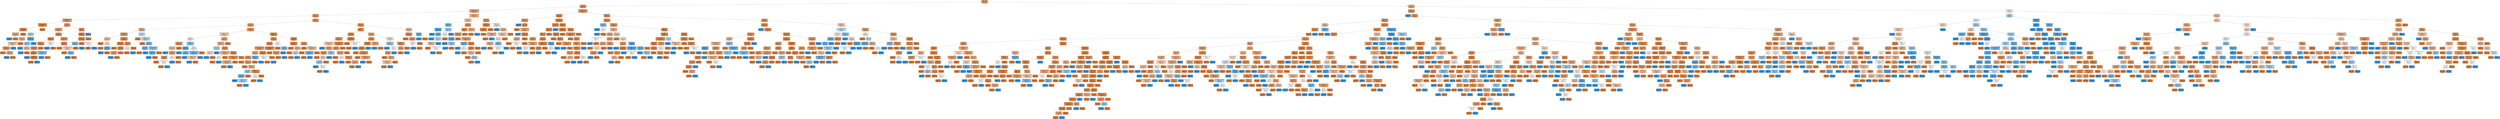 digraph Tree {
node [shape=box, style="filled, rounded", color="black", fontname="helvetica"] ;
edge [fontname="helvetica"] ;
0 [label="Balance <= 1884.34\ngini = 0.32\nsamples = 100.0%\nvalue = [0.8, 0.2]\nclass = E", fillcolor="#eba06a"] ;
1 [label="Male <= 0.5\ngini = 0.23\nsamples = 37.4%\nvalue = [0.87, 0.13]\nclass = E", fillcolor="#e99558"] ;
0 -> 1 [labeldistance=2.5, labelangle=45, headlabel="True"] ;
2 [label="EstimatedSalary <= 168619.21\ngini = 0.27\nsamples = 17.1%\nvalue = [0.84, 0.16]\nclass = E", fillcolor="#ea9a60"] ;
1 -> 2 ;
3 [label="HasCrCard <= 0.5\ngini = 0.25\nsamples = 14.4%\nvalue = [0.85, 0.15]\nclass = E", fillcolor="#e9965b"] ;
2 -> 3 ;
4 [label="EstimatedSalary <= 34861.61\ngini = 0.23\nsamples = 3.9%\nvalue = [0.87, 0.13]\nclass = E", fillcolor="#e99457"] ;
3 -> 4 ;
5 [label="EstimatedSalary <= 10195.9\ngini = 0.03\nsamples = 0.8%\nvalue = [0.98, 0.02]\nclass = E", fillcolor="#e5833d"] ;
4 -> 5 ;
6 [label="NumOfProducts <= 1.5\ngini = 0.08\nsamples = 0.3%\nvalue = [0.96, 0.04]\nclass = E", fillcolor="#e68642"] ;
5 -> 6 ;
7 [label="CreditScore <= 552.0\ngini = 0.38\nsamples = 0.1%\nvalue = [0.75, 0.25]\nclass = E", fillcolor="#eeab7b"] ;
6 -> 7 ;
8 [label="gini = 0.0\nsamples = 0.0%\nvalue = [0.0, 1.0]\nclass = x", fillcolor="#399de5"] ;
7 -> 8 ;
9 [label="gini = 0.0\nsamples = 0.0%\nvalue = [1.0, 0.0]\nclass = E", fillcolor="#e58139"] ;
7 -> 9 ;
10 [label="gini = 0.0\nsamples = 0.2%\nvalue = [1.0, 0.0]\nclass = E", fillcolor="#e58139"] ;
6 -> 10 ;
11 [label="gini = 0.0\nsamples = 0.5%\nvalue = [1.0, 0.0]\nclass = E", fillcolor="#e58139"] ;
5 -> 11 ;
12 [label="Tenure <= 7.5\ngini = 0.28\nsamples = 3.1%\nvalue = [0.84, 0.16]\nclass = E", fillcolor="#ea9a60"] ;
4 -> 12 ;
13 [label="NumOfProducts <= 1.5\ngini = 0.3\nsamples = 2.4%\nvalue = [0.82, 0.18]\nclass = E", fillcolor="#eb9d66"] ;
12 -> 13 ;
14 [label="Age <= 37.5\ngini = 0.47\nsamples = 0.4%\nvalue = [0.37, 0.63]\nclass = x", fillcolor="#add7f4"] ;
13 -> 14 ;
15 [label="Spain <= 0.5\ngini = 0.4\nsamples = 0.2%\nvalue = [0.73, 0.27]\nclass = E", fillcolor="#efb083"] ;
14 -> 15 ;
16 [label="EstimatedSalary <= 131205.6\ngini = 0.44\nsamples = 0.1%\nvalue = [0.67, 0.33]\nclass = E", fillcolor="#f2c09c"] ;
15 -> 16 ;
17 [label="IsActiveMember <= 0.5\ngini = 0.24\nsamples = 0.1%\nvalue = [0.86, 0.14]\nclass = E", fillcolor="#e9965a"] ;
16 -> 17 ;
18 [label="gini = 0.0\nsamples = 0.1%\nvalue = [1.0, 0.0]\nclass = E", fillcolor="#e58139"] ;
17 -> 18 ;
19 [label="CreditScore <= 727.5\ngini = 0.38\nsamples = 0.0%\nvalue = [0.75, 0.25]\nclass = E", fillcolor="#eeab7b"] ;
17 -> 19 ;
20 [label="gini = 0.0\nsamples = 0.0%\nvalue = [0.0, 1.0]\nclass = x", fillcolor="#399de5"] ;
19 -> 20 ;
21 [label="gini = 0.0\nsamples = 0.0%\nvalue = [1.0, 0.0]\nclass = E", fillcolor="#e58139"] ;
19 -> 21 ;
22 [label="gini = 0.0\nsamples = 0.0%\nvalue = [0.0, 1.0]\nclass = x", fillcolor="#399de5"] ;
16 -> 22 ;
23 [label="gini = 0.0\nsamples = 0.0%\nvalue = [1.0, 0.0]\nclass = E", fillcolor="#e58139"] ;
15 -> 23 ;
24 [label="CreditScore <= 650.0\ngini = 0.22\nsamples = 0.3%\nvalue = [0.12, 0.88]\nclass = x", fillcolor="#55abe9"] ;
14 -> 24 ;
25 [label="Tenure <= 2.5\ngini = 0.44\nsamples = 0.1%\nvalue = [0.33, 0.67]\nclass = x", fillcolor="#9ccef2"] ;
24 -> 25 ;
26 [label="gini = 0.0\nsamples = 0.1%\nvalue = [0.0, 1.0]\nclass = x", fillcolor="#399de5"] ;
25 -> 26 ;
27 [label="Age <= 39.5\ngini = 0.44\nsamples = 0.1%\nvalue = [0.67, 0.33]\nclass = E", fillcolor="#f2c09c"] ;
25 -> 27 ;
28 [label="gini = 0.0\nsamples = 0.0%\nvalue = [0.0, 1.0]\nclass = x", fillcolor="#399de5"] ;
27 -> 28 ;
29 [label="gini = 0.0\nsamples = 0.0%\nvalue = [1.0, 0.0]\nclass = E", fillcolor="#e58139"] ;
27 -> 29 ;
30 [label="gini = 0.0\nsamples = 0.1%\nvalue = [0.0, 1.0]\nclass = x", fillcolor="#399de5"] ;
24 -> 30 ;
31 [label="Spain <= 0.5\ngini = 0.17\nsamples = 2.0%\nvalue = [0.91, 0.09]\nclass = E", fillcolor="#e88e4d"] ;
13 -> 31 ;
32 [label="Age <= 70.0\ngini = 0.13\nsamples = 1.3%\nvalue = [0.93, 0.07]\nclass = E", fillcolor="#e78b48"] ;
31 -> 32 ;
33 [label="CreditScore <= 687.5\ngini = 0.11\nsamples = 1.2%\nvalue = [0.94, 0.06]\nclass = E", fillcolor="#e78946"] ;
32 -> 33 ;
34 [label="CreditScore <= 681.0\ngini = 0.18\nsamples = 0.7%\nvalue = [0.9, 0.1]\nclass = E", fillcolor="#e88f4f"] ;
33 -> 34 ;
35 [label="Tenure <= 0.5\ngini = 0.08\nsamples = 0.6%\nvalue = [0.96, 0.04]\nclass = E", fillcolor="#e68742"] ;
34 -> 35 ;
36 [label="gini = 0.0\nsamples = 0.0%\nvalue = [0.0, 1.0]\nclass = x", fillcolor="#399de5"] ;
35 -> 36 ;
37 [label="NumOfProducts <= 2.5\ngini = 0.04\nsamples = 0.6%\nvalue = [0.98, 0.02]\nclass = E", fillcolor="#e6843d"] ;
35 -> 37 ;
38 [label="gini = 0.0\nsamples = 0.6%\nvalue = [1.0, 0.0]\nclass = E", fillcolor="#e58139"] ;
37 -> 38 ;
39 [label="gini = 0.0\nsamples = 0.0%\nvalue = [0.0, 1.0]\nclass = x", fillcolor="#399de5"] ;
37 -> 39 ;
40 [label="EstimatedSalary <= 122737.66\ngini = 0.38\nsamples = 0.1%\nvalue = [0.25, 0.75]\nclass = x", fillcolor="#7bbeee"] ;
34 -> 40 ;
41 [label="gini = 0.0\nsamples = 0.0%\nvalue = [0.0, 1.0]\nclass = x", fillcolor="#399de5"] ;
40 -> 41 ;
42 [label="gini = 0.0\nsamples = 0.0%\nvalue = [1.0, 0.0]\nclass = E", fillcolor="#e58139"] ;
40 -> 42 ;
43 [label="gini = 0.0\nsamples = 0.5%\nvalue = [1.0, 0.0]\nclass = E", fillcolor="#e58139"] ;
33 -> 43 ;
44 [label="IsActiveMember <= 0.5\ngini = 0.5\nsamples = 0.0%\nvalue = [0.5, 0.5]\nclass = E", fillcolor="#ffffff"] ;
32 -> 44 ;
45 [label="gini = 0.0\nsamples = 0.0%\nvalue = [0.0, 1.0]\nclass = x", fillcolor="#399de5"] ;
44 -> 45 ;
46 [label="gini = 0.0\nsamples = 0.0%\nvalue = [1.0, 0.0]\nclass = E", fillcolor="#e58139"] ;
44 -> 46 ;
47 [label="NumOfProducts <= 2.5\ngini = 0.23\nsamples = 0.7%\nvalue = [0.87, 0.13]\nclass = E", fillcolor="#e99457"] ;
31 -> 47 ;
48 [label="Tenure <= 6.5\ngini = 0.13\nsamples = 0.7%\nvalue = [0.93, 0.07]\nclass = E", fillcolor="#e78b48"] ;
47 -> 48 ;
49 [label="gini = 0.0\nsamples = 0.6%\nvalue = [1.0, 0.0]\nclass = E", fillcolor="#e58139"] ;
48 -> 49 ;
50 [label="EstimatedSalary <= 126841.22\ngini = 0.47\nsamples = 0.1%\nvalue = [0.62, 0.38]\nclass = E", fillcolor="#f5cdb0"] ;
48 -> 50 ;
51 [label="gini = 0.0\nsamples = 0.0%\nvalue = [1.0, 0.0]\nclass = E", fillcolor="#e58139"] ;
50 -> 51 ;
52 [label="Age <= 50.0\ngini = 0.38\nsamples = 0.0%\nvalue = [0.25, 0.75]\nclass = x", fillcolor="#7bbeee"] ;
50 -> 52 ;
53 [label="gini = 0.0\nsamples = 0.0%\nvalue = [0.0, 1.0]\nclass = x", fillcolor="#399de5"] ;
52 -> 53 ;
54 [label="gini = 0.0\nsamples = 0.0%\nvalue = [1.0, 0.0]\nclass = E", fillcolor="#e58139"] ;
52 -> 54 ;
55 [label="Tenure <= 4.0\ngini = 0.38\nsamples = 0.1%\nvalue = [0.25, 0.75]\nclass = x", fillcolor="#7bbeee"] ;
47 -> 55 ;
56 [label="gini = 0.0\nsamples = 0.0%\nvalue = [1.0, 0.0]\nclass = E", fillcolor="#e58139"] ;
55 -> 56 ;
57 [label="gini = 0.0\nsamples = 0.0%\nvalue = [0.0, 1.0]\nclass = x", fillcolor="#399de5"] ;
55 -> 57 ;
58 [label="Age <= 55.0\ngini = 0.17\nsamples = 0.7%\nvalue = [0.9, 0.1]\nclass = E", fillcolor="#e88e4e"] ;
12 -> 58 ;
59 [label="Tenure <= 8.5\ngini = 0.05\nsamples = 0.7%\nvalue = [0.97, 0.03]\nclass = E", fillcolor="#e6843e"] ;
58 -> 59 ;
60 [label="CreditScore <= 809.0\ngini = 0.12\nsamples = 0.3%\nvalue = [0.94, 0.06]\nclass = E", fillcolor="#e78946"] ;
59 -> 60 ;
61 [label="gini = 0.0\nsamples = 0.2%\nvalue = [1.0, 0.0]\nclass = E", fillcolor="#e58139"] ;
60 -> 61 ;
62 [label="IsActiveMember <= 0.5\ngini = 0.5\nsamples = 0.0%\nvalue = [0.5, 0.5]\nclass = E", fillcolor="#ffffff"] ;
60 -> 62 ;
63 [label="gini = 0.0\nsamples = 0.0%\nvalue = [1.0, 0.0]\nclass = E", fillcolor="#e58139"] ;
62 -> 63 ;
64 [label="gini = 0.0\nsamples = 0.0%\nvalue = [0.0, 1.0]\nclass = x", fillcolor="#399de5"] ;
62 -> 64 ;
65 [label="gini = 0.0\nsamples = 0.4%\nvalue = [1.0, 0.0]\nclass = E", fillcolor="#e58139"] ;
59 -> 65 ;
66 [label="gini = 0.0\nsamples = 0.0%\nvalue = [0.0, 1.0]\nclass = x", fillcolor="#399de5"] ;
58 -> 66 ;
67 [label="Spain <= 0.5\ngini = 0.25\nsamples = 10.5%\nvalue = [0.85, 0.15]\nclass = E", fillcolor="#ea975c"] ;
3 -> 67 ;
68 [label="Tenure <= 1.5\ngini = 0.27\nsamples = 7.0%\nvalue = [0.84, 0.16]\nclass = E", fillcolor="#ea9a60"] ;
67 -> 68 ;
69 [label="Age <= 44.5\ngini = 0.38\nsamples = 1.2%\nvalue = [0.74, 0.26]\nclass = E", fillcolor="#eead7e"] ;
68 -> 69 ;
70 [label="NumOfProducts <= 1.5\ngini = 0.23\nsamples = 0.8%\nvalue = [0.87, 0.13]\nclass = E", fillcolor="#e99457"] ;
69 -> 70 ;
71 [label="Tenure <= 0.5\ngini = 0.44\nsamples = 0.2%\nvalue = [0.67, 0.33]\nclass = E", fillcolor="#f2c09c"] ;
70 -> 71 ;
72 [label="gini = 0.0\nsamples = 0.1%\nvalue = [1.0, 0.0]\nclass = E", fillcolor="#e58139"] ;
71 -> 72 ;
73 [label="Age <= 37.0\ngini = 0.5\nsamples = 0.2%\nvalue = [0.54, 0.46]\nclass = E", fillcolor="#fbede3"] ;
71 -> 73 ;
74 [label="gini = 0.0\nsamples = 0.1%\nvalue = [1.0, 0.0]\nclass = E", fillcolor="#e58139"] ;
73 -> 74 ;
75 [label="Age <= 43.0\ngini = 0.24\nsamples = 0.1%\nvalue = [0.14, 0.86]\nclass = x", fillcolor="#5aade9"] ;
73 -> 75 ;
76 [label="gini = 0.0\nsamples = 0.1%\nvalue = [0.0, 1.0]\nclass = x", fillcolor="#399de5"] ;
75 -> 76 ;
77 [label="gini = 0.0\nsamples = 0.0%\nvalue = [1.0, 0.0]\nclass = E", fillcolor="#e58139"] ;
75 -> 77 ;
78 [label="IsActiveMember <= 0.5\ngini = 0.09\nsamples = 0.6%\nvalue = [0.95, 0.05]\nclass = E", fillcolor="#e68743"] ;
70 -> 78 ;
79 [label="CreditScore <= 684.0\ngini = 0.06\nsamples = 0.4%\nvalue = [0.97, 0.03]\nclass = E", fillcolor="#e6853f"] ;
78 -> 79 ;
80 [label="gini = 0.0\nsamples = 0.3%\nvalue = [1.0, 0.0]\nclass = E", fillcolor="#e58139"] ;
79 -> 80 ;
81 [label="Tenure <= 0.5\ngini = 0.14\nsamples = 0.1%\nvalue = [0.92, 0.08]\nclass = E", fillcolor="#e78c49"] ;
79 -> 81 ;
82 [label="CreditScore <= 701.0\ngini = 0.32\nsamples = 0.0%\nvalue = [0.8, 0.2]\nclass = E", fillcolor="#eca06a"] ;
81 -> 82 ;
83 [label="gini = 0.0\nsamples = 0.0%\nvalue = [0.0, 1.0]\nclass = x", fillcolor="#399de5"] ;
82 -> 83 ;
84 [label="gini = 0.0\nsamples = 0.0%\nvalue = [1.0, 0.0]\nclass = E", fillcolor="#e58139"] ;
82 -> 84 ;
85 [label="gini = 0.0\nsamples = 0.1%\nvalue = [1.0, 0.0]\nclass = E", fillcolor="#e58139"] ;
81 -> 85 ;
86 [label="Age <= 28.5\ngini = 0.22\nsamples = 0.1%\nvalue = [0.88, 0.12]\nclass = E", fillcolor="#e99355"] ;
78 -> 86 ;
87 [label="Age <= 27.0\ngini = 0.5\nsamples = 0.0%\nvalue = [0.5, 0.5]\nclass = E", fillcolor="#ffffff"] ;
86 -> 87 ;
88 [label="gini = 0.0\nsamples = 0.0%\nvalue = [1.0, 0.0]\nclass = E", fillcolor="#e58139"] ;
87 -> 88 ;
89 [label="gini = 0.0\nsamples = 0.0%\nvalue = [0.0, 1.0]\nclass = x", fillcolor="#399de5"] ;
87 -> 89 ;
90 [label="gini = 0.0\nsamples = 0.1%\nvalue = [1.0, 0.0]\nclass = E", fillcolor="#e58139"] ;
86 -> 90 ;
91 [label="CreditScore <= 583.0\ngini = 0.49\nsamples = 0.4%\nvalue = [0.42, 0.58]\nclass = x", fillcolor="#c6e3f8"] ;
69 -> 91 ;
92 [label="gini = 0.0\nsamples = 0.0%\nvalue = [1.0, 0.0]\nclass = E", fillcolor="#e58139"] ;
91 -> 92 ;
93 [label="EstimatedSalary <= 3524.67\ngini = 0.46\nsamples = 0.4%\nvalue = [0.36, 0.64]\nclass = x", fillcolor="#aad5f4"] ;
91 -> 93 ;
94 [label="gini = 0.0\nsamples = 0.0%\nvalue = [1.0, 0.0]\nclass = E", fillcolor="#e58139"] ;
93 -> 94 ;
95 [label="Tenure <= 0.5\ngini = 0.39\nsamples = 0.3%\nvalue = [0.26, 0.74]\nclass = x", fillcolor="#80c0ee"] ;
93 -> 95 ;
96 [label="Age <= 46.0\ngini = 0.32\nsamples = 0.1%\nvalue = [0.2, 0.8]\nclass = x", fillcolor="#6ab6ec"] ;
95 -> 96 ;
97 [label="gini = 0.0\nsamples = 0.0%\nvalue = [1.0, 0.0]\nclass = E", fillcolor="#e58139"] ;
96 -> 97 ;
98 [label="gini = 0.0\nsamples = 0.1%\nvalue = [0.0, 1.0]\nclass = x", fillcolor="#399de5"] ;
96 -> 98 ;
99 [label="EstimatedSalary <= 83371.42\ngini = 0.41\nsamples = 0.2%\nvalue = [0.29, 0.71]\nclass = x", fillcolor="#88c4ef"] ;
95 -> 99 ;
100 [label="CreditScore <= 767.0\ngini = 0.28\nsamples = 0.2%\nvalue = [0.17, 0.83]\nclass = x", fillcolor="#61b1ea"] ;
99 -> 100 ;
101 [label="gini = 0.0\nsamples = 0.2%\nvalue = [0.0, 1.0]\nclass = x", fillcolor="#399de5"] ;
100 -> 101 ;
102 [label="gini = 0.0\nsamples = 0.0%\nvalue = [1.0, 0.0]\nclass = E", fillcolor="#e58139"] ;
100 -> 102 ;
103 [label="gini = 0.0\nsamples = 0.0%\nvalue = [1.0, 0.0]\nclass = E", fillcolor="#e58139"] ;
99 -> 103 ;
104 [label="NumOfProducts <= 1.5\ngini = 0.24\nsamples = 5.8%\nvalue = [0.86, 0.14]\nclass = E", fillcolor="#e9965a"] ;
68 -> 104 ;
105 [label="EstimatedSalary <= 102537.8\ngini = 0.45\nsamples = 1.6%\nvalue = [0.65, 0.35]\nclass = E", fillcolor="#f3c4a2"] ;
104 -> 105 ;
106 [label="Age <= 41.5\ngini = 0.5\nsamples = 0.9%\nvalue = [0.54, 0.46]\nclass = E", fillcolor="#fbebdf"] ;
105 -> 106 ;
107 [label="IsActiveMember <= 0.5\ngini = 0.26\nsamples = 0.5%\nvalue = [0.85, 0.15]\nclass = E", fillcolor="#ea985d"] ;
106 -> 107 ;
108 [label="CreditScore <= 611.5\ngini = 0.44\nsamples = 0.2%\nvalue = [0.67, 0.33]\nclass = E", fillcolor="#f2c09c"] ;
107 -> 108 ;
109 [label="gini = 0.0\nsamples = 0.0%\nvalue = [0.0, 1.0]\nclass = x", fillcolor="#399de5"] ;
108 -> 109 ;
110 [label="CreditScore <= 764.5\ngini = 0.32\nsamples = 0.2%\nvalue = [0.8, 0.2]\nclass = E", fillcolor="#eca06a"] ;
108 -> 110 ;
111 [label="Age <= 39.5\ngini = 0.22\nsamples = 0.1%\nvalue = [0.88, 0.12]\nclass = E", fillcolor="#e99355"] ;
110 -> 111 ;
112 [label="gini = 0.0\nsamples = 0.1%\nvalue = [1.0, 0.0]\nclass = E", fillcolor="#e58139"] ;
111 -> 112 ;
113 [label="EstimatedSalary <= 60354.76\ngini = 0.5\nsamples = 0.0%\nvalue = [0.5, 0.5]\nclass = E", fillcolor="#ffffff"] ;
111 -> 113 ;
114 [label="gini = 0.0\nsamples = 0.0%\nvalue = [1.0, 0.0]\nclass = E", fillcolor="#e58139"] ;
113 -> 114 ;
115 [label="gini = 0.0\nsamples = 0.0%\nvalue = [0.0, 1.0]\nclass = x", fillcolor="#399de5"] ;
113 -> 115 ;
116 [label="Age <= 36.0\ngini = 0.5\nsamples = 0.0%\nvalue = [0.5, 0.5]\nclass = E", fillcolor="#ffffff"] ;
110 -> 116 ;
117 [label="gini = 0.0\nsamples = 0.0%\nvalue = [0.0, 1.0]\nclass = x", fillcolor="#399de5"] ;
116 -> 117 ;
118 [label="gini = 0.0\nsamples = 0.0%\nvalue = [1.0, 0.0]\nclass = E", fillcolor="#e58139"] ;
116 -> 118 ;
119 [label="gini = 0.0\nsamples = 0.2%\nvalue = [1.0, 0.0]\nclass = E", fillcolor="#e58139"] ;
107 -> 119 ;
120 [label="IsActiveMember <= 0.5\ngini = 0.41\nsamples = 0.5%\nvalue = [0.29, 0.71]\nclass = x", fillcolor="#8ac5f0"] ;
106 -> 120 ;
121 [label="Tenure <= 5.5\ngini = 0.22\nsamples = 0.2%\nvalue = [0.12, 0.88]\nclass = x", fillcolor="#55abe9"] ;
120 -> 121 ;
122 [label="gini = 0.0\nsamples = 0.1%\nvalue = [0.0, 1.0]\nclass = x", fillcolor="#399de5"] ;
121 -> 122 ;
123 [label="Tenure <= 6.5\ngini = 0.35\nsamples = 0.1%\nvalue = [0.22, 0.78]\nclass = x", fillcolor="#72b9ec"] ;
121 -> 123 ;
124 [label="gini = 0.0\nsamples = 0.0%\nvalue = [1.0, 0.0]\nclass = E", fillcolor="#e58139"] ;
123 -> 124 ;
125 [label="gini = 0.0\nsamples = 0.1%\nvalue = [0.0, 1.0]\nclass = x", fillcolor="#399de5"] ;
123 -> 125 ;
126 [label="Age <= 58.0\ngini = 0.5\nsamples = 0.2%\nvalue = [0.47, 0.53]\nclass = x", fillcolor="#e6f3fc"] ;
120 -> 126 ;
127 [label="EstimatedSalary <= 60763.77\ngini = 0.32\nsamples = 0.1%\nvalue = [0.2, 0.8]\nclass = x", fillcolor="#6ab6ec"] ;
126 -> 127 ;
128 [label="EstimatedSalary <= 31833.2\ngini = 0.44\nsamples = 0.0%\nvalue = [0.67, 0.33]\nclass = E", fillcolor="#f2c09c"] ;
127 -> 128 ;
129 [label="gini = 0.0\nsamples = 0.0%\nvalue = [0.0, 1.0]\nclass = x", fillcolor="#399de5"] ;
128 -> 129 ;
130 [label="gini = 0.0\nsamples = 0.0%\nvalue = [1.0, 0.0]\nclass = E", fillcolor="#e58139"] ;
128 -> 130 ;
131 [label="gini = 0.0\nsamples = 0.1%\nvalue = [0.0, 1.0]\nclass = x", fillcolor="#399de5"] ;
127 -> 131 ;
132 [label="gini = 0.0\nsamples = 0.1%\nvalue = [1.0, 0.0]\nclass = E", fillcolor="#e58139"] ;
126 -> 132 ;
133 [label="Tenure <= 8.5\ngini = 0.33\nsamples = 0.7%\nvalue = [0.79, 0.21]\nclass = E", fillcolor="#eca36f"] ;
105 -> 133 ;
134 [label="IsActiveMember <= 0.5\ngini = 0.39\nsamples = 0.6%\nvalue = [0.73, 0.27]\nclass = E", fillcolor="#efb082"] ;
133 -> 134 ;
135 [label="CreditScore <= 668.0\ngini = 0.46\nsamples = 0.2%\nvalue = [0.36, 0.64]\nclass = x", fillcolor="#aad5f4"] ;
134 -> 135 ;
136 [label="CreditScore <= 559.5\ngini = 0.49\nsamples = 0.2%\nvalue = [0.57, 0.43]\nclass = E", fillcolor="#f8e0ce"] ;
135 -> 136 ;
137 [label="gini = 0.0\nsamples = 0.1%\nvalue = [0.0, 1.0]\nclass = x", fillcolor="#399de5"] ;
136 -> 137 ;
138 [label="gini = 0.0\nsamples = 0.1%\nvalue = [1.0, 0.0]\nclass = E", fillcolor="#e58139"] ;
136 -> 138 ;
139 [label="gini = 0.0\nsamples = 0.1%\nvalue = [0.0, 1.0]\nclass = x", fillcolor="#399de5"] ;
135 -> 139 ;
140 [label="Age <= 33.5\ngini = 0.2\nsamples = 0.4%\nvalue = [0.88, 0.12]\nclass = E", fillcolor="#e89153"] ;
134 -> 140 ;
141 [label="EstimatedSalary <= 147549.08\ngini = 0.38\nsamples = 0.1%\nvalue = [0.75, 0.25]\nclass = E", fillcolor="#eeab7b"] ;
140 -> 141 ;
142 [label="Age <= 32.5\ngini = 0.5\nsamples = 0.1%\nvalue = [0.5, 0.5]\nclass = E", fillcolor="#ffffff"] ;
141 -> 142 ;
143 [label="gini = 0.0\nsamples = 0.0%\nvalue = [1.0, 0.0]\nclass = E", fillcolor="#e58139"] ;
142 -> 143 ;
144 [label="gini = 0.0\nsamples = 0.0%\nvalue = [0.0, 1.0]\nclass = x", fillcolor="#399de5"] ;
142 -> 144 ;
145 [label="gini = 0.0\nsamples = 0.0%\nvalue = [1.0, 0.0]\nclass = E", fillcolor="#e58139"] ;
141 -> 145 ;
146 [label="Age <= 43.5\ngini = 0.1\nsamples = 0.3%\nvalue = [0.94, 0.06]\nclass = E", fillcolor="#e78845"] ;
140 -> 146 ;
147 [label="EstimatedSalary <= 143965.44\ngini = 0.2\nsamples = 0.2%\nvalue = [0.89, 0.11]\nclass = E", fillcolor="#e89152"] ;
146 -> 147 ;
148 [label="EstimatedSalary <= 141926.88\ngini = 0.38\nsamples = 0.1%\nvalue = [0.75, 0.25]\nclass = E", fillcolor="#eeab7b"] ;
147 -> 148 ;
149 [label="gini = 0.0\nsamples = 0.1%\nvalue = [1.0, 0.0]\nclass = E", fillcolor="#e58139"] ;
148 -> 149 ;
150 [label="gini = 0.0\nsamples = 0.0%\nvalue = [0.0, 1.0]\nclass = x", fillcolor="#399de5"] ;
148 -> 150 ;
151 [label="gini = 0.0\nsamples = 0.1%\nvalue = [1.0, 0.0]\nclass = E", fillcolor="#e58139"] ;
147 -> 151 ;
152 [label="gini = 0.0\nsamples = 0.1%\nvalue = [1.0, 0.0]\nclass = E", fillcolor="#e58139"] ;
146 -> 152 ;
153 [label="gini = 0.0\nsamples = 0.1%\nvalue = [1.0, 0.0]\nclass = E", fillcolor="#e58139"] ;
133 -> 153 ;
154 [label="IsActiveMember <= 0.5\ngini = 0.13\nsamples = 4.2%\nvalue = [0.93, 0.07]\nclass = E", fillcolor="#e78b48"] ;
104 -> 154 ;
155 [label="Tenure <= 9.5\ngini = 0.2\nsamples = 1.9%\nvalue = [0.89, 0.11]\nclass = E", fillcolor="#e89152"] ;
154 -> 155 ;
156 [label="Tenure <= 5.5\ngini = 0.17\nsamples = 1.8%\nvalue = [0.91, 0.09]\nclass = E", fillcolor="#e88e4d"] ;
155 -> 156 ;
157 [label="EstimatedSalary <= 101847.42\ngini = 0.23\nsamples = 1.1%\nvalue = [0.87, 0.13]\nclass = E", fillcolor="#e99457"] ;
156 -> 157 ;
158 [label="Age <= 43.5\ngini = 0.36\nsamples = 0.7%\nvalue = [0.76, 0.24]\nclass = E", fillcolor="#eda876"] ;
157 -> 158 ;
159 [label="Age <= 30.5\ngini = 0.26\nsamples = 0.5%\nvalue = [0.85, 0.15]\nclass = E", fillcolor="#ea985c"] ;
158 -> 159 ;
160 [label="gini = 0.0\nsamples = 0.1%\nvalue = [1.0, 0.0]\nclass = E", fillcolor="#e58139"] ;
159 -> 160 ;
161 [label="CreditScore <= 593.0\ngini = 0.3\nsamples = 0.4%\nvalue = [0.81, 0.19]\nclass = E", fillcolor="#eb9e66"] ;
159 -> 161 ;
162 [label="gini = 0.0\nsamples = 0.1%\nvalue = [1.0, 0.0]\nclass = E", fillcolor="#e58139"] ;
161 -> 162 ;
163 [label="CreditScore <= 699.5\ngini = 0.39\nsamples = 0.3%\nvalue = [0.74, 0.26]\nclass = E", fillcolor="#eeae80"] ;
161 -> 163 ;
164 [label="Tenure <= 4.5\ngini = 0.44\nsamples = 0.1%\nvalue = [0.33, 0.67]\nclass = x", fillcolor="#9ccef2"] ;
163 -> 164 ;
165 [label="CreditScore <= 633.0\ngini = 0.32\nsamples = 0.1%\nvalue = [0.2, 0.8]\nclass = x", fillcolor="#6ab6ec"] ;
164 -> 165 ;
166 [label="gini = 0.0\nsamples = 0.0%\nvalue = [0.0, 1.0]\nclass = x", fillcolor="#399de5"] ;
165 -> 166 ;
167 [label="EstimatedSalary <= 47884.52\ngini = 0.44\nsamples = 0.0%\nvalue = [0.33, 0.67]\nclass = x", fillcolor="#9ccef2"] ;
165 -> 167 ;
168 [label="gini = 0.0\nsamples = 0.0%\nvalue = [1.0, 0.0]\nclass = E", fillcolor="#e58139"] ;
167 -> 168 ;
169 [label="gini = 0.0\nsamples = 0.0%\nvalue = [0.0, 1.0]\nclass = x", fillcolor="#399de5"] ;
167 -> 169 ;
170 [label="gini = 0.0\nsamples = 0.0%\nvalue = [1.0, 0.0]\nclass = E", fillcolor="#e58139"] ;
164 -> 170 ;
171 [label="EstimatedSalary <= 4119.3\ngini = 0.14\nsamples = 0.2%\nvalue = [0.92, 0.08]\nclass = E", fillcolor="#e78c49"] ;
163 -> 171 ;
172 [label="Age <= 40.0\ngini = 0.5\nsamples = 0.0%\nvalue = [0.5, 0.5]\nclass = E", fillcolor="#ffffff"] ;
171 -> 172 ;
173 [label="gini = 0.0\nsamples = 0.0%\nvalue = [1.0, 0.0]\nclass = E", fillcolor="#e58139"] ;
172 -> 173 ;
174 [label="gini = 0.0\nsamples = 0.0%\nvalue = [0.0, 1.0]\nclass = x", fillcolor="#399de5"] ;
172 -> 174 ;
175 [label="gini = 0.0\nsamples = 0.2%\nvalue = [1.0, 0.0]\nclass = E", fillcolor="#e58139"] ;
171 -> 175 ;
176 [label="CreditScore <= 527.5\ngini = 0.32\nsamples = 0.1%\nvalue = [0.2, 0.8]\nclass = x", fillcolor="#6ab6ec"] ;
158 -> 176 ;
177 [label="gini = 0.0\nsamples = 0.0%\nvalue = [1.0, 0.0]\nclass = E", fillcolor="#e58139"] ;
176 -> 177 ;
178 [label="gini = 0.0\nsamples = 0.1%\nvalue = [0.0, 1.0]\nclass = x", fillcolor="#399de5"] ;
176 -> 178 ;
179 [label="CreditScore <= 464.5\ngini = 0.05\nsamples = 0.5%\nvalue = [0.97, 0.03]\nclass = E", fillcolor="#e6843e"] ;
157 -> 179 ;
180 [label="EstimatedSalary <= 132154.41\ngini = 0.5\nsamples = 0.0%\nvalue = [0.5, 0.5]\nclass = E", fillcolor="#ffffff"] ;
179 -> 180 ;
181 [label="gini = 0.0\nsamples = 0.0%\nvalue = [1.0, 0.0]\nclass = E", fillcolor="#e58139"] ;
180 -> 181 ;
182 [label="gini = 0.0\nsamples = 0.0%\nvalue = [0.0, 1.0]\nclass = x", fillcolor="#399de5"] ;
180 -> 182 ;
183 [label="gini = 0.0\nsamples = 0.4%\nvalue = [1.0, 0.0]\nclass = E", fillcolor="#e58139"] ;
179 -> 183 ;
184 [label="EstimatedSalary <= 138232.34\ngini = 0.04\nsamples = 0.7%\nvalue = [0.98, 0.02]\nclass = E", fillcolor="#e6843d"] ;
156 -> 184 ;
185 [label="gini = 0.0\nsamples = 0.6%\nvalue = [1.0, 0.0]\nclass = E", fillcolor="#e58139"] ;
184 -> 185 ;
186 [label="CreditScore <= 694.5\ngini = 0.28\nsamples = 0.1%\nvalue = [0.83, 0.17]\nclass = E", fillcolor="#ea9a61"] ;
184 -> 186 ;
187 [label="gini = 0.0\nsamples = 0.1%\nvalue = [1.0, 0.0]\nclass = E", fillcolor="#e58139"] ;
186 -> 187 ;
188 [label="gini = 0.0\nsamples = 0.0%\nvalue = [0.0, 1.0]\nclass = x", fillcolor="#399de5"] ;
186 -> 188 ;
189 [label="Age <= 42.5\ngini = 0.5\nsamples = 0.1%\nvalue = [0.5, 0.5]\nclass = E", fillcolor="#ffffff"] ;
155 -> 189 ;
190 [label="gini = 0.0\nsamples = 0.0%\nvalue = [1.0, 0.0]\nclass = E", fillcolor="#e58139"] ;
189 -> 190 ;
191 [label="Age <= 45.0\ngini = 0.38\nsamples = 0.0%\nvalue = [0.25, 0.75]\nclass = x", fillcolor="#7bbeee"] ;
189 -> 191 ;
192 [label="gini = 0.0\nsamples = 0.0%\nvalue = [0.0, 1.0]\nclass = x", fillcolor="#399de5"] ;
191 -> 192 ;
193 [label="gini = 0.0\nsamples = 0.0%\nvalue = [1.0, 0.0]\nclass = E", fillcolor="#e58139"] ;
191 -> 193 ;
194 [label="Tenure <= 9.5\ngini = 0.08\nsamples = 2.3%\nvalue = [0.96, 0.04]\nclass = E", fillcolor="#e68642"] ;
154 -> 194 ;
195 [label="NumOfProducts <= 2.5\ngini = 0.04\nsamples = 2.0%\nvalue = [0.98, 0.02]\nclass = E", fillcolor="#e6843d"] ;
194 -> 195 ;
196 [label="gini = 0.0\nsamples = 1.9%\nvalue = [1.0, 0.0]\nclass = E", fillcolor="#e58139"] ;
195 -> 196 ;
197 [label="Tenure <= 6.5\ngini = 0.4\nsamples = 0.1%\nvalue = [0.73, 0.27]\nclass = E", fillcolor="#efb083"] ;
195 -> 197 ;
198 [label="Age <= 38.0\ngini = 0.48\nsamples = 0.1%\nvalue = [0.4, 0.6]\nclass = x", fillcolor="#bddef6"] ;
197 -> 198 ;
199 [label="gini = 0.0\nsamples = 0.0%\nvalue = [1.0, 0.0]\nclass = E", fillcolor="#e58139"] ;
198 -> 199 ;
200 [label="gini = 0.0\nsamples = 0.0%\nvalue = [0.0, 1.0]\nclass = x", fillcolor="#399de5"] ;
198 -> 200 ;
201 [label="gini = 0.0\nsamples = 0.0%\nvalue = [1.0, 0.0]\nclass = E", fillcolor="#e58139"] ;
197 -> 201 ;
202 [label="Age <= 36.5\ngini = 0.24\nsamples = 0.3%\nvalue = [0.86, 0.14]\nclass = E", fillcolor="#e9965a"] ;
194 -> 202 ;
203 [label="gini = 0.0\nsamples = 0.1%\nvalue = [1.0, 0.0]\nclass = E", fillcolor="#e58139"] ;
202 -> 203 ;
204 [label="EstimatedSalary <= 86170.61\ngini = 0.41\nsamples = 0.2%\nvalue = [0.71, 0.29]\nclass = E", fillcolor="#efb388"] ;
202 -> 204 ;
205 [label="EstimatedSalary <= 7075.9\ngini = 0.32\nsamples = 0.1%\nvalue = [0.2, 0.8]\nclass = x", fillcolor="#6ab6ec"] ;
204 -> 205 ;
206 [label="gini = 0.0\nsamples = 0.0%\nvalue = [1.0, 0.0]\nclass = E", fillcolor="#e58139"] ;
205 -> 206 ;
207 [label="gini = 0.0\nsamples = 0.0%\nvalue = [0.0, 1.0]\nclass = x", fillcolor="#399de5"] ;
205 -> 207 ;
208 [label="gini = 0.0\nsamples = 0.1%\nvalue = [1.0, 0.0]\nclass = E", fillcolor="#e58139"] ;
204 -> 208 ;
209 [label="Tenure <= 9.5\ngini = 0.22\nsamples = 3.5%\nvalue = [0.88, 0.12]\nclass = E", fillcolor="#e99355"] ;
67 -> 209 ;
210 [label="Age <= 41.5\ngini = 0.2\nsamples = 3.3%\nvalue = [0.89, 0.11]\nclass = E", fillcolor="#e89152"] ;
209 -> 210 ;
211 [label="Age <= 35.5\ngini = 0.12\nsamples = 2.3%\nvalue = [0.93, 0.07]\nclass = E", fillcolor="#e78a47"] ;
210 -> 211 ;
212 [label="NumOfProducts <= 1.5\ngini = 0.17\nsamples = 1.4%\nvalue = [0.9, 0.1]\nclass = E", fillcolor="#e88e4e"] ;
211 -> 212 ;
213 [label="EstimatedSalary <= 36253.59\ngini = 0.44\nsamples = 0.3%\nvalue = [0.67, 0.33]\nclass = E", fillcolor="#f2c09c"] ;
212 -> 213 ;
214 [label="gini = 0.0\nsamples = 0.0%\nvalue = [0.0, 1.0]\nclass = x", fillcolor="#399de5"] ;
213 -> 214 ;
215 [label="CreditScore <= 723.0\ngini = 0.35\nsamples = 0.3%\nvalue = [0.78, 0.22]\nclass = E", fillcolor="#eca572"] ;
213 -> 215 ;
216 [label="Age <= 31.5\ngini = 0.23\nsamples = 0.2%\nvalue = [0.87, 0.13]\nclass = E", fillcolor="#e99457"] ;
215 -> 216 ;
217 [label="gini = 0.0\nsamples = 0.1%\nvalue = [1.0, 0.0]\nclass = E", fillcolor="#e58139"] ;
216 -> 217 ;
218 [label="Tenure <= 7.0\ngini = 0.48\nsamples = 0.1%\nvalue = [0.6, 0.4]\nclass = E", fillcolor="#f6d5bd"] ;
216 -> 218 ;
219 [label="CreditScore <= 534.5\ngini = 0.44\nsamples = 0.1%\nvalue = [0.33, 0.67]\nclass = x", fillcolor="#9ccef2"] ;
218 -> 219 ;
220 [label="gini = 0.0\nsamples = 0.0%\nvalue = [0.0, 1.0]\nclass = x", fillcolor="#399de5"] ;
219 -> 220 ;
221 [label="IsActiveMember <= 0.5\ngini = 0.5\nsamples = 0.0%\nvalue = [0.5, 0.5]\nclass = E", fillcolor="#ffffff"] ;
219 -> 221 ;
222 [label="gini = 0.0\nsamples = 0.0%\nvalue = [1.0, 0.0]\nclass = E", fillcolor="#e58139"] ;
221 -> 222 ;
223 [label="gini = 0.0\nsamples = 0.0%\nvalue = [0.0, 1.0]\nclass = x", fillcolor="#399de5"] ;
221 -> 223 ;
224 [label="gini = 0.0\nsamples = 0.0%\nvalue = [1.0, 0.0]\nclass = E", fillcolor="#e58139"] ;
218 -> 224 ;
225 [label="IsActiveMember <= 0.5\ngini = 0.44\nsamples = 0.0%\nvalue = [0.33, 0.67]\nclass = x", fillcolor="#9ccef2"] ;
215 -> 225 ;
226 [label="gini = 0.0\nsamples = 0.0%\nvalue = [0.0, 1.0]\nclass = x", fillcolor="#399de5"] ;
225 -> 226 ;
227 [label="gini = 0.0\nsamples = 0.0%\nvalue = [1.0, 0.0]\nclass = E", fillcolor="#e58139"] ;
225 -> 227 ;
228 [label="EstimatedSalary <= 34431.17\ngini = 0.05\nsamples = 1.1%\nvalue = [0.97, 0.03]\nclass = E", fillcolor="#e6853f"] ;
212 -> 228 ;
229 [label="Age <= 32.5\ngini = 0.26\nsamples = 0.2%\nvalue = [0.85, 0.15]\nclass = E", fillcolor="#ea985d"] ;
228 -> 229 ;
230 [label="CreditScore <= 665.5\ngini = 0.35\nsamples = 0.2%\nvalue = [0.78, 0.22]\nclass = E", fillcolor="#eca572"] ;
229 -> 230 ;
231 [label="Tenure <= 6.0\ngini = 0.5\nsamples = 0.0%\nvalue = [0.5, 0.5]\nclass = E", fillcolor="#ffffff"] ;
230 -> 231 ;
232 [label="gini = 0.0\nsamples = 0.0%\nvalue = [1.0, 0.0]\nclass = E", fillcolor="#e58139"] ;
231 -> 232 ;
233 [label="gini = 0.0\nsamples = 0.0%\nvalue = [0.0, 1.0]\nclass = x", fillcolor="#399de5"] ;
231 -> 233 ;
234 [label="IsActiveMember <= 0.5\ngini = 0.24\nsamples = 0.1%\nvalue = [0.86, 0.14]\nclass = E", fillcolor="#e9965a"] ;
230 -> 234 ;
235 [label="gini = 0.0\nsamples = 0.0%\nvalue = [1.0, 0.0]\nclass = E", fillcolor="#e58139"] ;
234 -> 235 ;
236 [label="CreditScore <= 715.0\ngini = 0.38\nsamples = 0.1%\nvalue = [0.75, 0.25]\nclass = E", fillcolor="#eeab7b"] ;
234 -> 236 ;
237 [label="gini = 0.0\nsamples = 0.0%\nvalue = [1.0, 0.0]\nclass = E", fillcolor="#e58139"] ;
236 -> 237 ;
238 [label="gini = 0.0\nsamples = 0.0%\nvalue = [0.0, 1.0]\nclass = x", fillcolor="#399de5"] ;
236 -> 238 ;
239 [label="gini = 0.0\nsamples = 0.0%\nvalue = [1.0, 0.0]\nclass = E", fillcolor="#e58139"] ;
229 -> 239 ;
240 [label="gini = 0.0\nsamples = 0.9%\nvalue = [1.0, 0.0]\nclass = E", fillcolor="#e58139"] ;
228 -> 240 ;
241 [label="NumOfProducts <= 2.5\ngini = 0.05\nsamples = 0.9%\nvalue = [0.97, 0.03]\nclass = E", fillcolor="#e6843e"] ;
211 -> 241 ;
242 [label="gini = 0.0\nsamples = 0.9%\nvalue = [1.0, 0.0]\nclass = E", fillcolor="#e58139"] ;
241 -> 242 ;
243 [label="EstimatedSalary <= 86069.28\ngini = 0.5\nsamples = 0.0%\nvalue = [0.5, 0.5]\nclass = E", fillcolor="#ffffff"] ;
241 -> 243 ;
244 [label="gini = 0.0\nsamples = 0.0%\nvalue = [1.0, 0.0]\nclass = E", fillcolor="#e58139"] ;
243 -> 244 ;
245 [label="gini = 0.0\nsamples = 0.0%\nvalue = [0.0, 1.0]\nclass = x", fillcolor="#399de5"] ;
243 -> 245 ;
246 [label="Tenure <= 4.5\ngini = 0.35\nsamples = 1.0%\nvalue = [0.77, 0.23]\nclass = E", fillcolor="#eda673"] ;
210 -> 246 ;
247 [label="Age <= 56.5\ngini = 0.21\nsamples = 0.6%\nvalue = [0.88, 0.12]\nclass = E", fillcolor="#e89253"] ;
246 -> 247 ;
248 [label="CreditScore <= 768.0\ngini = 0.12\nsamples = 0.5%\nvalue = [0.94, 0.06]\nclass = E", fillcolor="#e78a47"] ;
247 -> 248 ;
249 [label="Age <= 48.5\ngini = 0.06\nsamples = 0.5%\nvalue = [0.97, 0.03]\nclass = E", fillcolor="#e68540"] ;
248 -> 249 ;
250 [label="gini = 0.0\nsamples = 0.3%\nvalue = [1.0, 0.0]\nclass = E", fillcolor="#e58139"] ;
249 -> 250 ;
251 [label="EstimatedSalary <= 84754.3\ngini = 0.15\nsamples = 0.1%\nvalue = [0.92, 0.08]\nclass = E", fillcolor="#e78c4b"] ;
249 -> 251 ;
252 [label="gini = 0.0\nsamples = 0.1%\nvalue = [1.0, 0.0]\nclass = E", fillcolor="#e58139"] ;
251 -> 252 ;
253 [label="EstimatedSalary <= 93668.38\ngini = 0.32\nsamples = 0.1%\nvalue = [0.8, 0.2]\nclass = E", fillcolor="#eca06a"] ;
251 -> 253 ;
254 [label="gini = 0.0\nsamples = 0.0%\nvalue = [0.0, 1.0]\nclass = x", fillcolor="#399de5"] ;
253 -> 254 ;
255 [label="gini = 0.0\nsamples = 0.0%\nvalue = [1.0, 0.0]\nclass = E", fillcolor="#e58139"] ;
253 -> 255 ;
256 [label="gini = 0.0\nsamples = 0.0%\nvalue = [0.0, 1.0]\nclass = x", fillcolor="#399de5"] ;
248 -> 256 ;
257 [label="IsActiveMember <= 0.5\ngini = 0.38\nsamples = 0.2%\nvalue = [0.75, 0.25]\nclass = E", fillcolor="#eeab7b"] ;
247 -> 257 ;
258 [label="gini = 0.0\nsamples = 0.0%\nvalue = [0.0, 1.0]\nclass = x", fillcolor="#399de5"] ;
257 -> 258 ;
259 [label="gini = 0.0\nsamples = 0.1%\nvalue = [1.0, 0.0]\nclass = E", fillcolor="#e58139"] ;
257 -> 259 ;
260 [label="IsActiveMember <= 0.5\ngini = 0.49\nsamples = 0.4%\nvalue = [0.57, 0.43]\nclass = E", fillcolor="#f9e2d1"] ;
246 -> 260 ;
261 [label="NumOfProducts <= 1.5\ngini = 0.43\nsamples = 0.2%\nvalue = [0.31, 0.69]\nclass = x", fillcolor="#91c9f1"] ;
260 -> 261 ;
262 [label="gini = 0.0\nsamples = 0.1%\nvalue = [0.0, 1.0]\nclass = x", fillcolor="#399de5"] ;
261 -> 262 ;
263 [label="NumOfProducts <= 2.5\ngini = 0.5\nsamples = 0.1%\nvalue = [0.5, 0.5]\nclass = E", fillcolor="#ffffff"] ;
261 -> 263 ;
264 [label="Tenure <= 6.0\ngini = 0.32\nsamples = 0.1%\nvalue = [0.8, 0.2]\nclass = E", fillcolor="#eca06a"] ;
263 -> 264 ;
265 [label="gini = 0.0\nsamples = 0.0%\nvalue = [1.0, 0.0]\nclass = E", fillcolor="#e58139"] ;
264 -> 265 ;
266 [label="Tenure <= 7.5\ngini = 0.38\nsamples = 0.1%\nvalue = [0.75, 0.25]\nclass = E", fillcolor="#eeab7b"] ;
264 -> 266 ;
267 [label="EstimatedSalary <= 53406.65\ngini = 0.44\nsamples = 0.0%\nvalue = [0.67, 0.33]\nclass = E", fillcolor="#f2c09c"] ;
266 -> 267 ;
268 [label="gini = 0.0\nsamples = 0.0%\nvalue = [1.0, 0.0]\nclass = E", fillcolor="#e58139"] ;
267 -> 268 ;
269 [label="gini = 0.0\nsamples = 0.0%\nvalue = [0.0, 1.0]\nclass = x", fillcolor="#399de5"] ;
267 -> 269 ;
270 [label="gini = 0.0\nsamples = 0.0%\nvalue = [1.0, 0.0]\nclass = E", fillcolor="#e58139"] ;
266 -> 270 ;
271 [label="gini = 0.0\nsamples = 0.0%\nvalue = [0.0, 1.0]\nclass = x", fillcolor="#399de5"] ;
263 -> 271 ;
272 [label="NumOfProducts <= 1.5\ngini = 0.18\nsamples = 0.2%\nvalue = [0.9, 0.1]\nclass = E", fillcolor="#e88f4f"] ;
260 -> 272 ;
273 [label="Tenure <= 6.5\ngini = 0.32\nsamples = 0.1%\nvalue = [0.8, 0.2]\nclass = E", fillcolor="#eca06a"] ;
272 -> 273 ;
274 [label="gini = 0.0\nsamples = 0.0%\nvalue = [1.0, 0.0]\nclass = E", fillcolor="#e58139"] ;
273 -> 274 ;
275 [label="gini = 0.0\nsamples = 0.0%\nvalue = [0.0, 1.0]\nclass = x", fillcolor="#399de5"] ;
273 -> 275 ;
276 [label="gini = 0.0\nsamples = 0.1%\nvalue = [1.0, 0.0]\nclass = E", fillcolor="#e58139"] ;
272 -> 276 ;
277 [label="Age <= 46.0\ngini = 0.43\nsamples = 0.2%\nvalue = [0.69, 0.31]\nclass = E", fillcolor="#f1ba93"] ;
209 -> 277 ;
278 [label="CreditScore <= 677.5\ngini = 0.17\nsamples = 0.2%\nvalue = [0.91, 0.09]\nclass = E", fillcolor="#e88e4d"] ;
277 -> 278 ;
279 [label="gini = 0.0\nsamples = 0.1%\nvalue = [1.0, 0.0]\nclass = E", fillcolor="#e58139"] ;
278 -> 279 ;
280 [label="Age <= 32.5\ngini = 0.28\nsamples = 0.1%\nvalue = [0.83, 0.17]\nclass = E", fillcolor="#ea9a61"] ;
278 -> 280 ;
281 [label="IsActiveMember <= 0.5\ngini = 0.5\nsamples = 0.0%\nvalue = [0.5, 0.5]\nclass = E", fillcolor="#ffffff"] ;
280 -> 281 ;
282 [label="gini = 0.0\nsamples = 0.0%\nvalue = [0.0, 1.0]\nclass = x", fillcolor="#399de5"] ;
281 -> 282 ;
283 [label="gini = 0.0\nsamples = 0.0%\nvalue = [1.0, 0.0]\nclass = E", fillcolor="#e58139"] ;
281 -> 283 ;
284 [label="gini = 0.0\nsamples = 0.0%\nvalue = [1.0, 0.0]\nclass = E", fillcolor="#e58139"] ;
280 -> 284 ;
285 [label="Age <= 62.0\ngini = 0.32\nsamples = 0.0%\nvalue = [0.2, 0.8]\nclass = x", fillcolor="#6ab6ec"] ;
277 -> 285 ;
286 [label="gini = 0.0\nsamples = 0.0%\nvalue = [0.0, 1.0]\nclass = x", fillcolor="#399de5"] ;
285 -> 286 ;
287 [label="gini = 0.0\nsamples = 0.0%\nvalue = [1.0, 0.0]\nclass = E", fillcolor="#e58139"] ;
285 -> 287 ;
288 [label="EstimatedSalary <= 185620.59\ngini = 0.39\nsamples = 2.7%\nvalue = [0.74, 0.26]\nclass = E", fillcolor="#eeae80"] ;
2 -> 288 ;
289 [label="NumOfProducts <= 1.5\ngini = 0.45\nsamples = 1.7%\nvalue = [0.66, 0.34]\nclass = E", fillcolor="#f3c3a0"] ;
288 -> 289 ;
290 [label="Tenure <= 4.5\ngini = 0.35\nsamples = 0.5%\nvalue = [0.23, 0.77]\nclass = x", fillcolor="#74baed"] ;
289 -> 290 ;
291 [label="CreditScore <= 664.5\ngini = 0.2\nsamples = 0.3%\nvalue = [0.11, 0.89]\nclass = x", fillcolor="#52a9e8"] ;
290 -> 291 ;
292 [label="gini = 0.0\nsamples = 0.1%\nvalue = [0.0, 1.0]\nclass = x", fillcolor="#399de5"] ;
291 -> 292 ;
293 [label="Age <= 39.5\ngini = 0.32\nsamples = 0.2%\nvalue = [0.2, 0.8]\nclass = x", fillcolor="#6ab6ec"] ;
291 -> 293 ;
294 [label="gini = 0.0\nsamples = 0.0%\nvalue = [0.0, 1.0]\nclass = x", fillcolor="#399de5"] ;
293 -> 294 ;
295 [label="CreditScore <= 692.5\ngini = 0.48\nsamples = 0.1%\nvalue = [0.4, 0.6]\nclass = x", fillcolor="#bddef6"] ;
293 -> 295 ;
296 [label="IsActiveMember <= 0.5\ngini = 0.44\nsamples = 0.1%\nvalue = [0.67, 0.33]\nclass = E", fillcolor="#f2c09c"] ;
295 -> 296 ;
297 [label="gini = 0.0\nsamples = 0.0%\nvalue = [1.0, 0.0]\nclass = E", fillcolor="#e58139"] ;
296 -> 297 ;
298 [label="EstimatedSalary <= 180152.92\ngini = 0.5\nsamples = 0.0%\nvalue = [0.5, 0.5]\nclass = E", fillcolor="#ffffff"] ;
296 -> 298 ;
299 [label="gini = 0.0\nsamples = 0.0%\nvalue = [0.0, 1.0]\nclass = x", fillcolor="#399de5"] ;
298 -> 299 ;
300 [label="gini = 0.0\nsamples = 0.0%\nvalue = [1.0, 0.0]\nclass = E", fillcolor="#e58139"] ;
298 -> 300 ;
301 [label="gini = 0.0\nsamples = 0.0%\nvalue = [0.0, 1.0]\nclass = x", fillcolor="#399de5"] ;
295 -> 301 ;
302 [label="CreditScore <= 709.0\ngini = 0.46\nsamples = 0.2%\nvalue = [0.35, 0.65]\nclass = x", fillcolor="#a5d2f3"] ;
290 -> 302 ;
303 [label="Tenure <= 6.5\ngini = 0.5\nsamples = 0.2%\nvalue = [0.5, 0.5]\nclass = E", fillcolor="#ffffff"] ;
302 -> 303 ;
304 [label="gini = 0.0\nsamples = 0.1%\nvalue = [1.0, 0.0]\nclass = E", fillcolor="#e58139"] ;
303 -> 304 ;
305 [label="Tenure <= 8.5\ngini = 0.24\nsamples = 0.1%\nvalue = [0.14, 0.86]\nclass = x", fillcolor="#5aade9"] ;
303 -> 305 ;
306 [label="gini = 0.0\nsamples = 0.0%\nvalue = [0.0, 1.0]\nclass = x", fillcolor="#399de5"] ;
305 -> 306 ;
307 [label="CreditScore <= 628.0\ngini = 0.44\nsamples = 0.0%\nvalue = [0.33, 0.67]\nclass = x", fillcolor="#9ccef2"] ;
305 -> 307 ;
308 [label="gini = 0.0\nsamples = 0.0%\nvalue = [0.0, 1.0]\nclass = x", fillcolor="#399de5"] ;
307 -> 308 ;
309 [label="gini = 0.0\nsamples = 0.0%\nvalue = [1.0, 0.0]\nclass = E", fillcolor="#e58139"] ;
307 -> 309 ;
310 [label="gini = 0.0\nsamples = 0.1%\nvalue = [0.0, 1.0]\nclass = x", fillcolor="#399de5"] ;
302 -> 310 ;
311 [label="Age <= 45.5\ngini = 0.24\nsamples = 1.1%\nvalue = [0.86, 0.14]\nclass = E", fillcolor="#e99558"] ;
289 -> 311 ;
312 [label="Tenure <= 6.5\ngini = 0.19\nsamples = 0.9%\nvalue = [0.9, 0.1]\nclass = E", fillcolor="#e89050"] ;
311 -> 312 ;
313 [label="CreditScore <= 570.0\ngini = 0.24\nsamples = 0.7%\nvalue = [0.86, 0.14]\nclass = E", fillcolor="#e99558"] ;
312 -> 313 ;
314 [label="gini = 0.0\nsamples = 0.2%\nvalue = [1.0, 0.0]\nclass = E", fillcolor="#e58139"] ;
313 -> 314 ;
315 [label="EstimatedSalary <= 170763.48\ngini = 0.29\nsamples = 0.5%\nvalue = [0.82, 0.18]\nclass = E", fillcolor="#eb9c63"] ;
313 -> 315 ;
316 [label="CreditScore <= 608.0\ngini = 0.32\nsamples = 0.1%\nvalue = [0.2, 0.8]\nclass = x", fillcolor="#6ab6ec"] ;
315 -> 316 ;
317 [label="gini = 0.0\nsamples = 0.0%\nvalue = [0.0, 1.0]\nclass = x", fillcolor="#399de5"] ;
316 -> 317 ;
318 [label="Spain <= 0.5\ngini = 0.5\nsamples = 0.0%\nvalue = [0.5, 0.5]\nclass = E", fillcolor="#ffffff"] ;
316 -> 318 ;
319 [label="gini = 0.0\nsamples = 0.0%\nvalue = [0.0, 1.0]\nclass = x", fillcolor="#399de5"] ;
318 -> 319 ;
320 [label="gini = 0.0\nsamples = 0.0%\nvalue = [1.0, 0.0]\nclass = E", fillcolor="#e58139"] ;
318 -> 320 ;
321 [label="Spain <= 0.5\ngini = 0.13\nsamples = 0.4%\nvalue = [0.93, 0.07]\nclass = E", fillcolor="#e78a48"] ;
315 -> 321 ;
322 [label="Tenure <= 2.5\ngini = 0.17\nsamples = 0.3%\nvalue = [0.91, 0.09]\nclass = E", fillcolor="#e88e4d"] ;
321 -> 322 ;
323 [label="IsActiveMember <= 0.5\ngini = 0.44\nsamples = 0.1%\nvalue = [0.67, 0.33]\nclass = E", fillcolor="#f2c09c"] ;
322 -> 323 ;
324 [label="gini = 0.0\nsamples = 0.1%\nvalue = [1.0, 0.0]\nclass = E", fillcolor="#e58139"] ;
323 -> 324 ;
325 [label="Tenure <= 1.5\ngini = 0.44\nsamples = 0.0%\nvalue = [0.33, 0.67]\nclass = x", fillcolor="#9ccef2"] ;
323 -> 325 ;
326 [label="gini = 0.0\nsamples = 0.0%\nvalue = [1.0, 0.0]\nclass = E", fillcolor="#e58139"] ;
325 -> 326 ;
327 [label="gini = 0.0\nsamples = 0.0%\nvalue = [0.0, 1.0]\nclass = x", fillcolor="#399de5"] ;
325 -> 327 ;
328 [label="gini = 0.0\nsamples = 0.2%\nvalue = [1.0, 0.0]\nclass = E", fillcolor="#e58139"] ;
322 -> 328 ;
329 [label="gini = 0.0\nsamples = 0.1%\nvalue = [1.0, 0.0]\nclass = E", fillcolor="#e58139"] ;
321 -> 329 ;
330 [label="gini = 0.0\nsamples = 0.2%\nvalue = [1.0, 0.0]\nclass = E", fillcolor="#e58139"] ;
312 -> 330 ;
331 [label="NumOfProducts <= 2.5\ngini = 0.39\nsamples = 0.2%\nvalue = [0.73, 0.27]\nclass = E", fillcolor="#eeaf81"] ;
311 -> 331 ;
332 [label="gini = 0.0\nsamples = 0.2%\nvalue = [1.0, 0.0]\nclass = E", fillcolor="#e58139"] ;
331 -> 332 ;
333 [label="gini = 0.0\nsamples = 0.0%\nvalue = [0.0, 1.0]\nclass = x", fillcolor="#399de5"] ;
331 -> 333 ;
334 [label="Age <= 38.5\ngini = 0.24\nsamples = 1.0%\nvalue = [0.86, 0.14]\nclass = E", fillcolor="#e99659"] ;
288 -> 334 ;
335 [label="NumOfProducts <= 1.5\ngini = 0.04\nsamples = 0.7%\nvalue = [0.98, 0.02]\nclass = E", fillcolor="#e6843d"] ;
334 -> 335 ;
336 [label="IsActiveMember <= 0.5\ngini = 0.13\nsamples = 0.1%\nvalue = [0.93, 0.07]\nclass = E", fillcolor="#e78b48"] ;
335 -> 336 ;
337 [label="gini = 0.0\nsamples = 0.1%\nvalue = [1.0, 0.0]\nclass = E", fillcolor="#e58139"] ;
336 -> 337 ;
338 [label="EstimatedSalary <= 193732.66\ngini = 0.38\nsamples = 0.1%\nvalue = [0.75, 0.25]\nclass = E", fillcolor="#eeab7b"] ;
336 -> 338 ;
339 [label="gini = 0.0\nsamples = 0.0%\nvalue = [1.0, 0.0]\nclass = E", fillcolor="#e58139"] ;
338 -> 339 ;
340 [label="gini = 0.0\nsamples = 0.0%\nvalue = [0.0, 1.0]\nclass = x", fillcolor="#399de5"] ;
338 -> 340 ;
341 [label="gini = 0.0\nsamples = 0.5%\nvalue = [1.0, 0.0]\nclass = E", fillcolor="#e58139"] ;
335 -> 341 ;
342 [label="CreditScore <= 548.0\ngini = 0.49\nsamples = 0.4%\nvalue = [0.57, 0.43]\nclass = E", fillcolor="#f8e0ce"] ;
334 -> 342 ;
343 [label="gini = 0.0\nsamples = 0.1%\nvalue = [0.0, 1.0]\nclass = x", fillcolor="#399de5"] ;
342 -> 343 ;
344 [label="Age <= 65.5\ngini = 0.42\nsamples = 0.3%\nvalue = [0.71, 0.29]\nclass = E", fillcolor="#f0b58b"] ;
342 -> 344 ;
345 [label="EstimatedSalary <= 196998.3\ngini = 0.46\nsamples = 0.3%\nvalue = [0.64, 0.36]\nclass = E", fillcolor="#f3c7a7"] ;
344 -> 345 ;
346 [label="Spain <= 0.5\ngini = 0.5\nsamples = 0.2%\nvalue = [0.55, 0.45]\nclass = E", fillcolor="#fbeade"] ;
345 -> 346 ;
347 [label="NumOfProducts <= 1.5\ngini = 0.41\nsamples = 0.1%\nvalue = [0.71, 0.29]\nclass = E", fillcolor="#efb388"] ;
346 -> 347 ;
348 [label="gini = 0.0\nsamples = 0.0%\nvalue = [0.0, 1.0]\nclass = x", fillcolor="#399de5"] ;
347 -> 348 ;
349 [label="gini = 0.0\nsamples = 0.1%\nvalue = [1.0, 0.0]\nclass = E", fillcolor="#e58139"] ;
347 -> 349 ;
350 [label="Tenure <= 4.5\ngini = 0.38\nsamples = 0.1%\nvalue = [0.25, 0.75]\nclass = x", fillcolor="#7bbeee"] ;
346 -> 350 ;
351 [label="EstimatedSalary <= 193842.62\ngini = 0.5\nsamples = 0.0%\nvalue = [0.5, 0.5]\nclass = E", fillcolor="#ffffff"] ;
350 -> 351 ;
352 [label="gini = 0.0\nsamples = 0.0%\nvalue = [1.0, 0.0]\nclass = E", fillcolor="#e58139"] ;
351 -> 352 ;
353 [label="gini = 0.0\nsamples = 0.0%\nvalue = [0.0, 1.0]\nclass = x", fillcolor="#399de5"] ;
351 -> 353 ;
354 [label="gini = 0.0\nsamples = 0.0%\nvalue = [0.0, 1.0]\nclass = x", fillcolor="#399de5"] ;
350 -> 354 ;
355 [label="gini = 0.0\nsamples = 0.1%\nvalue = [1.0, 0.0]\nclass = E", fillcolor="#e58139"] ;
345 -> 355 ;
356 [label="gini = 0.0\nsamples = 0.0%\nvalue = [1.0, 0.0]\nclass = E", fillcolor="#e58139"] ;
344 -> 356 ;
357 [label="EstimatedSalary <= 51806.37\ngini = 0.2\nsamples = 20.3%\nvalue = [0.89, 0.11]\nclass = E", fillcolor="#e89152"] ;
1 -> 357 ;
358 [label="Tenure <= 1.5\ngini = 0.12\nsamples = 5.5%\nvalue = [0.94, 0.06]\nclass = E", fillcolor="#e78946"] ;
357 -> 358 ;
359 [label="CreditScore <= 536.5\ngini = 0.27\nsamples = 0.8%\nvalue = [0.84, 0.16]\nclass = E", fillcolor="#ea9a60"] ;
358 -> 359 ;
360 [label="gini = 0.0\nsamples = 0.0%\nvalue = [0.0, 1.0]\nclass = x", fillcolor="#399de5"] ;
359 -> 360 ;
361 [label="Age <= 42.5\ngini = 0.18\nsamples = 0.7%\nvalue = [0.9, 0.1]\nclass = E", fillcolor="#e88f4f"] ;
359 -> 361 ;
362 [label="gini = 0.0\nsamples = 0.5%\nvalue = [1.0, 0.0]\nclass = E", fillcolor="#e58139"] ;
361 -> 362 ;
363 [label="EstimatedSalary <= 7232.94\ngini = 0.36\nsamples = 0.2%\nvalue = [0.76, 0.24]\nclass = E", fillcolor="#eda877"] ;
361 -> 363 ;
364 [label="gini = 0.0\nsamples = 0.0%\nvalue = [0.0, 1.0]\nclass = x", fillcolor="#399de5"] ;
363 -> 364 ;
365 [label="CreditScore <= 624.0\ngini = 0.11\nsamples = 0.2%\nvalue = [0.94, 0.06]\nclass = E", fillcolor="#e78945"] ;
363 -> 365 ;
366 [label="Spain <= 0.5\ngini = 0.38\nsamples = 0.1%\nvalue = [0.75, 0.25]\nclass = E", fillcolor="#eeab7b"] ;
365 -> 366 ;
367 [label="gini = 0.0\nsamples = 0.0%\nvalue = [1.0, 0.0]\nclass = E", fillcolor="#e58139"] ;
366 -> 367 ;
368 [label="EstimatedSalary <= 15677.92\ngini = 0.5\nsamples = 0.0%\nvalue = [0.5, 0.5]\nclass = E", fillcolor="#ffffff"] ;
366 -> 368 ;
369 [label="gini = 0.0\nsamples = 0.0%\nvalue = [1.0, 0.0]\nclass = E", fillcolor="#e58139"] ;
368 -> 369 ;
370 [label="gini = 0.0\nsamples = 0.0%\nvalue = [0.0, 1.0]\nclass = x", fillcolor="#399de5"] ;
368 -> 370 ;
371 [label="gini = 0.0\nsamples = 0.1%\nvalue = [1.0, 0.0]\nclass = E", fillcolor="#e58139"] ;
365 -> 371 ;
372 [label="IsActiveMember <= 0.5\ngini = 0.09\nsamples = 4.7%\nvalue = [0.95, 0.05]\nclass = E", fillcolor="#e68742"] ;
358 -> 372 ;
373 [label="CreditScore <= 846.0\ngini = 0.12\nsamples = 2.2%\nvalue = [0.93, 0.07]\nclass = E", fillcolor="#e78a47"] ;
372 -> 373 ;
374 [label="Tenure <= 6.5\ngini = 0.1\nsamples = 2.1%\nvalue = [0.94, 0.06]\nclass = E", fillcolor="#e78845"] ;
373 -> 374 ;
375 [label="HasCrCard <= 0.5\ngini = 0.17\nsamples = 1.2%\nvalue = [0.9, 0.1]\nclass = E", fillcolor="#e88e4e"] ;
374 -> 375 ;
376 [label="Tenure <= 3.5\ngini = 0.23\nsamples = 0.2%\nvalue = [0.87, 0.13]\nclass = E", fillcolor="#e99457"] ;
375 -> 376 ;
377 [label="gini = 0.0\nsamples = 0.1%\nvalue = [1.0, 0.0]\nclass = E", fillcolor="#e58139"] ;
376 -> 377 ;
378 [label="EstimatedSalary <= 38973.14\ngini = 0.35\nsamples = 0.1%\nvalue = [0.78, 0.22]\nclass = E", fillcolor="#eca572"] ;
376 -> 378 ;
379 [label="CreditScore <= 593.0\ngini = 0.5\nsamples = 0.1%\nvalue = [0.5, 0.5]\nclass = E", fillcolor="#ffffff"] ;
378 -> 379 ;
380 [label="gini = 0.0\nsamples = 0.0%\nvalue = [1.0, 0.0]\nclass = E", fillcolor="#e58139"] ;
379 -> 380 ;
381 [label="gini = 0.0\nsamples = 0.0%\nvalue = [0.0, 1.0]\nclass = x", fillcolor="#399de5"] ;
379 -> 381 ;
382 [label="gini = 0.0\nsamples = 0.0%\nvalue = [1.0, 0.0]\nclass = E", fillcolor="#e58139"] ;
378 -> 382 ;
383 [label="Age <= 46.5\ngini = 0.16\nsamples = 1.0%\nvalue = [0.91, 0.09]\nclass = E", fillcolor="#e88d4d"] ;
375 -> 383 ;
384 [label="EstimatedSalary <= 5890.71\ngini = 0.03\nsamples = 0.9%\nvalue = [0.99, 0.01]\nclass = E", fillcolor="#e5833c"] ;
383 -> 384 ;
385 [label="Spain <= 0.5\ngini = 0.18\nsamples = 0.1%\nvalue = [0.9, 0.1]\nclass = E", fillcolor="#e88f4f"] ;
384 -> 385 ;
386 [label="gini = 0.0\nsamples = 0.1%\nvalue = [1.0, 0.0]\nclass = E", fillcolor="#e58139"] ;
385 -> 386 ;
387 [label="gini = 0.0\nsamples = 0.0%\nvalue = [0.0, 1.0]\nclass = x", fillcolor="#399de5"] ;
385 -> 387 ;
388 [label="gini = 0.0\nsamples = 0.8%\nvalue = [1.0, 0.0]\nclass = E", fillcolor="#e58139"] ;
384 -> 388 ;
389 [label="Age <= 51.0\ngini = 0.24\nsamples = 0.1%\nvalue = [0.14, 0.86]\nclass = x", fillcolor="#5aade9"] ;
383 -> 389 ;
390 [label="Spain <= 0.5\ngini = 0.5\nsamples = 0.0%\nvalue = [0.5, 0.5]\nclass = E", fillcolor="#ffffff"] ;
389 -> 390 ;
391 [label="gini = 0.0\nsamples = 0.0%\nvalue = [1.0, 0.0]\nclass = E", fillcolor="#e58139"] ;
390 -> 391 ;
392 [label="gini = 0.0\nsamples = 0.0%\nvalue = [0.0, 1.0]\nclass = x", fillcolor="#399de5"] ;
390 -> 392 ;
393 [label="gini = 0.0\nsamples = 0.1%\nvalue = [0.0, 1.0]\nclass = x", fillcolor="#399de5"] ;
389 -> 393 ;
394 [label="gini = 0.0\nsamples = 0.9%\nvalue = [1.0, 0.0]\nclass = E", fillcolor="#e58139"] ;
374 -> 394 ;
395 [label="gini = 0.0\nsamples = 0.0%\nvalue = [0.0, 1.0]\nclass = x", fillcolor="#399de5"] ;
373 -> 395 ;
396 [label="Tenure <= 7.5\ngini = 0.05\nsamples = 2.5%\nvalue = [0.97, 0.03]\nclass = E", fillcolor="#e6843e"] ;
372 -> 396 ;
397 [label="NumOfProducts <= 1.5\ngini = 0.02\nsamples = 1.6%\nvalue = [0.99, 0.01]\nclass = E", fillcolor="#e5823b"] ;
396 -> 397 ;
398 [label="Tenure <= 5.0\ngini = 0.06\nsamples = 0.4%\nvalue = [0.97, 0.03]\nclass = E", fillcolor="#e6853f"] ;
397 -> 398 ;
399 [label="gini = 0.0\nsamples = 0.2%\nvalue = [1.0, 0.0]\nclass = E", fillcolor="#e58139"] ;
398 -> 399 ;
400 [label="Age <= 38.5\ngini = 0.11\nsamples = 0.2%\nvalue = [0.94, 0.06]\nclass = E", fillcolor="#e78945"] ;
398 -> 400 ;
401 [label="gini = 0.0\nsamples = 0.1%\nvalue = [1.0, 0.0]\nclass = E", fillcolor="#e58139"] ;
400 -> 401 ;
402 [label="EstimatedSalary <= 21537.62\ngini = 0.24\nsamples = 0.1%\nvalue = [0.86, 0.14]\nclass = E", fillcolor="#e9965a"] ;
400 -> 402 ;
403 [label="gini = 0.0\nsamples = 0.0%\nvalue = [0.0, 1.0]\nclass = x", fillcolor="#399de5"] ;
402 -> 403 ;
404 [label="gini = 0.0\nsamples = 0.1%\nvalue = [1.0, 0.0]\nclass = E", fillcolor="#e58139"] ;
402 -> 404 ;
405 [label="gini = 0.0\nsamples = 1.2%\nvalue = [1.0, 0.0]\nclass = E", fillcolor="#e58139"] ;
397 -> 405 ;
406 [label="Tenure <= 9.5\ngini = 0.11\nsamples = 0.9%\nvalue = [0.94, 0.06]\nclass = E", fillcolor="#e78946"] ;
396 -> 406 ;
407 [label="EstimatedSalary <= 12832.39\ngini = 0.12\nsamples = 0.8%\nvalue = [0.93, 0.07]\nclass = E", fillcolor="#e78a47"] ;
406 -> 407 ;
408 [label="gini = 0.0\nsamples = 0.2%\nvalue = [1.0, 0.0]\nclass = E", fillcolor="#e58139"] ;
407 -> 408 ;
409 [label="Spain <= 0.5\ngini = 0.17\nsamples = 0.6%\nvalue = [0.9, 0.1]\nclass = E", fillcolor="#e88e4e"] ;
407 -> 409 ;
410 [label="NumOfProducts <= 3.0\ngini = 0.27\nsamples = 0.4%\nvalue = [0.84, 0.16]\nclass = E", fillcolor="#ea995f"] ;
409 -> 410 ;
411 [label="NumOfProducts <= 1.5\ngini = 0.16\nsamples = 0.4%\nvalue = [0.91, 0.09]\nclass = E", fillcolor="#e78d4c"] ;
410 -> 411 ;
412 [label="CreditScore <= 577.0\ngini = 0.32\nsamples = 0.1%\nvalue = [0.8, 0.2]\nclass = E", fillcolor="#eca06a"] ;
411 -> 412 ;
413 [label="gini = 0.0\nsamples = 0.0%\nvalue = [1.0, 0.0]\nclass = E", fillcolor="#e58139"] ;
412 -> 413 ;
414 [label="Age <= 44.5\ngini = 0.44\nsamples = 0.1%\nvalue = [0.67, 0.33]\nclass = E", fillcolor="#f2c09c"] ;
412 -> 414 ;
415 [label="gini = 0.0\nsamples = 0.0%\nvalue = [1.0, 0.0]\nclass = E", fillcolor="#e58139"] ;
414 -> 415 ;
416 [label="gini = 0.0\nsamples = 0.0%\nvalue = [0.0, 1.0]\nclass = x", fillcolor="#399de5"] ;
414 -> 416 ;
417 [label="Age <= 45.5\ngini = 0.1\nsamples = 0.3%\nvalue = [0.94, 0.06]\nclass = E", fillcolor="#e78845"] ;
411 -> 417 ;
418 [label="gini = 0.0\nsamples = 0.2%\nvalue = [1.0, 0.0]\nclass = E", fillcolor="#e58139"] ;
417 -> 418 ;
419 [label="HasCrCard <= 0.5\ngini = 0.5\nsamples = 0.0%\nvalue = [0.5, 0.5]\nclass = E", fillcolor="#ffffff"] ;
417 -> 419 ;
420 [label="gini = 0.0\nsamples = 0.0%\nvalue = [0.0, 1.0]\nclass = x", fillcolor="#399de5"] ;
419 -> 420 ;
421 [label="gini = 0.0\nsamples = 0.0%\nvalue = [1.0, 0.0]\nclass = E", fillcolor="#e58139"] ;
419 -> 421 ;
422 [label="gini = 0.0\nsamples = 0.0%\nvalue = [0.0, 1.0]\nclass = x", fillcolor="#399de5"] ;
410 -> 422 ;
423 [label="gini = 0.0\nsamples = 0.2%\nvalue = [1.0, 0.0]\nclass = E", fillcolor="#e58139"] ;
409 -> 423 ;
424 [label="gini = 0.0\nsamples = 0.1%\nvalue = [1.0, 0.0]\nclass = E", fillcolor="#e58139"] ;
406 -> 424 ;
425 [label="HasCrCard <= 0.5\ngini = 0.23\nsamples = 14.9%\nvalue = [0.87, 0.13]\nclass = E", fillcolor="#e99457"] ;
357 -> 425 ;
426 [label="CreditScore <= 439.0\ngini = 0.22\nsamples = 4.1%\nvalue = [0.88, 0.12]\nclass = E", fillcolor="#e99355"] ;
425 -> 426 ;
427 [label="Tenure <= 7.0\ngini = 0.38\nsamples = 0.1%\nvalue = [0.25, 0.75]\nclass = x", fillcolor="#7bbeee"] ;
426 -> 427 ;
428 [label="gini = 0.0\nsamples = 0.0%\nvalue = [0.0, 1.0]\nclass = x", fillcolor="#399de5"] ;
427 -> 428 ;
429 [label="Spain <= 0.5\ngini = 0.5\nsamples = 0.0%\nvalue = [0.5, 0.5]\nclass = E", fillcolor="#ffffff"] ;
427 -> 429 ;
430 [label="gini = 0.0\nsamples = 0.0%\nvalue = [0.0, 1.0]\nclass = x", fillcolor="#399de5"] ;
429 -> 430 ;
431 [label="gini = 0.0\nsamples = 0.0%\nvalue = [1.0, 0.0]\nclass = E", fillcolor="#e58139"] ;
429 -> 431 ;
432 [label="NumOfProducts <= 1.5\ngini = 0.2\nsamples = 4.1%\nvalue = [0.88, 0.12]\nclass = E", fillcolor="#e89153"] ;
426 -> 432 ;
433 [label="IsActiveMember <= 0.5\ngini = 0.42\nsamples = 1.1%\nvalue = [0.7, 0.3]\nclass = E", fillcolor="#f0b890"] ;
432 -> 433 ;
434 [label="Tenure <= 1.5\ngini = 0.38\nsamples = 0.5%\nvalue = [0.75, 0.25]\nclass = E", fillcolor="#eeab7b"] ;
433 -> 434 ;
435 [label="EstimatedSalary <= 73003.76\ngini = 0.5\nsamples = 0.1%\nvalue = [0.5, 0.5]\nclass = E", fillcolor="#ffffff"] ;
434 -> 435 ;
436 [label="gini = 0.0\nsamples = 0.0%\nvalue = [0.0, 1.0]\nclass = x", fillcolor="#399de5"] ;
435 -> 436 ;
437 [label="gini = 0.0\nsamples = 0.0%\nvalue = [1.0, 0.0]\nclass = E", fillcolor="#e58139"] ;
435 -> 437 ;
438 [label="Spain <= 0.5\ngini = 0.34\nsamples = 0.4%\nvalue = [0.78, 0.22]\nclass = E", fillcolor="#eca470"] ;
434 -> 438 ;
439 [label="Age <= 40.0\ngini = 0.35\nsamples = 0.3%\nvalue = [0.77, 0.23]\nclass = E", fillcolor="#eda673"] ;
438 -> 439 ;
440 [label="gini = 0.0\nsamples = 0.1%\nvalue = [1.0, 0.0]\nclass = E", fillcolor="#e58139"] ;
439 -> 440 ;
441 [label="CreditScore <= 684.0\ngini = 0.5\nsamples = 0.2%\nvalue = [0.55, 0.45]\nclass = E", fillcolor="#fbeade"] ;
439 -> 441 ;
442 [label="CreditScore <= 566.0\ngini = 0.24\nsamples = 0.1%\nvalue = [0.86, 0.14]\nclass = E", fillcolor="#e9965a"] ;
441 -> 442 ;
443 [label="gini = 0.0\nsamples = 0.0%\nvalue = [0.0, 1.0]\nclass = x", fillcolor="#399de5"] ;
442 -> 443 ;
444 [label="gini = 0.0\nsamples = 0.1%\nvalue = [1.0, 0.0]\nclass = E", fillcolor="#e58139"] ;
442 -> 444 ;
445 [label="gini = 0.0\nsamples = 0.0%\nvalue = [0.0, 1.0]\nclass = x", fillcolor="#399de5"] ;
441 -> 445 ;
446 [label="CreditScore <= 699.0\ngini = 0.32\nsamples = 0.1%\nvalue = [0.8, 0.2]\nclass = E", fillcolor="#eca06a"] ;
438 -> 446 ;
447 [label="gini = 0.0\nsamples = 0.1%\nvalue = [1.0, 0.0]\nclass = E", fillcolor="#e58139"] ;
446 -> 447 ;
448 [label="gini = 0.0\nsamples = 0.0%\nvalue = [0.0, 1.0]\nclass = x", fillcolor="#399de5"] ;
446 -> 448 ;
449 [label="Tenure <= 2.5\ngini = 0.45\nsamples = 0.6%\nvalue = [0.65, 0.35]\nclass = E", fillcolor="#f3c4a3"] ;
433 -> 449 ;
450 [label="gini = 0.0\nsamples = 0.1%\nvalue = [1.0, 0.0]\nclass = E", fillcolor="#e58139"] ;
449 -> 450 ;
451 [label="Age <= 41.5\ngini = 0.49\nsamples = 0.5%\nvalue = [0.58, 0.42]\nclass = E", fillcolor="#f8ddc9"] ;
449 -> 451 ;
452 [label="Tenure <= 3.5\ngini = 0.28\nsamples = 0.3%\nvalue = [0.83, 0.17]\nclass = E", fillcolor="#ea9a61"] ;
451 -> 452 ;
453 [label="gini = 0.0\nsamples = 0.0%\nvalue = [0.0, 1.0]\nclass = x", fillcolor="#399de5"] ;
452 -> 453 ;
454 [label="CreditScore <= 690.5\ngini = 0.09\nsamples = 0.2%\nvalue = [0.95, 0.05]\nclass = E", fillcolor="#e68743"] ;
452 -> 454 ;
455 [label="gini = 0.0\nsamples = 0.2%\nvalue = [1.0, 0.0]\nclass = E", fillcolor="#e58139"] ;
454 -> 455 ;
456 [label="Tenure <= 8.0\ngini = 0.28\nsamples = 0.1%\nvalue = [0.83, 0.17]\nclass = E", fillcolor="#ea9a61"] ;
454 -> 456 ;
457 [label="Age <= 40.5\ngini = 0.44\nsamples = 0.0%\nvalue = [0.67, 0.33]\nclass = E", fillcolor="#f2c09c"] ;
456 -> 457 ;
458 [label="gini = 0.0\nsamples = 0.0%\nvalue = [0.0, 1.0]\nclass = x", fillcolor="#399de5"] ;
457 -> 458 ;
459 [label="gini = 0.0\nsamples = 0.0%\nvalue = [1.0, 0.0]\nclass = E", fillcolor="#e58139"] ;
457 -> 459 ;
460 [label="gini = 0.0\nsamples = 0.0%\nvalue = [1.0, 0.0]\nclass = E", fillcolor="#e58139"] ;
456 -> 460 ;
461 [label="Spain <= 0.5\ngini = 0.24\nsamples = 0.2%\nvalue = [0.14, 0.86]\nclass = x", fillcolor="#5aade9"] ;
451 -> 461 ;
462 [label="EstimatedSalary <= 113089.75\ngini = 0.2\nsamples = 0.1%\nvalue = [0.11, 0.89]\nclass = x", fillcolor="#52a9e8"] ;
461 -> 462 ;
463 [label="gini = 0.0\nsamples = 0.1%\nvalue = [0.0, 1.0]\nclass = x", fillcolor="#399de5"] ;
462 -> 463 ;
464 [label="EstimatedSalary <= 156380.43\ngini = 0.5\nsamples = 0.0%\nvalue = [0.5, 0.5]\nclass = E", fillcolor="#ffffff"] ;
462 -> 464 ;
465 [label="gini = 0.0\nsamples = 0.0%\nvalue = [1.0, 0.0]\nclass = E", fillcolor="#e58139"] ;
464 -> 465 ;
466 [label="gini = 0.0\nsamples = 0.0%\nvalue = [0.0, 1.0]\nclass = x", fillcolor="#399de5"] ;
464 -> 466 ;
467 [label="CreditScore <= 627.5\ngini = 0.32\nsamples = 0.1%\nvalue = [0.2, 0.8]\nclass = x", fillcolor="#6ab6ec"] ;
461 -> 467 ;
468 [label="gini = 0.0\nsamples = 0.0%\nvalue = [0.0, 1.0]\nclass = x", fillcolor="#399de5"] ;
467 -> 468 ;
469 [label="CreditScore <= 644.5\ngini = 0.44\nsamples = 0.0%\nvalue = [0.33, 0.67]\nclass = x", fillcolor="#9ccef2"] ;
467 -> 469 ;
470 [label="gini = 0.0\nsamples = 0.0%\nvalue = [1.0, 0.0]\nclass = E", fillcolor="#e58139"] ;
469 -> 470 ;
471 [label="gini = 0.0\nsamples = 0.0%\nvalue = [0.0, 1.0]\nclass = x", fillcolor="#399de5"] ;
469 -> 471 ;
472 [label="Spain <= 0.5\ngini = 0.07\nsamples = 3.0%\nvalue = [0.96, 0.04]\nclass = E", fillcolor="#e68640"] ;
432 -> 472 ;
473 [label="NumOfProducts <= 2.5\ngini = 0.1\nsamples = 1.9%\nvalue = [0.95, 0.05]\nclass = E", fillcolor="#e68844"] ;
472 -> 473 ;
474 [label="EstimatedSalary <= 190434.02\ngini = 0.05\nsamples = 1.8%\nvalue = [0.97, 0.03]\nclass = E", fillcolor="#e6843e"] ;
473 -> 474 ;
475 [label="Age <= 42.0\ngini = 0.04\nsamples = 1.7%\nvalue = [0.98, 0.02]\nclass = E", fillcolor="#e5833d"] ;
474 -> 475 ;
476 [label="gini = 0.0\nsamples = 1.2%\nvalue = [1.0, 0.0]\nclass = E", fillcolor="#e58139"] ;
475 -> 476 ;
477 [label="Tenure <= 4.5\ngini = 0.13\nsamples = 0.5%\nvalue = [0.93, 0.07]\nclass = E", fillcolor="#e78a48"] ;
475 -> 477 ;
478 [label="gini = 0.0\nsamples = 0.2%\nvalue = [1.0, 0.0]\nclass = E", fillcolor="#e58139"] ;
477 -> 478 ;
479 [label="Tenure <= 5.5\ngini = 0.23\nsamples = 0.2%\nvalue = [0.87, 0.13]\nclass = E", fillcolor="#e99457"] ;
477 -> 479 ;
480 [label="gini = 0.0\nsamples = 0.0%\nvalue = [0.0, 1.0]\nclass = x", fillcolor="#399de5"] ;
479 -> 480 ;
481 [label="gini = 0.0\nsamples = 0.2%\nvalue = [1.0, 0.0]\nclass = E", fillcolor="#e58139"] ;
479 -> 481 ;
482 [label="CreditScore <= 596.5\ngini = 0.32\nsamples = 0.1%\nvalue = [0.8, 0.2]\nclass = E", fillcolor="#eca06a"] ;
474 -> 482 ;
483 [label="CreditScore <= 510.5\ngini = 0.5\nsamples = 0.0%\nvalue = [0.5, 0.5]\nclass = E", fillcolor="#ffffff"] ;
482 -> 483 ;
484 [label="gini = 0.0\nsamples = 0.0%\nvalue = [1.0, 0.0]\nclass = E", fillcolor="#e58139"] ;
483 -> 484 ;
485 [label="gini = 0.0\nsamples = 0.0%\nvalue = [0.0, 1.0]\nclass = x", fillcolor="#399de5"] ;
483 -> 485 ;
486 [label="gini = 0.0\nsamples = 0.1%\nvalue = [1.0, 0.0]\nclass = E", fillcolor="#e58139"] ;
482 -> 486 ;
487 [label="Tenure <= 3.5\ngini = 0.48\nsamples = 0.1%\nvalue = [0.4, 0.6]\nclass = x", fillcolor="#bddef6"] ;
473 -> 487 ;
488 [label="gini = 0.0\nsamples = 0.0%\nvalue = [0.0, 1.0]\nclass = x", fillcolor="#399de5"] ;
487 -> 488 ;
489 [label="EstimatedSalary <= 103687.51\ngini = 0.44\nsamples = 0.0%\nvalue = [0.67, 0.33]\nclass = E", fillcolor="#f2c09c"] ;
487 -> 489 ;
490 [label="gini = 0.0\nsamples = 0.0%\nvalue = [0.0, 1.0]\nclass = x", fillcolor="#399de5"] ;
489 -> 490 ;
491 [label="gini = 0.0\nsamples = 0.0%\nvalue = [1.0, 0.0]\nclass = E", fillcolor="#e58139"] ;
489 -> 491 ;
492 [label="Age <= 35.5\ngini = 0.03\nsamples = 1.1%\nvalue = [0.99, 0.01]\nclass = E", fillcolor="#e5833c"] ;
472 -> 492 ;
493 [label="IsActiveMember <= 0.5\ngini = 0.08\nsamples = 0.4%\nvalue = [0.96, 0.04]\nclass = E", fillcolor="#e68642"] ;
492 -> 493 ;
494 [label="gini = 0.0\nsamples = 0.2%\nvalue = [1.0, 0.0]\nclass = E", fillcolor="#e58139"] ;
493 -> 494 ;
495 [label="NumOfProducts <= 2.5\ngini = 0.13\nsamples = 0.2%\nvalue = [0.93, 0.07]\nclass = E", fillcolor="#e78b48"] ;
493 -> 495 ;
496 [label="gini = 0.0\nsamples = 0.2%\nvalue = [1.0, 0.0]\nclass = E", fillcolor="#e58139"] ;
495 -> 496 ;
497 [label="EstimatedSalary <= 78546.82\ngini = 0.5\nsamples = 0.0%\nvalue = [0.5, 0.5]\nclass = E", fillcolor="#ffffff"] ;
495 -> 497 ;
498 [label="gini = 0.0\nsamples = 0.0%\nvalue = [0.0, 1.0]\nclass = x", fillcolor="#399de5"] ;
497 -> 498 ;
499 [label="gini = 0.0\nsamples = 0.0%\nvalue = [1.0, 0.0]\nclass = E", fillcolor="#e58139"] ;
497 -> 499 ;
500 [label="gini = 0.0\nsamples = 0.7%\nvalue = [1.0, 0.0]\nclass = E", fillcolor="#e58139"] ;
492 -> 500 ;
501 [label="Age <= 44.5\ngini = 0.23\nsamples = 10.7%\nvalue = [0.87, 0.13]\nclass = E", fillcolor="#e99558"] ;
425 -> 501 ;
502 [label="CreditScore <= 409.0\ngini = 0.15\nsamples = 8.5%\nvalue = [0.92, 0.08]\nclass = E", fillcolor="#e78c4b"] ;
501 -> 502 ;
503 [label="gini = 0.0\nsamples = 0.1%\nvalue = [0.0, 1.0]\nclass = x", fillcolor="#399de5"] ;
502 -> 503 ;
504 [label="CreditScore <= 590.5\ngini = 0.14\nsamples = 8.4%\nvalue = [0.92, 0.08]\nclass = E", fillcolor="#e78c4a"] ;
502 -> 504 ;
505 [label="NumOfProducts <= 1.5\ngini = 0.22\nsamples = 2.5%\nvalue = [0.87, 0.13]\nclass = E", fillcolor="#e99356"] ;
504 -> 505 ;
506 [label="Tenure <= 8.5\ngini = 0.43\nsamples = 0.8%\nvalue = [0.69, 0.31]\nclass = E", fillcolor="#f0b990"] ;
505 -> 506 ;
507 [label="EstimatedSalary <= 56259.72\ngini = 0.38\nsamples = 0.7%\nvalue = [0.75, 0.25]\nclass = E", fillcolor="#eeac7d"] ;
506 -> 507 ;
508 [label="CreditScore <= 578.5\ngini = 0.2\nsamples = 0.1%\nvalue = [0.11, 0.89]\nclass = x", fillcolor="#52a9e8"] ;
507 -> 508 ;
509 [label="gini = 0.0\nsamples = 0.1%\nvalue = [0.0, 1.0]\nclass = x", fillcolor="#399de5"] ;
508 -> 509 ;
510 [label="gini = 0.0\nsamples = 0.0%\nvalue = [1.0, 0.0]\nclass = E", fillcolor="#e58139"] ;
508 -> 510 ;
511 [label="IsActiveMember <= 0.5\ngini = 0.23\nsamples = 0.6%\nvalue = [0.87, 0.13]\nclass = E", fillcolor="#e99457"] ;
507 -> 511 ;
512 [label="CreditScore <= 578.0\ngini = 0.26\nsamples = 0.3%\nvalue = [0.85, 0.15]\nclass = E", fillcolor="#ea985d"] ;
511 -> 512 ;
513 [label="Spain <= 0.5\ngini = 0.15\nsamples = 0.3%\nvalue = [0.92, 0.08]\nclass = E", fillcolor="#e78c4b"] ;
512 -> 513 ;
514 [label="Age <= 38.0\ngini = 0.23\nsamples = 0.2%\nvalue = [0.87, 0.13]\nclass = E", fillcolor="#e99457"] ;
513 -> 514 ;
515 [label="Age <= 34.5\ngini = 0.13\nsamples = 0.2%\nvalue = [0.93, 0.07]\nclass = E", fillcolor="#e78b48"] ;
514 -> 515 ;
516 [label="gini = 0.0\nsamples = 0.1%\nvalue = [1.0, 0.0]\nclass = E", fillcolor="#e58139"] ;
515 -> 516 ;
517 [label="Tenure <= 6.0\ngini = 0.38\nsamples = 0.1%\nvalue = [0.75, 0.25]\nclass = E", fillcolor="#eeab7b"] ;
515 -> 517 ;
518 [label="gini = 0.0\nsamples = 0.0%\nvalue = [1.0, 0.0]\nclass = E", fillcolor="#e58139"] ;
517 -> 518 ;
519 [label="gini = 0.0\nsamples = 0.0%\nvalue = [0.0, 1.0]\nclass = x", fillcolor="#399de5"] ;
517 -> 519 ;
520 [label="gini = 0.0\nsamples = 0.0%\nvalue = [0.0, 1.0]\nclass = x", fillcolor="#399de5"] ;
514 -> 520 ;
521 [label="gini = 0.0\nsamples = 0.1%\nvalue = [1.0, 0.0]\nclass = E", fillcolor="#e58139"] ;
513 -> 521 ;
522 [label="gini = 0.0\nsamples = 0.0%\nvalue = [0.0, 1.0]\nclass = x", fillcolor="#399de5"] ;
512 -> 522 ;
523 [label="CreditScore <= 541.0\ngini = 0.18\nsamples = 0.2%\nvalue = [0.9, 0.1]\nclass = E", fillcolor="#e88f4f"] ;
511 -> 523 ;
524 [label="EstimatedSalary <= 123030.08\ngini = 0.41\nsamples = 0.1%\nvalue = [0.71, 0.29]\nclass = E", fillcolor="#efb388"] ;
523 -> 524 ;
525 [label="gini = 0.0\nsamples = 0.0%\nvalue = [1.0, 0.0]\nclass = E", fillcolor="#e58139"] ;
524 -> 525 ;
526 [label="CreditScore <= 536.5\ngini = 0.5\nsamples = 0.1%\nvalue = [0.5, 0.5]\nclass = E", fillcolor="#ffffff"] ;
524 -> 526 ;
527 [label="gini = 0.0\nsamples = 0.0%\nvalue = [1.0, 0.0]\nclass = E", fillcolor="#e58139"] ;
526 -> 527 ;
528 [label="gini = 0.0\nsamples = 0.0%\nvalue = [0.0, 1.0]\nclass = x", fillcolor="#399de5"] ;
526 -> 528 ;
529 [label="gini = 0.0\nsamples = 0.2%\nvalue = [1.0, 0.0]\nclass = E", fillcolor="#e58139"] ;
523 -> 529 ;
530 [label="CreditScore <= 509.0\ngini = 0.41\nsamples = 0.1%\nvalue = [0.29, 0.71]\nclass = x", fillcolor="#88c4ef"] ;
506 -> 530 ;
531 [label="gini = 0.0\nsamples = 0.0%\nvalue = [1.0, 0.0]\nclass = E", fillcolor="#e58139"] ;
530 -> 531 ;
532 [label="EstimatedSalary <= 108379.27\ngini = 0.28\nsamples = 0.1%\nvalue = [0.17, 0.83]\nclass = x", fillcolor="#61b1ea"] ;
530 -> 532 ;
533 [label="EstimatedSalary <= 62992.81\ngini = 0.44\nsamples = 0.0%\nvalue = [0.33, 0.67]\nclass = x", fillcolor="#9ccef2"] ;
532 -> 533 ;
534 [label="gini = 0.0\nsamples = 0.0%\nvalue = [0.0, 1.0]\nclass = x", fillcolor="#399de5"] ;
533 -> 534 ;
535 [label="gini = 0.0\nsamples = 0.0%\nvalue = [1.0, 0.0]\nclass = E", fillcolor="#e58139"] ;
533 -> 535 ;
536 [label="gini = 0.0\nsamples = 0.0%\nvalue = [0.0, 1.0]\nclass = x", fillcolor="#399de5"] ;
532 -> 536 ;
537 [label="NumOfProducts <= 2.5\ngini = 0.08\nsamples = 1.7%\nvalue = [0.96, 0.04]\nclass = E", fillcolor="#e68641"] ;
505 -> 537 ;
538 [label="CreditScore <= 479.0\ngini = 0.05\nsamples = 1.7%\nvalue = [0.98, 0.02]\nclass = E", fillcolor="#e6843e"] ;
537 -> 538 ;
539 [label="Age <= 33.5\ngini = 0.29\nsamples = 0.2%\nvalue = [0.82, 0.18]\nclass = E", fillcolor="#eb9c63"] ;
538 -> 539 ;
540 [label="EstimatedSalary <= 179807.03\ngini = 0.38\nsamples = 0.0%\nvalue = [0.25, 0.75]\nclass = x", fillcolor="#7bbeee"] ;
539 -> 540 ;
541 [label="gini = 0.0\nsamples = 0.0%\nvalue = [1.0, 0.0]\nclass = E", fillcolor="#e58139"] ;
540 -> 541 ;
542 [label="gini = 0.0\nsamples = 0.0%\nvalue = [0.0, 1.0]\nclass = x", fillcolor="#399de5"] ;
540 -> 542 ;
543 [label="gini = 0.0\nsamples = 0.2%\nvalue = [1.0, 0.0]\nclass = E", fillcolor="#e58139"] ;
539 -> 543 ;
544 [label="gini = 0.0\nsamples = 1.4%\nvalue = [1.0, 0.0]\nclass = E", fillcolor="#e58139"] ;
538 -> 544 ;
545 [label="gini = 0.0\nsamples = 0.0%\nvalue = [0.0, 1.0]\nclass = x", fillcolor="#399de5"] ;
537 -> 545 ;
546 [label="CreditScore <= 782.5\ngini = 0.1\nsamples = 6.0%\nvalue = [0.95, 0.05]\nclass = E", fillcolor="#e68844"] ;
504 -> 546 ;
547 [label="NumOfProducts <= 1.5\ngini = 0.07\nsamples = 5.1%\nvalue = [0.96, 0.04]\nclass = E", fillcolor="#e68641"] ;
546 -> 547 ;
548 [label="Spain <= 0.5\ngini = 0.24\nsamples = 1.0%\nvalue = [0.86, 0.14]\nclass = E", fillcolor="#e99558"] ;
547 -> 548 ;
549 [label="IsActiveMember <= 0.5\ngini = 0.25\nsamples = 0.6%\nvalue = [0.85, 0.15]\nclass = E", fillcolor="#e9975b"] ;
548 -> 549 ;
550 [label="Age <= 39.5\ngini = 0.21\nsamples = 0.2%\nvalue = [0.88, 0.12]\nclass = E", fillcolor="#e89253"] ;
549 -> 550 ;
551 [label="gini = 0.0\nsamples = 0.2%\nvalue = [1.0, 0.0]\nclass = E", fillcolor="#e58139"] ;
550 -> 551 ;
552 [label="CreditScore <= 695.5\ngini = 0.44\nsamples = 0.1%\nvalue = [0.67, 0.33]\nclass = E", fillcolor="#f2c09c"] ;
550 -> 552 ;
553 [label="gini = 0.0\nsamples = 0.0%\nvalue = [1.0, 0.0]\nclass = E", fillcolor="#e58139"] ;
552 -> 553 ;
554 [label="gini = 0.0\nsamples = 0.0%\nvalue = [0.0, 1.0]\nclass = x", fillcolor="#399de5"] ;
552 -> 554 ;
555 [label="EstimatedSalary <= 61423.53\ngini = 0.28\nsamples = 0.4%\nvalue = [0.83, 0.17]\nclass = E", fillcolor="#ea9a61"] ;
549 -> 555 ;
556 [label="gini = 0.0\nsamples = 0.0%\nvalue = [0.0, 1.0]\nclass = x", fillcolor="#399de5"] ;
555 -> 556 ;
557 [label="Tenure <= 2.5\ngini = 0.09\nsamples = 0.3%\nvalue = [0.95, 0.05]\nclass = E", fillcolor="#e68743"] ;
555 -> 557 ;
558 [label="Age <= 38.5\ngini = 0.28\nsamples = 0.1%\nvalue = [0.83, 0.17]\nclass = E", fillcolor="#ea9a61"] ;
557 -> 558 ;
559 [label="gini = 0.0\nsamples = 0.1%\nvalue = [1.0, 0.0]\nclass = E", fillcolor="#e58139"] ;
558 -> 559 ;
560 [label="gini = 0.0\nsamples = 0.0%\nvalue = [0.0, 1.0]\nclass = x", fillcolor="#399de5"] ;
558 -> 560 ;
561 [label="gini = 0.0\nsamples = 0.2%\nvalue = [1.0, 0.0]\nclass = E", fillcolor="#e58139"] ;
557 -> 561 ;
562 [label="Age <= 34.5\ngini = 0.21\nsamples = 0.4%\nvalue = [0.88, 0.12]\nclass = E", fillcolor="#e99254"] ;
548 -> 562 ;
563 [label="gini = 0.0\nsamples = 0.2%\nvalue = [1.0, 0.0]\nclass = E", fillcolor="#e58139"] ;
562 -> 563 ;
564 [label="CreditScore <= 624.5\ngini = 0.36\nsamples = 0.2%\nvalue = [0.77, 0.23]\nclass = E", fillcolor="#eda774"] ;
562 -> 564 ;
565 [label="CreditScore <= 602.5\ngini = 0.44\nsamples = 0.0%\nvalue = [0.33, 0.67]\nclass = x", fillcolor="#9ccef2"] ;
564 -> 565 ;
566 [label="gini = 0.0\nsamples = 0.0%\nvalue = [1.0, 0.0]\nclass = E", fillcolor="#e58139"] ;
565 -> 566 ;
567 [label="gini = 0.0\nsamples = 0.0%\nvalue = [0.0, 1.0]\nclass = x", fillcolor="#399de5"] ;
565 -> 567 ;
568 [label="Age <= 42.5\ngini = 0.18\nsamples = 0.2%\nvalue = [0.9, 0.1]\nclass = E", fillcolor="#e88f4f"] ;
564 -> 568 ;
569 [label="gini = 0.0\nsamples = 0.1%\nvalue = [1.0, 0.0]\nclass = E", fillcolor="#e58139"] ;
568 -> 569 ;
570 [label="gini = 0.0\nsamples = 0.0%\nvalue = [0.0, 1.0]\nclass = x", fillcolor="#399de5"] ;
568 -> 570 ;
571 [label="NumOfProducts <= 2.5\ngini = 0.03\nsamples = 4.1%\nvalue = [0.99, 0.01]\nclass = E", fillcolor="#e5833c"] ;
547 -> 571 ;
572 [label="Age <= 36.5\ngini = 0.01\nsamples = 3.9%\nvalue = [0.99, 0.01]\nclass = E", fillcolor="#e5823b"] ;
571 -> 572 ;
573 [label="gini = 0.0\nsamples = 2.6%\nvalue = [1.0, 0.0]\nclass = E", fillcolor="#e58139"] ;
572 -> 573 ;
574 [label="Age <= 37.5\ngini = 0.04\nsamples = 1.3%\nvalue = [0.98, 0.02]\nclass = E", fillcolor="#e6843e"] ;
572 -> 574 ;
575 [label="EstimatedSalary <= 83423.2\ngini = 0.38\nsamples = 0.1%\nvalue = [0.75, 0.25]\nclass = E", fillcolor="#eeab7b"] ;
574 -> 575 ;
576 [label="gini = 0.0\nsamples = 0.1%\nvalue = [1.0, 0.0]\nclass = E", fillcolor="#e58139"] ;
575 -> 576 ;
577 [label="Spain <= 0.5\ngini = 0.44\nsamples = 0.0%\nvalue = [0.33, 0.67]\nclass = x", fillcolor="#9ccef2"] ;
575 -> 577 ;
578 [label="gini = 0.0\nsamples = 0.0%\nvalue = [1.0, 0.0]\nclass = E", fillcolor="#e58139"] ;
577 -> 578 ;
579 [label="gini = 0.0\nsamples = 0.0%\nvalue = [0.0, 1.0]\nclass = x", fillcolor="#399de5"] ;
577 -> 579 ;
580 [label="gini = 0.0\nsamples = 1.2%\nvalue = [1.0, 0.0]\nclass = E", fillcolor="#e58139"] ;
574 -> 580 ;
581 [label="Age <= 36.5\ngini = 0.28\nsamples = 0.2%\nvalue = [0.83, 0.17]\nclass = E", fillcolor="#ea9a61"] ;
571 -> 581 ;
582 [label="gini = 0.0\nsamples = 0.1%\nvalue = [1.0, 0.0]\nclass = E", fillcolor="#e58139"] ;
581 -> 582 ;
583 [label="gini = 0.0\nsamples = 0.0%\nvalue = [0.0, 1.0]\nclass = x", fillcolor="#399de5"] ;
581 -> 583 ;
584 [label="NumOfProducts <= 2.5\ngini = 0.24\nsamples = 0.9%\nvalue = [0.86, 0.14]\nclass = E", fillcolor="#e99558"] ;
546 -> 584 ;
585 [label="Tenure <= 6.5\ngini = 0.15\nsamples = 0.9%\nvalue = [0.92, 0.08]\nclass = E", fillcolor="#e78c4a"] ;
584 -> 585 ;
586 [label="EstimatedSalary <= 121875.37\ngini = 0.29\nsamples = 0.4%\nvalue = [0.83, 0.17]\nclass = E", fillcolor="#ea9b62"] ;
585 -> 586 ;
587 [label="gini = 0.0\nsamples = 0.2%\nvalue = [1.0, 0.0]\nclass = E", fillcolor="#e58139"] ;
586 -> 587 ;
588 [label="NumOfProducts <= 1.5\ngini = 0.46\nsamples = 0.2%\nvalue = [0.64, 0.36]\nclass = E", fillcolor="#f3c7a7"] ;
586 -> 588 ;
589 [label="EstimatedSalary <= 155710.28\ngini = 0.32\nsamples = 0.1%\nvalue = [0.2, 0.8]\nclass = x", fillcolor="#6ab6ec"] ;
588 -> 589 ;
590 [label="gini = 0.0\nsamples = 0.0%\nvalue = [0.0, 1.0]\nclass = x", fillcolor="#399de5"] ;
589 -> 590 ;
591 [label="gini = 0.0\nsamples = 0.0%\nvalue = [1.0, 0.0]\nclass = E", fillcolor="#e58139"] ;
589 -> 591 ;
592 [label="CreditScore <= 795.0\ngini = 0.2\nsamples = 0.1%\nvalue = [0.89, 0.11]\nclass = E", fillcolor="#e89152"] ;
588 -> 592 ;
593 [label="gini = 0.0\nsamples = 0.0%\nvalue = [0.0, 1.0]\nclass = x", fillcolor="#399de5"] ;
592 -> 593 ;
594 [label="gini = 0.0\nsamples = 0.1%\nvalue = [1.0, 0.0]\nclass = E", fillcolor="#e58139"] ;
592 -> 594 ;
595 [label="gini = 0.0\nsamples = 0.5%\nvalue = [1.0, 0.0]\nclass = E", fillcolor="#e58139"] ;
585 -> 595 ;
596 [label="gini = 0.0\nsamples = 0.0%\nvalue = [0.0, 1.0]\nclass = x", fillcolor="#399de5"] ;
584 -> 596 ;
597 [label="IsActiveMember <= 0.5\ngini = 0.46\nsamples = 2.2%\nvalue = [0.64, 0.36]\nclass = E", fillcolor="#f4c8a8"] ;
501 -> 597 ;
598 [label="EstimatedSalary <= 127335.94\ngini = 0.47\nsamples = 0.9%\nvalue = [0.39, 0.61]\nclass = x", fillcolor="#b5dbf5"] ;
597 -> 598 ;
599 [label="NumOfProducts <= 1.5\ngini = 0.5\nsamples = 0.4%\nvalue = [0.55, 0.45]\nclass = E", fillcolor="#fbeade"] ;
598 -> 599 ;
600 [label="Spain <= 0.5\ngini = 0.3\nsamples = 0.2%\nvalue = [0.18, 0.82]\nclass = x", fillcolor="#65b3eb"] ;
599 -> 600 ;
601 [label="Tenure <= 2.0\ngini = 0.32\nsamples = 0.2%\nvalue = [0.2, 0.8]\nclass = x", fillcolor="#6ab6ec"] ;
600 -> 601 ;
602 [label="EstimatedSalary <= 82960.23\ngini = 0.44\nsamples = 0.1%\nvalue = [0.33, 0.67]\nclass = x", fillcolor="#9ccef2"] ;
601 -> 602 ;
603 [label="gini = 0.0\nsamples = 0.0%\nvalue = [0.0, 1.0]\nclass = x", fillcolor="#399de5"] ;
602 -> 603 ;
604 [label="gini = 0.0\nsamples = 0.0%\nvalue = [1.0, 0.0]\nclass = E", fillcolor="#e58139"] ;
602 -> 604 ;
605 [label="gini = 0.0\nsamples = 0.1%\nvalue = [0.0, 1.0]\nclass = x", fillcolor="#399de5"] ;
601 -> 605 ;
606 [label="gini = 0.0\nsamples = 0.0%\nvalue = [0.0, 1.0]\nclass = x", fillcolor="#399de5"] ;
600 -> 606 ;
607 [label="CreditScore <= 748.5\ngini = 0.17\nsamples = 0.2%\nvalue = [0.91, 0.09]\nclass = E", fillcolor="#e88e4d"] ;
599 -> 607 ;
608 [label="gini = 0.0\nsamples = 0.2%\nvalue = [1.0, 0.0]\nclass = E", fillcolor="#e58139"] ;
607 -> 608 ;
609 [label="gini = 0.0\nsamples = 0.0%\nvalue = [0.0, 1.0]\nclass = x", fillcolor="#399de5"] ;
607 -> 609 ;
610 [label="NumOfProducts <= 1.5\ngini = 0.41\nsamples = 0.5%\nvalue = [0.29, 0.71]\nclass = x", fillcolor="#88c4ef"] ;
598 -> 610 ;
611 [label="gini = 0.0\nsamples = 0.3%\nvalue = [0.0, 1.0]\nclass = x", fillcolor="#399de5"] ;
610 -> 611 ;
612 [label="Age <= 50.0\ngini = 0.48\nsamples = 0.2%\nvalue = [0.59, 0.41]\nclass = E", fillcolor="#f7d9c4"] ;
610 -> 612 ;
613 [label="gini = 0.0\nsamples = 0.2%\nvalue = [1.0, 0.0]\nclass = E", fillcolor="#e58139"] ;
612 -> 613 ;
614 [label="NumOfProducts <= 2.5\ngini = 0.22\nsamples = 0.1%\nvalue = [0.12, 0.88]\nclass = x", fillcolor="#55abe9"] ;
612 -> 614 ;
615 [label="EstimatedSalary <= 174776.35\ngini = 0.5\nsamples = 0.0%\nvalue = [0.5, 0.5]\nclass = E", fillcolor="#ffffff"] ;
614 -> 615 ;
616 [label="gini = 0.0\nsamples = 0.0%\nvalue = [1.0, 0.0]\nclass = E", fillcolor="#e58139"] ;
615 -> 616 ;
617 [label="gini = 0.0\nsamples = 0.0%\nvalue = [0.0, 1.0]\nclass = x", fillcolor="#399de5"] ;
615 -> 617 ;
618 [label="gini = 0.0\nsamples = 0.0%\nvalue = [0.0, 1.0]\nclass = x", fillcolor="#399de5"] ;
614 -> 618 ;
619 [label="CreditScore <= 562.5\ngini = 0.31\nsamples = 1.3%\nvalue = [0.81, 0.19]\nclass = E", fillcolor="#eb9e67"] ;
597 -> 619 ;
620 [label="Tenure <= 1.5\ngini = 0.5\nsamples = 0.2%\nvalue = [0.54, 0.46]\nclass = E", fillcolor="#fbede3"] ;
619 -> 620 ;
621 [label="gini = 0.0\nsamples = 0.0%\nvalue = [1.0, 0.0]\nclass = E", fillcolor="#e58139"] ;
620 -> 621 ;
622 [label="Tenure <= 4.5\ngini = 0.48\nsamples = 0.2%\nvalue = [0.4, 0.6]\nclass = x", fillcolor="#bddef6"] ;
620 -> 622 ;
623 [label="NumOfProducts <= 1.5\ngini = 0.28\nsamples = 0.1%\nvalue = [0.17, 0.83]\nclass = x", fillcolor="#61b1ea"] ;
622 -> 623 ;
624 [label="gini = 0.0\nsamples = 0.0%\nvalue = [0.0, 1.0]\nclass = x", fillcolor="#399de5"] ;
623 -> 624 ;
625 [label="gini = 0.0\nsamples = 0.0%\nvalue = [1.0, 0.0]\nclass = E", fillcolor="#e58139"] ;
623 -> 625 ;
626 [label="Age <= 49.5\ngini = 0.38\nsamples = 0.1%\nvalue = [0.75, 0.25]\nclass = E", fillcolor="#eeab7b"] ;
622 -> 626 ;
627 [label="gini = 0.0\nsamples = 0.0%\nvalue = [1.0, 0.0]\nclass = E", fillcolor="#e58139"] ;
626 -> 627 ;
628 [label="Tenure <= 9.0\ngini = 0.5\nsamples = 0.0%\nvalue = [0.5, 0.5]\nclass = E", fillcolor="#ffffff"] ;
626 -> 628 ;
629 [label="gini = 0.0\nsamples = 0.0%\nvalue = [1.0, 0.0]\nclass = E", fillcolor="#e58139"] ;
628 -> 629 ;
630 [label="gini = 0.0\nsamples = 0.0%\nvalue = [0.0, 1.0]\nclass = x", fillcolor="#399de5"] ;
628 -> 630 ;
631 [label="Tenure <= 3.5\ngini = 0.24\nsamples = 1.1%\nvalue = [0.86, 0.14]\nclass = E", fillcolor="#e99559"] ;
619 -> 631 ;
632 [label="NumOfProducts <= 1.5\ngini = 0.45\nsamples = 0.4%\nvalue = [0.65, 0.35]\nclass = E", fillcolor="#f3c4a3"] ;
631 -> 632 ;
633 [label="Spain <= 0.5\ngini = 0.38\nsamples = 0.1%\nvalue = [0.25, 0.75]\nclass = x", fillcolor="#7bbeee"] ;
632 -> 633 ;
634 [label="gini = 0.0\nsamples = 0.1%\nvalue = [0.0, 1.0]\nclass = x", fillcolor="#399de5"] ;
633 -> 634 ;
635 [label="gini = 0.0\nsamples = 0.0%\nvalue = [1.0, 0.0]\nclass = E", fillcolor="#e58139"] ;
633 -> 635 ;
636 [label="NumOfProducts <= 2.5\ngini = 0.23\nsamples = 0.2%\nvalue = [0.87, 0.13]\nclass = E", fillcolor="#e99457"] ;
632 -> 636 ;
637 [label="gini = 0.0\nsamples = 0.2%\nvalue = [1.0, 0.0]\nclass = E", fillcolor="#e58139"] ;
636 -> 637 ;
638 [label="gini = 0.0\nsamples = 0.0%\nvalue = [0.0, 1.0]\nclass = x", fillcolor="#399de5"] ;
636 -> 638 ;
639 [label="Age <= 54.5\ngini = 0.08\nsamples = 0.8%\nvalue = [0.96, 0.04]\nclass = E", fillcolor="#e68641"] ;
631 -> 639 ;
640 [label="CreditScore <= 674.0\ngini = 0.21\nsamples = 0.3%\nvalue = [0.88, 0.12]\nclass = E", fillcolor="#e89253"] ;
639 -> 640 ;
641 [label="CreditScore <= 656.5\ngini = 0.35\nsamples = 0.2%\nvalue = [0.78, 0.22]\nclass = E", fillcolor="#eca572"] ;
640 -> 641 ;
642 [label="Tenure <= 8.5\ngini = 0.22\nsamples = 0.2%\nvalue = [0.88, 0.12]\nclass = E", fillcolor="#e99355"] ;
641 -> 642 ;
643 [label="gini = 0.0\nsamples = 0.1%\nvalue = [1.0, 0.0]\nclass = E", fillcolor="#e58139"] ;
642 -> 643 ;
644 [label="Age <= 48.5\ngini = 0.5\nsamples = 0.0%\nvalue = [0.5, 0.5]\nclass = E", fillcolor="#ffffff"] ;
642 -> 644 ;
645 [label="gini = 0.0\nsamples = 0.0%\nvalue = [1.0, 0.0]\nclass = E", fillcolor="#e58139"] ;
644 -> 645 ;
646 [label="gini = 0.0\nsamples = 0.0%\nvalue = [0.0, 1.0]\nclass = x", fillcolor="#399de5"] ;
644 -> 646 ;
647 [label="gini = 0.0\nsamples = 0.0%\nvalue = [0.0, 1.0]\nclass = x", fillcolor="#399de5"] ;
641 -> 647 ;
648 [label="gini = 0.0\nsamples = 0.1%\nvalue = [1.0, 0.0]\nclass = E", fillcolor="#e58139"] ;
640 -> 648 ;
649 [label="gini = 0.0\nsamples = 0.5%\nvalue = [1.0, 0.0]\nclass = E", fillcolor="#e58139"] ;
639 -> 649 ;
650 [label="Age <= 42.5\ngini = 0.36\nsamples = 62.6%\nvalue = [0.77, 0.23]\nclass = E", fillcolor="#eda876"] ;
0 -> 650 [labeldistance=2.5, labelangle=-45, headlabel="False"] ;
651 [label="CreditScore <= 402.5\ngini = 0.24\nsamples = 44.1%\nvalue = [0.86, 0.14]\nclass = E", fillcolor="#e99559"] ;
650 -> 651 ;
652 [label="gini = 0.0\nsamples = 0.1%\nvalue = [0.0, 1.0]\nclass = x", fillcolor="#399de5"] ;
651 -> 652 ;
653 [label="Age <= 36.5\ngini = 0.24\nsamples = 44.0%\nvalue = [0.86, 0.14]\nclass = E", fillcolor="#e99559"] ;
651 -> 653 ;
654 [label="CreditScore <= 426.0\ngini = 0.19\nsamples = 28.1%\nvalue = [0.9, 0.1]\nclass = E", fillcolor="#e89050"] ;
653 -> 654 ;
655 [label="Tenure <= 7.5\ngini = 0.43\nsamples = 0.2%\nvalue = [0.69, 0.31]\nclass = E", fillcolor="#f1ba93"] ;
654 -> 655 ;
656 [label="CreditScore <= 422.0\ngini = 0.17\nsamples = 0.1%\nvalue = [0.91, 0.09]\nclass = E", fillcolor="#e88e4d"] ;
655 -> 656 ;
657 [label="gini = 0.0\nsamples = 0.1%\nvalue = [1.0, 0.0]\nclass = E", fillcolor="#e58139"] ;
656 -> 657 ;
658 [label="gini = 0.0\nsamples = 0.0%\nvalue = [0.0, 1.0]\nclass = x", fillcolor="#399de5"] ;
656 -> 658 ;
659 [label="IsActiveMember <= 0.5\ngini = 0.32\nsamples = 0.0%\nvalue = [0.2, 0.8]\nclass = x", fillcolor="#6ab6ec"] ;
655 -> 659 ;
660 [label="gini = 0.0\nsamples = 0.0%\nvalue = [1.0, 0.0]\nclass = E", fillcolor="#e58139"] ;
659 -> 660 ;
661 [label="gini = 0.0\nsamples = 0.0%\nvalue = [0.0, 1.0]\nclass = x", fillcolor="#399de5"] ;
659 -> 661 ;
662 [label="NumOfProducts <= 2.5\ngini = 0.18\nsamples = 27.9%\nvalue = [0.9, 0.1]\nclass = E", fillcolor="#e88f4f"] ;
654 -> 662 ;
663 [label="Balance <= 183230.46\ngini = 0.17\nsamples = 27.5%\nvalue = [0.91, 0.09]\nclass = E", fillcolor="#e88e4d"] ;
662 -> 663 ;
664 [label="Germany <= 0.5\ngini = 0.16\nsamples = 26.9%\nvalue = [0.91, 0.09]\nclass = E", fillcolor="#e78d4b"] ;
663 -> 664 ;
665 [label="Balance <= 83696.07\ngini = 0.1\nsamples = 17.1%\nvalue = [0.95, 0.05]\nclass = E", fillcolor="#e68844"] ;
664 -> 665 ;
666 [label="Age <= 32.5\ngini = 0.22\nsamples = 2.3%\nvalue = [0.87, 0.13]\nclass = E", fillcolor="#e99356"] ;
665 -> 666 ;
667 [label="Age <= 22.5\ngini = 0.13\nsamples = 1.4%\nvalue = [0.93, 0.07]\nclass = E", fillcolor="#e78a47"] ;
666 -> 667 ;
668 [label="Spain <= 0.5\ngini = 0.4\nsamples = 0.1%\nvalue = [0.73, 0.27]\nclass = E", fillcolor="#efb083"] ;
667 -> 668 ;
669 [label="CreditScore <= 523.5\ngini = 0.24\nsamples = 0.1%\nvalue = [0.86, 0.14]\nclass = E", fillcolor="#e9965a"] ;
668 -> 669 ;
670 [label="gini = 0.0\nsamples = 0.0%\nvalue = [0.0, 1.0]\nclass = x", fillcolor="#399de5"] ;
669 -> 670 ;
671 [label="gini = 0.0\nsamples = 0.1%\nvalue = [1.0, 0.0]\nclass = E", fillcolor="#e58139"] ;
669 -> 671 ;
672 [label="EstimatedSalary <= 136926.07\ngini = 0.5\nsamples = 0.0%\nvalue = [0.5, 0.5]\nclass = E", fillcolor="#ffffff"] ;
668 -> 672 ;
673 [label="gini = 0.0\nsamples = 0.0%\nvalue = [1.0, 0.0]\nclass = E", fillcolor="#e58139"] ;
672 -> 673 ;
674 [label="gini = 0.0\nsamples = 0.0%\nvalue = [0.0, 1.0]\nclass = x", fillcolor="#399de5"] ;
672 -> 674 ;
675 [label="IsActiveMember <= 0.5\ngini = 0.07\nsamples = 1.2%\nvalue = [0.96, 0.04]\nclass = E", fillcolor="#e68641"] ;
667 -> 675 ;
676 [label="gini = 0.0\nsamples = 0.5%\nvalue = [1.0, 0.0]\nclass = E", fillcolor="#e58139"] ;
675 -> 676 ;
677 [label="Balance <= 58096.49\ngini = 0.12\nsamples = 0.8%\nvalue = [0.93, 0.07]\nclass = E", fillcolor="#e78a47"] ;
675 -> 677 ;
678 [label="CreditScore <= 659.5\ngini = 0.38\nsamples = 0.2%\nvalue = [0.75, 0.25]\nclass = E", fillcolor="#eeab7b"] ;
677 -> 678 ;
679 [label="gini = 0.0\nsamples = 0.1%\nvalue = [1.0, 0.0]\nclass = E", fillcolor="#e58139"] ;
678 -> 679 ;
680 [label="HasCrCard <= 0.5\ngini = 0.5\nsamples = 0.1%\nvalue = [0.5, 0.5]\nclass = E", fillcolor="#ffffff"] ;
678 -> 680 ;
681 [label="gini = 0.0\nsamples = 0.0%\nvalue = [1.0, 0.0]\nclass = E", fillcolor="#e58139"] ;
680 -> 681 ;
682 [label="Male <= 0.5\ngini = 0.44\nsamples = 0.1%\nvalue = [0.33, 0.67]\nclass = x", fillcolor="#9ccef2"] ;
680 -> 682 ;
683 [label="gini = 0.0\nsamples = 0.0%\nvalue = [0.0, 1.0]\nclass = x", fillcolor="#399de5"] ;
682 -> 683 ;
684 [label="gini = 0.0\nsamples = 0.0%\nvalue = [1.0, 0.0]\nclass = E", fillcolor="#e58139"] ;
682 -> 684 ;
685 [label="Age <= 26.5\ngini = 0.05\nsamples = 0.6%\nvalue = [0.97, 0.03]\nclass = E", fillcolor="#e6843e"] ;
677 -> 685 ;
686 [label="Tenure <= 2.5\ngini = 0.18\nsamples = 0.2%\nvalue = [0.9, 0.1]\nclass = E", fillcolor="#e88f4f"] ;
685 -> 686 ;
687 [label="Age <= 25.5\ngini = 0.28\nsamples = 0.1%\nvalue = [0.83, 0.17]\nclass = E", fillcolor="#ea9a61"] ;
686 -> 687 ;
688 [label="gini = 0.0\nsamples = 0.0%\nvalue = [1.0, 0.0]\nclass = E", fillcolor="#e58139"] ;
687 -> 688 ;
689 [label="CreditScore <= 661.5\ngini = 0.5\nsamples = 0.0%\nvalue = [0.5, 0.5]\nclass = E", fillcolor="#ffffff"] ;
687 -> 689 ;
690 [label="gini = 0.0\nsamples = 0.0%\nvalue = [1.0, 0.0]\nclass = E", fillcolor="#e58139"] ;
689 -> 690 ;
691 [label="gini = 0.0\nsamples = 0.0%\nvalue = [0.0, 1.0]\nclass = x", fillcolor="#399de5"] ;
689 -> 691 ;
692 [label="gini = 0.0\nsamples = 0.1%\nvalue = [1.0, 0.0]\nclass = E", fillcolor="#e58139"] ;
686 -> 692 ;
693 [label="gini = 0.0\nsamples = 0.5%\nvalue = [1.0, 0.0]\nclass = E", fillcolor="#e58139"] ;
685 -> 693 ;
694 [label="EstimatedSalary <= 20979.74\ngini = 0.35\nsamples = 0.9%\nvalue = [0.78, 0.22]\nclass = E", fillcolor="#eca572"] ;
666 -> 694 ;
695 [label="EstimatedSalary <= 15067.8\ngini = 0.49\nsamples = 0.1%\nvalue = [0.57, 0.43]\nclass = E", fillcolor="#f8e0ce"] ;
694 -> 695 ;
696 [label="EstimatedSalary <= 9318.48\ngini = 0.32\nsamples = 0.1%\nvalue = [0.8, 0.2]\nclass = E", fillcolor="#eca06a"] ;
695 -> 696 ;
697 [label="Age <= 34.0\ngini = 0.5\nsamples = 0.0%\nvalue = [0.5, 0.5]\nclass = E", fillcolor="#ffffff"] ;
696 -> 697 ;
698 [label="gini = 0.0\nsamples = 0.0%\nvalue = [0.0, 1.0]\nclass = x", fillcolor="#399de5"] ;
697 -> 698 ;
699 [label="gini = 0.0\nsamples = 0.0%\nvalue = [1.0, 0.0]\nclass = E", fillcolor="#e58139"] ;
697 -> 699 ;
700 [label="gini = 0.0\nsamples = 0.0%\nvalue = [1.0, 0.0]\nclass = E", fillcolor="#e58139"] ;
696 -> 700 ;
701 [label="gini = 0.0\nsamples = 0.0%\nvalue = [0.0, 1.0]\nclass = x", fillcolor="#399de5"] ;
695 -> 701 ;
702 [label="EstimatedSalary <= 70639.55\ngini = 0.31\nsamples = 0.8%\nvalue = [0.81, 0.19]\nclass = E", fillcolor="#eb9f68"] ;
694 -> 702 ;
703 [label="gini = 0.0\nsamples = 0.2%\nvalue = [1.0, 0.0]\nclass = E", fillcolor="#e58139"] ;
702 -> 703 ;
704 [label="Tenure <= 2.5\ngini = 0.38\nsamples = 0.6%\nvalue = [0.74, 0.26]\nclass = E", fillcolor="#eead7e"] ;
702 -> 704 ;
705 [label="Balance <= 76367.66\ngini = 0.48\nsamples = 0.2%\nvalue = [0.6, 0.4]\nclass = E", fillcolor="#f6d5bd"] ;
704 -> 705 ;
706 [label="gini = 0.0\nsamples = 0.1%\nvalue = [1.0, 0.0]\nclass = E", fillcolor="#e58139"] ;
705 -> 706 ;
707 [label="IsActiveMember <= 0.5\ngini = 0.24\nsamples = 0.1%\nvalue = [0.14, 0.86]\nclass = x", fillcolor="#5aade9"] ;
705 -> 707 ;
708 [label="gini = 0.0\nsamples = 0.0%\nvalue = [1.0, 0.0]\nclass = E", fillcolor="#e58139"] ;
707 -> 708 ;
709 [label="gini = 0.0\nsamples = 0.1%\nvalue = [0.0, 1.0]\nclass = x", fillcolor="#399de5"] ;
707 -> 709 ;
710 [label="NumOfProducts <= 1.5\ngini = 0.26\nsamples = 0.3%\nvalue = [0.85, 0.15]\nclass = E", fillcolor="#ea975c"] ;
704 -> 710 ;
711 [label="EstimatedSalary <= 95135.42\ngini = 0.32\nsamples = 0.3%\nvalue = [0.8, 0.2]\nclass = E", fillcolor="#eca06a"] ;
710 -> 711 ;
712 [label="gini = 0.0\nsamples = 0.0%\nvalue = [0.0, 1.0]\nclass = x", fillcolor="#399de5"] ;
711 -> 712 ;
713 [label="EstimatedSalary <= 114585.26\ngini = 0.14\nsamples = 0.2%\nvalue = [0.92, 0.08]\nclass = E", fillcolor="#e78c49"] ;
711 -> 713 ;
714 [label="IsActiveMember <= 0.5\ngini = 0.38\nsamples = 0.1%\nvalue = [0.75, 0.25]\nclass = E", fillcolor="#eeab7b"] ;
713 -> 714 ;
715 [label="gini = 0.0\nsamples = 0.0%\nvalue = [0.0, 1.0]\nclass = x", fillcolor="#399de5"] ;
714 -> 715 ;
716 [label="gini = 0.0\nsamples = 0.0%\nvalue = [1.0, 0.0]\nclass = E", fillcolor="#e58139"] ;
714 -> 716 ;
717 [label="gini = 0.0\nsamples = 0.2%\nvalue = [1.0, 0.0]\nclass = E", fillcolor="#e58139"] ;
713 -> 717 ;
718 [label="gini = 0.0\nsamples = 0.1%\nvalue = [1.0, 0.0]\nclass = E", fillcolor="#e58139"] ;
710 -> 718 ;
719 [label="CreditScore <= 581.5\ngini = 0.08\nsamples = 14.8%\nvalue = [0.96, 0.04]\nclass = E", fillcolor="#e68742"] ;
665 -> 719 ;
720 [label="Age <= 24.5\ngini = 0.18\nsamples = 3.4%\nvalue = [0.9, 0.1]\nclass = E", fillcolor="#e88f4f"] ;
719 -> 720 ;
721 [label="CreditScore <= 576.0\ngini = 0.4\nsamples = 0.3%\nvalue = [0.73, 0.27]\nclass = E", fillcolor="#efb083"] ;
720 -> 721 ;
722 [label="IsActiveMember <= 0.5\ngini = 0.21\nsamples = 0.2%\nvalue = [0.88, 0.12]\nclass = E", fillcolor="#e89253"] ;
721 -> 722 ;
723 [label="Spain <= 0.5\ngini = 0.5\nsamples = 0.1%\nvalue = [0.5, 0.5]\nclass = E", fillcolor="#ffffff"] ;
722 -> 723 ;
724 [label="gini = 0.0\nsamples = 0.0%\nvalue = [1.0, 0.0]\nclass = E", fillcolor="#e58139"] ;
723 -> 724 ;
725 [label="gini = 0.0\nsamples = 0.0%\nvalue = [0.0, 1.0]\nclass = x", fillcolor="#399de5"] ;
723 -> 725 ;
726 [label="gini = 0.0\nsamples = 0.2%\nvalue = [1.0, 0.0]\nclass = E", fillcolor="#e58139"] ;
722 -> 726 ;
727 [label="Balance <= 127355.95\ngini = 0.32\nsamples = 0.0%\nvalue = [0.2, 0.8]\nclass = x", fillcolor="#6ab6ec"] ;
721 -> 727 ;
728 [label="gini = 0.0\nsamples = 0.0%\nvalue = [1.0, 0.0]\nclass = E", fillcolor="#e58139"] ;
727 -> 728 ;
729 [label="gini = 0.0\nsamples = 0.0%\nvalue = [0.0, 1.0]\nclass = x", fillcolor="#399de5"] ;
727 -> 729 ;
730 [label="Spain <= 0.5\ngini = 0.15\nsamples = 3.1%\nvalue = [0.92, 0.08]\nclass = E", fillcolor="#e78c4a"] ;
720 -> 730 ;
731 [label="Balance <= 181327.16\ngini = 0.1\nsamples = 2.2%\nvalue = [0.95, 0.05]\nclass = E", fillcolor="#e68844"] ;
730 -> 731 ;
732 [label="NumOfProducts <= 1.5\ngini = 0.09\nsamples = 2.2%\nvalue = [0.95, 0.05]\nclass = E", fillcolor="#e68743"] ;
731 -> 732 ;
733 [label="Male <= 0.5\ngini = 0.05\nsamples = 1.6%\nvalue = [0.97, 0.03]\nclass = E", fillcolor="#e6853f"] ;
732 -> 733 ;
734 [label="Age <= 30.0\ngini = 0.12\nsamples = 0.6%\nvalue = [0.94, 0.06]\nclass = E", fillcolor="#e78946"] ;
733 -> 734 ;
735 [label="CreditScore <= 510.0\ngini = 0.23\nsamples = 0.2%\nvalue = [0.87, 0.13]\nclass = E", fillcolor="#e99457"] ;
734 -> 735 ;
736 [label="CreditScore <= 491.0\ngini = 0.5\nsamples = 0.0%\nvalue = [0.5, 0.5]\nclass = E", fillcolor="#ffffff"] ;
735 -> 736 ;
737 [label="gini = 0.0\nsamples = 0.0%\nvalue = [1.0, 0.0]\nclass = E", fillcolor="#e58139"] ;
736 -> 737 ;
738 [label="gini = 0.0\nsamples = 0.0%\nvalue = [0.0, 1.0]\nclass = x", fillcolor="#399de5"] ;
736 -> 738 ;
739 [label="Age <= 28.5\ngini = 0.14\nsamples = 0.2%\nvalue = [0.92, 0.08]\nclass = E", fillcolor="#e78c49"] ;
735 -> 739 ;
740 [label="gini = 0.0\nsamples = 0.1%\nvalue = [1.0, 0.0]\nclass = E", fillcolor="#e58139"] ;
739 -> 740 ;
741 [label="Balance <= 135800.29\ngini = 0.38\nsamples = 0.1%\nvalue = [0.75, 0.25]\nclass = E", fillcolor="#eeab7b"] ;
739 -> 741 ;
742 [label="gini = 0.0\nsamples = 0.1%\nvalue = [1.0, 0.0]\nclass = E", fillcolor="#e58139"] ;
741 -> 742 ;
743 [label="gini = 0.0\nsamples = 0.0%\nvalue = [0.0, 1.0]\nclass = x", fillcolor="#399de5"] ;
741 -> 743 ;
744 [label="gini = 0.0\nsamples = 0.3%\nvalue = [1.0, 0.0]\nclass = E", fillcolor="#e58139"] ;
734 -> 744 ;
745 [label="EstimatedSalary <= 154617.66\ngini = 0.03\nsamples = 1.0%\nvalue = [0.99, 0.01]\nclass = E", fillcolor="#e5833c"] ;
733 -> 745 ;
746 [label="gini = 0.0\nsamples = 0.9%\nvalue = [1.0, 0.0]\nclass = E", fillcolor="#e58139"] ;
745 -> 746 ;
747 [label="Age <= 27.5\ngini = 0.17\nsamples = 0.2%\nvalue = [0.91, 0.09]\nclass = E", fillcolor="#e88e4d"] ;
745 -> 747 ;
748 [label="gini = 0.0\nsamples = 0.0%\nvalue = [0.0, 1.0]\nclass = x", fillcolor="#399de5"] ;
747 -> 748 ;
749 [label="gini = 0.0\nsamples = 0.1%\nvalue = [1.0, 0.0]\nclass = E", fillcolor="#e58139"] ;
747 -> 749 ;
750 [label="Age <= 34.5\ngini = 0.18\nsamples = 0.6%\nvalue = [0.9, 0.1]\nclass = E", fillcolor="#e88f4e"] ;
732 -> 750 ;
751 [label="Tenure <= 7.5\ngini = 0.07\nsamples = 0.4%\nvalue = [0.96, 0.04]\nclass = E", fillcolor="#e68641"] ;
750 -> 751 ;
752 [label="gini = 0.0\nsamples = 0.3%\nvalue = [1.0, 0.0]\nclass = E", fillcolor="#e58139"] ;
751 -> 752 ;
753 [label="EstimatedSalary <= 144409.9\ngini = 0.28\nsamples = 0.1%\nvalue = [0.83, 0.17]\nclass = E", fillcolor="#ea9a61"] ;
751 -> 753 ;
754 [label="gini = 0.0\nsamples = 0.1%\nvalue = [1.0, 0.0]\nclass = E", fillcolor="#e58139"] ;
753 -> 754 ;
755 [label="gini = 0.0\nsamples = 0.0%\nvalue = [0.0, 1.0]\nclass = x", fillcolor="#399de5"] ;
753 -> 755 ;
756 [label="HasCrCard <= 0.5\ngini = 0.32\nsamples = 0.2%\nvalue = [0.8, 0.2]\nclass = E", fillcolor="#eca06a"] ;
750 -> 756 ;
757 [label="EstimatedSalary <= 102153.43\ngini = 0.44\nsamples = 0.1%\nvalue = [0.67, 0.33]\nclass = E", fillcolor="#f2c09c"] ;
756 -> 757 ;
758 [label="EstimatedSalary <= 91107.18\ngini = 0.38\nsamples = 0.0%\nvalue = [0.25, 0.75]\nclass = x", fillcolor="#7bbeee"] ;
757 -> 758 ;
759 [label="gini = 0.0\nsamples = 0.0%\nvalue = [1.0, 0.0]\nclass = E", fillcolor="#e58139"] ;
758 -> 759 ;
760 [label="gini = 0.0\nsamples = 0.0%\nvalue = [0.0, 1.0]\nclass = x", fillcolor="#399de5"] ;
758 -> 760 ;
761 [label="gini = 0.0\nsamples = 0.0%\nvalue = [1.0, 0.0]\nclass = E", fillcolor="#e58139"] ;
757 -> 761 ;
762 [label="gini = 0.0\nsamples = 0.1%\nvalue = [1.0, 0.0]\nclass = E", fillcolor="#e58139"] ;
756 -> 762 ;
763 [label="gini = 0.0\nsamples = 0.0%\nvalue = [0.0, 1.0]\nclass = x", fillcolor="#399de5"] ;
731 -> 763 ;
764 [label="Tenure <= 7.5\ngini = 0.26\nsamples = 0.9%\nvalue = [0.85, 0.15]\nclass = E", fillcolor="#ea985d"] ;
730 -> 764 ;
765 [label="NumOfProducts <= 1.5\ngini = 0.22\nsamples = 0.7%\nvalue = [0.88, 0.12]\nclass = E", fillcolor="#e99355"] ;
764 -> 765 ;
766 [label="Balance <= 123752.72\ngini = 0.18\nsamples = 0.6%\nvalue = [0.9, 0.1]\nclass = E", fillcolor="#e88f4f"] ;
765 -> 766 ;
767 [label="EstimatedSalary <= 87705.24\ngini = 0.34\nsamples = 0.2%\nvalue = [0.79, 0.21]\nclass = E", fillcolor="#eca36f"] ;
766 -> 767 ;
768 [label="Balance <= 113783.11\ngini = 0.5\nsamples = 0.1%\nvalue = [0.5, 0.5]\nclass = E", fillcolor="#ffffff"] ;
767 -> 768 ;
769 [label="gini = 0.0\nsamples = 0.0%\nvalue = [1.0, 0.0]\nclass = E", fillcolor="#e58139"] ;
768 -> 769 ;
770 [label="CreditScore <= 566.0\ngini = 0.38\nsamples = 0.1%\nvalue = [0.25, 0.75]\nclass = x", fillcolor="#7bbeee"] ;
768 -> 770 ;
771 [label="gini = 0.0\nsamples = 0.1%\nvalue = [0.0, 1.0]\nclass = x", fillcolor="#399de5"] ;
770 -> 771 ;
772 [label="gini = 0.0\nsamples = 0.0%\nvalue = [1.0, 0.0]\nclass = E", fillcolor="#e58139"] ;
770 -> 772 ;
773 [label="gini = 0.0\nsamples = 0.1%\nvalue = [1.0, 0.0]\nclass = E", fillcolor="#e58139"] ;
767 -> 773 ;
774 [label="Age <= 29.5\ngini = 0.07\nsamples = 0.3%\nvalue = [0.96, 0.04]\nclass = E", fillcolor="#e68641"] ;
766 -> 774 ;
775 [label="Age <= 28.0\ngini = 0.38\nsamples = 0.1%\nvalue = [0.75, 0.25]\nclass = E", fillcolor="#eeab7b"] ;
774 -> 775 ;
776 [label="gini = 0.0\nsamples = 0.0%\nvalue = [1.0, 0.0]\nclass = E", fillcolor="#e58139"] ;
775 -> 776 ;
777 [label="gini = 0.0\nsamples = 0.0%\nvalue = [0.0, 1.0]\nclass = x", fillcolor="#399de5"] ;
775 -> 777 ;
778 [label="gini = 0.0\nsamples = 0.3%\nvalue = [1.0, 0.0]\nclass = E", fillcolor="#e58139"] ;
774 -> 778 ;
779 [label="Age <= 34.5\ngini = 0.38\nsamples = 0.1%\nvalue = [0.75, 0.25]\nclass = E", fillcolor="#eeab7b"] ;
765 -> 779 ;
780 [label="gini = 0.0\nsamples = 0.1%\nvalue = [1.0, 0.0]\nclass = E", fillcolor="#e58139"] ;
779 -> 780 ;
781 [label="Balance <= 136585.41\ngini = 0.44\nsamples = 0.0%\nvalue = [0.33, 0.67]\nclass = x", fillcolor="#9ccef2"] ;
779 -> 781 ;
782 [label="gini = 0.0\nsamples = 0.0%\nvalue = [0.0, 1.0]\nclass = x", fillcolor="#399de5"] ;
781 -> 782 ;
783 [label="gini = 0.0\nsamples = 0.0%\nvalue = [1.0, 0.0]\nclass = E", fillcolor="#e58139"] ;
781 -> 783 ;
784 [label="Age <= 32.5\ngini = 0.4\nsamples = 0.2%\nvalue = [0.73, 0.27]\nclass = E", fillcolor="#efb083"] ;
764 -> 784 ;
785 [label="gini = 0.0\nsamples = 0.1%\nvalue = [1.0, 0.0]\nclass = E", fillcolor="#e58139"] ;
784 -> 785 ;
786 [label="gini = 0.0\nsamples = 0.0%\nvalue = [0.0, 1.0]\nclass = x", fillcolor="#399de5"] ;
784 -> 786 ;
787 [label="IsActiveMember <= 0.5\ngini = 0.05\nsamples = 11.5%\nvalue = [0.97, 0.03]\nclass = E", fillcolor="#e6843e"] ;
719 -> 787 ;
788 [label="Balance <= 175375.53\ngini = 0.08\nsamples = 5.9%\nvalue = [0.96, 0.04]\nclass = E", fillcolor="#e68641"] ;
787 -> 788 ;
789 [label="CreditScore <= 621.5\ngini = 0.07\nsamples = 5.7%\nvalue = [0.96, 0.04]\nclass = E", fillcolor="#e68640"] ;
788 -> 789 ;
790 [label="gini = 0.0\nsamples = 1.0%\nvalue = [1.0, 0.0]\nclass = E", fillcolor="#e58139"] ;
789 -> 790 ;
791 [label="EstimatedSalary <= 6544.3\ngini = 0.08\nsamples = 4.7%\nvalue = [0.96, 0.04]\nclass = E", fillcolor="#e68742"] ;
789 -> 791 ;
792 [label="Balance <= 106370.39\ngini = 0.35\nsamples = 0.1%\nvalue = [0.78, 0.22]\nclass = E", fillcolor="#eca572"] ;
791 -> 792 ;
793 [label="gini = 0.0\nsamples = 0.0%\nvalue = [0.0, 1.0]\nclass = x", fillcolor="#399de5"] ;
792 -> 793 ;
794 [label="gini = 0.0\nsamples = 0.1%\nvalue = [1.0, 0.0]\nclass = E", fillcolor="#e58139"] ;
792 -> 794 ;
795 [label="CreditScore <= 622.5\ngini = 0.08\nsamples = 4.5%\nvalue = [0.96, 0.04]\nclass = E", fillcolor="#e68641"] ;
791 -> 795 ;
796 [label="gini = 0.0\nsamples = 0.0%\nvalue = [0.0, 1.0]\nclass = x", fillcolor="#399de5"] ;
795 -> 796 ;
797 [label="CreditScore <= 632.5\ngini = 0.07\nsamples = 4.5%\nvalue = [0.96, 0.04]\nclass = E", fillcolor="#e68641"] ;
795 -> 797 ;
798 [label="NumOfProducts <= 1.5\ngini = 0.26\nsamples = 0.2%\nvalue = [0.85, 0.15]\nclass = E", fillcolor="#ea985d"] ;
797 -> 798 ;
799 [label="CreditScore <= 631.5\ngini = 0.48\nsamples = 0.1%\nvalue = [0.6, 0.4]\nclass = E", fillcolor="#f6d5bd"] ;
798 -> 799 ;
800 [label="gini = 0.0\nsamples = 0.1%\nvalue = [1.0, 0.0]\nclass = E", fillcolor="#e58139"] ;
799 -> 800 ;
801 [label="gini = 0.0\nsamples = 0.0%\nvalue = [0.0, 1.0]\nclass = x", fillcolor="#399de5"] ;
799 -> 801 ;
802 [label="gini = 0.0\nsamples = 0.1%\nvalue = [1.0, 0.0]\nclass = E", fillcolor="#e58139"] ;
798 -> 802 ;
803 [label="NumOfProducts <= 1.5\ngini = 0.06\nsamples = 4.3%\nvalue = [0.97, 0.03]\nclass = E", fillcolor="#e6853f"] ;
797 -> 803 ;
804 [label="CreditScore <= 750.5\ngini = 0.08\nsamples = 3.4%\nvalue = [0.96, 0.04]\nclass = E", fillcolor="#e68642"] ;
803 -> 804 ;
805 [label="Balance <= 124208.98\ngini = 0.1\nsamples = 2.7%\nvalue = [0.95, 0.05]\nclass = E", fillcolor="#e68844"] ;
804 -> 805 ;
806 [label="Tenure <= 8.5\ngini = 0.15\nsamples = 1.3%\nvalue = [0.92, 0.08]\nclass = E", fillcolor="#e78c4a"] ;
805 -> 806 ;
807 [label="Balance <= 124135.32\ngini = 0.11\nsamples = 1.1%\nvalue = [0.94, 0.06]\nclass = E", fillcolor="#e78945"] ;
806 -> 807 ;
808 [label="Balance <= 120738.25\ngini = 0.07\nsamples = 1.1%\nvalue = [0.97, 0.03]\nclass = E", fillcolor="#e68640"] ;
807 -> 808 ;
809 [label="EstimatedSalary <= 94890.91\ngini = 0.03\nsamples = 1.0%\nvalue = [0.99, 0.01]\nclass = E", fillcolor="#e5833c"] ;
808 -> 809 ;
810 [label="Balance <= 87014.77\ngini = 0.08\nsamples = 0.3%\nvalue = [0.96, 0.04]\nclass = E", fillcolor="#e68642"] ;
809 -> 810 ;
811 [label="Balance <= 86611.87\ngini = 0.38\nsamples = 0.1%\nvalue = [0.75, 0.25]\nclass = E", fillcolor="#eeab7b"] ;
810 -> 811 ;
812 [label="gini = 0.0\nsamples = 0.0%\nvalue = [1.0, 0.0]\nclass = E", fillcolor="#e58139"] ;
811 -> 812 ;
813 [label="gini = 0.0\nsamples = 0.0%\nvalue = [0.0, 1.0]\nclass = x", fillcolor="#399de5"] ;
811 -> 813 ;
814 [label="gini = 0.0\nsamples = 0.3%\nvalue = [1.0, 0.0]\nclass = E", fillcolor="#e58139"] ;
810 -> 814 ;
815 [label="gini = 0.0\nsamples = 0.7%\nvalue = [1.0, 0.0]\nclass = E", fillcolor="#e58139"] ;
809 -> 815 ;
816 [label="Age <= 26.0\ngini = 0.32\nsamples = 0.1%\nvalue = [0.8, 0.2]\nclass = E", fillcolor="#eca06a"] ;
808 -> 816 ;
817 [label="gini = 0.0\nsamples = 0.0%\nvalue = [0.0, 1.0]\nclass = x", fillcolor="#399de5"] ;
816 -> 817 ;
818 [label="gini = 0.0\nsamples = 0.1%\nvalue = [1.0, 0.0]\nclass = E", fillcolor="#e58139"] ;
816 -> 818 ;
819 [label="gini = 0.0\nsamples = 0.0%\nvalue = [0.0, 1.0]\nclass = x", fillcolor="#399de5"] ;
807 -> 819 ;
820 [label="Balance <= 106714.14\ngini = 0.4\nsamples = 0.2%\nvalue = [0.73, 0.27]\nclass = E", fillcolor="#efb083"] ;
806 -> 820 ;
821 [label="gini = 0.0\nsamples = 0.1%\nvalue = [1.0, 0.0]\nclass = E", fillcolor="#e58139"] ;
820 -> 821 ;
822 [label="gini = 0.0\nsamples = 0.1%\nvalue = [0.0, 1.0]\nclass = x", fillcolor="#399de5"] ;
820 -> 822 ;
823 [label="Male <= 0.5\ngini = 0.04\nsamples = 1.4%\nvalue = [0.98, 0.02]\nclass = E", fillcolor="#e6843d"] ;
805 -> 823 ;
824 [label="gini = 0.0\nsamples = 0.4%\nvalue = [1.0, 0.0]\nclass = E", fillcolor="#e58139"] ;
823 -> 824 ;
825 [label="EstimatedSalary <= 40106.65\ngini = 0.06\nsamples = 1.0%\nvalue = [0.97, 0.03]\nclass = E", fillcolor="#e6853f"] ;
823 -> 825 ;
826 [label="Balance <= 153439.78\ngini = 0.3\nsamples = 0.2%\nvalue = [0.82, 0.18]\nclass = E", fillcolor="#eb9d65"] ;
825 -> 826 ;
827 [label="gini = 0.0\nsamples = 0.2%\nvalue = [1.0, 0.0]\nclass = E", fillcolor="#e58139"] ;
826 -> 827 ;
828 [label="Spain <= 0.5\ngini = 0.44\nsamples = 0.1%\nvalue = [0.33, 0.67]\nclass = x", fillcolor="#9ccef2"] ;
826 -> 828 ;
829 [label="gini = 0.0\nsamples = 0.0%\nvalue = [0.0, 1.0]\nclass = x", fillcolor="#399de5"] ;
828 -> 829 ;
830 [label="gini = 0.0\nsamples = 0.0%\nvalue = [1.0, 0.0]\nclass = E", fillcolor="#e58139"] ;
828 -> 830 ;
831 [label="gini = 0.0\nsamples = 0.8%\nvalue = [1.0, 0.0]\nclass = E", fillcolor="#e58139"] ;
825 -> 831 ;
832 [label="gini = 0.0\nsamples = 0.7%\nvalue = [1.0, 0.0]\nclass = E", fillcolor="#e58139"] ;
804 -> 832 ;
833 [label="gini = 0.0\nsamples = 1.0%\nvalue = [1.0, 0.0]\nclass = E", fillcolor="#e58139"] ;
803 -> 833 ;
834 [label="Balance <= 175476.77\ngini = 0.24\nsamples = 0.2%\nvalue = [0.86, 0.14]\nclass = E", fillcolor="#e9965a"] ;
788 -> 834 ;
835 [label="gini = 0.0\nsamples = 0.0%\nvalue = [0.0, 1.0]\nclass = x", fillcolor="#399de5"] ;
834 -> 835 ;
836 [label="gini = 0.0\nsamples = 0.2%\nvalue = [1.0, 0.0]\nclass = E", fillcolor="#e58139"] ;
834 -> 836 ;
837 [label="Balance <= 155638.27\ngini = 0.02\nsamples = 5.6%\nvalue = [0.99, 0.01]\nclass = E", fillcolor="#e5833c"] ;
787 -> 837 ;
838 [label="CreditScore <= 607.5\ngini = 0.02\nsamples = 5.0%\nvalue = [0.99, 0.01]\nclass = E", fillcolor="#e5823b"] ;
837 -> 838 ;
839 [label="Spain <= 0.5\ngini = 0.09\nsamples = 0.5%\nvalue = [0.95, 0.05]\nclass = E", fillcolor="#e68743"] ;
838 -> 839 ;
840 [label="gini = 0.0\nsamples = 0.2%\nvalue = [1.0, 0.0]\nclass = E", fillcolor="#e58139"] ;
839 -> 840 ;
841 [label="Balance <= 108770.6\ngini = 0.2\nsamples = 0.3%\nvalue = [0.89, 0.11]\nclass = E", fillcolor="#e89152"] ;
839 -> 841 ;
842 [label="Male <= 0.5\ngini = 0.35\nsamples = 0.1%\nvalue = [0.78, 0.22]\nclass = E", fillcolor="#eca572"] ;
841 -> 842 ;
843 [label="gini = 0.0\nsamples = 0.0%\nvalue = [0.0, 1.0]\nclass = x", fillcolor="#399de5"] ;
842 -> 843 ;
844 [label="gini = 0.0\nsamples = 0.1%\nvalue = [1.0, 0.0]\nclass = E", fillcolor="#e58139"] ;
842 -> 844 ;
845 [label="gini = 0.0\nsamples = 0.2%\nvalue = [1.0, 0.0]\nclass = E", fillcolor="#e58139"] ;
841 -> 845 ;
846 [label="Balance <= 128363.1\ngini = 0.01\nsamples = 4.4%\nvalue = [1.0, 0.0]\nclass = E", fillcolor="#e5813a"] ;
838 -> 846 ;
847 [label="gini = 0.0\nsamples = 3.0%\nvalue = [1.0, 0.0]\nclass = E", fillcolor="#e58139"] ;
846 -> 847 ;
848 [label="Balance <= 128627.68\ngini = 0.02\nsamples = 1.4%\nvalue = [0.99, 0.01]\nclass = E", fillcolor="#e5823b"] ;
846 -> 848 ;
849 [label="gini = 0.0\nsamples = 0.0%\nvalue = [0.0, 1.0]\nclass = x", fillcolor="#399de5"] ;
848 -> 849 ;
850 [label="gini = 0.0\nsamples = 1.4%\nvalue = [1.0, 0.0]\nclass = E", fillcolor="#e58139"] ;
848 -> 850 ;
851 [label="Balance <= 155828.57\ngini = 0.09\nsamples = 0.7%\nvalue = [0.95, 0.05]\nclass = E", fillcolor="#e68743"] ;
837 -> 851 ;
852 [label="gini = 0.0\nsamples = 0.0%\nvalue = [0.0, 1.0]\nclass = x", fillcolor="#399de5"] ;
851 -> 852 ;
853 [label="CreditScore <= 604.5\ngini = 0.05\nsamples = 0.6%\nvalue = [0.98, 0.02]\nclass = E", fillcolor="#e6843e"] ;
851 -> 853 ;
854 [label="Tenure <= 5.5\ngini = 0.44\nsamples = 0.0%\nvalue = [0.67, 0.33]\nclass = E", fillcolor="#f2c09c"] ;
853 -> 854 ;
855 [label="gini = 0.0\nsamples = 0.0%\nvalue = [0.0, 1.0]\nclass = x", fillcolor="#399de5"] ;
854 -> 855 ;
856 [label="gini = 0.0\nsamples = 0.0%\nvalue = [1.0, 0.0]\nclass = E", fillcolor="#e58139"] ;
854 -> 856 ;
857 [label="gini = 0.0\nsamples = 0.6%\nvalue = [1.0, 0.0]\nclass = E", fillcolor="#e58139"] ;
853 -> 857 ;
858 [label="NumOfProducts <= 1.5\ngini = 0.25\nsamples = 9.7%\nvalue = [0.86, 0.14]\nclass = E", fillcolor="#e9965a"] ;
664 -> 858 ;
859 [label="Tenure <= 5.5\ngini = 0.32\nsamples = 5.0%\nvalue = [0.8, 0.2]\nclass = E", fillcolor="#eca16b"] ;
858 -> 859 ;
860 [label="IsActiveMember <= 0.5\ngini = 0.28\nsamples = 2.5%\nvalue = [0.83, 0.17]\nclass = E", fillcolor="#ea9b61"] ;
859 -> 860 ;
861 [label="Male <= 0.5\ngini = 0.38\nsamples = 1.2%\nvalue = [0.74, 0.26]\nclass = E", fillcolor="#eeac7d"] ;
860 -> 861 ;
862 [label="Balance <= 102728.21\ngini = 0.38\nsamples = 0.5%\nvalue = [0.75, 0.25]\nclass = E", fillcolor="#eeab7b"] ;
861 -> 862 ;
863 [label="CreditScore <= 575.0\ngini = 0.13\nsamples = 0.2%\nvalue = [0.93, 0.07]\nclass = E", fillcolor="#e78b48"] ;
862 -> 863 ;
864 [label="Balance <= 100558.44\ngini = 0.44\nsamples = 0.0%\nvalue = [0.67, 0.33]\nclass = E", fillcolor="#f2c09c"] ;
863 -> 864 ;
865 [label="gini = 0.0\nsamples = 0.0%\nvalue = [0.0, 1.0]\nclass = x", fillcolor="#399de5"] ;
864 -> 865 ;
866 [label="gini = 0.0\nsamples = 0.0%\nvalue = [1.0, 0.0]\nclass = E", fillcolor="#e58139"] ;
864 -> 866 ;
867 [label="gini = 0.0\nsamples = 0.2%\nvalue = [1.0, 0.0]\nclass = E", fillcolor="#e58139"] ;
863 -> 867 ;
868 [label="EstimatedSalary <= 182764.43\ngini = 0.46\nsamples = 0.3%\nvalue = [0.64, 0.36]\nclass = E", fillcolor="#f4c9aa"] ;
862 -> 868 ;
869 [label="HasCrCard <= 0.5\ngini = 0.5\nsamples = 0.2%\nvalue = [0.53, 0.47]\nclass = E", fillcolor="#fcf1e9"] ;
868 -> 869 ;
870 [label="Age <= 29.0\ngini = 0.28\nsamples = 0.1%\nvalue = [0.83, 0.17]\nclass = E", fillcolor="#ea9a61"] ;
869 -> 870 ;
871 [label="gini = 0.0\nsamples = 0.0%\nvalue = [0.0, 1.0]\nclass = x", fillcolor="#399de5"] ;
870 -> 871 ;
872 [label="gini = 0.0\nsamples = 0.1%\nvalue = [1.0, 0.0]\nclass = E", fillcolor="#e58139"] ;
870 -> 872 ;
873 [label="Age <= 31.5\ngini = 0.46\nsamples = 0.2%\nvalue = [0.36, 0.64]\nclass = x", fillcolor="#aad5f4"] ;
869 -> 873 ;
874 [label="Tenure <= 3.0\ngini = 0.38\nsamples = 0.1%\nvalue = [0.75, 0.25]\nclass = E", fillcolor="#eeab7b"] ;
873 -> 874 ;
875 [label="gini = 0.0\nsamples = 0.0%\nvalue = [1.0, 0.0]\nclass = E", fillcolor="#e58139"] ;
874 -> 875 ;
876 [label="EstimatedSalary <= 80337.82\ngini = 0.44\nsamples = 0.1%\nvalue = [0.67, 0.33]\nclass = E", fillcolor="#f2c09c"] ;
874 -> 876 ;
877 [label="gini = 0.0\nsamples = 0.0%\nvalue = [1.0, 0.0]\nclass = E", fillcolor="#e58139"] ;
876 -> 877 ;
878 [label="gini = 0.0\nsamples = 0.0%\nvalue = [0.0, 1.0]\nclass = x", fillcolor="#399de5"] ;
876 -> 878 ;
879 [label="Tenure <= 3.0\ngini = 0.24\nsamples = 0.1%\nvalue = [0.14, 0.86]\nclass = x", fillcolor="#5aade9"] ;
873 -> 879 ;
880 [label="gini = 0.0\nsamples = 0.0%\nvalue = [0.0, 1.0]\nclass = x", fillcolor="#399de5"] ;
879 -> 880 ;
881 [label="gini = 0.0\nsamples = 0.0%\nvalue = [1.0, 0.0]\nclass = E", fillcolor="#e58139"] ;
879 -> 881 ;
882 [label="gini = 0.0\nsamples = 0.1%\nvalue = [1.0, 0.0]\nclass = E", fillcolor="#e58139"] ;
868 -> 882 ;
883 [label="EstimatedSalary <= 176811.71\ngini = 0.38\nsamples = 0.7%\nvalue = [0.74, 0.26]\nclass = E", fillcolor="#eead7e"] ;
861 -> 883 ;
884 [label="EstimatedSalary <= 69807.08\ngini = 0.36\nsamples = 0.7%\nvalue = [0.77, 0.23]\nclass = E", fillcolor="#eda774"] ;
883 -> 884 ;
885 [label="Balance <= 101965.47\ngini = 0.45\nsamples = 0.3%\nvalue = [0.65, 0.35]\nclass = E", fillcolor="#f3c4a2"] ;
884 -> 885 ;
886 [label="gini = 0.0\nsamples = 0.1%\nvalue = [1.0, 0.0]\nclass = E", fillcolor="#e58139"] ;
885 -> 886 ;
887 [label="Tenure <= 2.5\ngini = 0.5\nsamples = 0.2%\nvalue = [0.5, 0.5]\nclass = E", fillcolor="#ffffff"] ;
885 -> 887 ;
888 [label="EstimatedSalary <= 18873.32\ngini = 0.42\nsamples = 0.1%\nvalue = [0.7, 0.3]\nclass = E", fillcolor="#f0b78e"] ;
887 -> 888 ;
889 [label="gini = 0.0\nsamples = 0.0%\nvalue = [0.0, 1.0]\nclass = x", fillcolor="#399de5"] ;
888 -> 889 ;
890 [label="CreditScore <= 548.0\ngini = 0.22\nsamples = 0.1%\nvalue = [0.88, 0.12]\nclass = E", fillcolor="#e99355"] ;
888 -> 890 ;
891 [label="gini = 0.0\nsamples = 0.0%\nvalue = [0.0, 1.0]\nclass = x", fillcolor="#399de5"] ;
890 -> 891 ;
892 [label="gini = 0.0\nsamples = 0.1%\nvalue = [1.0, 0.0]\nclass = E", fillcolor="#e58139"] ;
890 -> 892 ;
893 [label="Age <= 32.5\ngini = 0.38\nsamples = 0.1%\nvalue = [0.25, 0.75]\nclass = x", fillcolor="#7bbeee"] ;
887 -> 893 ;
894 [label="gini = 0.0\nsamples = 0.0%\nvalue = [0.0, 1.0]\nclass = x", fillcolor="#399de5"] ;
893 -> 894 ;
895 [label="CreditScore <= 600.0\ngini = 0.5\nsamples = 0.0%\nvalue = [0.5, 0.5]\nclass = E", fillcolor="#ffffff"] ;
893 -> 895 ;
896 [label="gini = 0.0\nsamples = 0.0%\nvalue = [0.0, 1.0]\nclass = x", fillcolor="#399de5"] ;
895 -> 896 ;
897 [label="gini = 0.0\nsamples = 0.0%\nvalue = [1.0, 0.0]\nclass = E", fillcolor="#e58139"] ;
895 -> 897 ;
898 [label="Tenure <= 1.5\ngini = 0.2\nsamples = 0.4%\nvalue = [0.88, 0.12]\nclass = E", fillcolor="#e89153"] ;
884 -> 898 ;
899 [label="Age <= 29.5\ngini = 0.34\nsamples = 0.1%\nvalue = [0.79, 0.21]\nclass = E", fillcolor="#eca36f"] ;
898 -> 899 ;
900 [label="gini = 0.0\nsamples = 0.1%\nvalue = [1.0, 0.0]\nclass = E", fillcolor="#e58139"] ;
899 -> 900 ;
901 [label="gini = 0.0\nsamples = 0.0%\nvalue = [0.0, 1.0]\nclass = x", fillcolor="#399de5"] ;
899 -> 901 ;
902 [label="gini = 0.0\nsamples = 0.2%\nvalue = [1.0, 0.0]\nclass = E", fillcolor="#e58139"] ;
898 -> 902 ;
903 [label="gini = 0.0\nsamples = 0.0%\nvalue = [0.0, 1.0]\nclass = x", fillcolor="#399de5"] ;
883 -> 903 ;
904 [label="Balance <= 154891.96\ngini = 0.16\nsamples = 1.3%\nvalue = [0.91, 0.09]\nclass = E", fillcolor="#e78d4c"] ;
860 -> 904 ;
905 [label="CreditScore <= 481.5\ngini = 0.13\nsamples = 1.2%\nvalue = [0.93, 0.07]\nclass = E", fillcolor="#e78a47"] ;
904 -> 905 ;
906 [label="CreditScore <= 472.0\ngini = 0.38\nsamples = 0.0%\nvalue = [0.75, 0.25]\nclass = E", fillcolor="#eeab7b"] ;
905 -> 906 ;
907 [label="gini = 0.0\nsamples = 0.0%\nvalue = [1.0, 0.0]\nclass = E", fillcolor="#e58139"] ;
906 -> 907 ;
908 [label="gini = 0.0\nsamples = 0.0%\nvalue = [0.0, 1.0]\nclass = x", fillcolor="#399de5"] ;
906 -> 908 ;
909 [label="EstimatedSalary <= 26451.56\ngini = 0.11\nsamples = 1.2%\nvalue = [0.94, 0.06]\nclass = E", fillcolor="#e78945"] ;
905 -> 909 ;
910 [label="Age <= 32.5\ngini = 0.47\nsamples = 0.1%\nvalue = [0.62, 0.38]\nclass = E", fillcolor="#f5cdb0"] ;
909 -> 910 ;
911 [label="gini = 0.0\nsamples = 0.1%\nvalue = [1.0, 0.0]\nclass = E", fillcolor="#e58139"] ;
910 -> 911 ;
912 [label="gini = 0.0\nsamples = 0.0%\nvalue = [0.0, 1.0]\nclass = x", fillcolor="#399de5"] ;
910 -> 912 ;
913 [label="Age <= 34.5\ngini = 0.05\nsamples = 1.1%\nvalue = [0.97, 0.03]\nclass = E", fillcolor="#e6843e"] ;
909 -> 913 ;
914 [label="gini = 0.0\nsamples = 0.8%\nvalue = [1.0, 0.0]\nclass = E", fillcolor="#e58139"] ;
913 -> 914 ;
915 [label="Male <= 0.5\ngini = 0.15\nsamples = 0.3%\nvalue = [0.92, 0.08]\nclass = E", fillcolor="#e78c4b"] ;
913 -> 915 ;
916 [label="gini = 0.0\nsamples = 0.1%\nvalue = [1.0, 0.0]\nclass = E", fillcolor="#e58139"] ;
915 -> 916 ;
917 [label="EstimatedSalary <= 177737.09\ngini = 0.26\nsamples = 0.2%\nvalue = [0.85, 0.15]\nclass = E", fillcolor="#ea985d"] ;
915 -> 917 ;
918 [label="gini = 0.0\nsamples = 0.1%\nvalue = [1.0, 0.0]\nclass = E", fillcolor="#e58139"] ;
917 -> 918 ;
919 [label="EstimatedSalary <= 178686.89\ngini = 0.44\nsamples = 0.1%\nvalue = [0.33, 0.67]\nclass = x", fillcolor="#9ccef2"] ;
917 -> 919 ;
920 [label="gini = 0.0\nsamples = 0.0%\nvalue = [0.0, 1.0]\nclass = x", fillcolor="#399de5"] ;
919 -> 920 ;
921 [label="Tenure <= 3.0\ngini = 0.5\nsamples = 0.0%\nvalue = [0.5, 0.5]\nclass = E", fillcolor="#ffffff"] ;
919 -> 921 ;
922 [label="gini = 0.0\nsamples = 0.0%\nvalue = [1.0, 0.0]\nclass = E", fillcolor="#e58139"] ;
921 -> 922 ;
923 [label="gini = 0.0\nsamples = 0.0%\nvalue = [0.0, 1.0]\nclass = x", fillcolor="#399de5"] ;
921 -> 923 ;
924 [label="EstimatedSalary <= 128899.26\ngini = 0.5\nsamples = 0.1%\nvalue = [0.5, 0.5]\nclass = E", fillcolor="#ffffff"] ;
904 -> 924 ;
925 [label="gini = 0.0\nsamples = 0.0%\nvalue = [1.0, 0.0]\nclass = E", fillcolor="#e58139"] ;
924 -> 925 ;
926 [label="gini = 0.0\nsamples = 0.0%\nvalue = [0.0, 1.0]\nclass = x", fillcolor="#399de5"] ;
924 -> 926 ;
927 [label="Tenure <= 6.5\ngini = 0.37\nsamples = 2.5%\nvalue = [0.76, 0.24]\nclass = E", fillcolor="#eda978"] ;
859 -> 927 ;
928 [label="Male <= 0.5\ngini = 0.42\nsamples = 0.5%\nvalue = [0.69, 0.31]\nclass = E", fillcolor="#f0b890"] ;
927 -> 928 ;
929 [label="Balance <= 151490.66\ngini = 0.49\nsamples = 0.3%\nvalue = [0.56, 0.44]\nclass = E", fillcolor="#fae6d7"] ;
928 -> 929 ;
930 [label="Balance <= 101145.62\ngini = 0.49\nsamples = 0.2%\nvalue = [0.43, 0.57]\nclass = x", fillcolor="#cee6f8"] ;
929 -> 930 ;
931 [label="EstimatedSalary <= 93482.32\ngini = 0.44\nsamples = 0.1%\nvalue = [0.67, 0.33]\nclass = E", fillcolor="#f2c09c"] ;
930 -> 931 ;
932 [label="gini = 0.0\nsamples = 0.0%\nvalue = [0.0, 1.0]\nclass = x", fillcolor="#399de5"] ;
931 -> 932 ;
933 [label="gini = 0.0\nsamples = 0.0%\nvalue = [1.0, 0.0]\nclass = E", fillcolor="#e58139"] ;
931 -> 933 ;
934 [label="CreditScore <= 548.0\ngini = 0.38\nsamples = 0.1%\nvalue = [0.25, 0.75]\nclass = x", fillcolor="#7bbeee"] ;
930 -> 934 ;
935 [label="gini = 0.0\nsamples = 0.0%\nvalue = [1.0, 0.0]\nclass = E", fillcolor="#e58139"] ;
934 -> 935 ;
936 [label="Age <= 32.5\ngini = 0.24\nsamples = 0.1%\nvalue = [0.14, 0.86]\nclass = x", fillcolor="#5aade9"] ;
934 -> 936 ;
937 [label="gini = 0.0\nsamples = 0.1%\nvalue = [0.0, 1.0]\nclass = x", fillcolor="#399de5"] ;
936 -> 937 ;
938 [label="IsActiveMember <= 0.5\ngini = 0.5\nsamples = 0.0%\nvalue = [0.5, 0.5]\nclass = E", fillcolor="#ffffff"] ;
936 -> 938 ;
939 [label="gini = 0.0\nsamples = 0.0%\nvalue = [1.0, 0.0]\nclass = E", fillcolor="#e58139"] ;
938 -> 939 ;
940 [label="gini = 0.0\nsamples = 0.0%\nvalue = [0.0, 1.0]\nclass = x", fillcolor="#399de5"] ;
938 -> 940 ;
941 [label="gini = 0.0\nsamples = 0.1%\nvalue = [1.0, 0.0]\nclass = E", fillcolor="#e58139"] ;
929 -> 941 ;
942 [label="CreditScore <= 559.0\ngini = 0.28\nsamples = 0.3%\nvalue = [0.83, 0.17]\nclass = E", fillcolor="#ea9a61"] ;
928 -> 942 ;
943 [label="gini = 0.0\nsamples = 0.0%\nvalue = [0.0, 1.0]\nclass = x", fillcolor="#399de5"] ;
942 -> 943 ;
944 [label="Balance <= 124383.37\ngini = 0.21\nsamples = 0.2%\nvalue = [0.88, 0.12]\nclass = E", fillcolor="#e89253"] ;
942 -> 944 ;
945 [label="gini = 0.0\nsamples = 0.2%\nvalue = [1.0, 0.0]\nclass = E", fillcolor="#e58139"] ;
944 -> 945 ;
946 [label="EstimatedSalary <= 11978.83\ngini = 0.48\nsamples = 0.1%\nvalue = [0.6, 0.4]\nclass = E", fillcolor="#f6d5bd"] ;
944 -> 946 ;
947 [label="gini = 0.0\nsamples = 0.0%\nvalue = [0.0, 1.0]\nclass = x", fillcolor="#399de5"] ;
946 -> 947 ;
948 [label="gini = 0.0\nsamples = 0.1%\nvalue = [1.0, 0.0]\nclass = E", fillcolor="#e58139"] ;
946 -> 948 ;
949 [label="EstimatedSalary <= 199464.3\ngini = 0.35\nsamples = 1.9%\nvalue = [0.78, 0.22]\nclass = E", fillcolor="#eca572"] ;
927 -> 949 ;
950 [label="CreditScore <= 613.0\ngini = 0.33\nsamples = 1.9%\nvalue = [0.79, 0.21]\nclass = E", fillcolor="#eca26e"] ;
949 -> 950 ;
951 [label="Balance <= 127866.54\ngini = 0.17\nsamples = 0.5%\nvalue = [0.91, 0.09]\nclass = E", fillcolor="#e88e4d"] ;
950 -> 951 ;
952 [label="Male <= 0.5\ngini = 0.34\nsamples = 0.3%\nvalue = [0.79, 0.21]\nclass = E", fillcolor="#eca36f"] ;
951 -> 952 ;
953 [label="gini = 0.0\nsamples = 0.0%\nvalue = [0.0, 1.0]\nclass = x", fillcolor="#399de5"] ;
952 -> 953 ;
954 [label="Balance <= 120888.64\ngini = 0.26\nsamples = 0.2%\nvalue = [0.85, 0.15]\nclass = E", fillcolor="#ea985d"] ;
952 -> 954 ;
955 [label="EstimatedSalary <= 89227.91\ngini = 0.15\nsamples = 0.2%\nvalue = [0.92, 0.08]\nclass = E", fillcolor="#e78c4b"] ;
954 -> 955 ;
956 [label="gini = 0.0\nsamples = 0.1%\nvalue = [1.0, 0.0]\nclass = E", fillcolor="#e58139"] ;
955 -> 956 ;
957 [label="CreditScore <= 493.0\ngini = 0.28\nsamples = 0.1%\nvalue = [0.83, 0.17]\nclass = E", fillcolor="#ea9a61"] ;
955 -> 957 ;
958 [label="gini = 0.0\nsamples = 0.0%\nvalue = [0.0, 1.0]\nclass = x", fillcolor="#399de5"] ;
957 -> 958 ;
959 [label="gini = 0.0\nsamples = 0.1%\nvalue = [1.0, 0.0]\nclass = E", fillcolor="#e58139"] ;
957 -> 959 ;
960 [label="gini = 0.0\nsamples = 0.0%\nvalue = [0.0, 1.0]\nclass = x", fillcolor="#399de5"] ;
954 -> 960 ;
961 [label="gini = 0.0\nsamples = 0.2%\nvalue = [1.0, 0.0]\nclass = E", fillcolor="#e58139"] ;
951 -> 961 ;
962 [label="Balance <= 89469.2\ngini = 0.38\nsamples = 1.4%\nvalue = [0.75, 0.25]\nclass = E", fillcolor="#eeab7b"] ;
950 -> 962 ;
963 [label="gini = 0.0\nsamples = 0.2%\nvalue = [1.0, 0.0]\nclass = E", fillcolor="#e58139"] ;
962 -> 963 ;
964 [label="CreditScore <= 660.5\ngini = 0.41\nsamples = 1.2%\nvalue = [0.71, 0.29]\nclass = E", fillcolor="#efb489"] ;
962 -> 964 ;
965 [label="EstimatedSalary <= 84248.05\ngini = 0.49\nsamples = 0.4%\nvalue = [0.59, 0.41]\nclass = E", fillcolor="#f7dac5"] ;
964 -> 965 ;
966 [label="EstimatedSalary <= 19508.51\ngini = 0.38\nsamples = 0.1%\nvalue = [0.25, 0.75]\nclass = x", fillcolor="#7bbeee"] ;
965 -> 966 ;
967 [label="gini = 0.0\nsamples = 0.0%\nvalue = [1.0, 0.0]\nclass = E", fillcolor="#e58139"] ;
966 -> 967 ;
968 [label="gini = 0.0\nsamples = 0.1%\nvalue = [0.0, 1.0]\nclass = x", fillcolor="#399de5"] ;
966 -> 968 ;
969 [label="Tenure <= 7.5\ngini = 0.41\nsamples = 0.2%\nvalue = [0.71, 0.29]\nclass = E", fillcolor="#efb388"] ;
965 -> 969 ;
970 [label="Age <= 32.5\ngini = 0.5\nsamples = 0.1%\nvalue = [0.5, 0.5]\nclass = E", fillcolor="#ffffff"] ;
969 -> 970 ;
971 [label="gini = 0.0\nsamples = 0.0%\nvalue = [1.0, 0.0]\nclass = E", fillcolor="#e58139"] ;
970 -> 971 ;
972 [label="gini = 0.0\nsamples = 0.0%\nvalue = [0.0, 1.0]\nclass = x", fillcolor="#399de5"] ;
970 -> 972 ;
973 [label="Male <= 0.5\ngini = 0.36\nsamples = 0.2%\nvalue = [0.76, 0.24]\nclass = E", fillcolor="#eda876"] ;
969 -> 973 ;
974 [label="Age <= 31.5\ngini = 0.3\nsamples = 0.1%\nvalue = [0.82, 0.18]\nclass = E", fillcolor="#eb9d65"] ;
973 -> 974 ;
975 [label="gini = 0.0\nsamples = 0.1%\nvalue = [1.0, 0.0]\nclass = E", fillcolor="#e58139"] ;
974 -> 975 ;
976 [label="Balance <= 121890.22\ngini = 0.5\nsamples = 0.0%\nvalue = [0.5, 0.5]\nclass = E", fillcolor="#ffffff"] ;
974 -> 976 ;
977 [label="gini = 0.0\nsamples = 0.0%\nvalue = [1.0, 0.0]\nclass = E", fillcolor="#e58139"] ;
976 -> 977 ;
978 [label="gini = 0.0\nsamples = 0.0%\nvalue = [0.0, 1.0]\nclass = x", fillcolor="#399de5"] ;
976 -> 978 ;
979 [label="Tenure <= 8.5\ngini = 0.44\nsamples = 0.1%\nvalue = [0.67, 0.33]\nclass = E", fillcolor="#f2c09c"] ;
973 -> 979 ;
980 [label="gini = 0.0\nsamples = 0.0%\nvalue = [1.0, 0.0]\nclass = E", fillcolor="#e58139"] ;
979 -> 980 ;
981 [label="gini = 0.0\nsamples = 0.0%\nvalue = [0.0, 1.0]\nclass = x", fillcolor="#399de5"] ;
979 -> 981 ;
982 [label="CreditScore <= 701.0\ngini = 0.34\nsamples = 0.9%\nvalue = [0.78, 0.22]\nclass = E", fillcolor="#eca46f"] ;
964 -> 982 ;
983 [label="gini = 0.0\nsamples = 0.2%\nvalue = [1.0, 0.0]\nclass = E", fillcolor="#e58139"] ;
982 -> 983 ;
984 [label="EstimatedSalary <= 97007.95\ngini = 0.41\nsamples = 0.6%\nvalue = [0.71, 0.29]\nclass = E", fillcolor="#f0b48a"] ;
982 -> 984 ;
985 [label="Balance <= 121494.24\ngini = 0.28\nsamples = 0.3%\nvalue = [0.83, 0.17]\nclass = E", fillcolor="#ea9a61"] ;
984 -> 985 ;
986 [label="CreditScore <= 846.0\ngini = 0.5\nsamples = 0.1%\nvalue = [0.5, 0.5]\nclass = E", fillcolor="#ffffff"] ;
985 -> 986 ;
987 [label="gini = 0.0\nsamples = 0.1%\nvalue = [0.0, 1.0]\nclass = x", fillcolor="#399de5"] ;
986 -> 987 ;
988 [label="gini = 0.0\nsamples = 0.0%\nvalue = [1.0, 0.0]\nclass = E", fillcolor="#e58139"] ;
986 -> 988 ;
989 [label="Male <= 0.5\ngini = 0.1\nsamples = 0.2%\nvalue = [0.94, 0.06]\nclass = E", fillcolor="#e78845"] ;
985 -> 989 ;
990 [label="gini = 0.0\nsamples = 0.1%\nvalue = [1.0, 0.0]\nclass = E", fillcolor="#e58139"] ;
989 -> 990 ;
991 [label="CreditScore <= 797.5\ngini = 0.18\nsamples = 0.1%\nvalue = [0.9, 0.1]\nclass = E", fillcolor="#e88f4f"] ;
989 -> 991 ;
992 [label="gini = 0.0\nsamples = 0.1%\nvalue = [1.0, 0.0]\nclass = E", fillcolor="#e58139"] ;
991 -> 992 ;
993 [label="gini = 0.0\nsamples = 0.0%\nvalue = [0.0, 1.0]\nclass = x", fillcolor="#399de5"] ;
991 -> 993 ;
994 [label="Male <= 0.5\ngini = 0.5\nsamples = 0.3%\nvalue = [0.5, 0.5]\nclass = E", fillcolor="#ffffff"] ;
984 -> 994 ;
995 [label="Age <= 26.0\ngini = 0.38\nsamples = 0.2%\nvalue = [0.25, 0.75]\nclass = x", fillcolor="#7bbeee"] ;
994 -> 995 ;
996 [label="Age <= 24.5\ngini = 0.5\nsamples = 0.1%\nvalue = [0.5, 0.5]\nclass = E", fillcolor="#ffffff"] ;
995 -> 996 ;
997 [label="gini = 0.0\nsamples = 0.0%\nvalue = [0.0, 1.0]\nclass = x", fillcolor="#399de5"] ;
996 -> 997 ;
998 [label="gini = 0.0\nsamples = 0.0%\nvalue = [1.0, 0.0]\nclass = E", fillcolor="#e58139"] ;
996 -> 998 ;
999 [label="gini = 0.0\nsamples = 0.1%\nvalue = [0.0, 1.0]\nclass = x", fillcolor="#399de5"] ;
995 -> 999 ;
1000 [label="EstimatedSalary <= 144987.85\ngini = 0.28\nsamples = 0.1%\nvalue = [0.83, 0.17]\nclass = E", fillcolor="#ea9a61"] ;
994 -> 1000 ;
1001 [label="Age <= 33.5\ngini = 0.5\nsamples = 0.0%\nvalue = [0.5, 0.5]\nclass = E", fillcolor="#ffffff"] ;
1000 -> 1001 ;
1002 [label="gini = 0.0\nsamples = 0.0%\nvalue = [0.0, 1.0]\nclass = x", fillcolor="#399de5"] ;
1001 -> 1002 ;
1003 [label="gini = 0.0\nsamples = 0.0%\nvalue = [1.0, 0.0]\nclass = E", fillcolor="#e58139"] ;
1001 -> 1003 ;
1004 [label="gini = 0.0\nsamples = 0.1%\nvalue = [1.0, 0.0]\nclass = E", fillcolor="#e58139"] ;
1000 -> 1004 ;
1005 [label="gini = 0.0\nsamples = 0.0%\nvalue = [0.0, 1.0]\nclass = x", fillcolor="#399de5"] ;
949 -> 1005 ;
1006 [label="Balance <= 108269.69\ngini = 0.15\nsamples = 4.8%\nvalue = [0.92, 0.08]\nclass = E", fillcolor="#e78c4a"] ;
858 -> 1006 ;
1007 [label="Balance <= 95751.05\ngini = 0.04\nsamples = 2.1%\nvalue = [0.98, 0.02]\nclass = E", fillcolor="#e6843d"] ;
1006 -> 1007 ;
1008 [label="Tenure <= 4.5\ngini = 0.08\nsamples = 1.1%\nvalue = [0.96, 0.04]\nclass = E", fillcolor="#e68642"] ;
1007 -> 1008 ;
1009 [label="Balance <= 95218.89\ngini = 0.15\nsamples = 0.5%\nvalue = [0.92, 0.08]\nclass = E", fillcolor="#e78c4b"] ;
1008 -> 1009 ;
1010 [label="IsActiveMember <= 0.5\ngini = 0.06\nsamples = 0.5%\nvalue = [0.97, 0.03]\nclass = E", fillcolor="#e6853f"] ;
1009 -> 1010 ;
1011 [label="Tenure <= 3.5\ngini = 0.13\nsamples = 0.2%\nvalue = [0.93, 0.07]\nclass = E", fillcolor="#e78b48"] ;
1010 -> 1011 ;
1012 [label="gini = 0.0\nsamples = 0.2%\nvalue = [1.0, 0.0]\nclass = E", fillcolor="#e58139"] ;
1011 -> 1012 ;
1013 [label="Balance <= 85305.65\ngini = 0.38\nsamples = 0.1%\nvalue = [0.75, 0.25]\nclass = E", fillcolor="#eeab7b"] ;
1011 -> 1013 ;
1014 [label="gini = 0.0\nsamples = 0.0%\nvalue = [1.0, 0.0]\nclass = E", fillcolor="#e58139"] ;
1013 -> 1014 ;
1015 [label="Age <= 32.5\ngini = 0.5\nsamples = 0.0%\nvalue = [0.5, 0.5]\nclass = E", fillcolor="#ffffff"] ;
1013 -> 1015 ;
1016 [label="gini = 0.0\nsamples = 0.0%\nvalue = [1.0, 0.0]\nclass = E", fillcolor="#e58139"] ;
1015 -> 1016 ;
1017 [label="gini = 0.0\nsamples = 0.0%\nvalue = [0.0, 1.0]\nclass = x", fillcolor="#399de5"] ;
1015 -> 1017 ;
1018 [label="gini = 0.0\nsamples = 0.2%\nvalue = [1.0, 0.0]\nclass = E", fillcolor="#e58139"] ;
1010 -> 1018 ;
1019 [label="gini = 0.0\nsamples = 0.0%\nvalue = [0.0, 1.0]\nclass = x", fillcolor="#399de5"] ;
1009 -> 1019 ;
1020 [label="gini = 0.0\nsamples = 0.6%\nvalue = [1.0, 0.0]\nclass = E", fillcolor="#e58139"] ;
1008 -> 1020 ;
1021 [label="gini = 0.0\nsamples = 1.0%\nvalue = [1.0, 0.0]\nclass = E", fillcolor="#e58139"] ;
1007 -> 1021 ;
1022 [label="Age <= 30.5\ngini = 0.22\nsamples = 2.7%\nvalue = [0.88, 0.12]\nclass = E", fillcolor="#e99355"] ;
1006 -> 1022 ;
1023 [label="Age <= 27.5\ngini = 0.11\nsamples = 1.0%\nvalue = [0.94, 0.06]\nclass = E", fillcolor="#e78945"] ;
1022 -> 1023 ;
1024 [label="Balance <= 111088.29\ngini = 0.05\nsamples = 0.5%\nvalue = [0.97, 0.03]\nclass = E", fillcolor="#e6843e"] ;
1023 -> 1024 ;
1025 [label="Balance <= 110113.3\ngini = 0.32\nsamples = 0.1%\nvalue = [0.8, 0.2]\nclass = E", fillcolor="#eca06a"] ;
1024 -> 1025 ;
1026 [label="gini = 0.0\nsamples = 0.1%\nvalue = [1.0, 0.0]\nclass = E", fillcolor="#e58139"] ;
1025 -> 1026 ;
1027 [label="gini = 0.0\nsamples = 0.0%\nvalue = [0.0, 1.0]\nclass = x", fillcolor="#399de5"] ;
1025 -> 1027 ;
1028 [label="gini = 0.0\nsamples = 0.5%\nvalue = [1.0, 0.0]\nclass = E", fillcolor="#e58139"] ;
1024 -> 1028 ;
1029 [label="Balance <= 109130.17\ngini = 0.17\nsamples = 0.5%\nvalue = [0.9, 0.1]\nclass = E", fillcolor="#e88e4e"] ;
1023 -> 1029 ;
1030 [label="gini = 0.0\nsamples = 0.0%\nvalue = [0.0, 1.0]\nclass = x", fillcolor="#399de5"] ;
1029 -> 1030 ;
1031 [label="EstimatedSalary <= 21622.87\ngini = 0.12\nsamples = 0.5%\nvalue = [0.93, 0.07]\nclass = E", fillcolor="#e78a47"] ;
1029 -> 1031 ;
1032 [label="gini = 0.0\nsamples = 0.0%\nvalue = [0.0, 1.0]\nclass = x", fillcolor="#399de5"] ;
1031 -> 1032 ;
1033 [label="gini = 0.0\nsamples = 0.5%\nvalue = [1.0, 0.0]\nclass = E", fillcolor="#e58139"] ;
1031 -> 1033 ;
1034 [label="Age <= 32.5\ngini = 0.27\nsamples = 1.7%\nvalue = [0.84, 0.16]\nclass = E", fillcolor="#ea9a60"] ;
1022 -> 1034 ;
1035 [label="EstimatedSalary <= 81114.95\ngini = 0.39\nsamples = 0.6%\nvalue = [0.73, 0.27]\nclass = E", fillcolor="#efb083"] ;
1034 -> 1035 ;
1036 [label="Age <= 31.5\ngini = 0.48\nsamples = 0.3%\nvalue = [0.59, 0.41]\nclass = E", fillcolor="#f7d8c1"] ;
1035 -> 1036 ;
1037 [label="Balance <= 113036.34\ngini = 0.26\nsamples = 0.1%\nvalue = [0.85, 0.15]\nclass = E", fillcolor="#ea985d"] ;
1036 -> 1037 ;
1038 [label="gini = 0.0\nsamples = 0.0%\nvalue = [0.0, 1.0]\nclass = x", fillcolor="#399de5"] ;
1037 -> 1038 ;
1039 [label="gini = 0.0\nsamples = 0.1%\nvalue = [1.0, 0.0]\nclass = E", fillcolor="#e58139"] ;
1037 -> 1039 ;
1040 [label="Balance <= 126570.5\ngini = 0.46\nsamples = 0.2%\nvalue = [0.36, 0.64]\nclass = x", fillcolor="#a7d3f3"] ;
1036 -> 1040 ;
1041 [label="Tenure <= 0.5\ngini = 0.22\nsamples = 0.1%\nvalue = [0.12, 0.88]\nclass = x", fillcolor="#55abe9"] ;
1040 -> 1041 ;
1042 [label="gini = 0.0\nsamples = 0.0%\nvalue = [1.0, 0.0]\nclass = E", fillcolor="#e58139"] ;
1041 -> 1042 ;
1043 [label="gini = 0.0\nsamples = 0.0%\nvalue = [0.0, 1.0]\nclass = x", fillcolor="#399de5"] ;
1041 -> 1043 ;
1044 [label="EstimatedSalary <= 34654.64\ngini = 0.44\nsamples = 0.1%\nvalue = [0.67, 0.33]\nclass = E", fillcolor="#f2c09c"] ;
1040 -> 1044 ;
1045 [label="gini = 0.0\nsamples = 0.0%\nvalue = [1.0, 0.0]\nclass = E", fillcolor="#e58139"] ;
1044 -> 1045 ;
1046 [label="Tenure <= 5.5\ngini = 0.44\nsamples = 0.0%\nvalue = [0.33, 0.67]\nclass = x", fillcolor="#9ccef2"] ;
1044 -> 1046 ;
1047 [label="gini = 0.0\nsamples = 0.0%\nvalue = [1.0, 0.0]\nclass = E", fillcolor="#e58139"] ;
1046 -> 1047 ;
1048 [label="gini = 0.0\nsamples = 0.0%\nvalue = [0.0, 1.0]\nclass = x", fillcolor="#399de5"] ;
1046 -> 1048 ;
1049 [label="Tenure <= 6.5\ngini = 0.17\nsamples = 0.3%\nvalue = [0.9, 0.1]\nclass = E", fillcolor="#e88e4e"] ;
1035 -> 1049 ;
1050 [label="gini = 0.0\nsamples = 0.2%\nvalue = [1.0, 0.0]\nclass = E", fillcolor="#e58139"] ;
1049 -> 1050 ;
1051 [label="EstimatedSalary <= 140068.7\ngini = 0.3\nsamples = 0.1%\nvalue = [0.82, 0.18]\nclass = E", fillcolor="#eb9d65"] ;
1049 -> 1051 ;
1052 [label="gini = 0.0\nsamples = 0.1%\nvalue = [1.0, 0.0]\nclass = E", fillcolor="#e58139"] ;
1051 -> 1052 ;
1053 [label="EstimatedSalary <= 153024.52\ngini = 0.5\nsamples = 0.1%\nvalue = [0.5, 0.5]\nclass = E", fillcolor="#ffffff"] ;
1051 -> 1053 ;
1054 [label="gini = 0.0\nsamples = 0.0%\nvalue = [0.0, 1.0]\nclass = x", fillcolor="#399de5"] ;
1053 -> 1054 ;
1055 [label="gini = 0.0\nsamples = 0.0%\nvalue = [1.0, 0.0]\nclass = E", fillcolor="#e58139"] ;
1053 -> 1055 ;
1056 [label="Balance <= 108837.06\ngini = 0.16\nsamples = 1.1%\nvalue = [0.91, 0.09]\nclass = E", fillcolor="#e88d4c"] ;
1034 -> 1056 ;
1057 [label="Tenure <= 7.5\ngini = 0.5\nsamples = 0.0%\nvalue = [0.5, 0.5]\nclass = E", fillcolor="#ffffff"] ;
1056 -> 1057 ;
1058 [label="gini = 0.0\nsamples = 0.0%\nvalue = [0.0, 1.0]\nclass = x", fillcolor="#399de5"] ;
1057 -> 1058 ;
1059 [label="gini = 0.0\nsamples = 0.0%\nvalue = [1.0, 0.0]\nclass = E", fillcolor="#e58139"] ;
1057 -> 1059 ;
1060 [label="Male <= 0.5\ngini = 0.14\nsamples = 1.0%\nvalue = [0.92, 0.08]\nclass = E", fillcolor="#e78b49"] ;
1056 -> 1060 ;
1061 [label="Balance <= 145568.88\ngini = 0.25\nsamples = 0.5%\nvalue = [0.85, 0.15]\nclass = E", fillcolor="#e9975b"] ;
1060 -> 1061 ;
1062 [label="EstimatedSalary <= 50244.46\ngini = 0.31\nsamples = 0.4%\nvalue = [0.81, 0.19]\nclass = E", fillcolor="#eb9f68"] ;
1061 -> 1062 ;
1063 [label="Age <= 35.0\ngini = 0.44\nsamples = 0.0%\nvalue = [0.33, 0.67]\nclass = x", fillcolor="#9ccef2"] ;
1062 -> 1063 ;
1064 [label="gini = 0.0\nsamples = 0.0%\nvalue = [1.0, 0.0]\nclass = E", fillcolor="#e58139"] ;
1063 -> 1064 ;
1065 [label="gini = 0.0\nsamples = 0.0%\nvalue = [0.0, 1.0]\nclass = x", fillcolor="#399de5"] ;
1063 -> 1065 ;
1066 [label="CreditScore <= 597.5\ngini = 0.23\nsamples = 0.3%\nvalue = [0.87, 0.13]\nclass = E", fillcolor="#e99457"] ;
1062 -> 1066 ;
1067 [label="CreditScore <= 569.0\ngini = 0.38\nsamples = 0.1%\nvalue = [0.75, 0.25]\nclass = E", fillcolor="#eeab7b"] ;
1066 -> 1067 ;
1068 [label="gini = 0.0\nsamples = 0.1%\nvalue = [1.0, 0.0]\nclass = E", fillcolor="#e58139"] ;
1067 -> 1068 ;
1069 [label="gini = 0.0\nsamples = 0.0%\nvalue = [0.0, 1.0]\nclass = x", fillcolor="#399de5"] ;
1067 -> 1069 ;
1070 [label="EstimatedSalary <= 61685.34\ngini = 0.12\nsamples = 0.2%\nvalue = [0.93, 0.07]\nclass = E", fillcolor="#e78a47"] ;
1066 -> 1070 ;
1071 [label="Tenure <= 7.0\ngini = 0.32\nsamples = 0.1%\nvalue = [0.8, 0.2]\nclass = E", fillcolor="#eca06a"] ;
1070 -> 1071 ;
1072 [label="gini = 0.0\nsamples = 0.0%\nvalue = [1.0, 0.0]\nclass = E", fillcolor="#e58139"] ;
1071 -> 1072 ;
1073 [label="gini = 0.0\nsamples = 0.0%\nvalue = [0.0, 1.0]\nclass = x", fillcolor="#399de5"] ;
1071 -> 1073 ;
1074 [label="gini = 0.0\nsamples = 0.2%\nvalue = [1.0, 0.0]\nclass = E", fillcolor="#e58139"] ;
1070 -> 1074 ;
1075 [label="gini = 0.0\nsamples = 0.1%\nvalue = [1.0, 0.0]\nclass = E", fillcolor="#e58139"] ;
1061 -> 1075 ;
1076 [label="gini = 0.0\nsamples = 0.5%\nvalue = [1.0, 0.0]\nclass = E", fillcolor="#e58139"] ;
1060 -> 1076 ;
1077 [label="CreditScore <= 709.5\ngini = 0.46\nsamples = 0.6%\nvalue = [0.64, 0.36]\nclass = E", fillcolor="#f4c8a8"] ;
663 -> 1077 ;
1078 [label="EstimatedSalary <= 177048.07\ngini = 0.35\nsamples = 0.5%\nvalue = [0.78, 0.22]\nclass = E", fillcolor="#eca572"] ;
1077 -> 1078 ;
1079 [label="Balance <= 184129.62\ngini = 0.29\nsamples = 0.4%\nvalue = [0.82, 0.18]\nclass = E", fillcolor="#eb9c63"] ;
1078 -> 1079 ;
1080 [label="gini = 0.0\nsamples = 0.0%\nvalue = [0.0, 1.0]\nclass = x", fillcolor="#399de5"] ;
1079 -> 1080 ;
1081 [label="CreditScore <= 568.5\ngini = 0.22\nsamples = 0.4%\nvalue = [0.88, 0.12]\nclass = E", fillcolor="#e99355"] ;
1079 -> 1081 ;
1082 [label="EstimatedSalary <= 54569.38\ngini = 0.4\nsamples = 0.2%\nvalue = [0.73, 0.27]\nclass = E", fillcolor="#efb083"] ;
1081 -> 1082 ;
1083 [label="Tenure <= 6.5\ngini = 0.48\nsamples = 0.1%\nvalue = [0.4, 0.6]\nclass = x", fillcolor="#bddef6"] ;
1082 -> 1083 ;
1084 [label="CreditScore <= 514.0\ngini = 0.44\nsamples = 0.1%\nvalue = [0.67, 0.33]\nclass = E", fillcolor="#f2c09c"] ;
1083 -> 1084 ;
1085 [label="gini = 0.0\nsamples = 0.0%\nvalue = [0.0, 1.0]\nclass = x", fillcolor="#399de5"] ;
1084 -> 1085 ;
1086 [label="gini = 0.0\nsamples = 0.0%\nvalue = [1.0, 0.0]\nclass = E", fillcolor="#e58139"] ;
1084 -> 1086 ;
1087 [label="gini = 0.0\nsamples = 0.0%\nvalue = [0.0, 1.0]\nclass = x", fillcolor="#399de5"] ;
1083 -> 1087 ;
1088 [label="gini = 0.0\nsamples = 0.1%\nvalue = [1.0, 0.0]\nclass = E", fillcolor="#e58139"] ;
1082 -> 1088 ;
1089 [label="Male <= 0.5\ngini = 0.09\nsamples = 0.2%\nvalue = [0.95, 0.05]\nclass = E", fillcolor="#e68743"] ;
1081 -> 1089 ;
1090 [label="Germany <= 0.5\ngini = 0.24\nsamples = 0.1%\nvalue = [0.86, 0.14]\nclass = E", fillcolor="#e9965a"] ;
1089 -> 1090 ;
1091 [label="IsActiveMember <= 0.5\ngini = 0.44\nsamples = 0.1%\nvalue = [0.67, 0.33]\nclass = E", fillcolor="#f2c09c"] ;
1090 -> 1091 ;
1092 [label="gini = 0.0\nsamples = 0.0%\nvalue = [0.0, 1.0]\nclass = x", fillcolor="#399de5"] ;
1091 -> 1092 ;
1093 [label="gini = 0.0\nsamples = 0.0%\nvalue = [1.0, 0.0]\nclass = E", fillcolor="#e58139"] ;
1091 -> 1093 ;
1094 [label="gini = 0.0\nsamples = 0.0%\nvalue = [1.0, 0.0]\nclass = E", fillcolor="#e58139"] ;
1090 -> 1094 ;
1095 [label="gini = 0.0\nsamples = 0.1%\nvalue = [1.0, 0.0]\nclass = E", fillcolor="#e58139"] ;
1089 -> 1095 ;
1096 [label="gini = 0.0\nsamples = 0.0%\nvalue = [0.0, 1.0]\nclass = x", fillcolor="#399de5"] ;
1078 -> 1096 ;
1097 [label="Spain <= 0.5\ngini = 0.41\nsamples = 0.2%\nvalue = [0.29, 0.71]\nclass = x", fillcolor="#88c4ef"] ;
1077 -> 1097 ;
1098 [label="Balance <= 190794.82\ngini = 0.36\nsamples = 0.1%\nvalue = [0.23, 0.77]\nclass = x", fillcolor="#74baed"] ;
1097 -> 1098 ;
1099 [label="gini = 0.0\nsamples = 0.0%\nvalue = [0.0, 1.0]\nclass = x", fillcolor="#399de5"] ;
1098 -> 1099 ;
1100 [label="Male <= 0.5\ngini = 0.49\nsamples = 0.1%\nvalue = [0.43, 0.57]\nclass = x", fillcolor="#cee6f8"] ;
1098 -> 1100 ;
1101 [label="gini = 0.0\nsamples = 0.0%\nvalue = [0.0, 1.0]\nclass = x", fillcolor="#399de5"] ;
1100 -> 1101 ;
1102 [label="gini = 0.0\nsamples = 0.0%\nvalue = [1.0, 0.0]\nclass = E", fillcolor="#e58139"] ;
1100 -> 1102 ;
1103 [label="gini = 0.0\nsamples = 0.0%\nvalue = [1.0, 0.0]\nclass = E", fillcolor="#e58139"] ;
1097 -> 1103 ;
1104 [label="EstimatedSalary <= 165827.32\ngini = 0.17\nsamples = 0.4%\nvalue = [0.09, 0.91]\nclass = x", fillcolor="#4da7e8"] ;
662 -> 1104 ;
1105 [label="Balance <= 125514.5\ngini = 0.1\nsamples = 0.3%\nvalue = [0.05, 0.95]\nclass = x", fillcolor="#44a2e6"] ;
1104 -> 1105 ;
1106 [label="gini = 0.0\nsamples = 0.2%\nvalue = [0.0, 1.0]\nclass = x", fillcolor="#399de5"] ;
1105 -> 1106 ;
1107 [label="Germany <= 0.5\ngini = 0.22\nsamples = 0.2%\nvalue = [0.12, 0.88]\nclass = x", fillcolor="#55abe9"] ;
1105 -> 1107 ;
1108 [label="gini = 0.0\nsamples = 0.1%\nvalue = [0.0, 1.0]\nclass = x", fillcolor="#399de5"] ;
1107 -> 1108 ;
1109 [label="HasCrCard <= 0.5\ngini = 0.38\nsamples = 0.1%\nvalue = [0.25, 0.75]\nclass = x", fillcolor="#7bbeee"] ;
1107 -> 1109 ;
1110 [label="gini = 0.0\nsamples = 0.0%\nvalue = [1.0, 0.0]\nclass = E", fillcolor="#e58139"] ;
1109 -> 1110 ;
1111 [label="gini = 0.0\nsamples = 0.1%\nvalue = [0.0, 1.0]\nclass = x", fillcolor="#399de5"] ;
1109 -> 1111 ;
1112 [label="EstimatedSalary <= 182149.9\ngini = 0.44\nsamples = 0.1%\nvalue = [0.33, 0.67]\nclass = x", fillcolor="#9ccef2"] ;
1104 -> 1112 ;
1113 [label="gini = 0.0\nsamples = 0.0%\nvalue = [1.0, 0.0]\nclass = E", fillcolor="#e58139"] ;
1112 -> 1113 ;
1114 [label="gini = 0.0\nsamples = 0.0%\nvalue = [0.0, 1.0]\nclass = x", fillcolor="#399de5"] ;
1112 -> 1114 ;
1115 [label="IsActiveMember <= 0.5\ngini = 0.32\nsamples = 15.9%\nvalue = [0.8, 0.2]\nclass = E", fillcolor="#eba069"] ;
653 -> 1115 ;
1116 [label="NumOfProducts <= 2.5\ngini = 0.36\nsamples = 8.5%\nvalue = [0.77, 0.23]\nclass = E", fillcolor="#eda876"] ;
1115 -> 1116 ;
1117 [label="Balance <= 22128.73\ngini = 0.33\nsamples = 8.2%\nvalue = [0.79, 0.21]\nclass = E", fillcolor="#eca36e"] ;
1116 -> 1117 ;
1118 [label="gini = 0.0\nsamples = 0.0%\nvalue = [0.0, 1.0]\nclass = x", fillcolor="#399de5"] ;
1117 -> 1118 ;
1119 [label="CreditScore <= 546.0\ngini = 0.33\nsamples = 8.2%\nvalue = [0.79, 0.21]\nclass = E", fillcolor="#eca26d"] ;
1117 -> 1119 ;
1120 [label="Age <= 40.5\ngini = 0.17\nsamples = 1.2%\nvalue = [0.91, 0.09]\nclass = E", fillcolor="#e88e4d"] ;
1119 -> 1120 ;
1121 [label="EstimatedSalary <= 19454.46\ngini = 0.07\nsamples = 0.8%\nvalue = [0.96, 0.04]\nclass = E", fillcolor="#e68640"] ;
1120 -> 1121 ;
1122 [label="EstimatedSalary <= 14333.7\ngini = 0.28\nsamples = 0.1%\nvalue = [0.83, 0.17]\nclass = E", fillcolor="#ea9a61"] ;
1121 -> 1122 ;
1123 [label="gini = 0.0\nsamples = 0.1%\nvalue = [1.0, 0.0]\nclass = E", fillcolor="#e58139"] ;
1122 -> 1123 ;
1124 [label="gini = 0.0\nsamples = 0.0%\nvalue = [0.0, 1.0]\nclass = x", fillcolor="#399de5"] ;
1122 -> 1124 ;
1125 [label="CreditScore <= 538.5\ngini = 0.04\nsamples = 0.7%\nvalue = [0.98, 0.02]\nclass = E", fillcolor="#e6843d"] ;
1121 -> 1125 ;
1126 [label="gini = 0.0\nsamples = 0.5%\nvalue = [1.0, 0.0]\nclass = E", fillcolor="#e58139"] ;
1125 -> 1126 ;
1127 [label="Tenure <= 7.5\ngini = 0.12\nsamples = 0.2%\nvalue = [0.94, 0.06]\nclass = E", fillcolor="#e78946"] ;
1125 -> 1127 ;
1128 [label="gini = 0.0\nsamples = 0.2%\nvalue = [1.0, 0.0]\nclass = E", fillcolor="#e58139"] ;
1127 -> 1128 ;
1129 [label="gini = 0.0\nsamples = 0.0%\nvalue = [0.0, 1.0]\nclass = x", fillcolor="#399de5"] ;
1127 -> 1129 ;
1130 [label="HasCrCard <= 0.5\ngini = 0.36\nsamples = 0.4%\nvalue = [0.76, 0.24]\nclass = E", fillcolor="#eda877"] ;
1120 -> 1130 ;
1131 [label="Tenure <= 2.0\ngini = 0.44\nsamples = 0.1%\nvalue = [0.33, 0.67]\nclass = x", fillcolor="#9ccef2"] ;
1130 -> 1131 ;
1132 [label="gini = 0.0\nsamples = 0.0%\nvalue = [0.0, 1.0]\nclass = x", fillcolor="#399de5"] ;
1131 -> 1132 ;
1133 [label="gini = 0.0\nsamples = 0.0%\nvalue = [1.0, 0.0]\nclass = E", fillcolor="#e58139"] ;
1131 -> 1133 ;
1134 [label="Germany <= 0.5\ngini = 0.28\nsamples = 0.3%\nvalue = [0.83, 0.17]\nclass = E", fillcolor="#ea9a61"] ;
1130 -> 1134 ;
1135 [label="EstimatedSalary <= 185382.05\ngini = 0.44\nsamples = 0.2%\nvalue = [0.67, 0.33]\nclass = E", fillcolor="#f2c09c"] ;
1134 -> 1135 ;
1136 [label="EstimatedSalary <= 134631.94\ngini = 0.28\nsamples = 0.1%\nvalue = [0.83, 0.17]\nclass = E", fillcolor="#ea9a61"] ;
1135 -> 1136 ;
1137 [label="CreditScore <= 524.0\ngini = 0.44\nsamples = 0.1%\nvalue = [0.67, 0.33]\nclass = E", fillcolor="#f2c09c"] ;
1136 -> 1137 ;
1138 [label="gini = 0.0\nsamples = 0.0%\nvalue = [1.0, 0.0]\nclass = E", fillcolor="#e58139"] ;
1137 -> 1138 ;
1139 [label="gini = 0.0\nsamples = 0.0%\nvalue = [0.0, 1.0]\nclass = x", fillcolor="#399de5"] ;
1137 -> 1139 ;
1140 [label="gini = 0.0\nsamples = 0.0%\nvalue = [1.0, 0.0]\nclass = E", fillcolor="#e58139"] ;
1136 -> 1140 ;
1141 [label="Balance <= 117463.11\ngini = 0.44\nsamples = 0.0%\nvalue = [0.33, 0.67]\nclass = x", fillcolor="#9ccef2"] ;
1135 -> 1141 ;
1142 [label="gini = 0.0\nsamples = 0.0%\nvalue = [0.0, 1.0]\nclass = x", fillcolor="#399de5"] ;
1141 -> 1142 ;
1143 [label="gini = 0.0\nsamples = 0.0%\nvalue = [1.0, 0.0]\nclass = E", fillcolor="#e58139"] ;
1141 -> 1143 ;
1144 [label="gini = 0.0\nsamples = 0.2%\nvalue = [1.0, 0.0]\nclass = E", fillcolor="#e58139"] ;
1134 -> 1144 ;
1145 [label="CreditScore <= 694.5\ngini = 0.35\nsamples = 7.0%\nvalue = [0.78, 0.22]\nclass = E", fillcolor="#eda672"] ;
1119 -> 1145 ;
1146 [label="CreditScore <= 671.5\ngini = 0.39\nsamples = 4.4%\nvalue = [0.74, 0.26]\nclass = E", fillcolor="#eead7f"] ;
1145 -> 1146 ;
1147 [label="EstimatedSalary <= 72089.28\ngini = 0.36\nsamples = 3.9%\nvalue = [0.77, 0.23]\nclass = E", fillcolor="#eda876"] ;
1146 -> 1147 ;
1148 [label="Tenure <= 3.5\ngini = 0.19\nsamples = 1.2%\nvalue = [0.89, 0.11]\nclass = E", fillcolor="#e89051"] ;
1147 -> 1148 ;
1149 [label="Age <= 39.5\ngini = 0.38\nsamples = 0.5%\nvalue = [0.75, 0.25]\nclass = E", fillcolor="#eeab7b"] ;
1148 -> 1149 ;
1150 [label="HasCrCard <= 0.5\ngini = 0.21\nsamples = 0.2%\nvalue = [0.88, 0.12]\nclass = E", fillcolor="#e89253"] ;
1149 -> 1150 ;
1151 [label="gini = 0.0\nsamples = 0.1%\nvalue = [1.0, 0.0]\nclass = E", fillcolor="#e58139"] ;
1150 -> 1151 ;
1152 [label="Balance <= 84986.27\ngini = 0.3\nsamples = 0.2%\nvalue = [0.82, 0.18]\nclass = E", fillcolor="#eb9d65"] ;
1150 -> 1152 ;
1153 [label="gini = 0.0\nsamples = 0.0%\nvalue = [0.0, 1.0]\nclass = x", fillcolor="#399de5"] ;
1152 -> 1153 ;
1154 [label="Age <= 38.0\ngini = 0.18\nsamples = 0.1%\nvalue = [0.9, 0.1]\nclass = E", fillcolor="#e88f4f"] ;
1152 -> 1154 ;
1155 [label="Tenure <= 1.5\ngini = 0.22\nsamples = 0.1%\nvalue = [0.88, 0.12]\nclass = E", fillcolor="#e99355"] ;
1154 -> 1155 ;
1156 [label="EstimatedSalary <= 56631.06\ngini = 0.38\nsamples = 0.1%\nvalue = [0.75, 0.25]\nclass = E", fillcolor="#eeab7b"] ;
1155 -> 1156 ;
1157 [label="gini = 0.0\nsamples = 0.0%\nvalue = [1.0, 0.0]\nclass = E", fillcolor="#e58139"] ;
1156 -> 1157 ;
1158 [label="CreditScore <= 626.0\ngini = 0.5\nsamples = 0.0%\nvalue = [0.5, 0.5]\nclass = E", fillcolor="#ffffff"] ;
1156 -> 1158 ;
1159 [label="gini = 0.0\nsamples = 0.0%\nvalue = [1.0, 0.0]\nclass = E", fillcolor="#e58139"] ;
1158 -> 1159 ;
1160 [label="gini = 0.0\nsamples = 0.0%\nvalue = [0.0, 1.0]\nclass = x", fillcolor="#399de5"] ;
1158 -> 1160 ;
1161 [label="gini = 0.0\nsamples = 0.0%\nvalue = [1.0, 0.0]\nclass = E", fillcolor="#e58139"] ;
1155 -> 1161 ;
1162 [label="gini = 0.0\nsamples = 0.0%\nvalue = [1.0, 0.0]\nclass = E", fillcolor="#e58139"] ;
1154 -> 1162 ;
1163 [label="Balance <= 141353.66\ngini = 0.5\nsamples = 0.2%\nvalue = [0.55, 0.45]\nclass = E", fillcolor="#fbeade"] ;
1149 -> 1163 ;
1164 [label="CreditScore <= 661.5\ngini = 0.47\nsamples = 0.2%\nvalue = [0.38, 0.62]\nclass = x", fillcolor="#b0d8f5"] ;
1163 -> 1164 ;
1165 [label="EstimatedSalary <= 25847.35\ngini = 0.41\nsamples = 0.1%\nvalue = [0.29, 0.71]\nclass = x", fillcolor="#88c4ef"] ;
1164 -> 1165 ;
1166 [label="Balance <= 96323.44\ngini = 0.44\nsamples = 0.1%\nvalue = [0.67, 0.33]\nclass = E", fillcolor="#f2c09c"] ;
1165 -> 1166 ;
1167 [label="gini = 0.0\nsamples = 0.0%\nvalue = [1.0, 0.0]\nclass = E", fillcolor="#e58139"] ;
1166 -> 1167 ;
1168 [label="Tenure <= 2.0\ngini = 0.5\nsamples = 0.0%\nvalue = [0.5, 0.5]\nclass = E", fillcolor="#ffffff"] ;
1166 -> 1168 ;
1169 [label="gini = 0.0\nsamples = 0.0%\nvalue = [0.0, 1.0]\nclass = x", fillcolor="#399de5"] ;
1168 -> 1169 ;
1170 [label="gini = 0.0\nsamples = 0.0%\nvalue = [1.0, 0.0]\nclass = E", fillcolor="#e58139"] ;
1168 -> 1170 ;
1171 [label="gini = 0.0\nsamples = 0.1%\nvalue = [0.0, 1.0]\nclass = x", fillcolor="#399de5"] ;
1165 -> 1171 ;
1172 [label="gini = 0.0\nsamples = 0.0%\nvalue = [1.0, 0.0]\nclass = E", fillcolor="#e58139"] ;
1164 -> 1172 ;
1173 [label="gini = 0.0\nsamples = 0.0%\nvalue = [1.0, 0.0]\nclass = E", fillcolor="#e58139"] ;
1163 -> 1173 ;
1174 [label="Tenure <= 9.5\ngini = 0.07\nsamples = 0.7%\nvalue = [0.96, 0.04]\nclass = E", fillcolor="#e68640"] ;
1148 -> 1174 ;
1175 [label="Tenure <= 7.5\ngini = 0.04\nsamples = 0.7%\nvalue = [0.98, 0.02]\nclass = E", fillcolor="#e6843d"] ;
1174 -> 1175 ;
1176 [label="gini = 0.0\nsamples = 0.5%\nvalue = [1.0, 0.0]\nclass = E", fillcolor="#e58139"] ;
1175 -> 1176 ;
1177 [label="EstimatedSalary <= 40051.06\ngini = 0.1\nsamples = 0.2%\nvalue = [0.94, 0.06]\nclass = E", fillcolor="#e78845"] ;
1175 -> 1177 ;
1178 [label="NumOfProducts <= 1.5\ngini = 0.22\nsamples = 0.1%\nvalue = [0.88, 0.12]\nclass = E", fillcolor="#e99355"] ;
1177 -> 1178 ;
1179 [label="CreditScore <= 574.5\ngini = 0.44\nsamples = 0.0%\nvalue = [0.67, 0.33]\nclass = E", fillcolor="#f2c09c"] ;
1178 -> 1179 ;
1180 [label="gini = 0.0\nsamples = 0.0%\nvalue = [1.0, 0.0]\nclass = E", fillcolor="#e58139"] ;
1179 -> 1180 ;
1181 [label="gini = 0.0\nsamples = 0.0%\nvalue = [0.0, 1.0]\nclass = x", fillcolor="#399de5"] ;
1179 -> 1181 ;
1182 [label="gini = 0.0\nsamples = 0.0%\nvalue = [1.0, 0.0]\nclass = E", fillcolor="#e58139"] ;
1178 -> 1182 ;
1183 [label="gini = 0.0\nsamples = 0.1%\nvalue = [1.0, 0.0]\nclass = E", fillcolor="#e58139"] ;
1177 -> 1183 ;
1184 [label="EstimatedSalary <= 39434.31\ngini = 0.38\nsamples = 0.1%\nvalue = [0.75, 0.25]\nclass = E", fillcolor="#eeab7b"] ;
1174 -> 1184 ;
1185 [label="gini = 0.0\nsamples = 0.0%\nvalue = [1.0, 0.0]\nclass = E", fillcolor="#e58139"] ;
1184 -> 1185 ;
1186 [label="gini = 0.0\nsamples = 0.0%\nvalue = [0.0, 1.0]\nclass = x", fillcolor="#399de5"] ;
1184 -> 1186 ;
1187 [label="Spain <= 0.5\ngini = 0.41\nsamples = 2.7%\nvalue = [0.71, 0.29]\nclass = E", fillcolor="#f0b489"] ;
1147 -> 1187 ;
1188 [label="CreditScore <= 656.0\ngini = 0.43\nsamples = 2.2%\nvalue = [0.69, 0.31]\nclass = E", fillcolor="#f1ba93"] ;
1187 -> 1188 ;
1189 [label="CreditScore <= 623.5\ngini = 0.48\nsamples = 1.7%\nvalue = [0.6, 0.4]\nclass = E", fillcolor="#f6d4bb"] ;
1188 -> 1189 ;
1190 [label="Balance <= 168604.85\ngini = 0.44\nsamples = 1.4%\nvalue = [0.67, 0.33]\nclass = E", fillcolor="#f2be99"] ;
1189 -> 1190 ;
1191 [label="Balance <= 91878.07\ngini = 0.42\nsamples = 1.4%\nvalue = [0.69, 0.31]\nclass = E", fillcolor="#f0b890"] ;
1190 -> 1191 ;
1192 [label="Balance <= 46300.75\ngini = 0.49\nsamples = 0.2%\nvalue = [0.44, 0.56]\nclass = x", fillcolor="#d7ebfa"] ;
1191 -> 1192 ;
1193 [label="gini = 0.0\nsamples = 0.0%\nvalue = [1.0, 0.0]\nclass = E", fillcolor="#e58139"] ;
1192 -> 1193 ;
1194 [label="Tenure <= 8.0\ngini = 0.41\nsamples = 0.2%\nvalue = [0.29, 0.71]\nclass = x", fillcolor="#88c4ef"] ;
1192 -> 1194 ;
1195 [label="HasCrCard <= 0.5\ngini = 0.18\nsamples = 0.1%\nvalue = [0.1, 0.9]\nclass = x", fillcolor="#4fa8e8"] ;
1194 -> 1195 ;
1196 [label="Germany <= 0.5\ngini = 0.44\nsamples = 0.0%\nvalue = [0.33, 0.67]\nclass = x", fillcolor="#9ccef2"] ;
1195 -> 1196 ;
1197 [label="gini = 0.0\nsamples = 0.0%\nvalue = [0.0, 1.0]\nclass = x", fillcolor="#399de5"] ;
1196 -> 1197 ;
1198 [label="gini = 0.0\nsamples = 0.0%\nvalue = [1.0, 0.0]\nclass = E", fillcolor="#e58139"] ;
1196 -> 1198 ;
1199 [label="gini = 0.0\nsamples = 0.1%\nvalue = [0.0, 1.0]\nclass = x", fillcolor="#399de5"] ;
1195 -> 1199 ;
1200 [label="HasCrCard <= 0.5\ngini = 0.38\nsamples = 0.1%\nvalue = [0.75, 0.25]\nclass = E", fillcolor="#eeab7b"] ;
1194 -> 1200 ;
1201 [label="gini = 0.0\nsamples = 0.1%\nvalue = [1.0, 0.0]\nclass = E", fillcolor="#e58139"] ;
1200 -> 1201 ;
1202 [label="gini = 0.0\nsamples = 0.0%\nvalue = [0.0, 1.0]\nclass = x", fillcolor="#399de5"] ;
1200 -> 1202 ;
1203 [label="Balance <= 110233.24\ngini = 0.37\nsamples = 1.1%\nvalue = [0.75, 0.25]\nclass = E", fillcolor="#eeaa7a"] ;
1191 -> 1203 ;
1204 [label="Balance <= 98954.88\ngini = 0.13\nsamples = 0.3%\nvalue = [0.93, 0.07]\nclass = E", fillcolor="#e78a48"] ;
1203 -> 1204 ;
1205 [label="gini = 0.0\nsamples = 0.1%\nvalue = [1.0, 0.0]\nclass = E", fillcolor="#e58139"] ;
1204 -> 1205 ;
1206 [label="NumOfProducts <= 1.5\ngini = 0.26\nsamples = 0.2%\nvalue = [0.85, 0.15]\nclass = E", fillcolor="#ea985d"] ;
1204 -> 1206 ;
1207 [label="Germany <= 0.5\ngini = 0.44\nsamples = 0.1%\nvalue = [0.67, 0.33]\nclass = E", fillcolor="#f2c09c"] ;
1206 -> 1207 ;
1208 [label="gini = 0.0\nsamples = 0.1%\nvalue = [1.0, 0.0]\nclass = E", fillcolor="#e58139"] ;
1207 -> 1208 ;
1209 [label="gini = 0.0\nsamples = 0.0%\nvalue = [0.0, 1.0]\nclass = x", fillcolor="#399de5"] ;
1207 -> 1209 ;
1210 [label="gini = 0.0\nsamples = 0.1%\nvalue = [1.0, 0.0]\nclass = E", fillcolor="#e58139"] ;
1206 -> 1210 ;
1211 [label="Age <= 40.5\ngini = 0.46\nsamples = 0.8%\nvalue = [0.65, 0.35]\nclass = E", fillcolor="#f3c6a6"] ;
1203 -> 1211 ;
1212 [label="CreditScore <= 552.0\ngini = 0.38\nsamples = 0.6%\nvalue = [0.75, 0.25]\nclass = E", fillcolor="#eeab7b"] ;
1211 -> 1212 ;
1213 [label="gini = 0.0\nsamples = 0.0%\nvalue = [0.0, 1.0]\nclass = x", fillcolor="#399de5"] ;
1212 -> 1213 ;
1214 [label="Balance <= 117056.43\ngini = 0.35\nsamples = 0.5%\nvalue = [0.77, 0.23]\nclass = E", fillcolor="#eda674"] ;
1212 -> 1214 ;
1215 [label="gini = 0.0\nsamples = 0.0%\nvalue = [0.0, 1.0]\nclass = x", fillcolor="#399de5"] ;
1214 -> 1215 ;
1216 [label="Germany <= 0.5\ngini = 0.3\nsamples = 0.5%\nvalue = [0.82, 0.18]\nclass = E", fillcolor="#eb9d65"] ;
1214 -> 1216 ;
1217 [label="HasCrCard <= 0.5\ngini = 0.09\nsamples = 0.3%\nvalue = [0.95, 0.05]\nclass = E", fillcolor="#e68742"] ;
1216 -> 1217 ;
1218 [label="Balance <= 145164.56\ngini = 0.28\nsamples = 0.1%\nvalue = [0.83, 0.17]\nclass = E", fillcolor="#ea9a61"] ;
1217 -> 1218 ;
1219 [label="EstimatedSalary <= 133100.38\ngini = 0.5\nsamples = 0.0%\nvalue = [0.5, 0.5]\nclass = E", fillcolor="#ffffff"] ;
1218 -> 1219 ;
1220 [label="gini = 0.0\nsamples = 0.0%\nvalue = [1.0, 0.0]\nclass = E", fillcolor="#e58139"] ;
1219 -> 1220 ;
1221 [label="gini = 0.0\nsamples = 0.0%\nvalue = [0.0, 1.0]\nclass = x", fillcolor="#399de5"] ;
1219 -> 1221 ;
1222 [label="gini = 0.0\nsamples = 0.1%\nvalue = [1.0, 0.0]\nclass = E", fillcolor="#e58139"] ;
1218 -> 1222 ;
1223 [label="gini = 0.0\nsamples = 0.2%\nvalue = [1.0, 0.0]\nclass = E", fillcolor="#e58139"] ;
1217 -> 1223 ;
1224 [label="Tenure <= 1.5\ngini = 0.5\nsamples = 0.2%\nvalue = [0.55, 0.45]\nclass = E", fillcolor="#fbeade"] ;
1216 -> 1224 ;
1225 [label="gini = 0.0\nsamples = 0.0%\nvalue = [0.0, 1.0]\nclass = x", fillcolor="#399de5"] ;
1224 -> 1225 ;
1226 [label="CreditScore <= 556.5\ngini = 0.24\nsamples = 0.1%\nvalue = [0.86, 0.14]\nclass = E", fillcolor="#e9965a"] ;
1224 -> 1226 ;
1227 [label="gini = 0.0\nsamples = 0.0%\nvalue = [0.0, 1.0]\nclass = x", fillcolor="#399de5"] ;
1226 -> 1227 ;
1228 [label="gini = 0.0\nsamples = 0.1%\nvalue = [1.0, 0.0]\nclass = E", fillcolor="#e58139"] ;
1226 -> 1228 ;
1229 [label="NumOfProducts <= 1.5\ngini = 0.44\nsamples = 0.2%\nvalue = [0.33, 0.67]\nclass = x", fillcolor="#9ccef2"] ;
1211 -> 1229 ;
1230 [label="EstimatedSalary <= 100904.61\ngini = 0.22\nsamples = 0.2%\nvalue = [0.12, 0.88]\nclass = x", fillcolor="#55abe9"] ;
1229 -> 1230 ;
1231 [label="gini = 0.0\nsamples = 0.0%\nvalue = [1.0, 0.0]\nclass = E", fillcolor="#e58139"] ;
1230 -> 1231 ;
1232 [label="gini = 0.0\nsamples = 0.1%\nvalue = [0.0, 1.0]\nclass = x", fillcolor="#399de5"] ;
1230 -> 1232 ;
1233 [label="Male <= 0.5\ngini = 0.38\nsamples = 0.1%\nvalue = [0.75, 0.25]\nclass = E", fillcolor="#eeab7b"] ;
1229 -> 1233 ;
1234 [label="gini = 0.0\nsamples = 0.0%\nvalue = [1.0, 0.0]\nclass = E", fillcolor="#e58139"] ;
1233 -> 1234 ;
1235 [label="gini = 0.0\nsamples = 0.0%\nvalue = [0.0, 1.0]\nclass = x", fillcolor="#399de5"] ;
1233 -> 1235 ;
1236 [label="gini = 0.0\nsamples = 0.0%\nvalue = [0.0, 1.0]\nclass = x", fillcolor="#399de5"] ;
1190 -> 1236 ;
1237 [label="EstimatedSalary <= 137461.66\ngini = 0.42\nsamples = 0.3%\nvalue = [0.3, 0.7]\nclass = x", fillcolor="#90c8f0"] ;
1189 -> 1237 ;
1238 [label="Balance <= 124267.89\ngini = 0.12\nsamples = 0.2%\nvalue = [0.07, 0.93]\nclass = x", fillcolor="#47a4e7"] ;
1237 -> 1238 ;
1239 [label="Balance <= 120610.32\ngini = 0.28\nsamples = 0.1%\nvalue = [0.17, 0.83]\nclass = x", fillcolor="#61b1ea"] ;
1238 -> 1239 ;
1240 [label="gini = 0.0\nsamples = 0.1%\nvalue = [0.0, 1.0]\nclass = x", fillcolor="#399de5"] ;
1239 -> 1240 ;
1241 [label="gini = 0.0\nsamples = 0.0%\nvalue = [1.0, 0.0]\nclass = E", fillcolor="#e58139"] ;
1239 -> 1241 ;
1242 [label="gini = 0.0\nsamples = 0.1%\nvalue = [0.0, 1.0]\nclass = x", fillcolor="#399de5"] ;
1238 -> 1242 ;
1243 [label="CreditScore <= 654.0\ngini = 0.38\nsamples = 0.2%\nvalue = [0.75, 0.25]\nclass = E", fillcolor="#eeab7b"] ;
1237 -> 1243 ;
1244 [label="EstimatedSalary <= 170886.55\ngini = 0.24\nsamples = 0.1%\nvalue = [0.86, 0.14]\nclass = E", fillcolor="#e9965a"] ;
1243 -> 1244 ;
1245 [label="gini = 0.0\nsamples = 0.1%\nvalue = [1.0, 0.0]\nclass = E", fillcolor="#e58139"] ;
1244 -> 1245 ;
1246 [label="Balance <= 142992.37\ngini = 0.5\nsamples = 0.0%\nvalue = [0.5, 0.5]\nclass = E", fillcolor="#ffffff"] ;
1244 -> 1246 ;
1247 [label="gini = 0.0\nsamples = 0.0%\nvalue = [0.0, 1.0]\nclass = x", fillcolor="#399de5"] ;
1246 -> 1247 ;
1248 [label="gini = 0.0\nsamples = 0.0%\nvalue = [1.0, 0.0]\nclass = E", fillcolor="#e58139"] ;
1246 -> 1248 ;
1249 [label="gini = 0.0\nsamples = 0.0%\nvalue = [0.0, 1.0]\nclass = x", fillcolor="#399de5"] ;
1243 -> 1249 ;
1250 [label="Male <= 0.5\ngini = 0.1\nsamples = 0.5%\nvalue = [0.95, 0.05]\nclass = E", fillcolor="#e68844"] ;
1188 -> 1250 ;
1251 [label="CreditScore <= 667.5\ngini = 0.07\nsamples = 0.3%\nvalue = [0.97, 0.03]\nclass = E", fillcolor="#e68640"] ;
1250 -> 1251 ;
1252 [label="gini = 0.0\nsamples = 0.2%\nvalue = [1.0, 0.0]\nclass = E", fillcolor="#e58139"] ;
1251 -> 1252 ;
1253 [label="Tenure <= 0.5\ngini = 0.13\nsamples = 0.2%\nvalue = [0.93, 0.07]\nclass = E", fillcolor="#e78b48"] ;
1251 -> 1253 ;
1254 [label="Age <= 40.0\ngini = 0.38\nsamples = 0.0%\nvalue = [0.75, 0.25]\nclass = E", fillcolor="#eeab7b"] ;
1253 -> 1254 ;
1255 [label="gini = 0.0\nsamples = 0.0%\nvalue = [0.0, 1.0]\nclass = x", fillcolor="#399de5"] ;
1254 -> 1255 ;
1256 [label="gini = 0.0\nsamples = 0.0%\nvalue = [1.0, 0.0]\nclass = E", fillcolor="#e58139"] ;
1254 -> 1256 ;
1257 [label="gini = 0.0\nsamples = 0.1%\nvalue = [1.0, 0.0]\nclass = E", fillcolor="#e58139"] ;
1253 -> 1257 ;
1258 [label="Tenure <= 7.5\ngini = 0.18\nsamples = 0.1%\nvalue = [0.9, 0.1]\nclass = E", fillcolor="#e88f4f"] ;
1250 -> 1258 ;
1259 [label="Tenure <= 5.5\ngini = 0.44\nsamples = 0.1%\nvalue = [0.67, 0.33]\nclass = E", fillcolor="#f2c09c"] ;
1258 -> 1259 ;
1260 [label="gini = 0.0\nsamples = 0.0%\nvalue = [1.0, 0.0]\nclass = E", fillcolor="#e58139"] ;
1259 -> 1260 ;
1261 [label="Age <= 38.5\ngini = 0.5\nsamples = 0.0%\nvalue = [0.5, 0.5]\nclass = E", fillcolor="#ffffff"] ;
1259 -> 1261 ;
1262 [label="gini = 0.0\nsamples = 0.0%\nvalue = [0.0, 1.0]\nclass = x", fillcolor="#399de5"] ;
1261 -> 1262 ;
1263 [label="gini = 0.0\nsamples = 0.0%\nvalue = [1.0, 0.0]\nclass = E", fillcolor="#e58139"] ;
1261 -> 1263 ;
1264 [label="gini = 0.0\nsamples = 0.1%\nvalue = [1.0, 0.0]\nclass = E", fillcolor="#e58139"] ;
1258 -> 1264 ;
1265 [label="Male <= 0.5\ngini = 0.29\nsamples = 0.5%\nvalue = [0.82, 0.18]\nclass = E", fillcolor="#eb9c63"] ;
1187 -> 1265 ;
1266 [label="Balance <= 103304.77\ngini = 0.48\nsamples = 0.2%\nvalue = [0.6, 0.4]\nclass = E", fillcolor="#f6d5bd"] ;
1265 -> 1266 ;
1267 [label="gini = 0.0\nsamples = 0.1%\nvalue = [0.0, 1.0]\nclass = x", fillcolor="#399de5"] ;
1266 -> 1267 ;
1268 [label="NumOfProducts <= 1.5\ngini = 0.24\nsamples = 0.1%\nvalue = [0.86, 0.14]\nclass = E", fillcolor="#e9965a"] ;
1266 -> 1268 ;
1269 [label="Balance <= 121518.25\ngini = 0.38\nsamples = 0.0%\nvalue = [0.75, 0.25]\nclass = E", fillcolor="#eeab7b"] ;
1268 -> 1269 ;
1270 [label="gini = 0.0\nsamples = 0.0%\nvalue = [1.0, 0.0]\nclass = E", fillcolor="#e58139"] ;
1269 -> 1270 ;
1271 [label="gini = 0.0\nsamples = 0.0%\nvalue = [0.0, 1.0]\nclass = x", fillcolor="#399de5"] ;
1269 -> 1271 ;
1272 [label="gini = 0.0\nsamples = 0.0%\nvalue = [1.0, 0.0]\nclass = E", fillcolor="#e58139"] ;
1268 -> 1272 ;
1273 [label="Balance <= 72599.48\ngini = 0.15\nsamples = 0.3%\nvalue = [0.92, 0.08]\nclass = E", fillcolor="#e78c4b"] ;
1265 -> 1273 ;
1274 [label="gini = 0.0\nsamples = 0.0%\nvalue = [0.0, 1.0]\nclass = x", fillcolor="#399de5"] ;
1273 -> 1274 ;
1275 [label="gini = 0.0\nsamples = 0.3%\nvalue = [1.0, 0.0]\nclass = E", fillcolor="#e58139"] ;
1273 -> 1275 ;
1276 [label="CreditScore <= 676.0\ngini = 0.49\nsamples = 0.6%\nvalue = [0.58, 0.42]\nclass = E", fillcolor="#f8ddca"] ;
1146 -> 1276 ;
1277 [label="HasCrCard <= 0.5\ngini = 0.2\nsamples = 0.1%\nvalue = [0.11, 0.89]\nclass = x", fillcolor="#52a9e8"] ;
1276 -> 1277 ;
1278 [label="gini = 0.0\nsamples = 0.1%\nvalue = [0.0, 1.0]\nclass = x", fillcolor="#399de5"] ;
1277 -> 1278 ;
1279 [label="gini = 0.0\nsamples = 0.0%\nvalue = [1.0, 0.0]\nclass = E", fillcolor="#e58139"] ;
1277 -> 1279 ;
1280 [label="Balance <= 123973.43\ngini = 0.42\nsamples = 0.5%\nvalue = [0.69, 0.31]\nclass = E", fillcolor="#f0b890"] ;
1276 -> 1280 ;
1281 [label="Balance <= 122666.84\ngini = 0.48\nsamples = 0.2%\nvalue = [0.4, 0.6]\nclass = x", fillcolor="#bddef6"] ;
1280 -> 1281 ;
1282 [label="Male <= 0.5\ngini = 0.48\nsamples = 0.2%\nvalue = [0.6, 0.4]\nclass = E", fillcolor="#f6d5bd"] ;
1281 -> 1282 ;
1283 [label="Germany <= 0.5\ngini = 0.32\nsamples = 0.1%\nvalue = [0.2, 0.8]\nclass = x", fillcolor="#6ab6ec"] ;
1282 -> 1283 ;
1284 [label="Tenure <= 6.5\ngini = 0.44\nsamples = 0.0%\nvalue = [0.33, 0.67]\nclass = x", fillcolor="#9ccef2"] ;
1283 -> 1284 ;
1285 [label="gini = 0.0\nsamples = 0.0%\nvalue = [1.0, 0.0]\nclass = E", fillcolor="#e58139"] ;
1284 -> 1285 ;
1286 [label="gini = 0.0\nsamples = 0.0%\nvalue = [0.0, 1.0]\nclass = x", fillcolor="#399de5"] ;
1284 -> 1286 ;
1287 [label="gini = 0.0\nsamples = 0.0%\nvalue = [0.0, 1.0]\nclass = x", fillcolor="#399de5"] ;
1283 -> 1287 ;
1288 [label="gini = 0.0\nsamples = 0.1%\nvalue = [1.0, 0.0]\nclass = E", fillcolor="#e58139"] ;
1282 -> 1288 ;
1289 [label="gini = 0.0\nsamples = 0.0%\nvalue = [0.0, 1.0]\nclass = x", fillcolor="#399de5"] ;
1281 -> 1289 ;
1290 [label="Male <= 0.5\ngini = 0.17\nsamples = 0.3%\nvalue = [0.9, 0.1]\nclass = E", fillcolor="#e88e4e"] ;
1280 -> 1290 ;
1291 [label="gini = 0.0\nsamples = 0.1%\nvalue = [1.0, 0.0]\nclass = E", fillcolor="#e58139"] ;
1290 -> 1291 ;
1292 [label="Balance <= 150884.08\ngini = 0.35\nsamples = 0.1%\nvalue = [0.78, 0.22]\nclass = E", fillcolor="#eca572"] ;
1290 -> 1292 ;
1293 [label="EstimatedSalary <= 101538.16\ngini = 0.44\nsamples = 0.0%\nvalue = [0.33, 0.67]\nclass = x", fillcolor="#9ccef2"] ;
1292 -> 1293 ;
1294 [label="gini = 0.0\nsamples = 0.0%\nvalue = [1.0, 0.0]\nclass = E", fillcolor="#e58139"] ;
1293 -> 1294 ;
1295 [label="gini = 0.0\nsamples = 0.0%\nvalue = [0.0, 1.0]\nclass = x", fillcolor="#399de5"] ;
1293 -> 1295 ;
1296 [label="gini = 0.0\nsamples = 0.1%\nvalue = [1.0, 0.0]\nclass = E", fillcolor="#e58139"] ;
1292 -> 1296 ;
1297 [label="Balance <= 191648.23\ngini = 0.27\nsamples = 2.5%\nvalue = [0.84, 0.16]\nclass = E", fillcolor="#ea995e"] ;
1145 -> 1297 ;
1298 [label="Spain <= 0.5\ngini = 0.26\nsamples = 2.5%\nvalue = [0.85, 0.15]\nclass = E", fillcolor="#ea985d"] ;
1297 -> 1298 ;
1299 [label="EstimatedSalary <= 115754.62\ngini = 0.31\nsamples = 1.9%\nvalue = [0.8, 0.2]\nclass = E", fillcolor="#eba069"] ;
1298 -> 1299 ;
1300 [label="Tenure <= 6.5\ngini = 0.38\nsamples = 1.2%\nvalue = [0.74, 0.26]\nclass = E", fillcolor="#eead7e"] ;
1299 -> 1300 ;
1301 [label="EstimatedSalary <= 112318.29\ngini = 0.45\nsamples = 0.8%\nvalue = [0.66, 0.34]\nclass = E", fillcolor="#f2c29f"] ;
1300 -> 1301 ;
1302 [label="Age <= 39.5\ngini = 0.42\nsamples = 0.7%\nvalue = [0.7, 0.3]\nclass = E", fillcolor="#f0b78e"] ;
1301 -> 1302 ;
1303 [label="HasCrCard <= 0.5\ngini = 0.5\nsamples = 0.4%\nvalue = [0.52, 0.48]\nclass = E", fillcolor="#fdf5ef"] ;
1302 -> 1303 ;
1304 [label="Balance <= 113073.63\ngini = 0.28\nsamples = 0.1%\nvalue = [0.83, 0.17]\nclass = E", fillcolor="#ea9a61"] ;
1303 -> 1304 ;
1305 [label="gini = 0.0\nsamples = 0.1%\nvalue = [1.0, 0.0]\nclass = E", fillcolor="#e58139"] ;
1304 -> 1305 ;
1306 [label="Balance <= 137635.86\ngini = 0.5\nsamples = 0.0%\nvalue = [0.5, 0.5]\nclass = E", fillcolor="#ffffff"] ;
1304 -> 1306 ;
1307 [label="gini = 0.0\nsamples = 0.0%\nvalue = [0.0, 1.0]\nclass = x", fillcolor="#399de5"] ;
1306 -> 1307 ;
1308 [label="gini = 0.0\nsamples = 0.0%\nvalue = [1.0, 0.0]\nclass = E", fillcolor="#e58139"] ;
1306 -> 1308 ;
1309 [label="CreditScore <= 804.0\ngini = 0.48\nsamples = 0.3%\nvalue = [0.41, 0.59]\nclass = x", fillcolor="#c4e2f7"] ;
1303 -> 1309 ;
1310 [label="Germany <= 0.5\ngini = 0.44\nsamples = 0.2%\nvalue = [0.67, 0.33]\nclass = E", fillcolor="#f2c09c"] ;
1309 -> 1310 ;
1311 [label="CreditScore <= 775.5\ngini = 0.48\nsamples = 0.1%\nvalue = [0.4, 0.6]\nclass = x", fillcolor="#bddef6"] ;
1310 -> 1311 ;
1312 [label="Age <= 38.5\ngini = 0.38\nsamples = 0.1%\nvalue = [0.25, 0.75]\nclass = x", fillcolor="#7bbeee"] ;
1311 -> 1312 ;
1313 [label="gini = 0.0\nsamples = 0.0%\nvalue = [0.0, 1.0]\nclass = x", fillcolor="#399de5"] ;
1312 -> 1313 ;
1314 [label="NumOfProducts <= 1.5\ngini = 0.5\nsamples = 0.0%\nvalue = [0.5, 0.5]\nclass = E", fillcolor="#ffffff"] ;
1312 -> 1314 ;
1315 [label="gini = 0.0\nsamples = 0.0%\nvalue = [0.0, 1.0]\nclass = x", fillcolor="#399de5"] ;
1314 -> 1315 ;
1316 [label="gini = 0.0\nsamples = 0.0%\nvalue = [1.0, 0.0]\nclass = E", fillcolor="#e58139"] ;
1314 -> 1316 ;
1317 [label="gini = 0.0\nsamples = 0.0%\nvalue = [1.0, 0.0]\nclass = E", fillcolor="#e58139"] ;
1311 -> 1317 ;
1318 [label="gini = 0.0\nsamples = 0.1%\nvalue = [1.0, 0.0]\nclass = E", fillcolor="#e58139"] ;
1310 -> 1318 ;
1319 [label="Age <= 38.0\ngini = 0.22\nsamples = 0.1%\nvalue = [0.12, 0.88]\nclass = x", fillcolor="#55abe9"] ;
1309 -> 1319 ;
1320 [label="Balance <= 149280.75\ngini = 0.28\nsamples = 0.1%\nvalue = [0.17, 0.83]\nclass = x", fillcolor="#61b1ea"] ;
1319 -> 1320 ;
1321 [label="gini = 0.0\nsamples = 0.0%\nvalue = [0.0, 1.0]\nclass = x", fillcolor="#399de5"] ;
1320 -> 1321 ;
1322 [label="gini = 0.0\nsamples = 0.0%\nvalue = [1.0, 0.0]\nclass = E", fillcolor="#e58139"] ;
1320 -> 1322 ;
1323 [label="gini = 0.0\nsamples = 0.0%\nvalue = [0.0, 1.0]\nclass = x", fillcolor="#399de5"] ;
1319 -> 1323 ;
1324 [label="EstimatedSalary <= 5931.37\ngini = 0.25\nsamples = 0.4%\nvalue = [0.85, 0.15]\nclass = E", fillcolor="#ea975b"] ;
1302 -> 1324 ;
1325 [label="gini = 0.0\nsamples = 0.1%\nvalue = [1.0, 0.0]\nclass = E", fillcolor="#e58139"] ;
1324 -> 1325 ;
1326 [label="EstimatedSalary <= 35076.71\ngini = 0.33\nsamples = 0.3%\nvalue = [0.79, 0.21]\nclass = E", fillcolor="#eca36e"] ;
1324 -> 1326 ;
1327 [label="HasCrCard <= 0.5\ngini = 0.44\nsamples = 0.1%\nvalue = [0.33, 0.67]\nclass = x", fillcolor="#9ccef2"] ;
1326 -> 1327 ;
1328 [label="gini = 0.0\nsamples = 0.0%\nvalue = [0.0, 1.0]\nclass = x", fillcolor="#399de5"] ;
1327 -> 1328 ;
1329 [label="CreditScore <= 765.0\ngini = 0.5\nsamples = 0.0%\nvalue = [0.5, 0.5]\nclass = E", fillcolor="#ffffff"] ;
1327 -> 1329 ;
1330 [label="gini = 0.0\nsamples = 0.0%\nvalue = [0.0, 1.0]\nclass = x", fillcolor="#399de5"] ;
1329 -> 1330 ;
1331 [label="gini = 0.0\nsamples = 0.0%\nvalue = [1.0, 0.0]\nclass = E", fillcolor="#e58139"] ;
1329 -> 1331 ;
1332 [label="Male <= 0.5\ngini = 0.22\nsamples = 0.2%\nvalue = [0.88, 0.12]\nclass = E", fillcolor="#e99355"] ;
1326 -> 1332 ;
1333 [label="gini = 0.0\nsamples = 0.1%\nvalue = [1.0, 0.0]\nclass = E", fillcolor="#e58139"] ;
1332 -> 1333 ;
1334 [label="EstimatedSalary <= 68738.71\ngini = 0.44\nsamples = 0.1%\nvalue = [0.67, 0.33]\nclass = E", fillcolor="#f2c09c"] ;
1332 -> 1334 ;
1335 [label="gini = 0.0\nsamples = 0.0%\nvalue = [1.0, 0.0]\nclass = E", fillcolor="#e58139"] ;
1334 -> 1335 ;
1336 [label="gini = 0.0\nsamples = 0.0%\nvalue = [0.0, 1.0]\nclass = x", fillcolor="#399de5"] ;
1334 -> 1336 ;
1337 [label="gini = 0.0\nsamples = 0.0%\nvalue = [0.0, 1.0]\nclass = x", fillcolor="#399de5"] ;
1301 -> 1337 ;
1338 [label="Male <= 0.5\ngini = 0.22\nsamples = 0.5%\nvalue = [0.88, 0.12]\nclass = E", fillcolor="#e99355"] ;
1300 -> 1338 ;
1339 [label="Tenure <= 8.5\ngini = 0.39\nsamples = 0.2%\nvalue = [0.73, 0.27]\nclass = E", fillcolor="#eeaf81"] ;
1338 -> 1339 ;
1340 [label="gini = 0.0\nsamples = 0.1%\nvalue = [1.0, 0.0]\nclass = E", fillcolor="#e58139"] ;
1339 -> 1340 ;
1341 [label="CreditScore <= 709.5\ngini = 0.49\nsamples = 0.1%\nvalue = [0.43, 0.57]\nclass = x", fillcolor="#cee6f8"] ;
1339 -> 1341 ;
1342 [label="gini = 0.0\nsamples = 0.0%\nvalue = [1.0, 0.0]\nclass = E", fillcolor="#e58139"] ;
1341 -> 1342 ;
1343 [label="gini = 0.0\nsamples = 0.1%\nvalue = [0.0, 1.0]\nclass = x", fillcolor="#399de5"] ;
1341 -> 1343 ;
1344 [label="gini = 0.0\nsamples = 0.2%\nvalue = [1.0, 0.0]\nclass = E", fillcolor="#e58139"] ;
1338 -> 1344 ;
1345 [label="Age <= 40.5\ngini = 0.13\nsamples = 0.7%\nvalue = [0.93, 0.07]\nclass = E", fillcolor="#e78a48"] ;
1299 -> 1345 ;
1346 [label="Age <= 39.5\ngini = 0.24\nsamples = 0.4%\nvalue = [0.86, 0.14]\nclass = E", fillcolor="#e99558"] ;
1345 -> 1346 ;
1347 [label="gini = 0.0\nsamples = 0.3%\nvalue = [1.0, 0.0]\nclass = E", fillcolor="#e58139"] ;
1346 -> 1347 ;
1348 [label="EstimatedSalary <= 170854.7\ngini = 0.5\nsamples = 0.1%\nvalue = [0.5, 0.5]\nclass = E", fillcolor="#ffffff"] ;
1346 -> 1348 ;
1349 [label="Tenure <= 5.5\ngini = 0.38\nsamples = 0.1%\nvalue = [0.75, 0.25]\nclass = E", fillcolor="#eeab7b"] ;
1348 -> 1349 ;
1350 [label="gini = 0.0\nsamples = 0.0%\nvalue = [1.0, 0.0]\nclass = E", fillcolor="#e58139"] ;
1349 -> 1350 ;
1351 [label="gini = 0.0\nsamples = 0.0%\nvalue = [0.0, 1.0]\nclass = x", fillcolor="#399de5"] ;
1349 -> 1351 ;
1352 [label="gini = 0.0\nsamples = 0.0%\nvalue = [0.0, 1.0]\nclass = x", fillcolor="#399de5"] ;
1348 -> 1352 ;
1353 [label="gini = 0.0\nsamples = 0.3%\nvalue = [1.0, 0.0]\nclass = E", fillcolor="#e58139"] ;
1345 -> 1353 ;
1354 [label="EstimatedSalary <= 14194.65\ngini = 0.08\nsamples = 0.6%\nvalue = [0.96, 0.04]\nclass = E", fillcolor="#e68742"] ;
1298 -> 1354 ;
1355 [label="EstimatedSalary <= 13453.14\ngini = 0.38\nsamples = 0.1%\nvalue = [0.75, 0.25]\nclass = E", fillcolor="#eeab7b"] ;
1354 -> 1355 ;
1356 [label="gini = 0.0\nsamples = 0.0%\nvalue = [1.0, 0.0]\nclass = E", fillcolor="#e58139"] ;
1355 -> 1356 ;
1357 [label="gini = 0.0\nsamples = 0.0%\nvalue = [0.0, 1.0]\nclass = x", fillcolor="#399de5"] ;
1355 -> 1357 ;
1358 [label="gini = 0.0\nsamples = 0.5%\nvalue = [1.0, 0.0]\nclass = E", fillcolor="#e58139"] ;
1354 -> 1358 ;
1359 [label="gini = 0.0\nsamples = 0.0%\nvalue = [0.0, 1.0]\nclass = x", fillcolor="#399de5"] ;
1297 -> 1359 ;
1360 [label="Balance <= 93725.08\ngini = 0.24\nsamples = 0.2%\nvalue = [0.14, 0.86]\nclass = x", fillcolor="#5aade9"] ;
1116 -> 1360 ;
1361 [label="gini = 0.0\nsamples = 0.0%\nvalue = [1.0, 0.0]\nclass = E", fillcolor="#e58139"] ;
1360 -> 1361 ;
1362 [label="gini = 0.0\nsamples = 0.2%\nvalue = [0.0, 1.0]\nclass = x", fillcolor="#399de5"] ;
1360 -> 1362 ;
1363 [label="Tenure <= 5.5\ngini = 0.26\nsamples = 7.4%\nvalue = [0.85, 0.15]\nclass = E", fillcolor="#ea985d"] ;
1115 -> 1363 ;
1364 [label="EstimatedSalary <= 36716.12\ngini = 0.22\nsamples = 4.3%\nvalue = [0.87, 0.13]\nclass = E", fillcolor="#e99355"] ;
1363 -> 1364 ;
1365 [label="CreditScore <= 505.0\ngini = 0.37\nsamples = 0.7%\nvalue = [0.76, 0.24]\nclass = E", fillcolor="#edaa79"] ;
1364 -> 1365 ;
1366 [label="gini = 0.0\nsamples = 0.1%\nvalue = [0.0, 1.0]\nclass = x", fillcolor="#399de5"] ;
1365 -> 1366 ;
1367 [label="EstimatedSalary <= 33795.02\ngini = 0.27\nsamples = 0.6%\nvalue = [0.84, 0.16]\nclass = E", fillcolor="#ea995f"] ;
1365 -> 1367 ;
1368 [label="EstimatedSalary <= 6112.4\ngini = 0.24\nsamples = 0.6%\nvalue = [0.86, 0.14]\nclass = E", fillcolor="#e99559"] ;
1367 -> 1368 ;
1369 [label="gini = 0.0\nsamples = 0.1%\nvalue = [1.0, 0.0]\nclass = E", fillcolor="#e58139"] ;
1368 -> 1369 ;
1370 [label="EstimatedSalary <= 6812.05\ngini = 0.32\nsamples = 0.5%\nvalue = [0.8, 0.2]\nclass = E", fillcolor="#eca06a"] ;
1368 -> 1370 ;
1371 [label="gini = 0.0\nsamples = 0.0%\nvalue = [0.0, 1.0]\nclass = x", fillcolor="#399de5"] ;
1370 -> 1371 ;
1372 [label="Balance <= 176862.95\ngini = 0.23\nsamples = 0.4%\nvalue = [0.87, 0.13]\nclass = E", fillcolor="#e99457"] ;
1370 -> 1372 ;
1373 [label="CreditScore <= 571.0\ngini = 0.17\nsamples = 0.4%\nvalue = [0.91, 0.09]\nclass = E", fillcolor="#e88e4d"] ;
1372 -> 1373 ;
1374 [label="Balance <= 106914.88\ngini = 0.38\nsamples = 0.1%\nvalue = [0.75, 0.25]\nclass = E", fillcolor="#eeab7b"] ;
1373 -> 1374 ;
1375 [label="gini = 0.0\nsamples = 0.0%\nvalue = [0.0, 1.0]\nclass = x", fillcolor="#399de5"] ;
1374 -> 1375 ;
1376 [label="gini = 0.0\nsamples = 0.1%\nvalue = [1.0, 0.0]\nclass = E", fillcolor="#e58139"] ;
1374 -> 1376 ;
1377 [label="Germany <= 0.5\ngini = 0.1\nsamples = 0.3%\nvalue = [0.94, 0.06]\nclass = E", fillcolor="#e78845"] ;
1373 -> 1377 ;
1378 [label="gini = 0.0\nsamples = 0.2%\nvalue = [1.0, 0.0]\nclass = E", fillcolor="#e58139"] ;
1377 -> 1378 ;
1379 [label="CreditScore <= 645.5\ngini = 0.24\nsamples = 0.1%\nvalue = [0.86, 0.14]\nclass = E", fillcolor="#e9965a"] ;
1377 -> 1379 ;
1380 [label="gini = 0.0\nsamples = 0.1%\nvalue = [1.0, 0.0]\nclass = E", fillcolor="#e58139"] ;
1379 -> 1380 ;
1381 [label="NumOfProducts <= 1.5\ngini = 0.44\nsamples = 0.1%\nvalue = [0.67, 0.33]\nclass = E", fillcolor="#f2c09c"] ;
1379 -> 1381 ;
1382 [label="gini = 0.0\nsamples = 0.0%\nvalue = [0.0, 1.0]\nclass = x", fillcolor="#399de5"] ;
1381 -> 1382 ;
1383 [label="gini = 0.0\nsamples = 0.0%\nvalue = [1.0, 0.0]\nclass = E", fillcolor="#e58139"] ;
1381 -> 1383 ;
1384 [label="gini = 0.0\nsamples = 0.0%\nvalue = [0.0, 1.0]\nclass = x", fillcolor="#399de5"] ;
1372 -> 1384 ;
1385 [label="gini = 0.0\nsamples = 0.0%\nvalue = [0.0, 1.0]\nclass = x", fillcolor="#399de5"] ;
1367 -> 1385 ;
1386 [label="Balance <= 73988.57\ngini = 0.19\nsamples = 3.6%\nvalue = [0.89, 0.11]\nclass = E", fillcolor="#e89051"] ;
1364 -> 1386 ;
1387 [label="CreditScore <= 593.5\ngini = 0.45\nsamples = 0.2%\nvalue = [0.65, 0.35]\nclass = E", fillcolor="#f3c4a3"] ;
1386 -> 1387 ;
1388 [label="gini = 0.0\nsamples = 0.0%\nvalue = [0.0, 1.0]\nclass = x", fillcolor="#399de5"] ;
1387 -> 1388 ;
1389 [label="EstimatedSalary <= 111154.98\ngini = 0.12\nsamples = 0.2%\nvalue = [0.94, 0.06]\nclass = E", fillcolor="#e78946"] ;
1387 -> 1389 ;
1390 [label="gini = 0.0\nsamples = 0.1%\nvalue = [1.0, 0.0]\nclass = E", fillcolor="#e58139"] ;
1389 -> 1390 ;
1391 [label="Balance <= 67693.22\ngini = 0.28\nsamples = 0.1%\nvalue = [0.83, 0.17]\nclass = E", fillcolor="#ea9a61"] ;
1389 -> 1391 ;
1392 [label="gini = 0.0\nsamples = 0.1%\nvalue = [1.0, 0.0]\nclass = E", fillcolor="#e58139"] ;
1391 -> 1392 ;
1393 [label="gini = 0.0\nsamples = 0.0%\nvalue = [0.0, 1.0]\nclass = x", fillcolor="#399de5"] ;
1391 -> 1393 ;
1394 [label="Tenure <= 2.5\ngini = 0.16\nsamples = 3.4%\nvalue = [0.91, 0.09]\nclass = E", fillcolor="#e78d4b"] ;
1386 -> 1394 ;
1395 [label="CreditScore <= 526.0\ngini = 0.05\nsamples = 1.5%\nvalue = [0.97, 0.03]\nclass = E", fillcolor="#e6843e"] ;
1394 -> 1395 ;
1396 [label="Male <= 0.5\ngini = 0.22\nsamples = 0.1%\nvalue = [0.88, 0.12]\nclass = E", fillcolor="#e99355"] ;
1395 -> 1396 ;
1397 [label="Age <= 40.0\ngini = 0.5\nsamples = 0.0%\nvalue = [0.5, 0.5]\nclass = E", fillcolor="#ffffff"] ;
1396 -> 1397 ;
1398 [label="gini = 0.0\nsamples = 0.0%\nvalue = [0.0, 1.0]\nclass = x", fillcolor="#399de5"] ;
1397 -> 1398 ;
1399 [label="gini = 0.0\nsamples = 0.0%\nvalue = [1.0, 0.0]\nclass = E", fillcolor="#e58139"] ;
1397 -> 1399 ;
1400 [label="gini = 0.0\nsamples = 0.1%\nvalue = [1.0, 0.0]\nclass = E", fillcolor="#e58139"] ;
1396 -> 1400 ;
1401 [label="CreditScore <= 665.5\ngini = 0.04\nsamples = 1.4%\nvalue = [0.98, 0.02]\nclass = E", fillcolor="#e6833d"] ;
1395 -> 1401 ;
1402 [label="CreditScore <= 658.5\ngini = 0.08\nsamples = 0.6%\nvalue = [0.96, 0.04]\nclass = E", fillcolor="#e68641"] ;
1401 -> 1402 ;
1403 [label="Balance <= 102691.25\ngini = 0.04\nsamples = 0.6%\nvalue = [0.98, 0.02]\nclass = E", fillcolor="#e6843d"] ;
1402 -> 1403 ;
1404 [label="Balance <= 100017.9\ngini = 0.13\nsamples = 0.1%\nvalue = [0.93, 0.07]\nclass = E", fillcolor="#e78b48"] ;
1403 -> 1404 ;
1405 [label="gini = 0.0\nsamples = 0.1%\nvalue = [1.0, 0.0]\nclass = E", fillcolor="#e58139"] ;
1404 -> 1405 ;
1406 [label="gini = 0.0\nsamples = 0.0%\nvalue = [0.0, 1.0]\nclass = x", fillcolor="#399de5"] ;
1404 -> 1406 ;
1407 [label="gini = 0.0\nsamples = 0.4%\nvalue = [1.0, 0.0]\nclass = E", fillcolor="#e58139"] ;
1403 -> 1407 ;
1408 [label="NumOfProducts <= 1.5\ngini = 0.44\nsamples = 0.0%\nvalue = [0.67, 0.33]\nclass = E", fillcolor="#f2c09c"] ;
1402 -> 1408 ;
1409 [label="gini = 0.0\nsamples = 0.0%\nvalue = [1.0, 0.0]\nclass = E", fillcolor="#e58139"] ;
1408 -> 1409 ;
1410 [label="gini = 0.0\nsamples = 0.0%\nvalue = [0.0, 1.0]\nclass = x", fillcolor="#399de5"] ;
1408 -> 1410 ;
1411 [label="gini = 0.0\nsamples = 0.7%\nvalue = [1.0, 0.0]\nclass = E", fillcolor="#e58139"] ;
1401 -> 1411 ;
1412 [label="EstimatedSalary <= 147868.8\ngini = 0.23\nsamples = 1.9%\nvalue = [0.86, 0.14]\nclass = E", fillcolor="#e99558"] ;
1394 -> 1412 ;
1413 [label="NumOfProducts <= 2.5\ngini = 0.15\nsamples = 1.3%\nvalue = [0.92, 0.08]\nclass = E", fillcolor="#e78c4b"] ;
1412 -> 1413 ;
1414 [label="NumOfProducts <= 1.5\ngini = 0.12\nsamples = 1.2%\nvalue = [0.94, 0.06]\nclass = E", fillcolor="#e78946"] ;
1413 -> 1414 ;
1415 [label="EstimatedSalary <= 45623.89\ngini = 0.17\nsamples = 0.9%\nvalue = [0.91, 0.09]\nclass = E", fillcolor="#e88e4d"] ;
1414 -> 1415 ;
1416 [label="CreditScore <= 647.5\ngini = 0.44\nsamples = 0.0%\nvalue = [0.67, 0.33]\nclass = E", fillcolor="#f2c09c"] ;
1415 -> 1416 ;
1417 [label="gini = 0.0\nsamples = 0.0%\nvalue = [1.0, 0.0]\nclass = E", fillcolor="#e58139"] ;
1416 -> 1417 ;
1418 [label="gini = 0.0\nsamples = 0.0%\nvalue = [0.0, 1.0]\nclass = x", fillcolor="#399de5"] ;
1416 -> 1418 ;
1419 [label="Age <= 39.5\ngini = 0.15\nsamples = 0.8%\nvalue = [0.92, 0.08]\nclass = E", fillcolor="#e78c4a"] ;
1415 -> 1419 ;
1420 [label="CreditScore <= 541.0\ngini = 0.17\nsamples = 0.4%\nvalue = [0.9, 0.1]\nclass = E", fillcolor="#e88e4e"] ;
1419 -> 1420 ;
1421 [label="EstimatedSalary <= 114652.46\ngini = 0.44\nsamples = 0.0%\nvalue = [0.67, 0.33]\nclass = E", fillcolor="#f2c09c"] ;
1420 -> 1421 ;
1422 [label="gini = 0.0\nsamples = 0.0%\nvalue = [1.0, 0.0]\nclass = E", fillcolor="#e58139"] ;
1421 -> 1422 ;
1423 [label="gini = 0.0\nsamples = 0.0%\nvalue = [0.0, 1.0]\nclass = x", fillcolor="#399de5"] ;
1421 -> 1423 ;
1424 [label="Tenure <= 3.5\ngini = 0.13\nsamples = 0.4%\nvalue = [0.93, 0.07]\nclass = E", fillcolor="#e78b48"] ;
1420 -> 1424 ;
1425 [label="CreditScore <= 643.0\ngini = 0.28\nsamples = 0.2%\nvalue = [0.83, 0.17]\nclass = E", fillcolor="#ea9a61"] ;
1424 -> 1425 ;
1426 [label="gini = 0.0\nsamples = 0.0%\nvalue = [0.0, 1.0]\nclass = x", fillcolor="#399de5"] ;
1425 -> 1426 ;
1427 [label="Age <= 37.5\ngini = 0.17\nsamples = 0.2%\nvalue = [0.91, 0.09]\nclass = E", fillcolor="#e88e4d"] ;
1425 -> 1427 ;
1428 [label="CreditScore <= 699.5\ngini = 0.44\nsamples = 0.0%\nvalue = [0.67, 0.33]\nclass = E", fillcolor="#f2c09c"] ;
1427 -> 1428 ;
1429 [label="gini = 0.0\nsamples = 0.0%\nvalue = [0.0, 1.0]\nclass = x", fillcolor="#399de5"] ;
1428 -> 1429 ;
1430 [label="gini = 0.0\nsamples = 0.0%\nvalue = [1.0, 0.0]\nclass = E", fillcolor="#e58139"] ;
1428 -> 1430 ;
1431 [label="gini = 0.0\nsamples = 0.1%\nvalue = [1.0, 0.0]\nclass = E", fillcolor="#e58139"] ;
1427 -> 1431 ;
1432 [label="gini = 0.0\nsamples = 0.2%\nvalue = [1.0, 0.0]\nclass = E", fillcolor="#e58139"] ;
1424 -> 1432 ;
1433 [label="CreditScore <= 729.5\ngini = 0.12\nsamples = 0.4%\nvalue = [0.94, 0.06]\nclass = E", fillcolor="#e78a47"] ;
1419 -> 1433 ;
1434 [label="HasCrCard <= 0.5\ngini = 0.07\nsamples = 0.3%\nvalue = [0.96, 0.04]\nclass = E", fillcolor="#e68640"] ;
1433 -> 1434 ;
1435 [label="gini = 0.0\nsamples = 0.1%\nvalue = [1.0, 0.0]\nclass = E", fillcolor="#e58139"] ;
1434 -> 1435 ;
1436 [label="Balance <= 137347.15\ngini = 0.1\nsamples = 0.2%\nvalue = [0.95, 0.05]\nclass = E", fillcolor="#e68844"] ;
1434 -> 1436 ;
1437 [label="gini = 0.0\nsamples = 0.2%\nvalue = [1.0, 0.0]\nclass = E", fillcolor="#e58139"] ;
1436 -> 1437 ;
1438 [label="Balance <= 142346.12\ngini = 0.32\nsamples = 0.1%\nvalue = [0.8, 0.2]\nclass = E", fillcolor="#eca06a"] ;
1436 -> 1438 ;
1439 [label="gini = 0.0\nsamples = 0.0%\nvalue = [0.0, 1.0]\nclass = x", fillcolor="#399de5"] ;
1438 -> 1439 ;
1440 [label="gini = 0.0\nsamples = 0.0%\nvalue = [1.0, 0.0]\nclass = E", fillcolor="#e58139"] ;
1438 -> 1440 ;
1441 [label="Male <= 0.5\ngini = 0.44\nsamples = 0.0%\nvalue = [0.67, 0.33]\nclass = E", fillcolor="#f2c09c"] ;
1433 -> 1441 ;
1442 [label="gini = 0.0\nsamples = 0.0%\nvalue = [0.0, 1.0]\nclass = x", fillcolor="#399de5"] ;
1441 -> 1442 ;
1443 [label="gini = 0.0\nsamples = 0.0%\nvalue = [1.0, 0.0]\nclass = E", fillcolor="#e58139"] ;
1441 -> 1443 ;
1444 [label="gini = 0.0\nsamples = 0.4%\nvalue = [1.0, 0.0]\nclass = E", fillcolor="#e58139"] ;
1414 -> 1444 ;
1445 [label="gini = 0.0\nsamples = 0.0%\nvalue = [0.0, 1.0]\nclass = x", fillcolor="#399de5"] ;
1413 -> 1445 ;
1446 [label="Male <= 0.5\ngini = 0.4\nsamples = 0.6%\nvalue = [0.72, 0.28]\nclass = E", fillcolor="#efb185"] ;
1412 -> 1446 ;
1447 [label="CreditScore <= 568.0\ngini = 0.47\nsamples = 0.3%\nvalue = [0.62, 0.38]\nclass = E", fillcolor="#f5cfb3"] ;
1446 -> 1447 ;
1448 [label="gini = 0.0\nsamples = 0.1%\nvalue = [1.0, 0.0]\nclass = E", fillcolor="#e58139"] ;
1447 -> 1448 ;
1449 [label="Balance <= 118377.79\ngini = 0.5\nsamples = 0.2%\nvalue = [0.53, 0.47]\nclass = E", fillcolor="#fcf1e9"] ;
1447 -> 1449 ;
1450 [label="Tenure <= 4.5\ngini = 0.22\nsamples = 0.1%\nvalue = [0.12, 0.88]\nclass = x", fillcolor="#55abe9"] ;
1449 -> 1450 ;
1451 [label="gini = 0.0\nsamples = 0.1%\nvalue = [0.0, 1.0]\nclass = x", fillcolor="#399de5"] ;
1450 -> 1451 ;
1452 [label="Age <= 39.0\ngini = 0.38\nsamples = 0.0%\nvalue = [0.25, 0.75]\nclass = x", fillcolor="#7bbeee"] ;
1450 -> 1452 ;
1453 [label="gini = 0.0\nsamples = 0.0%\nvalue = [0.0, 1.0]\nclass = x", fillcolor="#399de5"] ;
1452 -> 1453 ;
1454 [label="gini = 0.0\nsamples = 0.0%\nvalue = [1.0, 0.0]\nclass = E", fillcolor="#e58139"] ;
1452 -> 1454 ;
1455 [label="Tenure <= 4.5\ngini = 0.2\nsamples = 0.1%\nvalue = [0.89, 0.11]\nclass = E", fillcolor="#e89152"] ;
1449 -> 1455 ;
1456 [label="gini = 0.0\nsamples = 0.1%\nvalue = [1.0, 0.0]\nclass = E", fillcolor="#e58139"] ;
1455 -> 1456 ;
1457 [label="Spain <= 0.5\ngini = 0.32\nsamples = 0.1%\nvalue = [0.8, 0.2]\nclass = E", fillcolor="#eca06a"] ;
1455 -> 1457 ;
1458 [label="gini = 0.0\nsamples = 0.0%\nvalue = [1.0, 0.0]\nclass = E", fillcolor="#e58139"] ;
1457 -> 1458 ;
1459 [label="gini = 0.0\nsamples = 0.0%\nvalue = [0.0, 1.0]\nclass = x", fillcolor="#399de5"] ;
1457 -> 1459 ;
1460 [label="CreditScore <= 646.5\ngini = 0.23\nsamples = 0.3%\nvalue = [0.87, 0.13]\nclass = E", fillcolor="#e99457"] ;
1446 -> 1460 ;
1461 [label="gini = 0.0\nsamples = 0.1%\nvalue = [1.0, 0.0]\nclass = E", fillcolor="#e58139"] ;
1460 -> 1461 ;
1462 [label="Age <= 39.5\ngini = 0.41\nsamples = 0.2%\nvalue = [0.71, 0.29]\nclass = E", fillcolor="#efb388"] ;
1460 -> 1462 ;
1463 [label="Balance <= 123549.41\ngini = 0.28\nsamples = 0.1%\nvalue = [0.83, 0.17]\nclass = E", fillcolor="#ea9a61"] ;
1462 -> 1463 ;
1464 [label="CreditScore <= 673.5\ngini = 0.44\nsamples = 0.1%\nvalue = [0.67, 0.33]\nclass = E", fillcolor="#f2c09c"] ;
1463 -> 1464 ;
1465 [label="gini = 0.0\nsamples = 0.0%\nvalue = [0.0, 1.0]\nclass = x", fillcolor="#399de5"] ;
1464 -> 1465 ;
1466 [label="gini = 0.0\nsamples = 0.0%\nvalue = [1.0, 0.0]\nclass = E", fillcolor="#e58139"] ;
1464 -> 1466 ;
1467 [label="gini = 0.0\nsamples = 0.1%\nvalue = [1.0, 0.0]\nclass = E", fillcolor="#e58139"] ;
1463 -> 1467 ;
1468 [label="gini = 0.0\nsamples = 0.0%\nvalue = [0.0, 1.0]\nclass = x", fillcolor="#399de5"] ;
1462 -> 1468 ;
1469 [label="CreditScore <= 843.5\ngini = 0.31\nsamples = 3.2%\nvalue = [0.81, 0.19]\nclass = E", fillcolor="#eb9f69"] ;
1363 -> 1469 ;
1470 [label="EstimatedSalary <= 184671.67\ngini = 0.3\nsamples = 3.0%\nvalue = [0.82, 0.18]\nclass = E", fillcolor="#eb9d64"] ;
1469 -> 1470 ;
1471 [label="CreditScore <= 772.0\ngini = 0.27\nsamples = 2.7%\nvalue = [0.84, 0.16]\nclass = E", fillcolor="#ea9a60"] ;
1470 -> 1471 ;
1472 [label="Germany <= 0.5\ngini = 0.31\nsamples = 2.4%\nvalue = [0.81, 0.19]\nclass = E", fillcolor="#eb9e67"] ;
1471 -> 1472 ;
1473 [label="CreditScore <= 734.5\ngini = 0.21\nsamples = 1.5%\nvalue = [0.88, 0.12]\nclass = E", fillcolor="#e99254"] ;
1472 -> 1473 ;
1474 [label="NumOfProducts <= 1.5\ngini = 0.16\nsamples = 1.4%\nvalue = [0.91, 0.09]\nclass = E", fillcolor="#e88d4c"] ;
1473 -> 1474 ;
1475 [label="EstimatedSalary <= 74060.44\ngini = 0.12\nsamples = 1.1%\nvalue = [0.93, 0.07]\nclass = E", fillcolor="#e78a47"] ;
1474 -> 1475 ;
1476 [label="Balance <= 144267.18\ngini = 0.21\nsamples = 0.5%\nvalue = [0.88, 0.12]\nclass = E", fillcolor="#e99254"] ;
1475 -> 1476 ;
1477 [label="gini = 0.0\nsamples = 0.4%\nvalue = [1.0, 0.0]\nclass = E", fillcolor="#e58139"] ;
1476 -> 1477 ;
1478 [label="Spain <= 0.5\ngini = 0.5\nsamples = 0.1%\nvalue = [0.5, 0.5]\nclass = E", fillcolor="#ffffff"] ;
1476 -> 1478 ;
1479 [label="Balance <= 160858.38\ngini = 0.32\nsamples = 0.1%\nvalue = [0.2, 0.8]\nclass = x", fillcolor="#6ab6ec"] ;
1478 -> 1479 ;
1480 [label="gini = 0.0\nsamples = 0.0%\nvalue = [0.0, 1.0]\nclass = x", fillcolor="#399de5"] ;
1479 -> 1480 ;
1481 [label="gini = 0.0\nsamples = 0.0%\nvalue = [1.0, 0.0]\nclass = E", fillcolor="#e58139"] ;
1479 -> 1481 ;
1482 [label="gini = 0.0\nsamples = 0.0%\nvalue = [1.0, 0.0]\nclass = E", fillcolor="#e58139"] ;
1478 -> 1482 ;
1483 [label="Balance <= 155671.94\ngini = 0.05\nsamples = 0.7%\nvalue = [0.98, 0.02]\nclass = E", fillcolor="#e6843e"] ;
1475 -> 1483 ;
1484 [label="gini = 0.0\nsamples = 0.6%\nvalue = [1.0, 0.0]\nclass = E", fillcolor="#e58139"] ;
1483 -> 1484 ;
1485 [label="Age <= 39.0\ngini = 0.38\nsamples = 0.1%\nvalue = [0.75, 0.25]\nclass = E", fillcolor="#eeab7b"] ;
1483 -> 1485 ;
1486 [label="gini = 0.0\nsamples = 0.0%\nvalue = [1.0, 0.0]\nclass = E", fillcolor="#e58139"] ;
1485 -> 1486 ;
1487 [label="gini = 0.0\nsamples = 0.0%\nvalue = [0.0, 1.0]\nclass = x", fillcolor="#399de5"] ;
1485 -> 1487 ;
1488 [label="Balance <= 76912.6\ngini = 0.3\nsamples = 0.2%\nvalue = [0.81, 0.19]\nclass = E", fillcolor="#eb9e67"] ;
1474 -> 1488 ;
1489 [label="gini = 0.0\nsamples = 0.0%\nvalue = [0.0, 1.0]\nclass = x", fillcolor="#399de5"] ;
1488 -> 1489 ;
1490 [label="EstimatedSalary <= 169114.8\ngini = 0.13\nsamples = 0.2%\nvalue = [0.93, 0.07]\nclass = E", fillcolor="#e78b48"] ;
1488 -> 1490 ;
1491 [label="gini = 0.0\nsamples = 0.2%\nvalue = [1.0, 0.0]\nclass = E", fillcolor="#e58139"] ;
1490 -> 1491 ;
1492 [label="Spain <= 0.5\ngini = 0.32\nsamples = 0.1%\nvalue = [0.8, 0.2]\nclass = E", fillcolor="#eca06a"] ;
1490 -> 1492 ;
1493 [label="gini = 0.0\nsamples = 0.0%\nvalue = [1.0, 0.0]\nclass = E", fillcolor="#e58139"] ;
1492 -> 1493 ;
1494 [label="gini = 0.0\nsamples = 0.0%\nvalue = [0.0, 1.0]\nclass = x", fillcolor="#399de5"] ;
1492 -> 1494 ;
1495 [label="Spain <= 0.5\ngini = 0.5\nsamples = 0.1%\nvalue = [0.5, 0.5]\nclass = E", fillcolor="#ffffff"] ;
1473 -> 1495 ;
1496 [label="Balance <= 133368.3\ngini = 0.44\nsamples = 0.1%\nvalue = [0.33, 0.67]\nclass = x", fillcolor="#9ccef2"] ;
1495 -> 1496 ;
1497 [label="gini = 0.0\nsamples = 0.1%\nvalue = [0.0, 1.0]\nclass = x", fillcolor="#399de5"] ;
1496 -> 1497 ;
1498 [label="gini = 0.0\nsamples = 0.0%\nvalue = [1.0, 0.0]\nclass = E", fillcolor="#e58139"] ;
1496 -> 1498 ;
1499 [label="gini = 0.0\nsamples = 0.0%\nvalue = [1.0, 0.0]\nclass = E", fillcolor="#e58139"] ;
1495 -> 1499 ;
1500 [label="Tenure <= 7.5\ngini = 0.41\nsamples = 0.9%\nvalue = [0.71, 0.29]\nclass = E", fillcolor="#f0b58b"] ;
1472 -> 1500 ;
1501 [label="Balance <= 67284.21\ngini = 0.5\nsamples = 0.3%\nvalue = [0.48, 0.52]\nclass = x", fillcolor="#edf6fd"] ;
1500 -> 1501 ;
1502 [label="gini = 0.0\nsamples = 0.0%\nvalue = [1.0, 0.0]\nclass = E", fillcolor="#e58139"] ;
1501 -> 1502 ;
1503 [label="Balance <= 150773.37\ngini = 0.46\nsamples = 0.3%\nvalue = [0.35, 0.65]\nclass = x", fillcolor="#a5d2f3"] ;
1501 -> 1503 ;
1504 [label="Age <= 38.5\ngini = 0.18\nsamples = 0.2%\nvalue = [0.1, 0.9]\nclass = x", fillcolor="#4fa8e8"] ;
1503 -> 1504 ;
1505 [label="Tenure <= 6.5\ngini = 0.38\nsamples = 0.1%\nvalue = [0.25, 0.75]\nclass = x", fillcolor="#7bbeee"] ;
1504 -> 1505 ;
1506 [label="gini = 0.0\nsamples = 0.0%\nvalue = [0.0, 1.0]\nclass = x", fillcolor="#399de5"] ;
1505 -> 1506 ;
1507 [label="CreditScore <= 712.5\ngini = 0.44\nsamples = 0.0%\nvalue = [0.33, 0.67]\nclass = x", fillcolor="#9ccef2"] ;
1505 -> 1507 ;
1508 [label="gini = 0.0\nsamples = 0.0%\nvalue = [1.0, 0.0]\nclass = E", fillcolor="#e58139"] ;
1507 -> 1508 ;
1509 [label="gini = 0.0\nsamples = 0.0%\nvalue = [0.0, 1.0]\nclass = x", fillcolor="#399de5"] ;
1507 -> 1509 ;
1510 [label="gini = 0.0\nsamples = 0.1%\nvalue = [0.0, 1.0]\nclass = x", fillcolor="#399de5"] ;
1504 -> 1510 ;
1511 [label="Male <= 0.5\ngini = 0.41\nsamples = 0.1%\nvalue = [0.71, 0.29]\nclass = E", fillcolor="#efb388"] ;
1503 -> 1511 ;
1512 [label="Balance <= 164234.79\ngini = 0.44\nsamples = 0.0%\nvalue = [0.33, 0.67]\nclass = x", fillcolor="#9ccef2"] ;
1511 -> 1512 ;
1513 [label="gini = 0.0\nsamples = 0.0%\nvalue = [0.0, 1.0]\nclass = x", fillcolor="#399de5"] ;
1512 -> 1513 ;
1514 [label="gini = 0.0\nsamples = 0.0%\nvalue = [1.0, 0.0]\nclass = E", fillcolor="#e58139"] ;
1512 -> 1514 ;
1515 [label="gini = 0.0\nsamples = 0.1%\nvalue = [1.0, 0.0]\nclass = E", fillcolor="#e58139"] ;
1511 -> 1515 ;
1516 [label="EstimatedSalary <= 105730.31\ngini = 0.3\nsamples = 0.6%\nvalue = [0.82, 0.18]\nclass = E", fillcolor="#eb9d65"] ;
1500 -> 1516 ;
1517 [label="NumOfProducts <= 3.0\ngini = 0.13\nsamples = 0.3%\nvalue = [0.93, 0.07]\nclass = E", fillcolor="#e78a48"] ;
1516 -> 1517 ;
1518 [label="gini = 0.0\nsamples = 0.3%\nvalue = [1.0, 0.0]\nclass = E", fillcolor="#e58139"] ;
1517 -> 1518 ;
1519 [label="gini = 0.0\nsamples = 0.0%\nvalue = [0.0, 1.0]\nclass = x", fillcolor="#399de5"] ;
1517 -> 1519 ;
1520 [label="Tenure <= 8.5\ngini = 0.48\nsamples = 0.2%\nvalue = [0.6, 0.4]\nclass = E", fillcolor="#f6d5bd"] ;
1516 -> 1520 ;
1521 [label="Balance <= 106403.73\ngini = 0.41\nsamples = 0.1%\nvalue = [0.29, 0.71]\nclass = x", fillcolor="#88c4ef"] ;
1520 -> 1521 ;
1522 [label="gini = 0.0\nsamples = 0.0%\nvalue = [1.0, 0.0]\nclass = E", fillcolor="#e58139"] ;
1521 -> 1522 ;
1523 [label="gini = 0.0\nsamples = 0.1%\nvalue = [0.0, 1.0]\nclass = x", fillcolor="#399de5"] ;
1521 -> 1523 ;
1524 [label="Balance <= 144805.25\ngini = 0.22\nsamples = 0.1%\nvalue = [0.88, 0.12]\nclass = E", fillcolor="#e99355"] ;
1520 -> 1524 ;
1525 [label="Male <= 0.5\ngini = 0.38\nsamples = 0.1%\nvalue = [0.75, 0.25]\nclass = E", fillcolor="#eeab7b"] ;
1524 -> 1525 ;
1526 [label="gini = 0.0\nsamples = 0.0%\nvalue = [0.0, 1.0]\nclass = x", fillcolor="#399de5"] ;
1525 -> 1526 ;
1527 [label="gini = 0.0\nsamples = 0.1%\nvalue = [1.0, 0.0]\nclass = E", fillcolor="#e58139"] ;
1525 -> 1527 ;
1528 [label="gini = 0.0\nsamples = 0.0%\nvalue = [1.0, 0.0]\nclass = E", fillcolor="#e58139"] ;
1524 -> 1528 ;
1529 [label="gini = 0.0\nsamples = 0.3%\nvalue = [1.0, 0.0]\nclass = E", fillcolor="#e58139"] ;
1471 -> 1529 ;
1530 [label="Spain <= 0.5\ngini = 0.44\nsamples = 0.3%\nvalue = [0.67, 0.33]\nclass = E", fillcolor="#f2c09c"] ;
1470 -> 1530 ;
1531 [label="Balance <= 81361.46\ngini = 0.5\nsamples = 0.2%\nvalue = [0.46, 0.54]\nclass = x", fillcolor="#e3f1fb"] ;
1530 -> 1531 ;
1532 [label="gini = 0.0\nsamples = 0.0%\nvalue = [1.0, 0.0]\nclass = E", fillcolor="#e58139"] ;
1531 -> 1532 ;
1533 [label="NumOfProducts <= 1.5\ngini = 0.42\nsamples = 0.2%\nvalue = [0.3, 0.7]\nclass = x", fillcolor="#8ec7f0"] ;
1531 -> 1533 ;
1534 [label="gini = 0.0\nsamples = 0.0%\nvalue = [0.0, 1.0]\nclass = x", fillcolor="#399de5"] ;
1533 -> 1534 ;
1535 [label="HasCrCard <= 0.5\ngini = 0.48\nsamples = 0.1%\nvalue = [0.6, 0.4]\nclass = E", fillcolor="#f6d5bd"] ;
1533 -> 1535 ;
1536 [label="gini = 0.0\nsamples = 0.1%\nvalue = [1.0, 0.0]\nclass = E", fillcolor="#e58139"] ;
1535 -> 1536 ;
1537 [label="gini = 0.0\nsamples = 0.0%\nvalue = [0.0, 1.0]\nclass = x", fillcolor="#399de5"] ;
1535 -> 1537 ;
1538 [label="gini = 0.0\nsamples = 0.1%\nvalue = [1.0, 0.0]\nclass = E", fillcolor="#e58139"] ;
1530 -> 1538 ;
1539 [label="Balance <= 77789.82\ngini = 0.47\nsamples = 0.2%\nvalue = [0.62, 0.38]\nclass = E", fillcolor="#f5cdb0"] ;
1469 -> 1539 ;
1540 [label="gini = 0.0\nsamples = 0.0%\nvalue = [0.0, 1.0]\nclass = x", fillcolor="#399de5"] ;
1539 -> 1540 ;
1541 [label="Germany <= 0.5\ngini = 0.41\nsamples = 0.2%\nvalue = [0.71, 0.29]\nclass = E", fillcolor="#efb388"] ;
1539 -> 1541 ;
1542 [label="NumOfProducts <= 1.5\ngini = 0.2\nsamples = 0.1%\nvalue = [0.89, 0.11]\nclass = E", fillcolor="#e89152"] ;
1541 -> 1542 ;
1543 [label="gini = 0.0\nsamples = 0.1%\nvalue = [1.0, 0.0]\nclass = E", fillcolor="#e58139"] ;
1542 -> 1543 ;
1544 [label="gini = 0.0\nsamples = 0.0%\nvalue = [0.0, 1.0]\nclass = x", fillcolor="#399de5"] ;
1542 -> 1544 ;
1545 [label="Balance <= 132979.56\ngini = 0.48\nsamples = 0.1%\nvalue = [0.4, 0.6]\nclass = x", fillcolor="#bddef6"] ;
1541 -> 1545 ;
1546 [label="gini = 0.0\nsamples = 0.0%\nvalue = [0.0, 1.0]\nclass = x", fillcolor="#399de5"] ;
1545 -> 1546 ;
1547 [label="gini = 0.0\nsamples = 0.0%\nvalue = [1.0, 0.0]\nclass = E", fillcolor="#e58139"] ;
1545 -> 1547 ;
1548 [label="IsActiveMember <= 0.5\ngini = 0.5\nsamples = 18.5%\nvalue = [0.54, 0.46]\nclass = E", fillcolor="#fbede2"] ;
650 -> 1548 ;
1549 [label="Age <= 51.5\ngini = 0.46\nsamples = 8.4%\nvalue = [0.36, 0.64]\nclass = x", fillcolor="#a8d4f4"] ;
1548 -> 1549 ;
1550 [label="Germany <= 0.5\ngini = 0.5\nsamples = 6.0%\nvalue = [0.47, 0.53]\nclass = x", fillcolor="#e5f2fc"] ;
1549 -> 1550 ;
1551 [label="NumOfProducts <= 2.5\ngini = 0.49\nsamples = 3.1%\nvalue = [0.59, 0.41]\nclass = E", fillcolor="#f7dac5"] ;
1550 -> 1551 ;
1552 [label="EstimatedSalary <= 5423.36\ngini = 0.47\nsamples = 2.9%\nvalue = [0.63, 0.37]\nclass = E", fillcolor="#f4caac"] ;
1551 -> 1552 ;
1553 [label="gini = 0.0\nsamples = 0.0%\nvalue = [0.0, 1.0]\nclass = x", fillcolor="#399de5"] ;
1552 -> 1553 ;
1554 [label="Age <= 45.5\ngini = 0.46\nsamples = 2.9%\nvalue = [0.65, 0.35]\nclass = E", fillcolor="#f3c6a6"] ;
1552 -> 1554 ;
1555 [label="HasCrCard <= 0.5\ngini = 0.38\nsamples = 1.4%\nvalue = [0.74, 0.26]\nclass = E", fillcolor="#eead7e"] ;
1554 -> 1555 ;
1556 [label="Male <= 0.5\ngini = 0.34\nsamples = 0.4%\nvalue = [0.78, 0.22]\nclass = E", fillcolor="#eca470"] ;
1555 -> 1556 ;
1557 [label="CreditScore <= 570.0\ngini = 0.18\nsamples = 0.2%\nvalue = [0.9, 0.1]\nclass = E", fillcolor="#e88f4f"] ;
1556 -> 1557 ;
1558 [label="gini = 0.0\nsamples = 0.0%\nvalue = [0.0, 1.0]\nclass = x", fillcolor="#399de5"] ;
1557 -> 1558 ;
1559 [label="gini = 0.0\nsamples = 0.1%\nvalue = [1.0, 0.0]\nclass = E", fillcolor="#e58139"] ;
1557 -> 1559 ;
1560 [label="Balance <= 148559.82\ngini = 0.43\nsamples = 0.2%\nvalue = [0.69, 0.31]\nclass = E", fillcolor="#f1b991"] ;
1556 -> 1560 ;
1561 [label="CreditScore <= 648.0\ngini = 0.3\nsamples = 0.2%\nvalue = [0.82, 0.18]\nclass = E", fillcolor="#eb9d65"] ;
1560 -> 1561 ;
1562 [label="NumOfProducts <= 1.5\ngini = 0.44\nsamples = 0.1%\nvalue = [0.33, 0.67]\nclass = x", fillcolor="#9ccef2"] ;
1561 -> 1562 ;
1563 [label="gini = 0.0\nsamples = 0.0%\nvalue = [0.0, 1.0]\nclass = x", fillcolor="#399de5"] ;
1562 -> 1563 ;
1564 [label="gini = 0.0\nsamples = 0.0%\nvalue = [1.0, 0.0]\nclass = E", fillcolor="#e58139"] ;
1562 -> 1564 ;
1565 [label="gini = 0.0\nsamples = 0.1%\nvalue = [1.0, 0.0]\nclass = E", fillcolor="#e58139"] ;
1561 -> 1565 ;
1566 [label="gini = 0.0\nsamples = 0.0%\nvalue = [0.0, 1.0]\nclass = x", fillcolor="#399de5"] ;
1560 -> 1566 ;
1567 [label="NumOfProducts <= 1.5\ngini = 0.4\nsamples = 1.0%\nvalue = [0.73, 0.27]\nclass = E", fillcolor="#efb083"] ;
1555 -> 1567 ;
1568 [label="Age <= 43.5\ngini = 0.44\nsamples = 0.8%\nvalue = [0.67, 0.33]\nclass = E", fillcolor="#f2be99"] ;
1567 -> 1568 ;
1569 [label="Balance <= 86953.71\ngini = 0.48\nsamples = 0.3%\nvalue = [0.6, 0.4]\nclass = E", fillcolor="#f6d5bd"] ;
1568 -> 1569 ;
1570 [label="gini = 0.0\nsamples = 0.0%\nvalue = [0.0, 1.0]\nclass = x", fillcolor="#399de5"] ;
1569 -> 1570 ;
1571 [label="CreditScore <= 605.5\ngini = 0.42\nsamples = 0.2%\nvalue = [0.71, 0.29]\nclass = E", fillcolor="#f0b58b"] ;
1569 -> 1571 ;
1572 [label="gini = 0.0\nsamples = 0.0%\nvalue = [0.0, 1.0]\nclass = x", fillcolor="#399de5"] ;
1571 -> 1572 ;
1573 [label="Spain <= 0.5\ngini = 0.38\nsamples = 0.2%\nvalue = [0.75, 0.25]\nclass = E", fillcolor="#eeab7b"] ;
1571 -> 1573 ;
1574 [label="Tenure <= 7.5\ngini = 0.39\nsamples = 0.2%\nvalue = [0.73, 0.27]\nclass = E", fillcolor="#eeaf81"] ;
1573 -> 1574 ;
1575 [label="gini = 0.0\nsamples = 0.1%\nvalue = [1.0, 0.0]\nclass = E", fillcolor="#e58139"] ;
1574 -> 1575 ;
1576 [label="CreditScore <= 656.5\ngini = 0.32\nsamples = 0.1%\nvalue = [0.2, 0.8]\nclass = x", fillcolor="#6ab6ec"] ;
1574 -> 1576 ;
1577 [label="gini = 0.0\nsamples = 0.0%\nvalue = [1.0, 0.0]\nclass = E", fillcolor="#e58139"] ;
1576 -> 1577 ;
1578 [label="gini = 0.0\nsamples = 0.0%\nvalue = [0.0, 1.0]\nclass = x", fillcolor="#399de5"] ;
1576 -> 1578 ;
1579 [label="gini = 0.0\nsamples = 0.0%\nvalue = [1.0, 0.0]\nclass = E", fillcolor="#e58139"] ;
1573 -> 1579 ;
1580 [label="CreditScore <= 494.5\ngini = 0.4\nsamples = 0.5%\nvalue = [0.72, 0.28]\nclass = E", fillcolor="#efb286"] ;
1568 -> 1580 ;
1581 [label="gini = 0.0\nsamples = 0.0%\nvalue = [0.0, 1.0]\nclass = x", fillcolor="#399de5"] ;
1580 -> 1581 ;
1582 [label="Tenure <= 2.0\ngini = 0.36\nsamples = 0.4%\nvalue = [0.77, 0.23]\nclass = E", fillcolor="#eda775"] ;
1580 -> 1582 ;
1583 [label="Balance <= 163714.35\ngini = 0.44\nsamples = 0.1%\nvalue = [0.33, 0.67]\nclass = x", fillcolor="#9ccef2"] ;
1582 -> 1583 ;
1584 [label="gini = 0.0\nsamples = 0.0%\nvalue = [0.0, 1.0]\nclass = x", fillcolor="#399de5"] ;
1583 -> 1584 ;
1585 [label="Tenure <= 0.5\ngini = 0.5\nsamples = 0.0%\nvalue = [0.5, 0.5]\nclass = E", fillcolor="#ffffff"] ;
1583 -> 1585 ;
1586 [label="gini = 0.0\nsamples = 0.0%\nvalue = [0.0, 1.0]\nclass = x", fillcolor="#399de5"] ;
1585 -> 1586 ;
1587 [label="gini = 0.0\nsamples = 0.0%\nvalue = [1.0, 0.0]\nclass = E", fillcolor="#e58139"] ;
1585 -> 1587 ;
1588 [label="Tenure <= 7.5\ngini = 0.3\nsamples = 0.4%\nvalue = [0.81, 0.19]\nclass = E", fillcolor="#eb9e66"] ;
1582 -> 1588 ;
1589 [label="Balance <= 147676.89\ngini = 0.2\nsamples = 0.2%\nvalue = [0.89, 0.11]\nclass = E", fillcolor="#e89152"] ;
1588 -> 1589 ;
1590 [label="gini = 0.0\nsamples = 0.2%\nvalue = [1.0, 0.0]\nclass = E", fillcolor="#e58139"] ;
1589 -> 1590 ;
1591 [label="gini = 0.0\nsamples = 0.0%\nvalue = [0.0, 1.0]\nclass = x", fillcolor="#399de5"] ;
1589 -> 1591 ;
1592 [label="EstimatedSalary <= 121762.62\ngini = 0.44\nsamples = 0.1%\nvalue = [0.67, 0.33]\nclass = E", fillcolor="#f2c09c"] ;
1588 -> 1592 ;
1593 [label="Tenure <= 8.5\ngini = 0.49\nsamples = 0.1%\nvalue = [0.57, 0.43]\nclass = E", fillcolor="#f8e0ce"] ;
1592 -> 1593 ;
1594 [label="gini = 0.0\nsamples = 0.0%\nvalue = [0.0, 1.0]\nclass = x", fillcolor="#399de5"] ;
1593 -> 1594 ;
1595 [label="Age <= 44.5\ngini = 0.32\nsamples = 0.1%\nvalue = [0.8, 0.2]\nclass = E", fillcolor="#eca06a"] ;
1593 -> 1595 ;
1596 [label="Tenure <= 9.5\ngini = 0.38\nsamples = 0.1%\nvalue = [0.75, 0.25]\nclass = E", fillcolor="#eeab7b"] ;
1595 -> 1596 ;
1597 [label="gini = 0.0\nsamples = 0.0%\nvalue = [1.0, 0.0]\nclass = E", fillcolor="#e58139"] ;
1596 -> 1597 ;
1598 [label="gini = 0.0\nsamples = 0.0%\nvalue = [0.0, 1.0]\nclass = x", fillcolor="#399de5"] ;
1596 -> 1598 ;
1599 [label="gini = 0.0\nsamples = 0.0%\nvalue = [1.0, 0.0]\nclass = E", fillcolor="#e58139"] ;
1595 -> 1599 ;
1600 [label="gini = 0.0\nsamples = 0.0%\nvalue = [1.0, 0.0]\nclass = E", fillcolor="#e58139"] ;
1592 -> 1600 ;
1601 [label="Tenure <= 7.5\ngini = 0.2\nsamples = 0.2%\nvalue = [0.89, 0.11]\nclass = E", fillcolor="#e89152"] ;
1567 -> 1601 ;
1602 [label="Age <= 44.5\ngini = 0.11\nsamples = 0.2%\nvalue = [0.94, 0.06]\nclass = E", fillcolor="#e78945"] ;
1601 -> 1602 ;
1603 [label="gini = 0.0\nsamples = 0.2%\nvalue = [1.0, 0.0]\nclass = E", fillcolor="#e58139"] ;
1602 -> 1603 ;
1604 [label="Balance <= 142264.07\ngini = 0.38\nsamples = 0.1%\nvalue = [0.75, 0.25]\nclass = E", fillcolor="#eeab7b"] ;
1602 -> 1604 ;
1605 [label="gini = 0.0\nsamples = 0.0%\nvalue = [1.0, 0.0]\nclass = E", fillcolor="#e58139"] ;
1604 -> 1605 ;
1606 [label="gini = 0.0\nsamples = 0.0%\nvalue = [0.0, 1.0]\nclass = x", fillcolor="#399de5"] ;
1604 -> 1606 ;
1607 [label="gini = 0.0\nsamples = 0.0%\nvalue = [0.0, 1.0]\nclass = x", fillcolor="#399de5"] ;
1601 -> 1607 ;
1608 [label="EstimatedSalary <= 54433.94\ngini = 0.5\nsamples = 1.5%\nvalue = [0.55, 0.45]\nclass = E", fillcolor="#fae9dc"] ;
1554 -> 1608 ;
1609 [label="Spain <= 0.5\ngini = 0.17\nsamples = 0.2%\nvalue = [0.91, 0.09]\nclass = E", fillcolor="#e88e4d"] ;
1608 -> 1609 ;
1610 [label="CreditScore <= 608.5\ngini = 0.28\nsamples = 0.1%\nvalue = [0.83, 0.17]\nclass = E", fillcolor="#ea9a61"] ;
1609 -> 1610 ;
1611 [label="NumOfProducts <= 1.5\ngini = 0.5\nsamples = 0.0%\nvalue = [0.5, 0.5]\nclass = E", fillcolor="#ffffff"] ;
1610 -> 1611 ;
1612 [label="gini = 0.0\nsamples = 0.0%\nvalue = [0.0, 1.0]\nclass = x", fillcolor="#399de5"] ;
1611 -> 1612 ;
1613 [label="gini = 0.0\nsamples = 0.0%\nvalue = [1.0, 0.0]\nclass = E", fillcolor="#e58139"] ;
1611 -> 1613 ;
1614 [label="gini = 0.0\nsamples = 0.1%\nvalue = [1.0, 0.0]\nclass = E", fillcolor="#e58139"] ;
1610 -> 1614 ;
1615 [label="gini = 0.0\nsamples = 0.1%\nvalue = [1.0, 0.0]\nclass = E", fillcolor="#e58139"] ;
1609 -> 1615 ;
1616 [label="CreditScore <= 612.0\ngini = 0.5\nsamples = 1.3%\nvalue = [0.5, 0.5]\nclass = E", fillcolor="#ffffff"] ;
1608 -> 1616 ;
1617 [label="NumOfProducts <= 1.5\ngini = 0.41\nsamples = 0.6%\nvalue = [0.71, 0.29]\nclass = E", fillcolor="#f0b48a"] ;
1616 -> 1617 ;
1618 [label="Spain <= 0.5\ngini = 0.45\nsamples = 0.5%\nvalue = [0.66, 0.34]\nclass = E", fillcolor="#f3c3a1"] ;
1617 -> 1618 ;
1619 [label="CreditScore <= 583.5\ngini = 0.46\nsamples = 0.3%\nvalue = [0.64, 0.36]\nclass = E", fillcolor="#f4c9aa"] ;
1618 -> 1619 ;
1620 [label="EstimatedSalary <= 129249.91\ngini = 0.5\nsamples = 0.2%\nvalue = [0.47, 0.53]\nclass = x", fillcolor="#e6f3fc"] ;
1619 -> 1620 ;
1621 [label="Age <= 48.5\ngini = 0.47\nsamples = 0.2%\nvalue = [0.38, 0.62]\nclass = x", fillcolor="#b5daf5"] ;
1620 -> 1621 ;
1622 [label="Age <= 47.0\ngini = 0.44\nsamples = 0.1%\nvalue = [0.67, 0.33]\nclass = E", fillcolor="#f2c09c"] ;
1621 -> 1622 ;
1623 [label="CreditScore <= 526.0\ngini = 0.44\nsamples = 0.1%\nvalue = [0.67, 0.33]\nclass = E", fillcolor="#f2c09c"] ;
1622 -> 1623 ;
1624 [label="gini = 0.0\nsamples = 0.0%\nvalue = [0.0, 1.0]\nclass = x", fillcolor="#399de5"] ;
1623 -> 1624 ;
1625 [label="gini = 0.0\nsamples = 0.0%\nvalue = [1.0, 0.0]\nclass = E", fillcolor="#e58139"] ;
1623 -> 1625 ;
1626 [label="EstimatedSalary <= 88495.47\ngini = 0.44\nsamples = 0.0%\nvalue = [0.67, 0.33]\nclass = E", fillcolor="#f2c09c"] ;
1622 -> 1626 ;
1627 [label="gini = 0.0\nsamples = 0.0%\nvalue = [0.0, 1.0]\nclass = x", fillcolor="#399de5"] ;
1626 -> 1627 ;
1628 [label="gini = 0.0\nsamples = 0.0%\nvalue = [1.0, 0.0]\nclass = E", fillcolor="#e58139"] ;
1626 -> 1628 ;
1629 [label="Balance <= 112472.99\ngini = 0.24\nsamples = 0.1%\nvalue = [0.14, 0.86]\nclass = x", fillcolor="#5aade9"] ;
1621 -> 1629 ;
1630 [label="gini = 0.0\nsamples = 0.0%\nvalue = [1.0, 0.0]\nclass = E", fillcolor="#e58139"] ;
1629 -> 1630 ;
1631 [label="gini = 0.0\nsamples = 0.1%\nvalue = [0.0, 1.0]\nclass = x", fillcolor="#399de5"] ;
1629 -> 1631 ;
1632 [label="gini = 0.0\nsamples = 0.0%\nvalue = [1.0, 0.0]\nclass = E", fillcolor="#e58139"] ;
1620 -> 1632 ;
1633 [label="gini = 0.0\nsamples = 0.1%\nvalue = [1.0, 0.0]\nclass = E", fillcolor="#e58139"] ;
1619 -> 1633 ;
1634 [label="Balance <= 170816.16\ngini = 0.42\nsamples = 0.2%\nvalue = [0.7, 0.3]\nclass = E", fillcolor="#f0b78e"] ;
1618 -> 1634 ;
1635 [label="Tenure <= 8.5\ngini = 0.35\nsamples = 0.1%\nvalue = [0.78, 0.22]\nclass = E", fillcolor="#eca572"] ;
1634 -> 1635 ;
1636 [label="Tenure <= 7.5\ngini = 0.22\nsamples = 0.1%\nvalue = [0.88, 0.12]\nclass = E", fillcolor="#e99355"] ;
1635 -> 1636 ;
1637 [label="gini = 0.0\nsamples = 0.1%\nvalue = [1.0, 0.0]\nclass = E", fillcolor="#e58139"] ;
1636 -> 1637 ;
1638 [label="EstimatedSalary <= 171186.31\ngini = 0.44\nsamples = 0.0%\nvalue = [0.67, 0.33]\nclass = E", fillcolor="#f2c09c"] ;
1636 -> 1638 ;
1639 [label="gini = 0.0\nsamples = 0.0%\nvalue = [0.0, 1.0]\nclass = x", fillcolor="#399de5"] ;
1638 -> 1639 ;
1640 [label="gini = 0.0\nsamples = 0.0%\nvalue = [1.0, 0.0]\nclass = E", fillcolor="#e58139"] ;
1638 -> 1640 ;
1641 [label="gini = 0.0\nsamples = 0.0%\nvalue = [0.0, 1.0]\nclass = x", fillcolor="#399de5"] ;
1635 -> 1641 ;
1642 [label="gini = 0.0\nsamples = 0.0%\nvalue = [0.0, 1.0]\nclass = x", fillcolor="#399de5"] ;
1634 -> 1642 ;
1643 [label="gini = 0.0\nsamples = 0.1%\nvalue = [1.0, 0.0]\nclass = E", fillcolor="#e58139"] ;
1617 -> 1643 ;
1644 [label="CreditScore <= 651.5\ngini = 0.43\nsamples = 0.7%\nvalue = [0.32, 0.68]\nclass = x", fillcolor="#95cbf1"] ;
1616 -> 1644 ;
1645 [label="EstimatedSalary <= 70321.46\ngini = 0.21\nsamples = 0.2%\nvalue = [0.12, 0.88]\nclass = x", fillcolor="#53aae8"] ;
1644 -> 1645 ;
1646 [label="gini = 0.0\nsamples = 0.0%\nvalue = [1.0, 0.0]\nclass = E", fillcolor="#e58139"] ;
1645 -> 1646 ;
1647 [label="Age <= 50.5\ngini = 0.12\nsamples = 0.2%\nvalue = [0.06, 0.94]\nclass = x", fillcolor="#46a4e7"] ;
1645 -> 1647 ;
1648 [label="gini = 0.0\nsamples = 0.2%\nvalue = [0.0, 1.0]\nclass = x", fillcolor="#399de5"] ;
1647 -> 1648 ;
1649 [label="gini = 0.0\nsamples = 0.0%\nvalue = [1.0, 0.0]\nclass = E", fillcolor="#e58139"] ;
1647 -> 1649 ;
1650 [label="CreditScore <= 740.5\ngini = 0.49\nsamples = 0.5%\nvalue = [0.44, 0.56]\nclass = x", fillcolor="#d7ebfa"] ;
1644 -> 1650 ;
1651 [label="Age <= 47.5\ngini = 0.44\nsamples = 0.3%\nvalue = [0.67, 0.33]\nclass = E", fillcolor="#f2c09c"] ;
1650 -> 1651 ;
1652 [label="Balance <= 117660.21\ngini = 0.5\nsamples = 0.2%\nvalue = [0.5, 0.5]\nclass = E", fillcolor="#ffffff"] ;
1651 -> 1652 ;
1653 [label="gini = 0.0\nsamples = 0.1%\nvalue = [1.0, 0.0]\nclass = E", fillcolor="#e58139"] ;
1652 -> 1653 ;
1654 [label="Balance <= 139684.89\ngini = 0.32\nsamples = 0.1%\nvalue = [0.2, 0.8]\nclass = x", fillcolor="#6ab6ec"] ;
1652 -> 1654 ;
1655 [label="gini = 0.0\nsamples = 0.0%\nvalue = [0.0, 1.0]\nclass = x", fillcolor="#399de5"] ;
1654 -> 1655 ;
1656 [label="CreditScore <= 701.5\ngini = 0.5\nsamples = 0.0%\nvalue = [0.5, 0.5]\nclass = E", fillcolor="#ffffff"] ;
1654 -> 1656 ;
1657 [label="gini = 0.0\nsamples = 0.0%\nvalue = [1.0, 0.0]\nclass = E", fillcolor="#e58139"] ;
1656 -> 1657 ;
1658 [label="gini = 0.0\nsamples = 0.0%\nvalue = [0.0, 1.0]\nclass = x", fillcolor="#399de5"] ;
1656 -> 1658 ;
1659 [label="Spain <= 0.5\ngini = 0.24\nsamples = 0.1%\nvalue = [0.86, 0.14]\nclass = E", fillcolor="#e9965a"] ;
1651 -> 1659 ;
1660 [label="gini = 0.0\nsamples = 0.1%\nvalue = [1.0, 0.0]\nclass = E", fillcolor="#e58139"] ;
1659 -> 1660 ;
1661 [label="CreditScore <= 713.0\ngini = 0.5\nsamples = 0.0%\nvalue = [0.5, 0.5]\nclass = E", fillcolor="#ffffff"] ;
1659 -> 1661 ;
1662 [label="gini = 0.0\nsamples = 0.0%\nvalue = [1.0, 0.0]\nclass = E", fillcolor="#e58139"] ;
1661 -> 1662 ;
1663 [label="gini = 0.0\nsamples = 0.0%\nvalue = [0.0, 1.0]\nclass = x", fillcolor="#399de5"] ;
1661 -> 1663 ;
1664 [label="Balance <= 116465.33\ngini = 0.28\nsamples = 0.2%\nvalue = [0.17, 0.83]\nclass = x", fillcolor="#61b1ea"] ;
1650 -> 1664 ;
1665 [label="gini = 0.0\nsamples = 0.1%\nvalue = [0.0, 1.0]\nclass = x", fillcolor="#399de5"] ;
1664 -> 1665 ;
1666 [label="Male <= 0.5\ngini = 0.41\nsamples = 0.1%\nvalue = [0.29, 0.71]\nclass = x", fillcolor="#88c4ef"] ;
1664 -> 1666 ;
1667 [label="CreditScore <= 792.0\ngini = 0.38\nsamples = 0.1%\nvalue = [0.25, 0.75]\nclass = x", fillcolor="#7bbeee"] ;
1666 -> 1667 ;
1668 [label="gini = 0.0\nsamples = 0.0%\nvalue = [0.0, 1.0]\nclass = x", fillcolor="#399de5"] ;
1667 -> 1668 ;
1669 [label="EstimatedSalary <= 161819.85\ngini = 0.5\nsamples = 0.0%\nvalue = [0.5, 0.5]\nclass = E", fillcolor="#ffffff"] ;
1667 -> 1669 ;
1670 [label="gini = 0.0\nsamples = 0.0%\nvalue = [1.0, 0.0]\nclass = E", fillcolor="#e58139"] ;
1669 -> 1670 ;
1671 [label="gini = 0.0\nsamples = 0.0%\nvalue = [0.0, 1.0]\nclass = x", fillcolor="#399de5"] ;
1669 -> 1671 ;
1672 [label="Tenure <= 7.0\ngini = 0.44\nsamples = 0.0%\nvalue = [0.33, 0.67]\nclass = x", fillcolor="#9ccef2"] ;
1666 -> 1672 ;
1673 [label="gini = 0.0\nsamples = 0.0%\nvalue = [0.0, 1.0]\nclass = x", fillcolor="#399de5"] ;
1672 -> 1673 ;
1674 [label="gini = 0.0\nsamples = 0.0%\nvalue = [1.0, 0.0]\nclass = E", fillcolor="#e58139"] ;
1672 -> 1674 ;
1675 [label="gini = 0.0\nsamples = 0.2%\nvalue = [0.0, 1.0]\nclass = x", fillcolor="#399de5"] ;
1551 -> 1675 ;
1676 [label="CreditScore <= 517.0\ngini = 0.45\nsamples = 2.9%\nvalue = [0.34, 0.66]\nclass = x", fillcolor="#a0d0f2"] ;
1550 -> 1676 ;
1677 [label="Tenure <= 4.5\ngini = 0.48\nsamples = 0.3%\nvalue = [0.61, 0.39]\nclass = E", fillcolor="#f6d2b8"] ;
1676 -> 1677 ;
1678 [label="NumOfProducts <= 1.5\ngini = 0.32\nsamples = 0.1%\nvalue = [0.2, 0.8]\nclass = x", fillcolor="#6ab6ec"] ;
1677 -> 1678 ;
1679 [label="gini = 0.0\nsamples = 0.1%\nvalue = [0.0, 1.0]\nclass = x", fillcolor="#399de5"] ;
1678 -> 1679 ;
1680 [label="Male <= 0.5\ngini = 0.5\nsamples = 0.0%\nvalue = [0.5, 0.5]\nclass = E", fillcolor="#ffffff"] ;
1678 -> 1680 ;
1681 [label="gini = 0.0\nsamples = 0.0%\nvalue = [1.0, 0.0]\nclass = E", fillcolor="#e58139"] ;
1680 -> 1681 ;
1682 [label="gini = 0.0\nsamples = 0.0%\nvalue = [0.0, 1.0]\nclass = x", fillcolor="#399de5"] ;
1680 -> 1682 ;
1683 [label="NumOfProducts <= 1.5\ngini = 0.14\nsamples = 0.2%\nvalue = [0.92, 0.08]\nclass = E", fillcolor="#e78c49"] ;
1677 -> 1683 ;
1684 [label="Male <= 0.5\ngini = 0.32\nsamples = 0.1%\nvalue = [0.8, 0.2]\nclass = E", fillcolor="#eca06a"] ;
1683 -> 1684 ;
1685 [label="gini = 0.0\nsamples = 0.0%\nvalue = [0.0, 1.0]\nclass = x", fillcolor="#399de5"] ;
1684 -> 1685 ;
1686 [label="gini = 0.0\nsamples = 0.0%\nvalue = [1.0, 0.0]\nclass = E", fillcolor="#e58139"] ;
1684 -> 1686 ;
1687 [label="gini = 0.0\nsamples = 0.1%\nvalue = [1.0, 0.0]\nclass = E", fillcolor="#e58139"] ;
1683 -> 1687 ;
1688 [label="CreditScore <= 582.5\ngini = 0.43\nsamples = 2.6%\nvalue = [0.31, 0.69]\nclass = x", fillcolor="#91c8f1"] ;
1676 -> 1688 ;
1689 [label="EstimatedSalary <= 35752.42\ngini = 0.14\nsamples = 0.4%\nvalue = [0.08, 0.92]\nclass = x", fillcolor="#49a5e7"] ;
1688 -> 1689 ;
1690 [label="gini = 0.0\nsamples = 0.0%\nvalue = [1.0, 0.0]\nclass = E", fillcolor="#e58139"] ;
1689 -> 1690 ;
1691 [label="Age <= 50.5\ngini = 0.08\nsamples = 0.4%\nvalue = [0.04, 0.96]\nclass = x", fillcolor="#41a1e6"] ;
1689 -> 1691 ;
1692 [label="gini = 0.0\nsamples = 0.3%\nvalue = [0.0, 1.0]\nclass = x", fillcolor="#399de5"] ;
1691 -> 1692 ;
1693 [label="Tenure <= 8.0\ngini = 0.5\nsamples = 0.0%\nvalue = [0.5, 0.5]\nclass = E", fillcolor="#ffffff"] ;
1691 -> 1693 ;
1694 [label="gini = 0.0\nsamples = 0.0%\nvalue = [1.0, 0.0]\nclass = E", fillcolor="#e58139"] ;
1693 -> 1694 ;
1695 [label="gini = 0.0\nsamples = 0.0%\nvalue = [0.0, 1.0]\nclass = x", fillcolor="#399de5"] ;
1693 -> 1695 ;
1696 [label="Balance <= 156674.91\ngini = 0.45\nsamples = 2.2%\nvalue = [0.35, 0.65]\nclass = x", fillcolor="#a2d1f3"] ;
1688 -> 1696 ;
1697 [label="Age <= 48.5\ngini = 0.44\nsamples = 2.1%\nvalue = [0.32, 0.68]\nclass = x", fillcolor="#97cbf1"] ;
1696 -> 1697 ;
1698 [label="NumOfProducts <= 1.5\ngini = 0.46\nsamples = 1.6%\nvalue = [0.36, 0.64]\nclass = x", fillcolor="#a9d4f4"] ;
1697 -> 1698 ;
1699 [label="EstimatedSalary <= 193436.72\ngini = 0.33\nsamples = 1.0%\nvalue = [0.21, 0.79]\nclass = x", fillcolor="#6eb7ec"] ;
1698 -> 1699 ;
1700 [label="CreditScore <= 585.5\ngini = 0.29\nsamples = 0.9%\nvalue = [0.18, 0.82]\nclass = x", fillcolor="#63b2eb"] ;
1699 -> 1700 ;
1701 [label="gini = 0.0\nsamples = 0.0%\nvalue = [1.0, 0.0]\nclass = E", fillcolor="#e58139"] ;
1700 -> 1701 ;
1702 [label="HasCrCard <= 0.5\ngini = 0.26\nsamples = 0.9%\nvalue = [0.15, 0.85]\nclass = x", fillcolor="#5caeea"] ;
1700 -> 1702 ;
1703 [label="Male <= 0.5\ngini = 0.24\nsamples = 0.4%\nvalue = [0.14, 0.86]\nclass = x", fillcolor="#59ade9"] ;
1702 -> 1703 ;
1704 [label="Tenure <= 4.5\ngini = 0.16\nsamples = 0.3%\nvalue = [0.09, 0.91]\nclass = x", fillcolor="#4ca6e7"] ;
1703 -> 1704 ;
1705 [label="gini = 0.0\nsamples = 0.2%\nvalue = [0.0, 1.0]\nclass = x", fillcolor="#399de5"] ;
1704 -> 1705 ;
1706 [label="Tenure <= 6.0\ngini = 0.35\nsamples = 0.1%\nvalue = [0.22, 0.78]\nclass = x", fillcolor="#72b9ec"] ;
1704 -> 1706 ;
1707 [label="gini = 0.0\nsamples = 0.0%\nvalue = [1.0, 0.0]\nclass = E", fillcolor="#e58139"] ;
1706 -> 1707 ;
1708 [label="gini = 0.0\nsamples = 0.1%\nvalue = [0.0, 1.0]\nclass = x", fillcolor="#399de5"] ;
1706 -> 1708 ;
1709 [label="Age <= 45.5\ngini = 0.44\nsamples = 0.1%\nvalue = [0.33, 0.67]\nclass = x", fillcolor="#9ccef2"] ;
1703 -> 1709 ;
1710 [label="CreditScore <= 752.5\ngini = 0.44\nsamples = 0.1%\nvalue = [0.67, 0.33]\nclass = E", fillcolor="#f2c09c"] ;
1709 -> 1710 ;
1711 [label="gini = 0.0\nsamples = 0.0%\nvalue = [1.0, 0.0]\nclass = E", fillcolor="#e58139"] ;
1710 -> 1711 ;
1712 [label="gini = 0.0\nsamples = 0.0%\nvalue = [0.0, 1.0]\nclass = x", fillcolor="#399de5"] ;
1710 -> 1712 ;
1713 [label="gini = 0.0\nsamples = 0.1%\nvalue = [0.0, 1.0]\nclass = x", fillcolor="#399de5"] ;
1709 -> 1713 ;
1714 [label="Male <= 0.5\ngini = 0.27\nsamples = 0.5%\nvalue = [0.16, 0.84]\nclass = x", fillcolor="#5fb0ea"] ;
1702 -> 1714 ;
1715 [label="EstimatedSalary <= 116939.1\ngini = 0.33\nsamples = 0.4%\nvalue = [0.21, 0.79]\nclass = x", fillcolor="#6db7ec"] ;
1714 -> 1715 ;
1716 [label="EstimatedSalary <= 102653.16\ngini = 0.49\nsamples = 0.2%\nvalue = [0.43, 0.57]\nclass = x", fillcolor="#cee6f8"] ;
1715 -> 1716 ;
1717 [label="CreditScore <= 772.5\ngini = 0.2\nsamples = 0.2%\nvalue = [0.11, 0.89]\nclass = x", fillcolor="#52a9e8"] ;
1716 -> 1717 ;
1718 [label="gini = 0.0\nsamples = 0.1%\nvalue = [0.0, 1.0]\nclass = x", fillcolor="#399de5"] ;
1717 -> 1718 ;
1719 [label="CreditScore <= 813.5\ngini = 0.5\nsamples = 0.0%\nvalue = [0.5, 0.5]\nclass = E", fillcolor="#ffffff"] ;
1717 -> 1719 ;
1720 [label="gini = 0.0\nsamples = 0.0%\nvalue = [1.0, 0.0]\nclass = E", fillcolor="#e58139"] ;
1719 -> 1720 ;
1721 [label="gini = 0.0\nsamples = 0.0%\nvalue = [0.0, 1.0]\nclass = x", fillcolor="#399de5"] ;
1719 -> 1721 ;
1722 [label="gini = 0.0\nsamples = 0.0%\nvalue = [1.0, 0.0]\nclass = E", fillcolor="#e58139"] ;
1716 -> 1722 ;
1723 [label="gini = 0.0\nsamples = 0.2%\nvalue = [0.0, 1.0]\nclass = x", fillcolor="#399de5"] ;
1715 -> 1723 ;
1724 [label="gini = 0.0\nsamples = 0.1%\nvalue = [0.0, 1.0]\nclass = x", fillcolor="#399de5"] ;
1714 -> 1724 ;
1725 [label="gini = 0.0\nsamples = 0.0%\nvalue = [1.0, 0.0]\nclass = E", fillcolor="#e58139"] ;
1699 -> 1725 ;
1726 [label="CreditScore <= 746.0\ngini = 0.47\nsamples = 0.6%\nvalue = [0.62, 0.38]\nclass = E", fillcolor="#f5cdb0"] ;
1698 -> 1726 ;
1727 [label="Tenure <= 2.5\ngini = 0.5\nsamples = 0.5%\nvalue = [0.55, 0.45]\nclass = E", fillcolor="#fbeade"] ;
1726 -> 1727 ;
1728 [label="Balance <= 117679.55\ngini = 0.2\nsamples = 0.1%\nvalue = [0.89, 0.11]\nclass = E", fillcolor="#e89152"] ;
1727 -> 1728 ;
1729 [label="Tenure <= 1.5\ngini = 0.38\nsamples = 0.1%\nvalue = [0.75, 0.25]\nclass = E", fillcolor="#eeab7b"] ;
1728 -> 1729 ;
1730 [label="gini = 0.0\nsamples = 0.0%\nvalue = [1.0, 0.0]\nclass = E", fillcolor="#e58139"] ;
1729 -> 1730 ;
1731 [label="CreditScore <= 713.0\ngini = 0.5\nsamples = 0.0%\nvalue = [0.5, 0.5]\nclass = E", fillcolor="#ffffff"] ;
1729 -> 1731 ;
1732 [label="gini = 0.0\nsamples = 0.0%\nvalue = [0.0, 1.0]\nclass = x", fillcolor="#399de5"] ;
1731 -> 1732 ;
1733 [label="gini = 0.0\nsamples = 0.0%\nvalue = [1.0, 0.0]\nclass = E", fillcolor="#e58139"] ;
1731 -> 1733 ;
1734 [label="gini = 0.0\nsamples = 0.0%\nvalue = [1.0, 0.0]\nclass = E", fillcolor="#e58139"] ;
1728 -> 1734 ;
1735 [label="Age <= 43.5\ngini = 0.49\nsamples = 0.3%\nvalue = [0.42, 0.58]\nclass = x", fillcolor="#c6e3f8"] ;
1727 -> 1735 ;
1736 [label="gini = 0.0\nsamples = 0.1%\nvalue = [1.0, 0.0]\nclass = E", fillcolor="#e58139"] ;
1735 -> 1736 ;
1737 [label="Tenure <= 8.0\ngini = 0.35\nsamples = 0.2%\nvalue = [0.22, 0.78]\nclass = x", fillcolor="#72b9ec"] ;
1735 -> 1737 ;
1738 [label="gini = 0.0\nsamples = 0.1%\nvalue = [0.0, 1.0]\nclass = x", fillcolor="#399de5"] ;
1737 -> 1738 ;
1739 [label="Tenure <= 9.5\ngini = 0.49\nsamples = 0.1%\nvalue = [0.57, 0.43]\nclass = E", fillcolor="#f8e0ce"] ;
1737 -> 1739 ;
1740 [label="Balance <= 145070.66\ngini = 0.32\nsamples = 0.1%\nvalue = [0.8, 0.2]\nclass = E", fillcolor="#eca06a"] ;
1739 -> 1740 ;
1741 [label="gini = 0.0\nsamples = 0.0%\nvalue = [1.0, 0.0]\nclass = E", fillcolor="#e58139"] ;
1740 -> 1741 ;
1742 [label="gini = 0.0\nsamples = 0.0%\nvalue = [0.0, 1.0]\nclass = x", fillcolor="#399de5"] ;
1740 -> 1742 ;
1743 [label="gini = 0.0\nsamples = 0.0%\nvalue = [0.0, 1.0]\nclass = x", fillcolor="#399de5"] ;
1739 -> 1743 ;
1744 [label="gini = 0.0\nsamples = 0.1%\nvalue = [1.0, 0.0]\nclass = E", fillcolor="#e58139"] ;
1726 -> 1744 ;
1745 [label="HasCrCard <= 0.5\ngini = 0.3\nsamples = 0.5%\nvalue = [0.19, 0.81]\nclass = x", fillcolor="#67b4eb"] ;
1697 -> 1745 ;
1746 [label="Tenure <= 5.5\ngini = 0.2\nsamples = 0.2%\nvalue = [0.11, 0.89]\nclass = x", fillcolor="#52a9e8"] ;
1745 -> 1746 ;
1747 [label="gini = 0.0\nsamples = 0.1%\nvalue = [0.0, 1.0]\nclass = x", fillcolor="#399de5"] ;
1746 -> 1747 ;
1748 [label="gini = 0.0\nsamples = 0.0%\nvalue = [1.0, 0.0]\nclass = E", fillcolor="#e58139"] ;
1746 -> 1748 ;
1749 [label="Tenure <= 3.0\ngini = 0.34\nsamples = 0.4%\nvalue = [0.22, 0.78]\nclass = x", fillcolor="#70b8ec"] ;
1745 -> 1749 ;
1750 [label="Balance <= 113796.91\ngini = 0.5\nsamples = 0.1%\nvalue = [0.5, 0.5]\nclass = E", fillcolor="#ffffff"] ;
1749 -> 1750 ;
1751 [label="Tenure <= 1.5\ngini = 0.32\nsamples = 0.0%\nvalue = [0.8, 0.2]\nclass = E", fillcolor="#eca06a"] ;
1750 -> 1751 ;
1752 [label="gini = 0.0\nsamples = 0.0%\nvalue = [0.0, 1.0]\nclass = x", fillcolor="#399de5"] ;
1751 -> 1752 ;
1753 [label="gini = 0.0\nsamples = 0.0%\nvalue = [1.0, 0.0]\nclass = E", fillcolor="#e58139"] ;
1751 -> 1753 ;
1754 [label="gini = 0.0\nsamples = 0.1%\nvalue = [0.0, 1.0]\nclass = x", fillcolor="#399de5"] ;
1750 -> 1754 ;
1755 [label="Balance <= 104368.92\ngini = 0.12\nsamples = 0.2%\nvalue = [0.07, 0.93]\nclass = x", fillcolor="#47a4e7"] ;
1749 -> 1755 ;
1756 [label="CreditScore <= 634.5\ngini = 0.28\nsamples = 0.1%\nvalue = [0.17, 0.83]\nclass = x", fillcolor="#61b1ea"] ;
1755 -> 1756 ;
1757 [label="gini = 0.0\nsamples = 0.0%\nvalue = [1.0, 0.0]\nclass = E", fillcolor="#e58139"] ;
1756 -> 1757 ;
1758 [label="gini = 0.0\nsamples = 0.0%\nvalue = [0.0, 1.0]\nclass = x", fillcolor="#399de5"] ;
1756 -> 1758 ;
1759 [label="gini = 0.0\nsamples = 0.2%\nvalue = [0.0, 1.0]\nclass = x", fillcolor="#399de5"] ;
1755 -> 1759 ;
1760 [label="Tenure <= 2.5\ngini = 0.24\nsamples = 0.1%\nvalue = [0.86, 0.14]\nclass = E", fillcolor="#e9965a"] ;
1696 -> 1760 ;
1761 [label="Balance <= 168674.66\ngini = 0.44\nsamples = 0.1%\nvalue = [0.67, 0.33]\nclass = E", fillcolor="#f2c09c"] ;
1760 -> 1761 ;
1762 [label="gini = 0.0\nsamples = 0.0%\nvalue = [0.0, 1.0]\nclass = x", fillcolor="#399de5"] ;
1761 -> 1762 ;
1763 [label="gini = 0.0\nsamples = 0.0%\nvalue = [1.0, 0.0]\nclass = E", fillcolor="#e58139"] ;
1761 -> 1763 ;
1764 [label="gini = 0.0\nsamples = 0.0%\nvalue = [1.0, 0.0]\nclass = E", fillcolor="#e58139"] ;
1760 -> 1764 ;
1765 [label="CreditScore <= 648.5\ngini = 0.18\nsamples = 2.4%\nvalue = [0.1, 0.9]\nclass = x", fillcolor="#4ea8e8"] ;
1549 -> 1765 ;
1766 [label="Germany <= 0.5\ngini = 0.08\nsamples = 1.4%\nvalue = [0.04, 0.96]\nclass = x", fillcolor="#41a1e6"] ;
1765 -> 1766 ;
1767 [label="gini = 0.0\nsamples = 0.6%\nvalue = [0.0, 1.0]\nclass = x", fillcolor="#399de5"] ;
1766 -> 1767 ;
1768 [label="CreditScore <= 436.0\ngini = 0.13\nsamples = 0.7%\nvalue = [0.07, 0.93]\nclass = x", fillcolor="#49a5e7"] ;
1766 -> 1768 ;
1769 [label="Tenure <= 6.5\ngini = 0.38\nsamples = 0.0%\nvalue = [0.75, 0.25]\nclass = E", fillcolor="#eeab7b"] ;
1768 -> 1769 ;
1770 [label="gini = 0.0\nsamples = 0.0%\nvalue = [0.0, 1.0]\nclass = x", fillcolor="#399de5"] ;
1769 -> 1770 ;
1771 [label="gini = 0.0\nsamples = 0.0%\nvalue = [1.0, 0.0]\nclass = E", fillcolor="#e58139"] ;
1769 -> 1771 ;
1772 [label="HasCrCard <= 0.5\ngini = 0.04\nsamples = 0.7%\nvalue = [0.02, 0.98]\nclass = x", fillcolor="#3d9fe6"] ;
1768 -> 1772 ;
1773 [label="gini = 0.0\nsamples = 0.2%\nvalue = [0.0, 1.0]\nclass = x", fillcolor="#399de5"] ;
1772 -> 1773 ;
1774 [label="Tenure <= 3.5\ngini = 0.05\nsamples = 0.5%\nvalue = [0.03, 0.97]\nclass = x", fillcolor="#3ea0e6"] ;
1772 -> 1774 ;
1775 [label="Age <= 58.5\ngini = 0.12\nsamples = 0.2%\nvalue = [0.07, 0.93]\nclass = x", fillcolor="#47a4e7"] ;
1774 -> 1775 ;
1776 [label="gini = 0.0\nsamples = 0.2%\nvalue = [0.0, 1.0]\nclass = x", fillcolor="#399de5"] ;
1775 -> 1776 ;
1777 [label="gini = 0.0\nsamples = 0.0%\nvalue = [1.0, 0.0]\nclass = E", fillcolor="#e58139"] ;
1775 -> 1777 ;
1778 [label="gini = 0.0\nsamples = 0.3%\nvalue = [0.0, 1.0]\nclass = x", fillcolor="#399de5"] ;
1774 -> 1778 ;
1779 [label="CreditScore <= 660.5\ngini = 0.3\nsamples = 1.0%\nvalue = [0.19, 0.81]\nclass = x", fillcolor="#67b4eb"] ;
1765 -> 1779 ;
1780 [label="gini = 0.0\nsamples = 0.0%\nvalue = [1.0, 0.0]\nclass = E", fillcolor="#e58139"] ;
1779 -> 1780 ;
1781 [label="Age <= 74.0\ngini = 0.25\nsamples = 1.0%\nvalue = [0.15, 0.85]\nclass = x", fillcolor="#5baeea"] ;
1779 -> 1781 ;
1782 [label="EstimatedSalary <= 2436.76\ngini = 0.21\nsamples = 0.9%\nvalue = [0.12, 0.88]\nclass = x", fillcolor="#54aae8"] ;
1781 -> 1782 ;
1783 [label="gini = 0.0\nsamples = 0.0%\nvalue = [1.0, 0.0]\nclass = E", fillcolor="#e58139"] ;
1782 -> 1783 ;
1784 [label="Age <= 55.5\ngini = 0.19\nsamples = 0.9%\nvalue = [0.1, 0.9]\nclass = x", fillcolor="#50a8e8"] ;
1782 -> 1784 ;
1785 [label="EstimatedSalary <= 99221.0\ngini = 0.38\nsamples = 0.3%\nvalue = [0.25, 0.75]\nclass = x", fillcolor="#7bbeee"] ;
1784 -> 1785 ;
1786 [label="Tenure <= 2.5\ngini = 0.15\nsamples = 0.2%\nvalue = [0.08, 0.92]\nclass = x", fillcolor="#4ba6e7"] ;
1785 -> 1786 ;
1787 [label="gini = 0.0\nsamples = 0.0%\nvalue = [1.0, 0.0]\nclass = E", fillcolor="#e58139"] ;
1786 -> 1787 ;
1788 [label="gini = 0.0\nsamples = 0.2%\nvalue = [0.0, 1.0]\nclass = x", fillcolor="#399de5"] ;
1786 -> 1788 ;
1789 [label="CreditScore <= 804.0\ngini = 0.5\nsamples = 0.1%\nvalue = [0.5, 0.5]\nclass = E", fillcolor="#ffffff"] ;
1785 -> 1789 ;
1790 [label="CreditScore <= 726.5\ngini = 0.44\nsamples = 0.1%\nvalue = [0.33, 0.67]\nclass = x", fillcolor="#9ccef2"] ;
1789 -> 1790 ;
1791 [label="Spain <= 0.5\ngini = 0.44\nsamples = 0.1%\nvalue = [0.67, 0.33]\nclass = E", fillcolor="#f2c09c"] ;
1790 -> 1791 ;
1792 [label="gini = 0.0\nsamples = 0.0%\nvalue = [1.0, 0.0]\nclass = E", fillcolor="#e58139"] ;
1791 -> 1792 ;
1793 [label="gini = 0.0\nsamples = 0.0%\nvalue = [0.0, 1.0]\nclass = x", fillcolor="#399de5"] ;
1791 -> 1793 ;
1794 [label="gini = 0.0\nsamples = 0.0%\nvalue = [0.0, 1.0]\nclass = x", fillcolor="#399de5"] ;
1790 -> 1794 ;
1795 [label="gini = 0.0\nsamples = 0.0%\nvalue = [1.0, 0.0]\nclass = E", fillcolor="#e58139"] ;
1789 -> 1795 ;
1796 [label="Age <= 57.0\ngini = 0.05\nsamples = 0.6%\nvalue = [0.03, 0.97]\nclass = x", fillcolor="#3ea0e6"] ;
1784 -> 1796 ;
1797 [label="Germany <= 0.5\ngini = 0.15\nsamples = 0.2%\nvalue = [0.08, 0.92]\nclass = x", fillcolor="#4ba6e7"] ;
1796 -> 1797 ;
1798 [label="Tenure <= 7.5\ngini = 0.38\nsamples = 0.1%\nvalue = [0.25, 0.75]\nclass = x", fillcolor="#7bbeee"] ;
1797 -> 1798 ;
1799 [label="gini = 0.0\nsamples = 0.1%\nvalue = [0.0, 1.0]\nclass = x", fillcolor="#399de5"] ;
1798 -> 1799 ;
1800 [label="gini = 0.0\nsamples = 0.0%\nvalue = [1.0, 0.0]\nclass = E", fillcolor="#e58139"] ;
1798 -> 1800 ;
1801 [label="gini = 0.0\nsamples = 0.1%\nvalue = [0.0, 1.0]\nclass = x", fillcolor="#399de5"] ;
1797 -> 1801 ;
1802 [label="gini = 0.0\nsamples = 0.4%\nvalue = [0.0, 1.0]\nclass = x", fillcolor="#399de5"] ;
1796 -> 1802 ;
1803 [label="gini = 0.0\nsamples = 0.0%\nvalue = [1.0, 0.0]\nclass = E", fillcolor="#e58139"] ;
1781 -> 1803 ;
1804 [label="Age <= 58.5\ngini = 0.44\nsamples = 10.1%\nvalue = [0.68, 0.32]\nclass = E", fillcolor="#f1bc96"] ;
1548 -> 1804 ;
1805 [label="Age <= 45.5\ngini = 0.47\nsamples = 7.4%\nvalue = [0.62, 0.38]\nclass = E", fillcolor="#f5cfb3"] ;
1804 -> 1805 ;
1806 [label="CreditScore <= 461.5\ngini = 0.36\nsamples = 2.2%\nvalue = [0.76, 0.24]\nclass = E", fillcolor="#eda977"] ;
1805 -> 1806 ;
1807 [label="gini = 0.0\nsamples = 0.0%\nvalue = [0.0, 1.0]\nclass = x", fillcolor="#399de5"] ;
1806 -> 1807 ;
1808 [label="EstimatedSalary <= 198107.27\ngini = 0.34\nsamples = 2.2%\nvalue = [0.78, 0.22]\nclass = E", fillcolor="#eca470"] ;
1806 -> 1808 ;
1809 [label="Balance <= 56717.26\ngini = 0.33\nsamples = 2.2%\nvalue = [0.79, 0.21]\nclass = E", fillcolor="#eca26d"] ;
1808 -> 1809 ;
1810 [label="gini = 0.0\nsamples = 0.1%\nvalue = [0.0, 1.0]\nclass = x", fillcolor="#399de5"] ;
1809 -> 1810 ;
1811 [label="EstimatedSalary <= 158150.67\ngini = 0.3\nsamples = 2.1%\nvalue = [0.81, 0.19]\nclass = E", fillcolor="#eb9e66"] ;
1809 -> 1811 ;
1812 [label="EstimatedSalary <= 147513.6\ngini = 0.35\nsamples = 1.7%\nvalue = [0.78, 0.22]\nclass = E", fillcolor="#eda572"] ;
1811 -> 1812 ;
1813 [label="Balance <= 124421.25\ngini = 0.3\nsamples = 1.6%\nvalue = [0.82, 0.18]\nclass = E", fillcolor="#eb9d65"] ;
1812 -> 1813 ;
1814 [label="Age <= 43.5\ngini = 0.22\nsamples = 1.0%\nvalue = [0.88, 0.12]\nclass = E", fillcolor="#e99355"] ;
1813 -> 1814 ;
1815 [label="Balance <= 98912.14\ngini = 0.43\nsamples = 0.3%\nvalue = [0.69, 0.31]\nclass = E", fillcolor="#f1ba93"] ;
1814 -> 1815 ;
1816 [label="Germany <= 0.5\ngini = 0.47\nsamples = 0.2%\nvalue = [0.38, 0.62]\nclass = x", fillcolor="#b0d8f5"] ;
1815 -> 1816 ;
1817 [label="gini = 0.0\nsamples = 0.1%\nvalue = [0.0, 1.0]\nclass = x", fillcolor="#399de5"] ;
1816 -> 1817 ;
1818 [label="Male <= 0.5\ngini = 0.38\nsamples = 0.1%\nvalue = [0.75, 0.25]\nclass = E", fillcolor="#eeab7b"] ;
1816 -> 1818 ;
1819 [label="EstimatedSalary <= 82014.18\ngini = 0.5\nsamples = 0.0%\nvalue = [0.5, 0.5]\nclass = E", fillcolor="#ffffff"] ;
1818 -> 1819 ;
1820 [label="gini = 0.0\nsamples = 0.0%\nvalue = [0.0, 1.0]\nclass = x", fillcolor="#399de5"] ;
1819 -> 1820 ;
1821 [label="gini = 0.0\nsamples = 0.0%\nvalue = [1.0, 0.0]\nclass = E", fillcolor="#e58139"] ;
1819 -> 1821 ;
1822 [label="gini = 0.0\nsamples = 0.0%\nvalue = [1.0, 0.0]\nclass = E", fillcolor="#e58139"] ;
1818 -> 1822 ;
1823 [label="gini = 0.0\nsamples = 0.1%\nvalue = [1.0, 0.0]\nclass = E", fillcolor="#e58139"] ;
1815 -> 1823 ;
1824 [label="Age <= 44.5\ngini = 0.13\nsamples = 0.7%\nvalue = [0.93, 0.07]\nclass = E", fillcolor="#e78b48"] ;
1814 -> 1824 ;
1825 [label="Male <= 0.5\ngini = 0.24\nsamples = 0.3%\nvalue = [0.86, 0.14]\nclass = E", fillcolor="#e99558"] ;
1824 -> 1825 ;
1826 [label="EstimatedSalary <= 66220.41\ngini = 0.38\nsamples = 0.1%\nvalue = [0.75, 0.25]\nclass = E", fillcolor="#eeab7b"] ;
1825 -> 1826 ;
1827 [label="gini = 0.0\nsamples = 0.0%\nvalue = [0.0, 1.0]\nclass = x", fillcolor="#399de5"] ;
1826 -> 1827 ;
1828 [label="gini = 0.0\nsamples = 0.0%\nvalue = [1.0, 0.0]\nclass = E", fillcolor="#e58139"] ;
1826 -> 1828 ;
1829 [label="HasCrCard <= 0.5\ngini = 0.2\nsamples = 0.2%\nvalue = [0.89, 0.11]\nclass = E", fillcolor="#e89152"] ;
1825 -> 1829 ;
1830 [label="NumOfProducts <= 1.5\ngini = 0.22\nsamples = 0.1%\nvalue = [0.88, 0.12]\nclass = E", fillcolor="#e99355"] ;
1829 -> 1830 ;
1831 [label="gini = 0.0\nsamples = 0.0%\nvalue = [1.0, 0.0]\nclass = E", fillcolor="#e58139"] ;
1830 -> 1831 ;
1832 [label="Germany <= 0.5\ngini = 0.38\nsamples = 0.0%\nvalue = [0.75, 0.25]\nclass = E", fillcolor="#eeab7b"] ;
1830 -> 1832 ;
1833 [label="gini = 0.0\nsamples = 0.0%\nvalue = [0.0, 1.0]\nclass = x", fillcolor="#399de5"] ;
1832 -> 1833 ;
1834 [label="gini = 0.0\nsamples = 0.0%\nvalue = [1.0, 0.0]\nclass = E", fillcolor="#e58139"] ;
1832 -> 1834 ;
1835 [label="EstimatedSalary <= 84889.05\ngini = 0.18\nsamples = 0.1%\nvalue = [0.9, 0.1]\nclass = E", fillcolor="#e88f4f"] ;
1829 -> 1835 ;
1836 [label="Germany <= 0.5\ngini = 0.32\nsamples = 0.1%\nvalue = [0.8, 0.2]\nclass = E", fillcolor="#eca06a"] ;
1835 -> 1836 ;
1837 [label="gini = 0.0\nsamples = 0.1%\nvalue = [1.0, 0.0]\nclass = E", fillcolor="#e58139"] ;
1836 -> 1837 ;
1838 [label="gini = 0.0\nsamples = 0.0%\nvalue = [0.0, 1.0]\nclass = x", fillcolor="#399de5"] ;
1836 -> 1838 ;
1839 [label="gini = 0.0\nsamples = 0.0%\nvalue = [1.0, 0.0]\nclass = E", fillcolor="#e58139"] ;
1835 -> 1839 ;
1840 [label="NumOfProducts <= 1.5\ngini = 0.06\nsamples = 0.4%\nvalue = [0.97, 0.03]\nclass = E", fillcolor="#e6853f"] ;
1824 -> 1840 ;
1841 [label="gini = 0.0\nsamples = 0.3%\nvalue = [1.0, 0.0]\nclass = E", fillcolor="#e58139"] ;
1840 -> 1841 ;
1842 [label="Tenure <= 5.0\ngini = 0.24\nsamples = 0.1%\nvalue = [0.86, 0.14]\nclass = E", fillcolor="#e9965a"] ;
1840 -> 1842 ;
1843 [label="gini = 0.0\nsamples = 0.1%\nvalue = [1.0, 0.0]\nclass = E", fillcolor="#e58139"] ;
1842 -> 1843 ;
1844 [label="Tenure <= 8.0\ngini = 0.5\nsamples = 0.0%\nvalue = [0.5, 0.5]\nclass = E", fillcolor="#ffffff"] ;
1842 -> 1844 ;
1845 [label="gini = 0.0\nsamples = 0.0%\nvalue = [0.0, 1.0]\nclass = x", fillcolor="#399de5"] ;
1844 -> 1845 ;
1846 [label="gini = 0.0\nsamples = 0.0%\nvalue = [1.0, 0.0]\nclass = E", fillcolor="#e58139"] ;
1844 -> 1846 ;
1847 [label="Balance <= 124906.75\ngini = 0.42\nsamples = 0.6%\nvalue = [0.7, 0.3]\nclass = E", fillcolor="#f0b68d"] ;
1813 -> 1847 ;
1848 [label="gini = 0.0\nsamples = 0.0%\nvalue = [0.0, 1.0]\nclass = x", fillcolor="#399de5"] ;
1847 -> 1848 ;
1849 [label="HasCrCard <= 0.5\ngini = 0.38\nsamples = 0.6%\nvalue = [0.74, 0.26]\nclass = E", fillcolor="#eead7e"] ;
1847 -> 1849 ;
1850 [label="Balance <= 146447.0\ngini = 0.45\nsamples = 0.3%\nvalue = [0.65, 0.35]\nclass = E", fillcolor="#f3c5a4"] ;
1849 -> 1850 ;
1851 [label="Balance <= 132116.84\ngini = 0.34\nsamples = 0.2%\nvalue = [0.79, 0.21]\nclass = E", fillcolor="#eca36f"] ;
1850 -> 1851 ;
1852 [label="Tenure <= 7.0\ngini = 0.47\nsamples = 0.1%\nvalue = [0.62, 0.38]\nclass = E", fillcolor="#f5cdb0"] ;
1851 -> 1852 ;
1853 [label="Germany <= 0.5\ngini = 0.38\nsamples = 0.1%\nvalue = [0.25, 0.75]\nclass = x", fillcolor="#7bbeee"] ;
1852 -> 1853 ;
1854 [label="gini = 0.0\nsamples = 0.0%\nvalue = [0.0, 1.0]\nclass = x", fillcolor="#399de5"] ;
1853 -> 1854 ;
1855 [label="EstimatedSalary <= 75834.63\ngini = 0.44\nsamples = 0.0%\nvalue = [0.33, 0.67]\nclass = x", fillcolor="#9ccef2"] ;
1853 -> 1855 ;
1856 [label="gini = 0.0\nsamples = 0.0%\nvalue = [1.0, 0.0]\nclass = E", fillcolor="#e58139"] ;
1855 -> 1856 ;
1857 [label="gini = 0.0\nsamples = 0.0%\nvalue = [0.0, 1.0]\nclass = x", fillcolor="#399de5"] ;
1855 -> 1857 ;
1858 [label="gini = 0.0\nsamples = 0.0%\nvalue = [1.0, 0.0]\nclass = E", fillcolor="#e58139"] ;
1852 -> 1858 ;
1859 [label="gini = 0.0\nsamples = 0.1%\nvalue = [1.0, 0.0]\nclass = E", fillcolor="#e58139"] ;
1851 -> 1859 ;
1860 [label="CreditScore <= 569.0\ngini = 0.44\nsamples = 0.1%\nvalue = [0.33, 0.67]\nclass = x", fillcolor="#9ccef2"] ;
1850 -> 1860 ;
1861 [label="gini = 0.0\nsamples = 0.0%\nvalue = [1.0, 0.0]\nclass = E", fillcolor="#e58139"] ;
1860 -> 1861 ;
1862 [label="gini = 0.0\nsamples = 0.1%\nvalue = [0.0, 1.0]\nclass = x", fillcolor="#399de5"] ;
1860 -> 1862 ;
1863 [label="Age <= 43.5\ngini = 0.23\nsamples = 0.2%\nvalue = [0.87, 0.13]\nclass = E", fillcolor="#e99457"] ;
1849 -> 1863 ;
1864 [label="gini = 0.0\nsamples = 0.1%\nvalue = [1.0, 0.0]\nclass = E", fillcolor="#e58139"] ;
1863 -> 1864 ;
1865 [label="Balance <= 150306.13\ngini = 0.32\nsamples = 0.2%\nvalue = [0.8, 0.2]\nclass = E", fillcolor="#eca06a"] ;
1863 -> 1865 ;
1866 [label="Tenure <= 4.0\ngini = 0.5\nsamples = 0.0%\nvalue = [0.5, 0.5]\nclass = E", fillcolor="#ffffff"] ;
1865 -> 1866 ;
1867 [label="gini = 0.0\nsamples = 0.0%\nvalue = [1.0, 0.0]\nclass = E", fillcolor="#e58139"] ;
1866 -> 1867 ;
1868 [label="gini = 0.0\nsamples = 0.0%\nvalue = [0.0, 1.0]\nclass = x", fillcolor="#399de5"] ;
1866 -> 1868 ;
1869 [label="gini = 0.0\nsamples = 0.1%\nvalue = [1.0, 0.0]\nclass = E", fillcolor="#e58139"] ;
1865 -> 1869 ;
1870 [label="gini = 0.0\nsamples = 0.1%\nvalue = [0.0, 1.0]\nclass = x", fillcolor="#399de5"] ;
1812 -> 1870 ;
1871 [label="CreditScore <= 757.0\ngini = 0.07\nsamples = 0.4%\nvalue = [0.97, 0.03]\nclass = E", fillcolor="#e68640"] ;
1811 -> 1871 ;
1872 [label="gini = 0.0\nsamples = 0.3%\nvalue = [1.0, 0.0]\nclass = E", fillcolor="#e58139"] ;
1871 -> 1872 ;
1873 [label="Balance <= 143556.66\ngini = 0.28\nsamples = 0.1%\nvalue = [0.83, 0.17]\nclass = E", fillcolor="#ea9a61"] ;
1871 -> 1873 ;
1874 [label="gini = 0.0\nsamples = 0.1%\nvalue = [1.0, 0.0]\nclass = E", fillcolor="#e58139"] ;
1873 -> 1874 ;
1875 [label="gini = 0.0\nsamples = 0.0%\nvalue = [0.0, 1.0]\nclass = x", fillcolor="#399de5"] ;
1873 -> 1875 ;
1876 [label="gini = 0.0\nsamples = 0.0%\nvalue = [0.0, 1.0]\nclass = x", fillcolor="#399de5"] ;
1808 -> 1876 ;
1877 [label="NumOfProducts <= 2.5\ngini = 0.49\nsamples = 5.2%\nvalue = [0.56, 0.44]\nclass = E", fillcolor="#fae4d5"] ;
1805 -> 1877 ;
1878 [label="Spain <= 0.5\ngini = 0.48\nsamples = 4.9%\nvalue = [0.6, 0.4]\nclass = E", fillcolor="#f7d6bf"] ;
1877 -> 1878 ;
1879 [label="NumOfProducts <= 1.5\ngini = 0.5\nsamples = 3.7%\nvalue = [0.54, 0.46]\nclass = E", fillcolor="#fbeee4"] ;
1878 -> 1879 ;
1880 [label="Germany <= 0.5\ngini = 0.5\nsamples = 2.4%\nvalue = [0.46, 0.54]\nclass = x", fillcolor="#e0f0fb"] ;
1879 -> 1880 ;
1881 [label="Balance <= 176843.57\ngini = 0.46\nsamples = 1.3%\nvalue = [0.63, 0.37]\nclass = E", fillcolor="#f4caab"] ;
1880 -> 1881 ;
1882 [label="HasCrCard <= 0.5\ngini = 0.44\nsamples = 1.2%\nvalue = [0.68, 0.32]\nclass = E", fillcolor="#f2be98"] ;
1881 -> 1882 ;
1883 [label="Balance <= 150047.04\ngini = 0.5\nsamples = 0.3%\nvalue = [0.48, 0.52]\nclass = x", fillcolor="#eff7fd"] ;
1882 -> 1883 ;
1884 [label="Age <= 48.5\ngini = 0.44\nsamples = 0.3%\nvalue = [0.33, 0.67]\nclass = x", fillcolor="#9ccef2"] ;
1883 -> 1884 ;
1885 [label="gini = 0.0\nsamples = 0.1%\nvalue = [0.0, 1.0]\nclass = x", fillcolor="#399de5"] ;
1884 -> 1885 ;
1886 [label="CreditScore <= 555.0\ngini = 0.44\nsamples = 0.2%\nvalue = [0.67, 0.33]\nclass = E", fillcolor="#f2c09c"] ;
1884 -> 1886 ;
1887 [label="gini = 0.0\nsamples = 0.0%\nvalue = [0.0, 1.0]\nclass = x", fillcolor="#399de5"] ;
1886 -> 1887 ;
1888 [label="Tenure <= 8.5\ngini = 0.38\nsamples = 0.2%\nvalue = [0.75, 0.25]\nclass = E", fillcolor="#eeab7b"] ;
1886 -> 1888 ;
1889 [label="Age <= 51.5\ngini = 0.24\nsamples = 0.1%\nvalue = [0.86, 0.14]\nclass = E", fillcolor="#e9965a"] ;
1888 -> 1889 ;
1890 [label="Tenure <= 4.5\ngini = 0.38\nsamples = 0.1%\nvalue = [0.75, 0.25]\nclass = E", fillcolor="#eeab7b"] ;
1889 -> 1890 ;
1891 [label="gini = 0.0\nsamples = 0.0%\nvalue = [0.0, 1.0]\nclass = x", fillcolor="#399de5"] ;
1890 -> 1891 ;
1892 [label="gini = 0.0\nsamples = 0.0%\nvalue = [1.0, 0.0]\nclass = E", fillcolor="#e58139"] ;
1890 -> 1892 ;
1893 [label="gini = 0.0\nsamples = 0.1%\nvalue = [1.0, 0.0]\nclass = E", fillcolor="#e58139"] ;
1889 -> 1893 ;
1894 [label="gini = 0.0\nsamples = 0.0%\nvalue = [0.0, 1.0]\nclass = x", fillcolor="#399de5"] ;
1888 -> 1894 ;
1895 [label="gini = 0.0\nsamples = 0.1%\nvalue = [1.0, 0.0]\nclass = E", fillcolor="#e58139"] ;
1883 -> 1895 ;
1896 [label="Male <= 0.5\ngini = 0.37\nsamples = 0.9%\nvalue = [0.76, 0.24]\nclass = E", fillcolor="#eda978"] ;
1882 -> 1896 ;
1897 [label="Age <= 52.5\ngini = 0.5\nsamples = 0.3%\nvalue = [0.55, 0.45]\nclass = E", fillcolor="#fae8db"] ;
1896 -> 1897 ;
1898 [label="Age <= 51.5\ngini = 0.36\nsamples = 0.2%\nvalue = [0.77, 0.23]\nclass = E", fillcolor="#eda774"] ;
1897 -> 1898 ;
1899 [label="CreditScore <= 559.0\ngini = 0.4\nsamples = 0.2%\nvalue = [0.73, 0.27]\nclass = E", fillcolor="#efb083"] ;
1898 -> 1899 ;
1900 [label="gini = 0.0\nsamples = 0.0%\nvalue = [1.0, 0.0]\nclass = E", fillcolor="#e58139"] ;
1899 -> 1900 ;
1901 [label="Tenure <= 1.5\ngini = 0.47\nsamples = 0.2%\nvalue = [0.62, 0.38]\nclass = E", fillcolor="#f5cdb0"] ;
1899 -> 1901 ;
1902 [label="gini = 0.0\nsamples = 0.0%\nvalue = [0.0, 1.0]\nclass = x", fillcolor="#399de5"] ;
1901 -> 1902 ;
1903 [label="EstimatedSalary <= 162756.01\ngini = 0.41\nsamples = 0.1%\nvalue = [0.71, 0.29]\nclass = E", fillcolor="#efb388"] ;
1901 -> 1903 ;
1904 [label="EstimatedSalary <= 26404.81\ngini = 0.5\nsamples = 0.1%\nvalue = [0.5, 0.5]\nclass = E", fillcolor="#ffffff"] ;
1903 -> 1904 ;
1905 [label="gini = 0.0\nsamples = 0.0%\nvalue = [1.0, 0.0]\nclass = E", fillcolor="#e58139"] ;
1904 -> 1905 ;
1906 [label="Balance <= 106321.95\ngini = 0.44\nsamples = 0.1%\nvalue = [0.33, 0.67]\nclass = x", fillcolor="#9ccef2"] ;
1904 -> 1906 ;
1907 [label="gini = 0.0\nsamples = 0.0%\nvalue = [1.0, 0.0]\nclass = E", fillcolor="#e58139"] ;
1906 -> 1907 ;
1908 [label="gini = 0.0\nsamples = 0.0%\nvalue = [0.0, 1.0]\nclass = x", fillcolor="#399de5"] ;
1906 -> 1908 ;
1909 [label="gini = 0.0\nsamples = 0.0%\nvalue = [1.0, 0.0]\nclass = E", fillcolor="#e58139"] ;
1903 -> 1909 ;
1910 [label="gini = 0.0\nsamples = 0.0%\nvalue = [1.0, 0.0]\nclass = E", fillcolor="#e58139"] ;
1898 -> 1910 ;
1911 [label="Age <= 57.5\ngini = 0.24\nsamples = 0.1%\nvalue = [0.14, 0.86]\nclass = x", fillcolor="#5aade9"] ;
1897 -> 1911 ;
1912 [label="gini = 0.0\nsamples = 0.1%\nvalue = [0.0, 1.0]\nclass = x", fillcolor="#399de5"] ;
1911 -> 1912 ;
1913 [label="Tenure <= 6.5\ngini = 0.5\nsamples = 0.0%\nvalue = [0.5, 0.5]\nclass = E", fillcolor="#ffffff"] ;
1911 -> 1913 ;
1914 [label="gini = 0.0\nsamples = 0.0%\nvalue = [1.0, 0.0]\nclass = E", fillcolor="#e58139"] ;
1913 -> 1914 ;
1915 [label="gini = 0.0\nsamples = 0.0%\nvalue = [0.0, 1.0]\nclass = x", fillcolor="#399de5"] ;
1913 -> 1915 ;
1916 [label="Balance <= 115576.89\ngini = 0.21\nsamples = 0.6%\nvalue = [0.88, 0.12]\nclass = E", fillcolor="#e89253"] ;
1896 -> 1916 ;
1917 [label="EstimatedSalary <= 39004.57\ngini = 0.39\nsamples = 0.3%\nvalue = [0.73, 0.27]\nclass = E", fillcolor="#eeaf81"] ;
1916 -> 1917 ;
1918 [label="gini = 0.0\nsamples = 0.0%\nvalue = [0.0, 1.0]\nclass = x", fillcolor="#399de5"] ;
1917 -> 1918 ;
1919 [label="Age <= 52.0\ngini = 0.26\nsamples = 0.2%\nvalue = [0.85, 0.15]\nclass = E", fillcolor="#ea985d"] ;
1917 -> 1919 ;
1920 [label="gini = 0.0\nsamples = 0.1%\nvalue = [1.0, 0.0]\nclass = E", fillcolor="#e58139"] ;
1919 -> 1920 ;
1921 [label="Age <= 53.5\ngini = 0.32\nsamples = 0.2%\nvalue = [0.8, 0.2]\nclass = E", fillcolor="#eca06a"] ;
1919 -> 1921 ;
1922 [label="gini = 0.0\nsamples = 0.0%\nvalue = [0.0, 1.0]\nclass = x", fillcolor="#399de5"] ;
1921 -> 1922 ;
1923 [label="CreditScore <= 748.0\ngini = 0.2\nsamples = 0.1%\nvalue = [0.89, 0.11]\nclass = E", fillcolor="#e89152"] ;
1921 -> 1923 ;
1924 [label="gini = 0.0\nsamples = 0.1%\nvalue = [1.0, 0.0]\nclass = E", fillcolor="#e58139"] ;
1923 -> 1924 ;
1925 [label="Balance <= 93015.31\ngini = 0.44\nsamples = 0.0%\nvalue = [0.67, 0.33]\nclass = E", fillcolor="#f2c09c"] ;
1923 -> 1925 ;
1926 [label="gini = 0.0\nsamples = 0.0%\nvalue = [0.0, 1.0]\nclass = x", fillcolor="#399de5"] ;
1925 -> 1926 ;
1927 [label="gini = 0.0\nsamples = 0.0%\nvalue = [1.0, 0.0]\nclass = E", fillcolor="#e58139"] ;
1925 -> 1927 ;
1928 [label="gini = 0.0\nsamples = 0.3%\nvalue = [1.0, 0.0]\nclass = E", fillcolor="#e58139"] ;
1916 -> 1928 ;
1929 [label="gini = 0.0\nsamples = 0.1%\nvalue = [0.0, 1.0]\nclass = x", fillcolor="#399de5"] ;
1881 -> 1929 ;
1930 [label="Age <= 52.5\ngini = 0.41\nsamples = 1.1%\nvalue = [0.29, 0.71]\nclass = x", fillcolor="#88c4ef"] ;
1880 -> 1930 ;
1931 [label="CreditScore <= 635.5\ngini = 0.44\nsamples = 0.8%\nvalue = [0.33, 0.67]\nclass = x", fillcolor="#9acdf2"] ;
1930 -> 1931 ;
1932 [label="Tenure <= 6.5\ngini = 0.07\nsamples = 0.3%\nvalue = [0.04, 0.96]\nclass = x", fillcolor="#40a1e6"] ;
1931 -> 1932 ;
1933 [label="gini = 0.0\nsamples = 0.2%\nvalue = [0.0, 1.0]\nclass = x", fillcolor="#399de5"] ;
1932 -> 1933 ;
1934 [label="Tenure <= 7.5\ngini = 0.28\nsamples = 0.1%\nvalue = [0.17, 0.83]\nclass = x", fillcolor="#61b1ea"] ;
1932 -> 1934 ;
1935 [label="gini = 0.0\nsamples = 0.0%\nvalue = [1.0, 0.0]\nclass = E", fillcolor="#e58139"] ;
1934 -> 1935 ;
1936 [label="gini = 0.0\nsamples = 0.1%\nvalue = [0.0, 1.0]\nclass = x", fillcolor="#399de5"] ;
1934 -> 1936 ;
1937 [label="CreditScore <= 713.0\ngini = 0.49\nsamples = 0.5%\nvalue = [0.58, 0.42]\nclass = E", fillcolor="#f8decb"] ;
1931 -> 1937 ;
1938 [label="Balance <= 96110.39\ngini = 0.35\nsamples = 0.3%\nvalue = [0.77, 0.23]\nclass = E", fillcolor="#eda673"] ;
1937 -> 1938 ;
1939 [label="gini = 0.0\nsamples = 0.0%\nvalue = [0.0, 1.0]\nclass = x", fillcolor="#399de5"] ;
1938 -> 1939 ;
1940 [label="Balance <= 134746.65\ngini = 0.31\nsamples = 0.3%\nvalue = [0.81, 0.19]\nclass = E", fillcolor="#eb9f68"] ;
1938 -> 1940 ;
1941 [label="EstimatedSalary <= 19823.29\ngini = 0.41\nsamples = 0.2%\nvalue = [0.71, 0.29]\nclass = E", fillcolor="#efb388"] ;
1940 -> 1941 ;
1942 [label="gini = 0.0\nsamples = 0.0%\nvalue = [0.0, 1.0]\nclass = x", fillcolor="#399de5"] ;
1941 -> 1942 ;
1943 [label="Tenure <= 6.5\ngini = 0.28\nsamples = 0.2%\nvalue = [0.83, 0.17]\nclass = E", fillcolor="#ea9a61"] ;
1941 -> 1943 ;
1944 [label="gini = 0.0\nsamples = 0.1%\nvalue = [1.0, 0.0]\nclass = E", fillcolor="#e58139"] ;
1943 -> 1944 ;
1945 [label="Balance <= 104938.73\ngini = 0.41\nsamples = 0.1%\nvalue = [0.71, 0.29]\nclass = E", fillcolor="#efb388"] ;
1943 -> 1945 ;
1946 [label="gini = 0.0\nsamples = 0.0%\nvalue = [1.0, 0.0]\nclass = E", fillcolor="#e58139"] ;
1945 -> 1946 ;
1947 [label="gini = 0.0\nsamples = 0.0%\nvalue = [0.0, 1.0]\nclass = x", fillcolor="#399de5"] ;
1945 -> 1947 ;
1948 [label="gini = 0.0\nsamples = 0.1%\nvalue = [1.0, 0.0]\nclass = E", fillcolor="#e58139"] ;
1940 -> 1948 ;
1949 [label="Tenure <= 4.0\ngini = 0.3\nsamples = 0.1%\nvalue = [0.18, 0.82]\nclass = x", fillcolor="#65b3eb"] ;
1937 -> 1949 ;
1950 [label="CreditScore <= 734.0\ngini = 0.5\nsamples = 0.1%\nvalue = [0.5, 0.5]\nclass = E", fillcolor="#ffffff"] ;
1949 -> 1950 ;
1951 [label="gini = 0.0\nsamples = 0.0%\nvalue = [0.0, 1.0]\nclass = x", fillcolor="#399de5"] ;
1950 -> 1951 ;
1952 [label="gini = 0.0\nsamples = 0.0%\nvalue = [1.0, 0.0]\nclass = E", fillcolor="#e58139"] ;
1950 -> 1952 ;
1953 [label="gini = 0.0\nsamples = 0.1%\nvalue = [0.0, 1.0]\nclass = x", fillcolor="#399de5"] ;
1949 -> 1953 ;
1954 [label="Balance <= 143793.96\ngini = 0.29\nsamples = 0.3%\nvalue = [0.17, 0.83]\nclass = x", fillcolor="#63b2ea"] ;
1930 -> 1954 ;
1955 [label="HasCrCard <= 0.5\ngini = 0.09\nsamples = 0.3%\nvalue = [0.05, 0.95]\nclass = x", fillcolor="#43a2e6"] ;
1954 -> 1955 ;
1956 [label="CreditScore <= 595.5\ngini = 0.32\nsamples = 0.1%\nvalue = [0.2, 0.8]\nclass = x", fillcolor="#6ab6ec"] ;
1955 -> 1956 ;
1957 [label="gini = 0.0\nsamples = 0.0%\nvalue = [1.0, 0.0]\nclass = E", fillcolor="#e58139"] ;
1956 -> 1957 ;
1958 [label="gini = 0.0\nsamples = 0.0%\nvalue = [0.0, 1.0]\nclass = x", fillcolor="#399de5"] ;
1956 -> 1958 ;
1959 [label="gini = 0.0\nsamples = 0.2%\nvalue = [0.0, 1.0]\nclass = x", fillcolor="#399de5"] ;
1955 -> 1959 ;
1960 [label="gini = 0.0\nsamples = 0.0%\nvalue = [1.0, 0.0]\nclass = E", fillcolor="#e58139"] ;
1954 -> 1960 ;
1961 [label="Male <= 0.5\ngini = 0.43\nsamples = 1.3%\nvalue = [0.69, 0.31]\nclass = E", fillcolor="#f1bb94"] ;
1879 -> 1961 ;
1962 [label="Tenure <= 5.5\ngini = 0.48\nsamples = 0.8%\nvalue = [0.59, 0.41]\nclass = E", fillcolor="#f7d9c3"] ;
1961 -> 1962 ;
1963 [label="Balance <= 113394.25\ngini = 0.39\nsamples = 0.5%\nvalue = [0.74, 0.26]\nclass = E", fillcolor="#eeae80"] ;
1962 -> 1963 ;
1964 [label="Age <= 54.0\ngini = 0.5\nsamples = 0.2%\nvalue = [0.5, 0.5]\nclass = E", fillcolor="#ffffff"] ;
1963 -> 1964 ;
1965 [label="EstimatedSalary <= 68602.79\ngini = 0.48\nsamples = 0.1%\nvalue = [0.6, 0.4]\nclass = E", fillcolor="#f6d5bd"] ;
1964 -> 1965 ;
1966 [label="gini = 0.0\nsamples = 0.0%\nvalue = [0.0, 1.0]\nclass = x", fillcolor="#399de5"] ;
1965 -> 1966 ;
1967 [label="CreditScore <= 679.5\ngini = 0.38\nsamples = 0.1%\nvalue = [0.75, 0.25]\nclass = E", fillcolor="#eeab7b"] ;
1965 -> 1967 ;
1968 [label="HasCrCard <= 0.5\ngini = 0.44\nsamples = 0.0%\nvalue = [0.33, 0.67]\nclass = x", fillcolor="#9ccef2"] ;
1967 -> 1968 ;
1969 [label="gini = 0.0\nsamples = 0.0%\nvalue = [0.0, 1.0]\nclass = x", fillcolor="#399de5"] ;
1968 -> 1969 ;
1970 [label="gini = 0.0\nsamples = 0.0%\nvalue = [1.0, 0.0]\nclass = E", fillcolor="#e58139"] ;
1968 -> 1970 ;
1971 [label="gini = 0.0\nsamples = 0.1%\nvalue = [1.0, 0.0]\nclass = E", fillcolor="#e58139"] ;
1967 -> 1971 ;
1972 [label="gini = 0.0\nsamples = 0.0%\nvalue = [0.0, 1.0]\nclass = x", fillcolor="#399de5"] ;
1964 -> 1972 ;
1973 [label="Balance <= 136104.39\ngini = 0.24\nsamples = 0.3%\nvalue = [0.86, 0.14]\nclass = E", fillcolor="#e99558"] ;
1963 -> 1973 ;
1974 [label="Age <= 49.0\ngini = 0.38\nsamples = 0.2%\nvalue = [0.75, 0.25]\nclass = E", fillcolor="#eeab7b"] ;
1973 -> 1974 ;
1975 [label="Germany <= 0.5\ngini = 0.5\nsamples = 0.1%\nvalue = [0.5, 0.5]\nclass = E", fillcolor="#ffffff"] ;
1974 -> 1975 ;
1976 [label="Tenure <= 3.5\ngini = 0.44\nsamples = 0.0%\nvalue = [0.67, 0.33]\nclass = E", fillcolor="#f2c09c"] ;
1975 -> 1976 ;
1977 [label="gini = 0.0\nsamples = 0.0%\nvalue = [0.0, 1.0]\nclass = x", fillcolor="#399de5"] ;
1976 -> 1977 ;
1978 [label="gini = 0.0\nsamples = 0.0%\nvalue = [1.0, 0.0]\nclass = E", fillcolor="#e58139"] ;
1976 -> 1978 ;
1979 [label="EstimatedSalary <= 47563.0\ngini = 0.44\nsamples = 0.1%\nvalue = [0.33, 0.67]\nclass = x", fillcolor="#9ccef2"] ;
1975 -> 1979 ;
1980 [label="gini = 0.0\nsamples = 0.0%\nvalue = [0.0, 1.0]\nclass = x", fillcolor="#399de5"] ;
1979 -> 1980 ;
1981 [label="gini = 0.0\nsamples = 0.0%\nvalue = [1.0, 0.0]\nclass = E", fillcolor="#e58139"] ;
1979 -> 1981 ;
1982 [label="gini = 0.0\nsamples = 0.1%\nvalue = [1.0, 0.0]\nclass = E", fillcolor="#e58139"] ;
1974 -> 1982 ;
1983 [label="gini = 0.0\nsamples = 0.1%\nvalue = [1.0, 0.0]\nclass = E", fillcolor="#e58139"] ;
1973 -> 1983 ;
1984 [label="Balance <= 107178.82\ngini = 0.46\nsamples = 0.3%\nvalue = [0.36, 0.64]\nclass = x", fillcolor="#aad5f4"] ;
1962 -> 1984 ;
1985 [label="EstimatedSalary <= 52556.24\ngini = 0.44\nsamples = 0.1%\nvalue = [0.67, 0.33]\nclass = E", fillcolor="#f2c09c"] ;
1984 -> 1985 ;
1986 [label="gini = 0.0\nsamples = 0.0%\nvalue = [0.0, 1.0]\nclass = x", fillcolor="#399de5"] ;
1985 -> 1986 ;
1987 [label="gini = 0.0\nsamples = 0.1%\nvalue = [1.0, 0.0]\nclass = E", fillcolor="#e58139"] ;
1985 -> 1987 ;
1988 [label="Balance <= 149896.02\ngini = 0.26\nsamples = 0.2%\nvalue = [0.15, 0.85]\nclass = x", fillcolor="#5dafea"] ;
1984 -> 1988 ;
1989 [label="Age <= 49.5\ngini = 0.15\nsamples = 0.2%\nvalue = [0.08, 0.92]\nclass = x", fillcolor="#4ba6e7"] ;
1988 -> 1989 ;
1990 [label="gini = 0.0\nsamples = 0.1%\nvalue = [0.0, 1.0]\nclass = x", fillcolor="#399de5"] ;
1989 -> 1990 ;
1991 [label="CreditScore <= 652.0\ngini = 0.28\nsamples = 0.1%\nvalue = [0.17, 0.83]\nclass = x", fillcolor="#61b1ea"] ;
1989 -> 1991 ;
1992 [label="gini = 0.0\nsamples = 0.0%\nvalue = [1.0, 0.0]\nclass = E", fillcolor="#e58139"] ;
1991 -> 1992 ;
1993 [label="gini = 0.0\nsamples = 0.0%\nvalue = [0.0, 1.0]\nclass = x", fillcolor="#399de5"] ;
1991 -> 1993 ;
1994 [label="gini = 0.0\nsamples = 0.0%\nvalue = [1.0, 0.0]\nclass = E", fillcolor="#e58139"] ;
1988 -> 1994 ;
1995 [label="Germany <= 0.5\ngini = 0.26\nsamples = 0.5%\nvalue = [0.85, 0.15]\nclass = E", fillcolor="#ea985c"] ;
1961 -> 1995 ;
1996 [label="Balance <= 106483.86\ngini = 0.46\nsamples = 0.2%\nvalue = [0.64, 0.36]\nclass = E", fillcolor="#f4c9aa"] ;
1995 -> 1996 ;
1997 [label="Tenure <= 5.0\ngini = 0.32\nsamples = 0.1%\nvalue = [0.2, 0.8]\nclass = x", fillcolor="#6ab6ec"] ;
1996 -> 1997 ;
1998 [label="gini = 0.0\nsamples = 0.0%\nvalue = [0.0, 1.0]\nclass = x", fillcolor="#399de5"] ;
1997 -> 1998 ;
1999 [label="gini = 0.0\nsamples = 0.0%\nvalue = [1.0, 0.0]\nclass = E", fillcolor="#e58139"] ;
1997 -> 1999 ;
2000 [label="gini = 0.0\nsamples = 0.1%\nvalue = [1.0, 0.0]\nclass = E", fillcolor="#e58139"] ;
1996 -> 2000 ;
2001 [label="Tenure <= 8.5\ngini = 0.09\nsamples = 0.4%\nvalue = [0.95, 0.05]\nclass = E", fillcolor="#e68742"] ;
1995 -> 2001 ;
2002 [label="gini = 0.0\nsamples = 0.3%\nvalue = [1.0, 0.0]\nclass = E", fillcolor="#e58139"] ;
2001 -> 2002 ;
2003 [label="Balance <= 132141.77\ngini = 0.38\nsamples = 0.1%\nvalue = [0.75, 0.25]\nclass = E", fillcolor="#eeab7b"] ;
2001 -> 2003 ;
2004 [label="CreditScore <= 662.0\ngini = 0.5\nsamples = 0.0%\nvalue = [0.5, 0.5]\nclass = E", fillcolor="#ffffff"] ;
2003 -> 2004 ;
2005 [label="gini = 0.0\nsamples = 0.0%\nvalue = [0.0, 1.0]\nclass = x", fillcolor="#399de5"] ;
2004 -> 2005 ;
2006 [label="gini = 0.0\nsamples = 0.0%\nvalue = [1.0, 0.0]\nclass = E", fillcolor="#e58139"] ;
2004 -> 2006 ;
2007 [label="gini = 0.0\nsamples = 0.0%\nvalue = [1.0, 0.0]\nclass = E", fillcolor="#e58139"] ;
2003 -> 2007 ;
2008 [label="EstimatedSalary <= 120722.75\ngini = 0.37\nsamples = 1.3%\nvalue = [0.76, 0.24]\nclass = E", fillcolor="#edaa79"] ;
1878 -> 2008 ;
2009 [label="Male <= 0.5\ngini = 0.45\nsamples = 0.8%\nvalue = [0.65, 0.35]\nclass = E", fillcolor="#f3c4a2"] ;
2008 -> 2009 ;
2010 [label="Age <= 57.5\ngini = 0.43\nsamples = 0.4%\nvalue = [0.69, 0.31]\nclass = E", fillcolor="#f1ba92"] ;
2009 -> 2010 ;
2011 [label="HasCrCard <= 0.5\ngini = 0.32\nsamples = 0.4%\nvalue = [0.8, 0.2]\nclass = E", fillcolor="#eca06a"] ;
2010 -> 2011 ;
2012 [label="gini = 0.0\nsamples = 0.1%\nvalue = [1.0, 0.0]\nclass = E", fillcolor="#e58139"] ;
2011 -> 2012 ;
2013 [label="CreditScore <= 808.5\ngini = 0.46\nsamples = 0.2%\nvalue = [0.64, 0.36]\nclass = E", fillcolor="#f3c7a7"] ;
2011 -> 2013 ;
2014 [label="Age <= 51.5\ngini = 0.3\nsamples = 0.2%\nvalue = [0.82, 0.18]\nclass = E", fillcolor="#eb9d65"] ;
2013 -> 2014 ;
2015 [label="gini = 0.0\nsamples = 0.2%\nvalue = [1.0, 0.0]\nclass = E", fillcolor="#e58139"] ;
2014 -> 2015 ;
2016 [label="Balance <= 118714.4\ngini = 0.44\nsamples = 0.0%\nvalue = [0.33, 0.67]\nclass = x", fillcolor="#9ccef2"] ;
2014 -> 2016 ;
2017 [label="gini = 0.0\nsamples = 0.0%\nvalue = [1.0, 0.0]\nclass = E", fillcolor="#e58139"] ;
2016 -> 2017 ;
2018 [label="gini = 0.0\nsamples = 0.0%\nvalue = [0.0, 1.0]\nclass = x", fillcolor="#399de5"] ;
2016 -> 2018 ;
2019 [label="gini = 0.0\nsamples = 0.0%\nvalue = [0.0, 1.0]\nclass = x", fillcolor="#399de5"] ;
2013 -> 2019 ;
2020 [label="gini = 0.0\nsamples = 0.0%\nvalue = [0.0, 1.0]\nclass = x", fillcolor="#399de5"] ;
2010 -> 2020 ;
2021 [label="Age <= 55.5\ngini = 0.48\nsamples = 0.4%\nvalue = [0.61, 0.39]\nclass = E", fillcolor="#f6d2b8"] ;
2009 -> 2021 ;
2022 [label="Balance <= 104030.03\ngini = 0.34\nsamples = 0.3%\nvalue = [0.79, 0.21]\nclass = E", fillcolor="#eca36f"] ;
2021 -> 2022 ;
2023 [label="Tenure <= 0.5\ngini = 0.5\nsamples = 0.1%\nvalue = [0.5, 0.5]\nclass = E", fillcolor="#ffffff"] ;
2022 -> 2023 ;
2024 [label="gini = 0.0\nsamples = 0.0%\nvalue = [0.0, 1.0]\nclass = x", fillcolor="#399de5"] ;
2023 -> 2024 ;
2025 [label="EstimatedSalary <= 65303.99\ngini = 0.48\nsamples = 0.1%\nvalue = [0.6, 0.4]\nclass = E", fillcolor="#f6d5bd"] ;
2023 -> 2025 ;
2026 [label="gini = 0.0\nsamples = 0.0%\nvalue = [1.0, 0.0]\nclass = E", fillcolor="#e58139"] ;
2025 -> 2026 ;
2027 [label="Balance <= 83440.97\ngini = 0.44\nsamples = 0.1%\nvalue = [0.33, 0.67]\nclass = x", fillcolor="#9ccef2"] ;
2025 -> 2027 ;
2028 [label="gini = 0.0\nsamples = 0.0%\nvalue = [0.0, 1.0]\nclass = x", fillcolor="#399de5"] ;
2027 -> 2028 ;
2029 [label="HasCrCard <= 0.5\ngini = 0.5\nsamples = 0.0%\nvalue = [0.5, 0.5]\nclass = E", fillcolor="#ffffff"] ;
2027 -> 2029 ;
2030 [label="gini = 0.0\nsamples = 0.0%\nvalue = [1.0, 0.0]\nclass = E", fillcolor="#e58139"] ;
2029 -> 2030 ;
2031 [label="gini = 0.0\nsamples = 0.0%\nvalue = [0.0, 1.0]\nclass = x", fillcolor="#399de5"] ;
2029 -> 2031 ;
2032 [label="gini = 0.0\nsamples = 0.2%\nvalue = [1.0, 0.0]\nclass = E", fillcolor="#e58139"] ;
2022 -> 2032 ;
2033 [label="EstimatedSalary <= 45537.45\ngini = 0.44\nsamples = 0.1%\nvalue = [0.33, 0.67]\nclass = x", fillcolor="#9ccef2"] ;
2021 -> 2033 ;
2034 [label="gini = 0.0\nsamples = 0.0%\nvalue = [1.0, 0.0]\nclass = E", fillcolor="#e58139"] ;
2033 -> 2034 ;
2035 [label="gini = 0.0\nsamples = 0.1%\nvalue = [0.0, 1.0]\nclass = x", fillcolor="#399de5"] ;
2033 -> 2035 ;
2036 [label="EstimatedSalary <= 191455.29\ngini = 0.21\nsamples = 0.5%\nvalue = [0.88, 0.12]\nclass = E", fillcolor="#e99254"] ;
2008 -> 2036 ;
2037 [label="CreditScore <= 808.0\ngini = 0.14\nsamples = 0.4%\nvalue = [0.92, 0.08]\nclass = E", fillcolor="#e78b49"] ;
2036 -> 2037 ;
2038 [label="Balance <= 192082.26\ngini = 0.05\nsamples = 0.4%\nvalue = [0.97, 0.03]\nclass = E", fillcolor="#e6843e"] ;
2037 -> 2038 ;
2039 [label="gini = 0.0\nsamples = 0.4%\nvalue = [1.0, 0.0]\nclass = E", fillcolor="#e58139"] ;
2038 -> 2039 ;
2040 [label="gini = 0.0\nsamples = 0.0%\nvalue = [0.0, 1.0]\nclass = x", fillcolor="#399de5"] ;
2038 -> 2040 ;
2041 [label="gini = 0.0\nsamples = 0.0%\nvalue = [0.0, 1.0]\nclass = x", fillcolor="#399de5"] ;
2037 -> 2041 ;
2042 [label="gini = 0.0\nsamples = 0.0%\nvalue = [0.0, 1.0]\nclass = x", fillcolor="#399de5"] ;
2036 -> 2042 ;
2043 [label="gini = 0.0\nsamples = 0.2%\nvalue = [0.0, 1.0]\nclass = x", fillcolor="#399de5"] ;
1877 -> 2043 ;
2044 [label="Age <= 71.5\ngini = 0.27\nsamples = 2.7%\nvalue = [0.84, 0.16]\nclass = E", fillcolor="#ea995e"] ;
1804 -> 2044 ;
2045 [label="Male <= 0.5\ngini = 0.31\nsamples = 2.3%\nvalue = [0.81, 0.19]\nclass = E", fillcolor="#eb9f68"] ;
2044 -> 2045 ;
2046 [label="CreditScore <= 844.0\ngini = 0.39\nsamples = 0.8%\nvalue = [0.74, 0.26]\nclass = E", fillcolor="#eeae80"] ;
2045 -> 2046 ;
2047 [label="HasCrCard <= 0.5\ngini = 0.36\nsamples = 0.8%\nvalue = [0.76, 0.24]\nclass = E", fillcolor="#eda876"] ;
2046 -> 2047 ;
2048 [label="NumOfProducts <= 2.5\ngini = 0.43\nsamples = 0.3%\nvalue = [0.69, 0.31]\nclass = E", fillcolor="#f1ba93"] ;
2047 -> 2048 ;
2049 [label="EstimatedSalary <= 7168.86\ngini = 0.34\nsamples = 0.3%\nvalue = [0.79, 0.21]\nclass = E", fillcolor="#eca36f"] ;
2048 -> 2049 ;
2050 [label="gini = 0.0\nsamples = 0.0%\nvalue = [0.0, 1.0]\nclass = x", fillcolor="#399de5"] ;
2049 -> 2050 ;
2051 [label="Tenure <= 6.0\ngini = 0.26\nsamples = 0.3%\nvalue = [0.85, 0.15]\nclass = E", fillcolor="#ea985d"] ;
2049 -> 2051 ;
2052 [label="gini = 0.0\nsamples = 0.1%\nvalue = [1.0, 0.0]\nclass = E", fillcolor="#e58139"] ;
2051 -> 2052 ;
2053 [label="Balance <= 121901.86\ngini = 0.44\nsamples = 0.1%\nvalue = [0.67, 0.33]\nclass = E", fillcolor="#f2c09c"] ;
2051 -> 2053 ;
2054 [label="gini = 0.0\nsamples = 0.1%\nvalue = [1.0, 0.0]\nclass = E", fillcolor="#e58139"] ;
2053 -> 2054 ;
2055 [label="Tenure <= 8.0\ngini = 0.44\nsamples = 0.1%\nvalue = [0.33, 0.67]\nclass = x", fillcolor="#9ccef2"] ;
2053 -> 2055 ;
2056 [label="gini = 0.0\nsamples = 0.0%\nvalue = [0.0, 1.0]\nclass = x", fillcolor="#399de5"] ;
2055 -> 2056 ;
2057 [label="Balance <= 133811.36\ngini = 0.5\nsamples = 0.0%\nvalue = [0.5, 0.5]\nclass = E", fillcolor="#ffffff"] ;
2055 -> 2057 ;
2058 [label="gini = 0.0\nsamples = 0.0%\nvalue = [1.0, 0.0]\nclass = E", fillcolor="#e58139"] ;
2057 -> 2058 ;
2059 [label="gini = 0.0\nsamples = 0.0%\nvalue = [0.0, 1.0]\nclass = x", fillcolor="#399de5"] ;
2057 -> 2059 ;
2060 [label="gini = 0.0\nsamples = 0.0%\nvalue = [0.0, 1.0]\nclass = x", fillcolor="#399de5"] ;
2048 -> 2060 ;
2061 [label="Germany <= 0.5\ngini = 0.33\nsamples = 0.5%\nvalue = [0.79, 0.21]\nclass = E", fillcolor="#eca26c"] ;
2047 -> 2061 ;
2062 [label="Balance <= 168639.33\ngini = 0.24\nsamples = 0.3%\nvalue = [0.86, 0.14]\nclass = E", fillcolor="#e9965a"] ;
2061 -> 2062 ;
2063 [label="Balance <= 140817.64\ngini = 0.2\nsamples = 0.3%\nvalue = [0.89, 0.11]\nclass = E", fillcolor="#e89152"] ;
2062 -> 2063 ;
2064 [label="CreditScore <= 620.5\ngini = 0.29\nsamples = 0.2%\nvalue = [0.82, 0.18]\nclass = E", fillcolor="#eb9c63"] ;
2063 -> 2064 ;
2065 [label="CreditScore <= 606.0\ngini = 0.49\nsamples = 0.1%\nvalue = [0.57, 0.43]\nclass = E", fillcolor="#f8e0ce"] ;
2064 -> 2065 ;
2066 [label="gini = 0.0\nsamples = 0.0%\nvalue = [1.0, 0.0]\nclass = E", fillcolor="#e58139"] ;
2065 -> 2066 ;
2067 [label="gini = 0.0\nsamples = 0.0%\nvalue = [0.0, 1.0]\nclass = x", fillcolor="#399de5"] ;
2065 -> 2067 ;
2068 [label="gini = 0.0\nsamples = 0.1%\nvalue = [1.0, 0.0]\nclass = E", fillcolor="#e58139"] ;
2064 -> 2068 ;
2069 [label="gini = 0.0\nsamples = 0.1%\nvalue = [1.0, 0.0]\nclass = E", fillcolor="#e58139"] ;
2063 -> 2069 ;
2070 [label="gini = 0.0\nsamples = 0.0%\nvalue = [0.0, 1.0]\nclass = x", fillcolor="#399de5"] ;
2062 -> 2070 ;
2071 [label="Balance <= 83907.88\ngini = 0.46\nsamples = 0.2%\nvalue = [0.64, 0.36]\nclass = E", fillcolor="#f4c9aa"] ;
2061 -> 2071 ;
2072 [label="gini = 0.0\nsamples = 0.0%\nvalue = [1.0, 0.0]\nclass = E", fillcolor="#e58139"] ;
2071 -> 2072 ;
2073 [label="NumOfProducts <= 1.5\ngini = 0.5\nsamples = 0.1%\nvalue = [0.5, 0.5]\nclass = E", fillcolor="#ffffff"] ;
2071 -> 2073 ;
2074 [label="Balance <= 111277.81\ngini = 0.5\nsamples = 0.1%\nvalue = [0.5, 0.5]\nclass = E", fillcolor="#ffffff"] ;
2073 -> 2074 ;
2075 [label="gini = 0.0\nsamples = 0.0%\nvalue = [0.0, 1.0]\nclass = x", fillcolor="#399de5"] ;
2074 -> 2075 ;
2076 [label="CreditScore <= 577.5\ngini = 0.38\nsamples = 0.1%\nvalue = [0.75, 0.25]\nclass = E", fillcolor="#eeab7b"] ;
2074 -> 2076 ;
2077 [label="EstimatedSalary <= 151245.89\ngini = 0.5\nsamples = 0.0%\nvalue = [0.5, 0.5]\nclass = E", fillcolor="#ffffff"] ;
2076 -> 2077 ;
2078 [label="gini = 0.0\nsamples = 0.0%\nvalue = [1.0, 0.0]\nclass = E", fillcolor="#e58139"] ;
2077 -> 2078 ;
2079 [label="gini = 0.0\nsamples = 0.0%\nvalue = [0.0, 1.0]\nclass = x", fillcolor="#399de5"] ;
2077 -> 2079 ;
2080 [label="gini = 0.0\nsamples = 0.0%\nvalue = [1.0, 0.0]\nclass = E", fillcolor="#e58139"] ;
2076 -> 2080 ;
2081 [label="EstimatedSalary <= 173154.95\ngini = 0.5\nsamples = 0.0%\nvalue = [0.5, 0.5]\nclass = E", fillcolor="#ffffff"] ;
2073 -> 2081 ;
2082 [label="gini = 0.0\nsamples = 0.0%\nvalue = [0.0, 1.0]\nclass = x", fillcolor="#399de5"] ;
2081 -> 2082 ;
2083 [label="gini = 0.0\nsamples = 0.0%\nvalue = [1.0, 0.0]\nclass = E", fillcolor="#e58139"] ;
2081 -> 2083 ;
2084 [label="gini = 0.0\nsamples = 0.0%\nvalue = [0.0, 1.0]\nclass = x", fillcolor="#399de5"] ;
2046 -> 2084 ;
2085 [label="Tenure <= 2.5\ngini = 0.26\nsamples = 1.4%\nvalue = [0.85, 0.15]\nclass = E", fillcolor="#ea985d"] ;
2045 -> 2085 ;
2086 [label="EstimatedSalary <= 28425.24\ngini = 0.43\nsamples = 0.3%\nvalue = [0.68, 0.32]\nclass = E", fillcolor="#f1bc95"] ;
2085 -> 2086 ;
2087 [label="gini = 0.0\nsamples = 0.0%\nvalue = [0.0, 1.0]\nclass = x", fillcolor="#399de5"] ;
2086 -> 2087 ;
2088 [label="Age <= 62.5\ngini = 0.33\nsamples = 0.3%\nvalue = [0.79, 0.21]\nclass = E", fillcolor="#eca36e"] ;
2086 -> 2088 ;
2089 [label="gini = 0.0\nsamples = 0.1%\nvalue = [1.0, 0.0]\nclass = E", fillcolor="#e58139"] ;
2088 -> 2089 ;
2090 [label="Balance <= 74998.28\ngini = 0.48\nsamples = 0.2%\nvalue = [0.6, 0.4]\nclass = E", fillcolor="#f6d5bd"] ;
2088 -> 2090 ;
2091 [label="gini = 0.0\nsamples = 0.0%\nvalue = [0.0, 1.0]\nclass = x", fillcolor="#399de5"] ;
2090 -> 2091 ;
2092 [label="Balance <= 131123.97\ngini = 0.38\nsamples = 0.1%\nvalue = [0.75, 0.25]\nclass = E", fillcolor="#eeab7b"] ;
2090 -> 2092 ;
2093 [label="gini = 0.0\nsamples = 0.1%\nvalue = [1.0, 0.0]\nclass = E", fillcolor="#e58139"] ;
2092 -> 2093 ;
2094 [label="HasCrCard <= 0.5\ngini = 0.44\nsamples = 0.1%\nvalue = [0.33, 0.67]\nclass = x", fillcolor="#9ccef2"] ;
2092 -> 2094 ;
2095 [label="gini = 0.0\nsamples = 0.0%\nvalue = [1.0, 0.0]\nclass = E", fillcolor="#e58139"] ;
2094 -> 2095 ;
2096 [label="gini = 0.0\nsamples = 0.0%\nvalue = [0.0, 1.0]\nclass = x", fillcolor="#399de5"] ;
2094 -> 2096 ;
2097 [label="Spain <= 0.5\ngini = 0.2\nsamples = 1.1%\nvalue = [0.89, 0.11]\nclass = E", fillcolor="#e89152"] ;
2085 -> 2097 ;
2098 [label="CreditScore <= 533.0\ngini = 0.16\nsamples = 0.9%\nvalue = [0.91, 0.09]\nclass = E", fillcolor="#e88d4c"] ;
2097 -> 2098 ;
2099 [label="NumOfProducts <= 1.5\ngini = 0.41\nsamples = 0.1%\nvalue = [0.71, 0.29]\nclass = E", fillcolor="#efb388"] ;
2098 -> 2099 ;
2100 [label="gini = 0.0\nsamples = 0.1%\nvalue = [1.0, 0.0]\nclass = E", fillcolor="#e58139"] ;
2099 -> 2100 ;
2101 [label="Balance <= 90031.58\ngini = 0.5\nsamples = 0.1%\nvalue = [0.5, 0.5]\nclass = E", fillcolor="#ffffff"] ;
2099 -> 2101 ;
2102 [label="gini = 0.0\nsamples = 0.0%\nvalue = [1.0, 0.0]\nclass = E", fillcolor="#e58139"] ;
2101 -> 2102 ;
2103 [label="Age <= 64.0\ngini = 0.44\nsamples = 0.0%\nvalue = [0.33, 0.67]\nclass = x", fillcolor="#9ccef2"] ;
2101 -> 2103 ;
2104 [label="gini = 0.0\nsamples = 0.0%\nvalue = [1.0, 0.0]\nclass = E", fillcolor="#e58139"] ;
2103 -> 2104 ;
2105 [label="gini = 0.0\nsamples = 0.0%\nvalue = [0.0, 1.0]\nclass = x", fillcolor="#399de5"] ;
2103 -> 2105 ;
2106 [label="EstimatedSalary <= 189350.95\ngini = 0.12\nsamples = 0.7%\nvalue = [0.93, 0.07]\nclass = E", fillcolor="#e78a47"] ;
2098 -> 2106 ;
2107 [label="EstimatedSalary <= 47719.86\ngini = 0.1\nsamples = 0.7%\nvalue = [0.95, 0.05]\nclass = E", fillcolor="#e68844"] ;
2106 -> 2107 ;
2108 [label="EstimatedSalary <= 43918.56\ngini = 0.3\nsamples = 0.2%\nvalue = [0.82, 0.18]\nclass = E", fillcolor="#eb9d65"] ;
2107 -> 2108 ;
2109 [label="Age <= 65.0\ngini = 0.18\nsamples = 0.2%\nvalue = [0.9, 0.1]\nclass = E", fillcolor="#e88f4f"] ;
2108 -> 2109 ;
2110 [label="CreditScore <= 701.5\ngini = 0.32\nsamples = 0.1%\nvalue = [0.8, 0.2]\nclass = E", fillcolor="#eca06a"] ;
2109 -> 2110 ;
2111 [label="Age <= 62.0\ngini = 0.5\nsamples = 0.0%\nvalue = [0.5, 0.5]\nclass = E", fillcolor="#ffffff"] ;
2110 -> 2111 ;
2112 [label="gini = 0.0\nsamples = 0.0%\nvalue = [1.0, 0.0]\nclass = E", fillcolor="#e58139"] ;
2111 -> 2112 ;
2113 [label="gini = 0.0\nsamples = 0.0%\nvalue = [0.0, 1.0]\nclass = x", fillcolor="#399de5"] ;
2111 -> 2113 ;
2114 [label="gini = 0.0\nsamples = 0.0%\nvalue = [1.0, 0.0]\nclass = E", fillcolor="#e58139"] ;
2110 -> 2114 ;
2115 [label="gini = 0.0\nsamples = 0.1%\nvalue = [1.0, 0.0]\nclass = E", fillcolor="#e58139"] ;
2109 -> 2115 ;
2116 [label="gini = 0.0\nsamples = 0.0%\nvalue = [0.0, 1.0]\nclass = x", fillcolor="#399de5"] ;
2108 -> 2116 ;
2117 [label="Age <= 59.5\ngini = 0.04\nsamples = 0.5%\nvalue = [0.98, 0.02]\nclass = E", fillcolor="#e6843d"] ;
2107 -> 2117 ;
2118 [label="Balance <= 110238.74\ngini = 0.22\nsamples = 0.1%\nvalue = [0.88, 0.12]\nclass = E", fillcolor="#e99355"] ;
2117 -> 2118 ;
2119 [label="gini = 0.0\nsamples = 0.0%\nvalue = [1.0, 0.0]\nclass = E", fillcolor="#e58139"] ;
2118 -> 2119 ;
2120 [label="CreditScore <= 625.5\ngini = 0.5\nsamples = 0.0%\nvalue = [0.5, 0.5]\nclass = E", fillcolor="#ffffff"] ;
2118 -> 2120 ;
2121 [label="gini = 0.0\nsamples = 0.0%\nvalue = [1.0, 0.0]\nclass = E", fillcolor="#e58139"] ;
2120 -> 2121 ;
2122 [label="gini = 0.0\nsamples = 0.0%\nvalue = [0.0, 1.0]\nclass = x", fillcolor="#399de5"] ;
2120 -> 2122 ;
2123 [label="gini = 0.0\nsamples = 0.4%\nvalue = [1.0, 0.0]\nclass = E", fillcolor="#e58139"] ;
2117 -> 2123 ;
2124 [label="Balance <= 145860.37\ngini = 0.5\nsamples = 0.0%\nvalue = [0.5, 0.5]\nclass = E", fillcolor="#ffffff"] ;
2106 -> 2124 ;
2125 [label="gini = 0.0\nsamples = 0.0%\nvalue = [0.0, 1.0]\nclass = x", fillcolor="#399de5"] ;
2124 -> 2125 ;
2126 [label="gini = 0.0\nsamples = 0.0%\nvalue = [1.0, 0.0]\nclass = E", fillcolor="#e58139"] ;
2124 -> 2126 ;
2127 [label="Age <= 60.5\ngini = 0.3\nsamples = 0.2%\nvalue = [0.82, 0.18]\nclass = E", fillcolor="#eb9d65"] ;
2097 -> 2127 ;
2128 [label="HasCrCard <= 0.5\ngini = 0.43\nsamples = 0.1%\nvalue = [0.69, 0.31]\nclass = E", fillcolor="#f1b991"] ;
2127 -> 2128 ;
2129 [label="gini = 0.0\nsamples = 0.0%\nvalue = [1.0, 0.0]\nclass = E", fillcolor="#e58139"] ;
2128 -> 2129 ;
2130 [label="Tenure <= 5.5\ngini = 0.46\nsamples = 0.1%\nvalue = [0.64, 0.36]\nclass = E", fillcolor="#f4c9aa"] ;
2128 -> 2130 ;
2131 [label="gini = 0.0\nsamples = 0.0%\nvalue = [1.0, 0.0]\nclass = E", fillcolor="#e58139"] ;
2130 -> 2131 ;
2132 [label="Balance <= 106617.27\ngini = 0.49\nsamples = 0.0%\nvalue = [0.43, 0.57]\nclass = x", fillcolor="#cee6f8"] ;
2130 -> 2132 ;
2133 [label="gini = 0.0\nsamples = 0.0%\nvalue = [1.0, 0.0]\nclass = E", fillcolor="#e58139"] ;
2132 -> 2133 ;
2134 [label="gini = 0.0\nsamples = 0.0%\nvalue = [0.0, 1.0]\nclass = x", fillcolor="#399de5"] ;
2132 -> 2134 ;
2135 [label="gini = 0.0\nsamples = 0.1%\nvalue = [1.0, 0.0]\nclass = E", fillcolor="#e58139"] ;
2127 -> 2135 ;
2136 [label="gini = 0.0\nsamples = 0.5%\nvalue = [1.0, 0.0]\nclass = E", fillcolor="#e58139"] ;
2044 -> 2136 ;
}